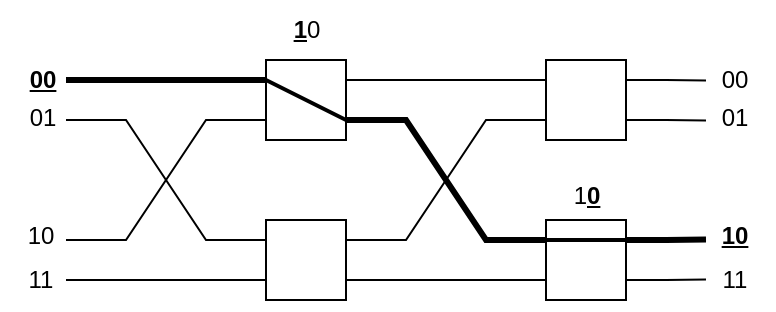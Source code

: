 <mxfile version="22.1.4" type="device" pages="6">
  <diagram name="Баньян" id="YFq5O2KdAEncT8mZccSG">
    <mxGraphModel dx="940" dy="617" grid="1" gridSize="10" guides="1" tooltips="1" connect="1" arrows="1" fold="1" page="1" pageScale="1" pageWidth="827" pageHeight="1169" math="0" shadow="0">
      <root>
        <mxCell id="0" />
        <mxCell id="1" parent="0" />
        <mxCell id="d1CfGVDkBmt06emAFS8_-10" style="edgeStyle=orthogonalEdgeStyle;rounded=0;orthogonalLoop=1;jettySize=auto;html=1;exitX=0;exitY=0.25;exitDx=0;exitDy=0;endArrow=none;endFill=0;fontStyle=0;strokeWidth=3;" parent="1" source="d1CfGVDkBmt06emAFS8_-1" edge="1">
          <mxGeometry relative="1" as="geometry">
            <mxPoint x="140" y="170" as="targetPoint" />
          </mxGeometry>
        </mxCell>
        <mxCell id="d1CfGVDkBmt06emAFS8_-26" style="edgeStyle=orthogonalEdgeStyle;rounded=0;orthogonalLoop=1;jettySize=auto;html=1;exitX=1;exitY=0.25;exitDx=0;exitDy=0;entryX=0;entryY=0.25;entryDx=0;entryDy=0;endArrow=none;endFill=0;" parent="1" source="d1CfGVDkBmt06emAFS8_-1" target="d1CfGVDkBmt06emAFS8_-6" edge="1">
          <mxGeometry relative="1" as="geometry" />
        </mxCell>
        <mxCell id="d1CfGVDkBmt06emAFS8_-30" style="edgeStyle=entityRelationEdgeStyle;rounded=0;orthogonalLoop=1;jettySize=auto;html=1;exitX=1;exitY=0.75;exitDx=0;exitDy=0;entryX=0;entryY=0.25;entryDx=0;entryDy=0;endArrow=none;endFill=0;strokeWidth=3;" parent="1" source="d1CfGVDkBmt06emAFS8_-1" target="d1CfGVDkBmt06emAFS8_-9" edge="1">
          <mxGeometry relative="1" as="geometry" />
        </mxCell>
        <mxCell id="d1CfGVDkBmt06emAFS8_-1" value="" style="rounded=0;whiteSpace=wrap;html=1;" parent="1" vertex="1">
          <mxGeometry x="240" y="160" width="40" height="40" as="geometry" />
        </mxCell>
        <mxCell id="d1CfGVDkBmt06emAFS8_-12" style="edgeStyle=orthogonalEdgeStyle;rounded=0;orthogonalLoop=1;jettySize=auto;html=1;exitX=1;exitY=0.25;exitDx=0;exitDy=0;endArrow=none;endFill=0;" parent="1" source="d1CfGVDkBmt06emAFS8_-6" edge="1">
          <mxGeometry relative="1" as="geometry">
            <mxPoint x="460" y="170.263" as="targetPoint" />
          </mxGeometry>
        </mxCell>
        <mxCell id="d1CfGVDkBmt06emAFS8_-13" style="edgeStyle=orthogonalEdgeStyle;rounded=0;orthogonalLoop=1;jettySize=auto;html=1;exitX=1;exitY=0.75;exitDx=0;exitDy=0;endArrow=none;endFill=0;" parent="1" source="d1CfGVDkBmt06emAFS8_-6" edge="1">
          <mxGeometry relative="1" as="geometry">
            <mxPoint x="460" y="190.263" as="targetPoint" />
          </mxGeometry>
        </mxCell>
        <mxCell id="d1CfGVDkBmt06emAFS8_-6" value="" style="rounded=0;whiteSpace=wrap;html=1;" parent="1" vertex="1">
          <mxGeometry x="380" y="160" width="40" height="40" as="geometry" />
        </mxCell>
        <mxCell id="d1CfGVDkBmt06emAFS8_-11" style="edgeStyle=orthogonalEdgeStyle;rounded=0;orthogonalLoop=1;jettySize=auto;html=1;exitX=0;exitY=0.75;exitDx=0;exitDy=0;endArrow=none;endFill=0;" parent="1" source="d1CfGVDkBmt06emAFS8_-7" edge="1">
          <mxGeometry relative="1" as="geometry">
            <mxPoint x="140" y="270" as="targetPoint" />
          </mxGeometry>
        </mxCell>
        <mxCell id="d1CfGVDkBmt06emAFS8_-27" style="edgeStyle=orthogonalEdgeStyle;rounded=0;orthogonalLoop=1;jettySize=auto;html=1;exitX=1;exitY=0.75;exitDx=0;exitDy=0;entryX=0;entryY=0.75;entryDx=0;entryDy=0;endArrow=none;endFill=0;" parent="1" source="d1CfGVDkBmt06emAFS8_-7" target="d1CfGVDkBmt06emAFS8_-9" edge="1">
          <mxGeometry relative="1" as="geometry" />
        </mxCell>
        <mxCell id="d1CfGVDkBmt06emAFS8_-29" style="edgeStyle=entityRelationEdgeStyle;rounded=0;orthogonalLoop=1;jettySize=auto;html=1;exitX=1;exitY=0.25;exitDx=0;exitDy=0;entryX=0;entryY=0.75;entryDx=0;entryDy=0;endArrow=none;endFill=0;" parent="1" source="d1CfGVDkBmt06emAFS8_-7" target="d1CfGVDkBmt06emAFS8_-6" edge="1">
          <mxGeometry relative="1" as="geometry" />
        </mxCell>
        <mxCell id="d1CfGVDkBmt06emAFS8_-7" value="" style="rounded=0;whiteSpace=wrap;html=1;" parent="1" vertex="1">
          <mxGeometry x="240" y="240" width="40" height="40" as="geometry" />
        </mxCell>
        <mxCell id="d1CfGVDkBmt06emAFS8_-14" style="edgeStyle=orthogonalEdgeStyle;rounded=0;orthogonalLoop=1;jettySize=auto;html=1;exitX=1;exitY=0.25;exitDx=0;exitDy=0;endArrow=none;endFill=0;strokeWidth=3;" parent="1" source="d1CfGVDkBmt06emAFS8_-9" edge="1">
          <mxGeometry relative="1" as="geometry">
            <mxPoint x="460" y="249.727" as="targetPoint" />
          </mxGeometry>
        </mxCell>
        <mxCell id="d1CfGVDkBmt06emAFS8_-15" style="edgeStyle=orthogonalEdgeStyle;rounded=0;orthogonalLoop=1;jettySize=auto;html=1;exitX=1;exitY=0.75;exitDx=0;exitDy=0;endArrow=none;endFill=0;" parent="1" source="d1CfGVDkBmt06emAFS8_-9" edge="1">
          <mxGeometry relative="1" as="geometry">
            <mxPoint x="460" y="269.727" as="targetPoint" />
          </mxGeometry>
        </mxCell>
        <mxCell id="d1CfGVDkBmt06emAFS8_-9" value="" style="rounded=0;whiteSpace=wrap;html=1;" parent="1" vertex="1">
          <mxGeometry x="380" y="240" width="40" height="40" as="geometry" />
        </mxCell>
        <mxCell id="d1CfGVDkBmt06emAFS8_-16" value="" style="edgeStyle=entityRelationEdgeStyle;fontSize=12;html=1;endArrow=none;endFill=0;rounded=0;jumpSize=6;startSize=6;" parent="1" edge="1">
          <mxGeometry width="100" height="100" relative="1" as="geometry">
            <mxPoint x="140" y="250" as="sourcePoint" />
            <mxPoint x="240" y="190" as="targetPoint" />
          </mxGeometry>
        </mxCell>
        <mxCell id="d1CfGVDkBmt06emAFS8_-17" value="" style="edgeStyle=entityRelationEdgeStyle;fontSize=12;html=1;endArrow=none;endFill=0;rounded=0;entryX=0;entryY=0.25;entryDx=0;entryDy=0;" parent="1" target="d1CfGVDkBmt06emAFS8_-7" edge="1">
          <mxGeometry width="100" height="100" relative="1" as="geometry">
            <mxPoint x="140" y="190" as="sourcePoint" />
            <mxPoint x="390" y="180" as="targetPoint" />
          </mxGeometry>
        </mxCell>
        <mxCell id="d1CfGVDkBmt06emAFS8_-18" value="00" style="text;html=1;align=center;verticalAlign=middle;resizable=0;points=[];autosize=1;strokeColor=none;fillColor=none;fontStyle=5" parent="1" vertex="1">
          <mxGeometry x="108" y="155" width="40" height="30" as="geometry" />
        </mxCell>
        <mxCell id="d1CfGVDkBmt06emAFS8_-19" value="01" style="text;html=1;align=center;verticalAlign=middle;resizable=0;points=[];autosize=1;strokeColor=none;fillColor=none;" parent="1" vertex="1">
          <mxGeometry x="108" y="174" width="40" height="30" as="geometry" />
        </mxCell>
        <mxCell id="d1CfGVDkBmt06emAFS8_-20" value="10" style="text;html=1;align=center;verticalAlign=middle;resizable=0;points=[];autosize=1;strokeColor=none;fillColor=none;" parent="1" vertex="1">
          <mxGeometry x="107" y="233" width="40" height="30" as="geometry" />
        </mxCell>
        <mxCell id="d1CfGVDkBmt06emAFS8_-21" value="11" style="text;html=1;align=center;verticalAlign=middle;resizable=0;points=[];autosize=1;strokeColor=none;fillColor=none;" parent="1" vertex="1">
          <mxGeometry x="107" y="255" width="40" height="30" as="geometry" />
        </mxCell>
        <mxCell id="d1CfGVDkBmt06emAFS8_-22" value="00" style="text;html=1;align=center;verticalAlign=middle;resizable=0;points=[];autosize=1;strokeColor=none;fillColor=none;" parent="1" vertex="1">
          <mxGeometry x="454" y="155" width="40" height="30" as="geometry" />
        </mxCell>
        <mxCell id="d1CfGVDkBmt06emAFS8_-23" value="01" style="text;html=1;align=center;verticalAlign=middle;resizable=0;points=[];autosize=1;strokeColor=none;fillColor=none;" parent="1" vertex="1">
          <mxGeometry x="454" y="174" width="40" height="30" as="geometry" />
        </mxCell>
        <mxCell id="d1CfGVDkBmt06emAFS8_-24" value="10" style="text;html=1;align=center;verticalAlign=middle;resizable=0;points=[];autosize=1;strokeColor=none;fillColor=none;fontStyle=5" parent="1" vertex="1">
          <mxGeometry x="454" y="233" width="40" height="30" as="geometry" />
        </mxCell>
        <mxCell id="d1CfGVDkBmt06emAFS8_-25" value="11" style="text;html=1;align=center;verticalAlign=middle;resizable=0;points=[];autosize=1;strokeColor=none;fillColor=none;" parent="1" vertex="1">
          <mxGeometry x="454" y="255" width="40" height="30" as="geometry" />
        </mxCell>
        <mxCell id="d1CfGVDkBmt06emAFS8_-32" value="&lt;b&gt;&lt;u&gt;1&lt;/u&gt;&lt;/b&gt;0" style="text;html=1;align=center;verticalAlign=middle;resizable=0;points=[];autosize=1;strokeColor=none;fillColor=none;" parent="1" vertex="1">
          <mxGeometry x="240" y="130" width="40" height="30" as="geometry" />
        </mxCell>
        <mxCell id="d1CfGVDkBmt06emAFS8_-33" value="1&lt;b&gt;&lt;u&gt;0&lt;/u&gt;&lt;/b&gt;" style="text;html=1;align=center;verticalAlign=middle;resizable=0;points=[];autosize=1;strokeColor=none;fillColor=none;" parent="1" vertex="1">
          <mxGeometry x="380" y="213" width="40" height="30" as="geometry" />
        </mxCell>
        <mxCell id="d1CfGVDkBmt06emAFS8_-34" value="" style="endArrow=none;html=1;rounded=0;entryX=0;entryY=0.25;entryDx=0;entryDy=0;exitX=1;exitY=0.75;exitDx=0;exitDy=0;strokeWidth=2;" parent="1" source="d1CfGVDkBmt06emAFS8_-1" target="d1CfGVDkBmt06emAFS8_-1" edge="1">
          <mxGeometry width="50" height="50" relative="1" as="geometry">
            <mxPoint x="321.0" y="233" as="sourcePoint" />
            <mxPoint x="310.0" y="220" as="targetPoint" />
          </mxGeometry>
        </mxCell>
        <mxCell id="d1CfGVDkBmt06emAFS8_-35" value="" style="endArrow=none;html=1;rounded=0;entryX=1;entryY=0.25;entryDx=0;entryDy=0;exitX=0;exitY=0.25;exitDx=0;exitDy=0;strokeWidth=2;" parent="1" source="d1CfGVDkBmt06emAFS8_-9" target="d1CfGVDkBmt06emAFS8_-9" edge="1">
          <mxGeometry width="50" height="50" relative="1" as="geometry">
            <mxPoint x="321.0" y="233" as="sourcePoint" />
            <mxPoint x="310.0" y="220" as="targetPoint" />
          </mxGeometry>
        </mxCell>
      </root>
    </mxGraphModel>
  </diagram>
  <diagram id="cG_wqlhTTuQpp6iw-1na" name="Омега">
    <mxGraphModel dx="940" dy="617" grid="1" gridSize="10" guides="1" tooltips="1" connect="1" arrows="1" fold="1" page="1" pageScale="1" pageWidth="827" pageHeight="1169" math="0" shadow="0">
      <root>
        <mxCell id="0" />
        <mxCell id="1" parent="0" />
        <mxCell id="WSNrijCmZb5LaCSiJVDk-2" style="edgeStyle=orthogonalEdgeStyle;rounded=0;orthogonalLoop=1;jettySize=auto;html=1;exitX=1;exitY=0.25;exitDx=0;exitDy=0;endArrow=none;endFill=0;entryX=0;entryY=0.25;entryDx=0;entryDy=0;" parent="1" source="WSNrijCmZb5LaCSiJVDk-1" target="WSNrijCmZb5LaCSiJVDk-30" edge="1">
          <mxGeometry relative="1" as="geometry">
            <mxPoint x="310" y="290" as="targetPoint" />
          </mxGeometry>
        </mxCell>
        <mxCell id="WSNrijCmZb5LaCSiJVDk-3" style="edgeStyle=entityRelationEdgeStyle;rounded=0;orthogonalLoop=1;jettySize=auto;html=1;exitX=1;exitY=0.75;exitDx=0;exitDy=0;endArrow=none;endFill=0;entryX=0;entryY=0.25;entryDx=0;entryDy=0;" parent="1" source="WSNrijCmZb5LaCSiJVDk-1" target="WSNrijCmZb5LaCSiJVDk-36" edge="1">
          <mxGeometry relative="1" as="geometry">
            <mxPoint x="380" y="360" as="targetPoint" />
          </mxGeometry>
        </mxCell>
        <mxCell id="WSNrijCmZb5LaCSiJVDk-4" style="edgeStyle=orthogonalEdgeStyle;rounded=0;orthogonalLoop=1;jettySize=auto;html=1;exitX=0;exitY=0.25;exitDx=0;exitDy=0;endArrow=none;endFill=0;" parent="1" source="WSNrijCmZb5LaCSiJVDk-1" edge="1">
          <mxGeometry relative="1" as="geometry">
            <mxPoint x="120" y="290" as="targetPoint" />
          </mxGeometry>
        </mxCell>
        <mxCell id="WSNrijCmZb5LaCSiJVDk-5" style="edgeStyle=entityRelationEdgeStyle;rounded=0;orthogonalLoop=1;jettySize=auto;html=1;exitX=0;exitY=0.75;exitDx=0;exitDy=0;endArrow=none;endFill=0;entryX=1.007;entryY=0.545;entryDx=0;entryDy=0;entryPerimeter=0;" parent="1" source="WSNrijCmZb5LaCSiJVDk-1" target="W_9gG9xOpDJq6UPG6G3m-4" edge="1">
          <mxGeometry relative="1" as="geometry">
            <mxPoint x="210" y="310" as="targetPoint" />
          </mxGeometry>
        </mxCell>
        <mxCell id="WSNrijCmZb5LaCSiJVDk-1" value="" style="rounded=0;whiteSpace=wrap;html=1;" parent="1" vertex="1">
          <mxGeometry x="240" y="280" width="40" height="40" as="geometry" />
        </mxCell>
        <mxCell id="WSNrijCmZb5LaCSiJVDk-6" value="" style="rounded=0;whiteSpace=wrap;html=1;" parent="1" vertex="1">
          <mxGeometry x="240" y="280" width="40" height="40" as="geometry" />
        </mxCell>
        <mxCell id="WSNrijCmZb5LaCSiJVDk-7" style="edgeStyle=entityRelationEdgeStyle;rounded=0;orthogonalLoop=1;jettySize=auto;html=1;exitX=1;exitY=0.25;exitDx=0;exitDy=0;endArrow=none;endFill=0;entryX=0;entryY=0.25;entryDx=0;entryDy=0;" parent="1" source="WSNrijCmZb5LaCSiJVDk-11" target="WSNrijCmZb5LaCSiJVDk-42" edge="1">
          <mxGeometry relative="1" as="geometry">
            <mxPoint x="310" y="370" as="targetPoint" />
          </mxGeometry>
        </mxCell>
        <mxCell id="WSNrijCmZb5LaCSiJVDk-9" style="edgeStyle=entityRelationEdgeStyle;rounded=0;orthogonalLoop=1;jettySize=auto;html=1;exitX=0;exitY=0.25;exitDx=0;exitDy=0;endArrow=none;endFill=0;entryX=1.041;entryY=0.568;entryDx=0;entryDy=0;entryPerimeter=0;" parent="1" source="WSNrijCmZb5LaCSiJVDk-11" target="WSNrijCmZb5LaCSiJVDk-74" edge="1">
          <mxGeometry relative="1" as="geometry">
            <mxPoint x="210" y="370" as="targetPoint" />
          </mxGeometry>
        </mxCell>
        <mxCell id="WSNrijCmZb5LaCSiJVDk-10" style="edgeStyle=entityRelationEdgeStyle;rounded=0;orthogonalLoop=1;jettySize=auto;html=1;exitX=0;exitY=0.75;exitDx=0;exitDy=0;endArrow=none;endFill=0;entryX=1.007;entryY=0.534;entryDx=0;entryDy=0;entryPerimeter=0;" parent="1" source="WSNrijCmZb5LaCSiJVDk-11" target="W_9gG9xOpDJq6UPG6G3m-5" edge="1">
          <mxGeometry relative="1" as="geometry">
            <mxPoint x="210" y="390" as="targetPoint" />
          </mxGeometry>
        </mxCell>
        <mxCell id="WSNrijCmZb5LaCSiJVDk-11" value="" style="rounded=0;whiteSpace=wrap;html=1;" parent="1" vertex="1">
          <mxGeometry x="240" y="360" width="40" height="40" as="geometry" />
        </mxCell>
        <mxCell id="W_9gG9xOpDJq6UPG6G3m-29" style="edgeStyle=entityRelationEdgeStyle;rounded=0;orthogonalLoop=1;jettySize=auto;html=1;exitX=1;exitY=0.75;exitDx=0;exitDy=0;entryX=0;entryY=0.25;entryDx=0;entryDy=0;startArrow=none;startFill=0;endArrow=none;endFill=0;" parent="1" source="WSNrijCmZb5LaCSiJVDk-12" target="WSNrijCmZb5LaCSiJVDk-48" edge="1">
          <mxGeometry relative="1" as="geometry" />
        </mxCell>
        <mxCell id="WSNrijCmZb5LaCSiJVDk-12" value="" style="rounded=0;whiteSpace=wrap;html=1;" parent="1" vertex="1">
          <mxGeometry x="240" y="360" width="40" height="40" as="geometry" />
        </mxCell>
        <mxCell id="WSNrijCmZb5LaCSiJVDk-14" style="edgeStyle=entityRelationEdgeStyle;rounded=0;orthogonalLoop=1;jettySize=auto;html=1;exitX=1;exitY=0.75;exitDx=0;exitDy=0;endArrow=none;endFill=0;entryX=0;entryY=0.75;entryDx=0;entryDy=0;" parent="1" source="WSNrijCmZb5LaCSiJVDk-17" target="WSNrijCmZb5LaCSiJVDk-36" edge="1">
          <mxGeometry relative="1" as="geometry">
            <mxPoint x="310" y="470" as="targetPoint" />
          </mxGeometry>
        </mxCell>
        <mxCell id="WSNrijCmZb5LaCSiJVDk-15" style="edgeStyle=entityRelationEdgeStyle;rounded=0;orthogonalLoop=1;jettySize=auto;html=1;exitX=0;exitY=0.25;exitDx=0;exitDy=0;endArrow=none;endFill=0;entryX=1.007;entryY=0.534;entryDx=0;entryDy=0;entryPerimeter=0;" parent="1" source="WSNrijCmZb5LaCSiJVDk-17" target="W_9gG9xOpDJq6UPG6G3m-2" edge="1">
          <mxGeometry relative="1" as="geometry">
            <mxPoint x="210" y="450" as="targetPoint" />
          </mxGeometry>
        </mxCell>
        <mxCell id="WSNrijCmZb5LaCSiJVDk-16" style="edgeStyle=entityRelationEdgeStyle;rounded=0;orthogonalLoop=1;jettySize=auto;html=1;exitX=0;exitY=0.75;exitDx=0;exitDy=0;endArrow=none;endFill=0;entryX=1.024;entryY=0.557;entryDx=0;entryDy=0;entryPerimeter=0;strokeWidth=3;" parent="1" source="WSNrijCmZb5LaCSiJVDk-17" target="W_9gG9xOpDJq6UPG6G3m-6" edge="1">
          <mxGeometry relative="1" as="geometry">
            <mxPoint x="210" y="470" as="targetPoint" />
          </mxGeometry>
        </mxCell>
        <mxCell id="WSNrijCmZb5LaCSiJVDk-17" value="" style="rounded=0;whiteSpace=wrap;html=1;" parent="1" vertex="1">
          <mxGeometry x="240" y="440" width="40" height="40" as="geometry" />
        </mxCell>
        <mxCell id="W_9gG9xOpDJq6UPG6G3m-28" style="edgeStyle=entityRelationEdgeStyle;rounded=0;orthogonalLoop=1;jettySize=auto;html=1;exitX=1;exitY=0.25;exitDx=0;exitDy=0;entryX=0;entryY=0.75;entryDx=0;entryDy=0;endArrow=none;endFill=0;strokeWidth=3;" parent="1" source="WSNrijCmZb5LaCSiJVDk-18" target="WSNrijCmZb5LaCSiJVDk-30" edge="1">
          <mxGeometry relative="1" as="geometry" />
        </mxCell>
        <mxCell id="WSNrijCmZb5LaCSiJVDk-18" value="" style="rounded=0;whiteSpace=wrap;html=1;" parent="1" vertex="1">
          <mxGeometry x="240" y="440" width="40" height="40" as="geometry" />
        </mxCell>
        <mxCell id="WSNrijCmZb5LaCSiJVDk-19" style="edgeStyle=entityRelationEdgeStyle;rounded=0;orthogonalLoop=1;jettySize=auto;html=1;exitX=1;exitY=0.25;exitDx=0;exitDy=0;endArrow=none;endFill=0;entryX=0;entryY=0.75;entryDx=0;entryDy=0;" parent="1" source="WSNrijCmZb5LaCSiJVDk-23" target="WSNrijCmZb5LaCSiJVDk-42" edge="1">
          <mxGeometry relative="1" as="geometry">
            <mxPoint x="310" y="530" as="targetPoint" />
          </mxGeometry>
        </mxCell>
        <mxCell id="WSNrijCmZb5LaCSiJVDk-20" style="edgeStyle=orthogonalEdgeStyle;rounded=0;orthogonalLoop=1;jettySize=auto;html=1;exitX=1;exitY=0.75;exitDx=0;exitDy=0;endArrow=none;endFill=0;entryX=0;entryY=0.75;entryDx=0;entryDy=0;" parent="1" source="WSNrijCmZb5LaCSiJVDk-23" target="WSNrijCmZb5LaCSiJVDk-48" edge="1">
          <mxGeometry relative="1" as="geometry">
            <mxPoint x="310" y="550" as="targetPoint" />
          </mxGeometry>
        </mxCell>
        <mxCell id="WSNrijCmZb5LaCSiJVDk-21" style="edgeStyle=entityRelationEdgeStyle;rounded=0;orthogonalLoop=1;jettySize=auto;html=1;exitX=0;exitY=0.25;exitDx=0;exitDy=0;endArrow=none;endFill=0;entryX=0.99;entryY=0.53;entryDx=0;entryDy=0;entryPerimeter=0;" parent="1" source="WSNrijCmZb5LaCSiJVDk-23" target="W_9gG9xOpDJq6UPG6G3m-3" edge="1">
          <mxGeometry relative="1" as="geometry">
            <mxPoint x="210" y="530" as="targetPoint" />
          </mxGeometry>
        </mxCell>
        <mxCell id="WSNrijCmZb5LaCSiJVDk-22" style="edgeStyle=orthogonalEdgeStyle;rounded=0;orthogonalLoop=1;jettySize=auto;html=1;exitX=0;exitY=0.75;exitDx=0;exitDy=0;endArrow=none;endFill=0;" parent="1" source="WSNrijCmZb5LaCSiJVDk-23" edge="1">
          <mxGeometry relative="1" as="geometry">
            <mxPoint x="120" y="550" as="targetPoint" />
          </mxGeometry>
        </mxCell>
        <mxCell id="WSNrijCmZb5LaCSiJVDk-23" value="" style="rounded=0;whiteSpace=wrap;html=1;" parent="1" vertex="1">
          <mxGeometry x="240" y="520" width="40" height="40" as="geometry" />
        </mxCell>
        <mxCell id="WSNrijCmZb5LaCSiJVDk-24" value="" style="rounded=0;whiteSpace=wrap;html=1;" parent="1" vertex="1">
          <mxGeometry x="240" y="520" width="40" height="40" as="geometry" />
        </mxCell>
        <mxCell id="WSNrijCmZb5LaCSiJVDk-25" style="edgeStyle=orthogonalEdgeStyle;rounded=0;orthogonalLoop=1;jettySize=auto;html=1;exitX=1;exitY=0.25;exitDx=0;exitDy=0;endArrow=none;endFill=0;entryX=0;entryY=0.25;entryDx=0;entryDy=0;" parent="1" source="WSNrijCmZb5LaCSiJVDk-29" target="WSNrijCmZb5LaCSiJVDk-54" edge="1">
          <mxGeometry relative="1" as="geometry">
            <mxPoint x="510" y="290" as="targetPoint" />
          </mxGeometry>
        </mxCell>
        <mxCell id="WSNrijCmZb5LaCSiJVDk-26" style="edgeStyle=entityRelationEdgeStyle;rounded=0;orthogonalLoop=1;jettySize=auto;html=1;exitX=1;exitY=0.75;exitDx=0;exitDy=0;endArrow=none;endFill=0;entryX=0;entryY=0.25;entryDx=0;entryDy=0;strokeWidth=3;" parent="1" source="WSNrijCmZb5LaCSiJVDk-29" target="WSNrijCmZb5LaCSiJVDk-60" edge="1">
          <mxGeometry relative="1" as="geometry">
            <mxPoint x="510" y="310" as="targetPoint" />
          </mxGeometry>
        </mxCell>
        <mxCell id="WSNrijCmZb5LaCSiJVDk-27" style="edgeStyle=orthogonalEdgeStyle;rounded=0;orthogonalLoop=1;jettySize=auto;html=1;exitX=0;exitY=0.25;exitDx=0;exitDy=0;endArrow=none;endFill=0;" parent="1" source="WSNrijCmZb5LaCSiJVDk-29" edge="1">
          <mxGeometry relative="1" as="geometry">
            <mxPoint x="410" y="290" as="targetPoint" />
          </mxGeometry>
        </mxCell>
        <mxCell id="WSNrijCmZb5LaCSiJVDk-29" value="" style="rounded=0;whiteSpace=wrap;html=1;" parent="1" vertex="1">
          <mxGeometry x="440" y="280" width="40" height="40" as="geometry" />
        </mxCell>
        <mxCell id="WSNrijCmZb5LaCSiJVDk-30" value="" style="rounded=0;whiteSpace=wrap;html=1;" parent="1" vertex="1">
          <mxGeometry x="440" y="280" width="40" height="40" as="geometry" />
        </mxCell>
        <mxCell id="WSNrijCmZb5LaCSiJVDk-31" style="edgeStyle=entityRelationEdgeStyle;rounded=0;orthogonalLoop=1;jettySize=auto;html=1;exitX=1;exitY=0.25;exitDx=0;exitDy=0;endArrow=none;endFill=0;entryX=0;entryY=0.25;entryDx=0;entryDy=0;" parent="1" source="WSNrijCmZb5LaCSiJVDk-35" target="WSNrijCmZb5LaCSiJVDk-66" edge="1">
          <mxGeometry relative="1" as="geometry">
            <mxPoint x="510" y="370" as="targetPoint" />
          </mxGeometry>
        </mxCell>
        <mxCell id="WSNrijCmZb5LaCSiJVDk-32" style="edgeStyle=entityRelationEdgeStyle;rounded=0;orthogonalLoop=1;jettySize=auto;html=1;exitX=1;exitY=0.75;exitDx=0;exitDy=0;endArrow=none;endFill=0;entryX=0;entryY=0.25;entryDx=0;entryDy=0;" parent="1" source="WSNrijCmZb5LaCSiJVDk-35" target="WSNrijCmZb5LaCSiJVDk-72" edge="1">
          <mxGeometry relative="1" as="geometry">
            <mxPoint x="510" y="390" as="targetPoint" />
          </mxGeometry>
        </mxCell>
        <mxCell id="WSNrijCmZb5LaCSiJVDk-35" value="" style="rounded=0;whiteSpace=wrap;html=1;" parent="1" vertex="1">
          <mxGeometry x="440" y="360" width="40" height="40" as="geometry" />
        </mxCell>
        <mxCell id="WSNrijCmZb5LaCSiJVDk-36" value="" style="rounded=0;whiteSpace=wrap;html=1;" parent="1" vertex="1">
          <mxGeometry x="440" y="360" width="40" height="40" as="geometry" />
        </mxCell>
        <mxCell id="WSNrijCmZb5LaCSiJVDk-38" style="edgeStyle=entityRelationEdgeStyle;rounded=0;orthogonalLoop=1;jettySize=auto;html=1;exitX=1;exitY=0.75;exitDx=0;exitDy=0;endArrow=none;endFill=0;entryX=0;entryY=0.75;entryDx=0;entryDy=0;" parent="1" source="WSNrijCmZb5LaCSiJVDk-41" target="WSNrijCmZb5LaCSiJVDk-60" edge="1">
          <mxGeometry relative="1" as="geometry">
            <mxPoint x="510" y="470" as="targetPoint" />
          </mxGeometry>
        </mxCell>
        <mxCell id="WSNrijCmZb5LaCSiJVDk-41" value="" style="rounded=0;whiteSpace=wrap;html=1;" parent="1" vertex="1">
          <mxGeometry x="440" y="440" width="40" height="40" as="geometry" />
        </mxCell>
        <mxCell id="W_9gG9xOpDJq6UPG6G3m-36" style="edgeStyle=entityRelationEdgeStyle;rounded=0;orthogonalLoop=1;jettySize=auto;html=1;exitX=1;exitY=0.25;exitDx=0;exitDy=0;entryX=0;entryY=0.75;entryDx=0;entryDy=0;endArrow=none;endFill=0;" parent="1" source="WSNrijCmZb5LaCSiJVDk-42" target="WSNrijCmZb5LaCSiJVDk-54" edge="1">
          <mxGeometry relative="1" as="geometry" />
        </mxCell>
        <mxCell id="WSNrijCmZb5LaCSiJVDk-42" value="" style="rounded=0;whiteSpace=wrap;html=1;" parent="1" vertex="1">
          <mxGeometry x="440" y="440" width="40" height="40" as="geometry" />
        </mxCell>
        <mxCell id="WSNrijCmZb5LaCSiJVDk-43" style="edgeStyle=entityRelationEdgeStyle;rounded=0;orthogonalLoop=1;jettySize=auto;html=1;exitX=1;exitY=0.25;exitDx=0;exitDy=0;endArrow=none;endFill=0;entryX=0;entryY=0.75;entryDx=0;entryDy=0;" parent="1" source="WSNrijCmZb5LaCSiJVDk-47" target="WSNrijCmZb5LaCSiJVDk-66" edge="1">
          <mxGeometry relative="1" as="geometry">
            <mxPoint x="510" y="530" as="targetPoint" />
          </mxGeometry>
        </mxCell>
        <mxCell id="WSNrijCmZb5LaCSiJVDk-44" style="edgeStyle=orthogonalEdgeStyle;rounded=0;orthogonalLoop=1;jettySize=auto;html=1;exitX=1;exitY=0.75;exitDx=0;exitDy=0;endArrow=none;endFill=0;entryX=0;entryY=0.75;entryDx=0;entryDy=0;" parent="1" source="WSNrijCmZb5LaCSiJVDk-47" target="WSNrijCmZb5LaCSiJVDk-72" edge="1">
          <mxGeometry relative="1" as="geometry">
            <mxPoint x="510" y="550" as="targetPoint" />
          </mxGeometry>
        </mxCell>
        <mxCell id="WSNrijCmZb5LaCSiJVDk-46" style="edgeStyle=orthogonalEdgeStyle;rounded=0;orthogonalLoop=1;jettySize=auto;html=1;exitX=0;exitY=0.75;exitDx=0;exitDy=0;endArrow=none;endFill=0;" parent="1" source="WSNrijCmZb5LaCSiJVDk-47" edge="1">
          <mxGeometry relative="1" as="geometry">
            <mxPoint x="410" y="550" as="targetPoint" />
          </mxGeometry>
        </mxCell>
        <mxCell id="WSNrijCmZb5LaCSiJVDk-47" value="" style="rounded=0;whiteSpace=wrap;html=1;" parent="1" vertex="1">
          <mxGeometry x="440" y="520" width="40" height="40" as="geometry" />
        </mxCell>
        <mxCell id="WSNrijCmZb5LaCSiJVDk-48" value="" style="rounded=0;whiteSpace=wrap;html=1;" parent="1" vertex="1">
          <mxGeometry x="440" y="520" width="40" height="40" as="geometry" />
        </mxCell>
        <mxCell id="WSNrijCmZb5LaCSiJVDk-49" style="edgeStyle=orthogonalEdgeStyle;rounded=0;orthogonalLoop=1;jettySize=auto;html=1;exitX=1;exitY=0.25;exitDx=0;exitDy=0;endArrow=none;endFill=0;" parent="1" source="WSNrijCmZb5LaCSiJVDk-53" edge="1">
          <mxGeometry relative="1" as="geometry">
            <mxPoint x="710" y="290" as="targetPoint" />
          </mxGeometry>
        </mxCell>
        <mxCell id="WSNrijCmZb5LaCSiJVDk-50" style="edgeStyle=orthogonalEdgeStyle;rounded=0;orthogonalLoop=1;jettySize=auto;html=1;exitX=1;exitY=0.75;exitDx=0;exitDy=0;endArrow=none;endFill=0;" parent="1" source="WSNrijCmZb5LaCSiJVDk-53" edge="1">
          <mxGeometry relative="1" as="geometry">
            <mxPoint x="710" y="310" as="targetPoint" />
          </mxGeometry>
        </mxCell>
        <mxCell id="WSNrijCmZb5LaCSiJVDk-51" style="edgeStyle=orthogonalEdgeStyle;rounded=0;orthogonalLoop=1;jettySize=auto;html=1;exitX=0;exitY=0.25;exitDx=0;exitDy=0;endArrow=none;endFill=0;" parent="1" source="WSNrijCmZb5LaCSiJVDk-53" edge="1">
          <mxGeometry relative="1" as="geometry">
            <mxPoint x="610" y="290" as="targetPoint" />
          </mxGeometry>
        </mxCell>
        <mxCell id="WSNrijCmZb5LaCSiJVDk-53" value="" style="rounded=0;whiteSpace=wrap;html=1;" parent="1" vertex="1">
          <mxGeometry x="640" y="280" width="40" height="40" as="geometry" />
        </mxCell>
        <mxCell id="WSNrijCmZb5LaCSiJVDk-54" value="" style="rounded=0;whiteSpace=wrap;html=1;" parent="1" vertex="1">
          <mxGeometry x="640" y="280" width="40" height="40" as="geometry" />
        </mxCell>
        <mxCell id="WSNrijCmZb5LaCSiJVDk-55" style="edgeStyle=orthogonalEdgeStyle;rounded=0;orthogonalLoop=1;jettySize=auto;html=1;exitX=1;exitY=0.25;exitDx=0;exitDy=0;endArrow=none;endFill=0;strokeWidth=1;" parent="1" source="WSNrijCmZb5LaCSiJVDk-59" edge="1">
          <mxGeometry relative="1" as="geometry">
            <mxPoint x="710" y="370" as="targetPoint" />
          </mxGeometry>
        </mxCell>
        <mxCell id="WSNrijCmZb5LaCSiJVDk-56" style="edgeStyle=orthogonalEdgeStyle;rounded=0;orthogonalLoop=1;jettySize=auto;html=1;exitX=1;exitY=0.75;exitDx=0;exitDy=0;endArrow=none;endFill=0;strokeWidth=3;" parent="1" source="WSNrijCmZb5LaCSiJVDk-59" edge="1">
          <mxGeometry relative="1" as="geometry">
            <mxPoint x="710" y="390" as="targetPoint" />
          </mxGeometry>
        </mxCell>
        <mxCell id="WSNrijCmZb5LaCSiJVDk-59" value="" style="rounded=0;whiteSpace=wrap;html=1;" parent="1" vertex="1">
          <mxGeometry x="640" y="360" width="40" height="40" as="geometry" />
        </mxCell>
        <mxCell id="WSNrijCmZb5LaCSiJVDk-60" value="" style="rounded=0;whiteSpace=wrap;html=1;" parent="1" vertex="1">
          <mxGeometry x="640" y="360" width="40" height="40" as="geometry" />
        </mxCell>
        <mxCell id="WSNrijCmZb5LaCSiJVDk-61" style="edgeStyle=orthogonalEdgeStyle;rounded=0;orthogonalLoop=1;jettySize=auto;html=1;exitX=1;exitY=0.25;exitDx=0;exitDy=0;endArrow=none;endFill=0;" parent="1" source="WSNrijCmZb5LaCSiJVDk-65" edge="1">
          <mxGeometry relative="1" as="geometry">
            <mxPoint x="710" y="450" as="targetPoint" />
          </mxGeometry>
        </mxCell>
        <mxCell id="WSNrijCmZb5LaCSiJVDk-62" style="edgeStyle=orthogonalEdgeStyle;rounded=0;orthogonalLoop=1;jettySize=auto;html=1;exitX=1;exitY=0.75;exitDx=0;exitDy=0;endArrow=none;endFill=0;" parent="1" source="WSNrijCmZb5LaCSiJVDk-65" edge="1">
          <mxGeometry relative="1" as="geometry">
            <mxPoint x="710" y="470" as="targetPoint" />
          </mxGeometry>
        </mxCell>
        <mxCell id="WSNrijCmZb5LaCSiJVDk-65" value="" style="rounded=0;whiteSpace=wrap;html=1;" parent="1" vertex="1">
          <mxGeometry x="640" y="440" width="40" height="40" as="geometry" />
        </mxCell>
        <mxCell id="WSNrijCmZb5LaCSiJVDk-66" value="" style="rounded=0;whiteSpace=wrap;html=1;" parent="1" vertex="1">
          <mxGeometry x="640" y="440" width="40" height="40" as="geometry" />
        </mxCell>
        <mxCell id="WSNrijCmZb5LaCSiJVDk-67" style="edgeStyle=orthogonalEdgeStyle;rounded=0;orthogonalLoop=1;jettySize=auto;html=1;exitX=1;exitY=0.25;exitDx=0;exitDy=0;endArrow=none;endFill=0;" parent="1" source="WSNrijCmZb5LaCSiJVDk-71" edge="1">
          <mxGeometry relative="1" as="geometry">
            <mxPoint x="710" y="530" as="targetPoint" />
          </mxGeometry>
        </mxCell>
        <mxCell id="WSNrijCmZb5LaCSiJVDk-68" style="edgeStyle=orthogonalEdgeStyle;rounded=0;orthogonalLoop=1;jettySize=auto;html=1;exitX=1;exitY=0.75;exitDx=0;exitDy=0;endArrow=none;endFill=0;" parent="1" source="WSNrijCmZb5LaCSiJVDk-71" edge="1">
          <mxGeometry relative="1" as="geometry">
            <mxPoint x="710" y="550" as="targetPoint" />
          </mxGeometry>
        </mxCell>
        <mxCell id="WSNrijCmZb5LaCSiJVDk-70" style="edgeStyle=orthogonalEdgeStyle;rounded=0;orthogonalLoop=1;jettySize=auto;html=1;exitX=0;exitY=0.75;exitDx=0;exitDy=0;endArrow=none;endFill=0;" parent="1" source="WSNrijCmZb5LaCSiJVDk-71" edge="1">
          <mxGeometry relative="1" as="geometry">
            <mxPoint x="610" y="550" as="targetPoint" />
          </mxGeometry>
        </mxCell>
        <mxCell id="WSNrijCmZb5LaCSiJVDk-71" value="" style="rounded=0;whiteSpace=wrap;html=1;" parent="1" vertex="1">
          <mxGeometry x="640" y="520" width="40" height="40" as="geometry" />
        </mxCell>
        <mxCell id="WSNrijCmZb5LaCSiJVDk-72" value="" style="rounded=0;whiteSpace=wrap;html=1;" parent="1" vertex="1">
          <mxGeometry x="640" y="520" width="40" height="40" as="geometry" />
        </mxCell>
        <mxCell id="WSNrijCmZb5LaCSiJVDk-73" value="000" style="text;html=1;align=center;verticalAlign=middle;resizable=0;points=[];autosize=1;strokeColor=none;fillColor=none;" parent="1" vertex="1">
          <mxGeometry x="80" y="275" width="40" height="30" as="geometry" />
        </mxCell>
        <mxCell id="WSNrijCmZb5LaCSiJVDk-74" value="001" style="text;html=1;align=center;verticalAlign=middle;resizable=0;points=[];autosize=1;strokeColor=none;fillColor=none;" parent="1" vertex="1">
          <mxGeometry x="80" y="293" width="40" height="30" as="geometry" />
        </mxCell>
        <mxCell id="W_9gG9xOpDJq6UPG6G3m-1" value="111" style="text;html=1;align=center;verticalAlign=middle;resizable=0;points=[];autosize=1;strokeColor=none;fillColor=none;" parent="1" vertex="1">
          <mxGeometry x="80" y="534" width="40" height="30" as="geometry" />
        </mxCell>
        <mxCell id="W_9gG9xOpDJq6UPG6G3m-2" value="010" style="text;html=1;align=center;verticalAlign=middle;resizable=0;points=[];autosize=1;strokeColor=none;fillColor=none;" parent="1" vertex="1">
          <mxGeometry x="80" y="354" width="40" height="30" as="geometry" />
        </mxCell>
        <mxCell id="W_9gG9xOpDJq6UPG6G3m-3" value="011" style="text;html=1;align=center;verticalAlign=middle;resizable=0;points=[];autosize=1;strokeColor=none;fillColor=none;" parent="1" vertex="1">
          <mxGeometry x="80" y="370" width="40" height="30" as="geometry" />
        </mxCell>
        <mxCell id="W_9gG9xOpDJq6UPG6G3m-4" value="100" style="text;html=1;align=center;verticalAlign=middle;resizable=0;points=[];autosize=1;strokeColor=none;fillColor=none;" parent="1" vertex="1">
          <mxGeometry x="80" y="433" width="40" height="30" as="geometry" />
        </mxCell>
        <mxCell id="W_9gG9xOpDJq6UPG6G3m-5" value="101" style="text;html=1;align=center;verticalAlign=middle;resizable=0;points=[];autosize=1;strokeColor=none;fillColor=none;" parent="1" vertex="1">
          <mxGeometry x="80" y="454" width="40" height="30" as="geometry" />
        </mxCell>
        <mxCell id="W_9gG9xOpDJq6UPG6G3m-6" value="&lt;u&gt;&lt;b&gt;110&lt;/b&gt;&lt;/u&gt;" style="text;html=1;align=center;verticalAlign=middle;resizable=0;points=[];autosize=1;strokeColor=none;fillColor=none;" parent="1" vertex="1">
          <mxGeometry x="80" y="514" width="40" height="30" as="geometry" />
        </mxCell>
        <mxCell id="W_9gG9xOpDJq6UPG6G3m-8" value="000" style="text;html=1;align=center;verticalAlign=middle;resizable=0;points=[];autosize=1;strokeColor=none;fillColor=none;" parent="1" vertex="1">
          <mxGeometry x="710" y="274" width="40" height="30" as="geometry" />
        </mxCell>
        <mxCell id="W_9gG9xOpDJq6UPG6G3m-9" value="001" style="text;html=1;align=center;verticalAlign=middle;resizable=0;points=[];autosize=1;strokeColor=none;fillColor=none;" parent="1" vertex="1">
          <mxGeometry x="710" y="293" width="40" height="30" as="geometry" />
        </mxCell>
        <mxCell id="W_9gG9xOpDJq6UPG6G3m-10" value="010" style="text;html=1;align=center;verticalAlign=middle;resizable=0;points=[];autosize=1;strokeColor=none;fillColor=none;" parent="1" vertex="1">
          <mxGeometry x="710" y="354" width="40" height="30" as="geometry" />
        </mxCell>
        <mxCell id="W_9gG9xOpDJq6UPG6G3m-11" value="&lt;u&gt;&lt;b&gt;011&lt;/b&gt;&lt;/u&gt;" style="text;html=1;align=center;verticalAlign=middle;resizable=0;points=[];autosize=1;strokeColor=none;fillColor=none;" parent="1" vertex="1">
          <mxGeometry x="710" y="374" width="40" height="30" as="geometry" />
        </mxCell>
        <mxCell id="W_9gG9xOpDJq6UPG6G3m-12" value="100" style="text;html=1;align=center;verticalAlign=middle;resizable=0;points=[];autosize=1;strokeColor=none;fillColor=none;" parent="1" vertex="1">
          <mxGeometry x="710" y="433" width="40" height="30" as="geometry" />
        </mxCell>
        <mxCell id="W_9gG9xOpDJq6UPG6G3m-13" value="101" style="text;html=1;align=center;verticalAlign=middle;resizable=0;points=[];autosize=1;strokeColor=none;fillColor=none;" parent="1" vertex="1">
          <mxGeometry x="710" y="454" width="40" height="30" as="geometry" />
        </mxCell>
        <mxCell id="W_9gG9xOpDJq6UPG6G3m-15" value="110" style="text;html=1;align=center;verticalAlign=middle;resizable=0;points=[];autosize=1;strokeColor=none;fillColor=none;" parent="1" vertex="1">
          <mxGeometry x="710" y="514" width="40" height="30" as="geometry" />
        </mxCell>
        <mxCell id="W_9gG9xOpDJq6UPG6G3m-16" value="111" style="text;html=1;align=center;verticalAlign=middle;resizable=0;points=[];autosize=1;strokeColor=none;fillColor=none;" parent="1" vertex="1">
          <mxGeometry x="710" y="534" width="40" height="30" as="geometry" />
        </mxCell>
        <mxCell id="W_9gG9xOpDJq6UPG6G3m-37" value="110⊕011=&lt;b&gt;&lt;u&gt;1&lt;/u&gt;&lt;/b&gt;01" style="text;html=1;align=center;verticalAlign=middle;resizable=0;points=[];autosize=1;strokeColor=none;fillColor=none;" parent="1" vertex="1">
          <mxGeometry x="210" y="410" width="100" height="30" as="geometry" />
        </mxCell>
        <mxCell id="W_9gG9xOpDJq6UPG6G3m-38" value="110⊕011=1&lt;b&gt;&lt;u&gt;0&lt;/u&gt;&lt;/b&gt;1" style="text;html=1;align=center;verticalAlign=middle;resizable=0;points=[];autosize=1;strokeColor=none;fillColor=none;" parent="1" vertex="1">
          <mxGeometry x="410" y="250" width="100" height="30" as="geometry" />
        </mxCell>
        <mxCell id="W_9gG9xOpDJq6UPG6G3m-39" value="110⊕011=10&lt;u&gt;&lt;b&gt;1&lt;/b&gt;&lt;/u&gt;" style="text;html=1;align=center;verticalAlign=middle;resizable=0;points=[];autosize=1;strokeColor=none;fillColor=none;" parent="1" vertex="1">
          <mxGeometry x="610" y="330" width="100" height="30" as="geometry" />
        </mxCell>
        <mxCell id="f0ZCWMxrR0nqcwk75dQ_-1" value="" style="endArrow=none;html=1;rounded=0;entryX=0;entryY=0.75;entryDx=0;entryDy=0;exitX=1;exitY=0.25;exitDx=0;exitDy=0;strokeWidth=2;" parent="1" source="WSNrijCmZb5LaCSiJVDk-18" target="WSNrijCmZb5LaCSiJVDk-18" edge="1">
          <mxGeometry width="50" height="50" relative="1" as="geometry">
            <mxPoint x="421.0" y="363" as="sourcePoint" />
            <mxPoint x="410.0" y="350" as="targetPoint" />
          </mxGeometry>
        </mxCell>
        <mxCell id="f0ZCWMxrR0nqcwk75dQ_-2" value="" style="endArrow=none;html=1;rounded=0;entryX=1;entryY=0.75;entryDx=0;entryDy=0;exitX=0;exitY=0.75;exitDx=0;exitDy=0;strokeWidth=2;" parent="1" source="WSNrijCmZb5LaCSiJVDk-30" target="WSNrijCmZb5LaCSiJVDk-30" edge="1">
          <mxGeometry width="50" height="50" relative="1" as="geometry">
            <mxPoint x="421.0" y="363" as="sourcePoint" />
            <mxPoint x="410.0" y="350" as="targetPoint" />
          </mxGeometry>
        </mxCell>
        <mxCell id="f0ZCWMxrR0nqcwk75dQ_-3" value="" style="endArrow=none;html=1;rounded=0;entryX=1;entryY=0.75;entryDx=0;entryDy=0;exitX=0;exitY=0.25;exitDx=0;exitDy=0;strokeWidth=2;" parent="1" source="WSNrijCmZb5LaCSiJVDk-60" target="WSNrijCmZb5LaCSiJVDk-60" edge="1">
          <mxGeometry width="50" height="50" relative="1" as="geometry">
            <mxPoint x="421.0" y="363" as="sourcePoint" />
            <mxPoint x="410.0" y="350" as="targetPoint" />
          </mxGeometry>
        </mxCell>
      </root>
    </mxGraphModel>
  </diagram>
  <diagram id="sUljzbjbdIhwvIYVuhnB" name="Дельта">
    <mxGraphModel dx="940" dy="617" grid="1" gridSize="10" guides="1" tooltips="1" connect="1" arrows="1" fold="1" page="1" pageScale="1" pageWidth="827" pageHeight="1169" math="0" shadow="0">
      <root>
        <mxCell id="0" />
        <mxCell id="1" parent="0" />
        <mxCell id="ZqA23mZXqsY_YL4LbuGI-5" value="" style="endArrow=none;html=1;rounded=0;" edge="1" parent="1">
          <mxGeometry width="50" height="50" relative="1" as="geometry">
            <mxPoint x="210" y="110" as="sourcePoint" />
            <mxPoint x="230" y="110" as="targetPoint" />
          </mxGeometry>
        </mxCell>
        <mxCell id="ZqA23mZXqsY_YL4LbuGI-6" value="" style="endArrow=none;html=1;rounded=0;" edge="1" parent="1">
          <mxGeometry width="50" height="50" relative="1" as="geometry">
            <mxPoint x="210" y="130" as="sourcePoint" />
            <mxPoint x="230" y="130" as="targetPoint" />
          </mxGeometry>
        </mxCell>
        <mxCell id="ZqA23mZXqsY_YL4LbuGI-7" value="" style="endArrow=none;html=1;rounded=0;" edge="1" parent="1">
          <mxGeometry width="50" height="50" relative="1" as="geometry">
            <mxPoint x="210" y="150" as="sourcePoint" />
            <mxPoint x="230" y="150" as="targetPoint" />
          </mxGeometry>
        </mxCell>
        <mxCell id="ZqA23mZXqsY_YL4LbuGI-8" value="" style="endArrow=none;html=1;rounded=0;" edge="1" parent="1">
          <mxGeometry width="50" height="50" relative="1" as="geometry">
            <mxPoint x="210" y="170" as="sourcePoint" />
            <mxPoint x="230" y="170" as="targetPoint" />
          </mxGeometry>
        </mxCell>
        <mxCell id="El2h8R5LS47iih70clOk-12" value="" style="rounded=0;whiteSpace=wrap;html=1;" vertex="1" parent="1">
          <mxGeometry x="160" y="100" width="50" height="80" as="geometry" />
        </mxCell>
        <mxCell id="ZqA23mZXqsY_YL4LbuGI-1" value="" style="endArrow=none;html=1;rounded=0;" edge="1" parent="1">
          <mxGeometry width="50" height="50" relative="1" as="geometry">
            <mxPoint x="140" y="110" as="sourcePoint" />
            <mxPoint x="160" y="110" as="targetPoint" />
          </mxGeometry>
        </mxCell>
        <mxCell id="ZqA23mZXqsY_YL4LbuGI-2" value="" style="endArrow=none;html=1;rounded=0;" edge="1" parent="1">
          <mxGeometry width="50" height="50" relative="1" as="geometry">
            <mxPoint x="140" y="130" as="sourcePoint" />
            <mxPoint x="160" y="130" as="targetPoint" />
          </mxGeometry>
        </mxCell>
        <mxCell id="ZqA23mZXqsY_YL4LbuGI-3" value="" style="endArrow=none;html=1;rounded=0;" edge="1" parent="1">
          <mxGeometry width="50" height="50" relative="1" as="geometry">
            <mxPoint x="140" y="150" as="sourcePoint" />
            <mxPoint x="160" y="150" as="targetPoint" />
          </mxGeometry>
        </mxCell>
        <mxCell id="ZqA23mZXqsY_YL4LbuGI-4" value="" style="endArrow=none;html=1;rounded=0;" edge="1" parent="1">
          <mxGeometry width="50" height="50" relative="1" as="geometry">
            <mxPoint x="140" y="170" as="sourcePoint" />
            <mxPoint x="160" y="170" as="targetPoint" />
          </mxGeometry>
        </mxCell>
        <mxCell id="ZqA23mZXqsY_YL4LbuGI-60" value="" style="endArrow=none;html=1;rounded=0;" edge="1" parent="1">
          <mxGeometry width="50" height="50" relative="1" as="geometry">
            <mxPoint x="210" y="210" as="sourcePoint" />
            <mxPoint x="230" y="210" as="targetPoint" />
          </mxGeometry>
        </mxCell>
        <mxCell id="ZqA23mZXqsY_YL4LbuGI-61" value="" style="endArrow=none;html=1;rounded=0;" edge="1" parent="1">
          <mxGeometry width="50" height="50" relative="1" as="geometry">
            <mxPoint x="210" y="230" as="sourcePoint" />
            <mxPoint x="230" y="230" as="targetPoint" />
          </mxGeometry>
        </mxCell>
        <mxCell id="ZqA23mZXqsY_YL4LbuGI-62" value="" style="endArrow=none;html=1;rounded=0;" edge="1" parent="1">
          <mxGeometry width="50" height="50" relative="1" as="geometry">
            <mxPoint x="210" y="250" as="sourcePoint" />
            <mxPoint x="230" y="250" as="targetPoint" />
          </mxGeometry>
        </mxCell>
        <mxCell id="ZqA23mZXqsY_YL4LbuGI-63" value="" style="endArrow=none;html=1;rounded=0;" edge="1" parent="1">
          <mxGeometry width="50" height="50" relative="1" as="geometry">
            <mxPoint x="210" y="270" as="sourcePoint" />
            <mxPoint x="230" y="270" as="targetPoint" />
          </mxGeometry>
        </mxCell>
        <mxCell id="ZqA23mZXqsY_YL4LbuGI-64" value="" style="rounded=0;whiteSpace=wrap;html=1;" vertex="1" parent="1">
          <mxGeometry x="160" y="200" width="50" height="80" as="geometry" />
        </mxCell>
        <mxCell id="ZqA23mZXqsY_YL4LbuGI-65" value="" style="endArrow=none;html=1;rounded=0;" edge="1" parent="1">
          <mxGeometry width="50" height="50" relative="1" as="geometry">
            <mxPoint x="140" y="210" as="sourcePoint" />
            <mxPoint x="160" y="210" as="targetPoint" />
          </mxGeometry>
        </mxCell>
        <mxCell id="ZqA23mZXqsY_YL4LbuGI-66" value="" style="endArrow=none;html=1;rounded=0;" edge="1" parent="1">
          <mxGeometry width="50" height="50" relative="1" as="geometry">
            <mxPoint x="140" y="230" as="sourcePoint" />
            <mxPoint x="160" y="230" as="targetPoint" />
          </mxGeometry>
        </mxCell>
        <mxCell id="ZqA23mZXqsY_YL4LbuGI-67" value="" style="endArrow=none;html=1;rounded=0;" edge="1" parent="1">
          <mxGeometry width="50" height="50" relative="1" as="geometry">
            <mxPoint x="140" y="250" as="sourcePoint" />
            <mxPoint x="160" y="250" as="targetPoint" />
          </mxGeometry>
        </mxCell>
        <mxCell id="ZqA23mZXqsY_YL4LbuGI-68" value="" style="endArrow=none;html=1;rounded=0;" edge="1" parent="1">
          <mxGeometry width="50" height="50" relative="1" as="geometry">
            <mxPoint x="140" y="270" as="sourcePoint" />
            <mxPoint x="160" y="270" as="targetPoint" />
          </mxGeometry>
        </mxCell>
        <mxCell id="ZqA23mZXqsY_YL4LbuGI-69" value="" style="endArrow=none;html=1;rounded=0;strokeWidth=2;" edge="1" parent="1">
          <mxGeometry width="50" height="50" relative="1" as="geometry">
            <mxPoint x="210" y="310" as="sourcePoint" />
            <mxPoint x="230" y="310" as="targetPoint" />
          </mxGeometry>
        </mxCell>
        <mxCell id="ZqA23mZXqsY_YL4LbuGI-70" value="" style="endArrow=none;html=1;rounded=0;" edge="1" parent="1">
          <mxGeometry width="50" height="50" relative="1" as="geometry">
            <mxPoint x="210" y="330" as="sourcePoint" />
            <mxPoint x="230" y="330" as="targetPoint" />
          </mxGeometry>
        </mxCell>
        <mxCell id="ZqA23mZXqsY_YL4LbuGI-71" value="" style="endArrow=none;html=1;rounded=0;" edge="1" parent="1">
          <mxGeometry width="50" height="50" relative="1" as="geometry">
            <mxPoint x="210" y="350" as="sourcePoint" />
            <mxPoint x="230" y="350" as="targetPoint" />
          </mxGeometry>
        </mxCell>
        <mxCell id="ZqA23mZXqsY_YL4LbuGI-72" value="" style="endArrow=none;html=1;rounded=0;" edge="1" parent="1">
          <mxGeometry width="50" height="50" relative="1" as="geometry">
            <mxPoint x="210" y="370" as="sourcePoint" />
            <mxPoint x="230" y="370" as="targetPoint" />
          </mxGeometry>
        </mxCell>
        <mxCell id="ZqA23mZXqsY_YL4LbuGI-73" value="" style="rounded=0;whiteSpace=wrap;html=1;" vertex="1" parent="1">
          <mxGeometry x="160" y="300" width="50" height="80" as="geometry" />
        </mxCell>
        <mxCell id="ZqA23mZXqsY_YL4LbuGI-74" value="" style="endArrow=none;html=1;rounded=0;" edge="1" parent="1">
          <mxGeometry width="50" height="50" relative="1" as="geometry">
            <mxPoint x="140" y="310" as="sourcePoint" />
            <mxPoint x="160" y="310" as="targetPoint" />
          </mxGeometry>
        </mxCell>
        <mxCell id="ZqA23mZXqsY_YL4LbuGI-75" value="" style="endArrow=none;html=1;rounded=0;" edge="1" parent="1">
          <mxGeometry width="50" height="50" relative="1" as="geometry">
            <mxPoint x="140" y="330" as="sourcePoint" />
            <mxPoint x="160" y="330" as="targetPoint" />
          </mxGeometry>
        </mxCell>
        <mxCell id="ZqA23mZXqsY_YL4LbuGI-76" value="" style="endArrow=none;html=1;rounded=0;strokeWidth=2;" edge="1" parent="1">
          <mxGeometry width="50" height="50" relative="1" as="geometry">
            <mxPoint x="140" y="350" as="sourcePoint" />
            <mxPoint x="160" y="350" as="targetPoint" />
          </mxGeometry>
        </mxCell>
        <mxCell id="ZqA23mZXqsY_YL4LbuGI-77" value="" style="endArrow=none;html=1;rounded=0;" edge="1" parent="1">
          <mxGeometry width="50" height="50" relative="1" as="geometry">
            <mxPoint x="140" y="370" as="sourcePoint" />
            <mxPoint x="160" y="370" as="targetPoint" />
          </mxGeometry>
        </mxCell>
        <mxCell id="ZqA23mZXqsY_YL4LbuGI-78" value="" style="endArrow=none;html=1;rounded=0;" edge="1" parent="1">
          <mxGeometry width="50" height="50" relative="1" as="geometry">
            <mxPoint x="210" y="410" as="sourcePoint" />
            <mxPoint x="230" y="410" as="targetPoint" />
          </mxGeometry>
        </mxCell>
        <mxCell id="ZqA23mZXqsY_YL4LbuGI-79" value="" style="endArrow=none;html=1;rounded=0;" edge="1" parent="1">
          <mxGeometry width="50" height="50" relative="1" as="geometry">
            <mxPoint x="210" y="430" as="sourcePoint" />
            <mxPoint x="230" y="430" as="targetPoint" />
          </mxGeometry>
        </mxCell>
        <mxCell id="ZqA23mZXqsY_YL4LbuGI-80" value="" style="endArrow=none;html=1;rounded=0;" edge="1" parent="1">
          <mxGeometry width="50" height="50" relative="1" as="geometry">
            <mxPoint x="210" y="450" as="sourcePoint" />
            <mxPoint x="230" y="450" as="targetPoint" />
          </mxGeometry>
        </mxCell>
        <mxCell id="ZqA23mZXqsY_YL4LbuGI-81" value="" style="endArrow=none;html=1;rounded=0;" edge="1" parent="1">
          <mxGeometry width="50" height="50" relative="1" as="geometry">
            <mxPoint x="210" y="470" as="sourcePoint" />
            <mxPoint x="230" y="470" as="targetPoint" />
          </mxGeometry>
        </mxCell>
        <mxCell id="ZqA23mZXqsY_YL4LbuGI-82" value="" style="rounded=0;whiteSpace=wrap;html=1;" vertex="1" parent="1">
          <mxGeometry x="160" y="400" width="50" height="80" as="geometry" />
        </mxCell>
        <mxCell id="ZqA23mZXqsY_YL4LbuGI-83" value="" style="endArrow=none;html=1;rounded=0;" edge="1" parent="1">
          <mxGeometry width="50" height="50" relative="1" as="geometry">
            <mxPoint x="140" y="410" as="sourcePoint" />
            <mxPoint x="160" y="410" as="targetPoint" />
          </mxGeometry>
        </mxCell>
        <mxCell id="ZqA23mZXqsY_YL4LbuGI-84" value="" style="endArrow=none;html=1;rounded=0;" edge="1" parent="1">
          <mxGeometry width="50" height="50" relative="1" as="geometry">
            <mxPoint x="140" y="430" as="sourcePoint" />
            <mxPoint x="160" y="430" as="targetPoint" />
          </mxGeometry>
        </mxCell>
        <mxCell id="ZqA23mZXqsY_YL4LbuGI-85" value="" style="endArrow=none;html=1;rounded=0;" edge="1" parent="1">
          <mxGeometry width="50" height="50" relative="1" as="geometry">
            <mxPoint x="140" y="450" as="sourcePoint" />
            <mxPoint x="160" y="450" as="targetPoint" />
          </mxGeometry>
        </mxCell>
        <mxCell id="ZqA23mZXqsY_YL4LbuGI-86" value="" style="endArrow=none;html=1;rounded=0;" edge="1" parent="1">
          <mxGeometry width="50" height="50" relative="1" as="geometry">
            <mxPoint x="140" y="470" as="sourcePoint" />
            <mxPoint x="160" y="470" as="targetPoint" />
          </mxGeometry>
        </mxCell>
        <mxCell id="ZqA23mZXqsY_YL4LbuGI-87" value="" style="endArrow=none;html=1;rounded=0;" edge="1" parent="1">
          <mxGeometry width="50" height="50" relative="1" as="geometry">
            <mxPoint x="390" y="110" as="sourcePoint" />
            <mxPoint x="410" y="110" as="targetPoint" />
          </mxGeometry>
        </mxCell>
        <mxCell id="ZqA23mZXqsY_YL4LbuGI-88" value="" style="endArrow=none;html=1;rounded=0;strokeWidth=2;" edge="1" parent="1">
          <mxGeometry width="50" height="50" relative="1" as="geometry">
            <mxPoint x="390" y="130" as="sourcePoint" />
            <mxPoint x="410" y="130" as="targetPoint" />
          </mxGeometry>
        </mxCell>
        <mxCell id="ZqA23mZXqsY_YL4LbuGI-89" value="" style="endArrow=none;html=1;rounded=0;" edge="1" parent="1">
          <mxGeometry width="50" height="50" relative="1" as="geometry">
            <mxPoint x="390" y="150" as="sourcePoint" />
            <mxPoint x="410" y="150" as="targetPoint" />
          </mxGeometry>
        </mxCell>
        <mxCell id="ZqA23mZXqsY_YL4LbuGI-90" value="" style="endArrow=none;html=1;rounded=0;" edge="1" parent="1">
          <mxGeometry width="50" height="50" relative="1" as="geometry">
            <mxPoint x="390" y="170" as="sourcePoint" />
            <mxPoint x="410" y="170" as="targetPoint" />
          </mxGeometry>
        </mxCell>
        <mxCell id="ZqA23mZXqsY_YL4LbuGI-91" value="" style="rounded=0;whiteSpace=wrap;html=1;" vertex="1" parent="1">
          <mxGeometry x="340" y="100" width="50" height="80" as="geometry" />
        </mxCell>
        <mxCell id="ZqA23mZXqsY_YL4LbuGI-92" value="" style="endArrow=none;html=1;rounded=0;" edge="1" parent="1">
          <mxGeometry width="50" height="50" relative="1" as="geometry">
            <mxPoint x="230" y="110" as="sourcePoint" />
            <mxPoint x="340" y="110" as="targetPoint" />
          </mxGeometry>
        </mxCell>
        <mxCell id="ZqA23mZXqsY_YL4LbuGI-93" value="" style="endArrow=none;html=1;rounded=0;" edge="1" parent="1">
          <mxGeometry width="50" height="50" relative="1" as="geometry">
            <mxPoint x="320" y="130" as="sourcePoint" />
            <mxPoint x="340" y="130" as="targetPoint" />
          </mxGeometry>
        </mxCell>
        <mxCell id="ZqA23mZXqsY_YL4LbuGI-94" value="" style="endArrow=none;html=1;rounded=0;strokeWidth=2;" edge="1" parent="1">
          <mxGeometry width="50" height="50" relative="1" as="geometry">
            <mxPoint x="320" y="150" as="sourcePoint" />
            <mxPoint x="340" y="150" as="targetPoint" />
          </mxGeometry>
        </mxCell>
        <mxCell id="ZqA23mZXqsY_YL4LbuGI-95" value="" style="endArrow=none;html=1;rounded=0;" edge="1" parent="1">
          <mxGeometry width="50" height="50" relative="1" as="geometry">
            <mxPoint x="320" y="170" as="sourcePoint" />
            <mxPoint x="340" y="170" as="targetPoint" />
          </mxGeometry>
        </mxCell>
        <mxCell id="ZqA23mZXqsY_YL4LbuGI-96" value="" style="endArrow=none;html=1;rounded=0;" edge="1" parent="1">
          <mxGeometry width="50" height="50" relative="1" as="geometry">
            <mxPoint x="390" y="210" as="sourcePoint" />
            <mxPoint x="410" y="210" as="targetPoint" />
          </mxGeometry>
        </mxCell>
        <mxCell id="ZqA23mZXqsY_YL4LbuGI-97" value="" style="endArrow=none;html=1;rounded=0;" edge="1" parent="1">
          <mxGeometry width="50" height="50" relative="1" as="geometry">
            <mxPoint x="390" y="230" as="sourcePoint" />
            <mxPoint x="410" y="230" as="targetPoint" />
          </mxGeometry>
        </mxCell>
        <mxCell id="ZqA23mZXqsY_YL4LbuGI-98" value="" style="endArrow=none;html=1;rounded=0;" edge="1" parent="1">
          <mxGeometry width="50" height="50" relative="1" as="geometry">
            <mxPoint x="390" y="250" as="sourcePoint" />
            <mxPoint x="410" y="250" as="targetPoint" />
          </mxGeometry>
        </mxCell>
        <mxCell id="ZqA23mZXqsY_YL4LbuGI-99" value="" style="endArrow=none;html=1;rounded=0;" edge="1" parent="1">
          <mxGeometry width="50" height="50" relative="1" as="geometry">
            <mxPoint x="390" y="270" as="sourcePoint" />
            <mxPoint x="410" y="270" as="targetPoint" />
          </mxGeometry>
        </mxCell>
        <mxCell id="ZqA23mZXqsY_YL4LbuGI-100" value="" style="rounded=0;whiteSpace=wrap;html=1;" vertex="1" parent="1">
          <mxGeometry x="340" y="200" width="50" height="80" as="geometry" />
        </mxCell>
        <mxCell id="ZqA23mZXqsY_YL4LbuGI-101" value="" style="endArrow=none;html=1;rounded=0;" edge="1" parent="1">
          <mxGeometry width="50" height="50" relative="1" as="geometry">
            <mxPoint x="320" y="210" as="sourcePoint" />
            <mxPoint x="340" y="210" as="targetPoint" />
          </mxGeometry>
        </mxCell>
        <mxCell id="ZqA23mZXqsY_YL4LbuGI-102" value="" style="endArrow=none;html=1;rounded=0;" edge="1" parent="1">
          <mxGeometry width="50" height="50" relative="1" as="geometry">
            <mxPoint x="320" y="230" as="sourcePoint" />
            <mxPoint x="340" y="230" as="targetPoint" />
          </mxGeometry>
        </mxCell>
        <mxCell id="ZqA23mZXqsY_YL4LbuGI-103" value="" style="endArrow=none;html=1;rounded=0;" edge="1" parent="1">
          <mxGeometry width="50" height="50" relative="1" as="geometry">
            <mxPoint x="320" y="250" as="sourcePoint" />
            <mxPoint x="340" y="250" as="targetPoint" />
          </mxGeometry>
        </mxCell>
        <mxCell id="ZqA23mZXqsY_YL4LbuGI-104" value="" style="endArrow=none;html=1;rounded=0;" edge="1" parent="1">
          <mxGeometry width="50" height="50" relative="1" as="geometry">
            <mxPoint x="320" y="270" as="sourcePoint" />
            <mxPoint x="340" y="270" as="targetPoint" />
          </mxGeometry>
        </mxCell>
        <mxCell id="ZqA23mZXqsY_YL4LbuGI-105" value="" style="endArrow=none;html=1;rounded=0;" edge="1" parent="1">
          <mxGeometry width="50" height="50" relative="1" as="geometry">
            <mxPoint x="390" y="310" as="sourcePoint" />
            <mxPoint x="410" y="310" as="targetPoint" />
          </mxGeometry>
        </mxCell>
        <mxCell id="ZqA23mZXqsY_YL4LbuGI-106" value="" style="endArrow=none;html=1;rounded=0;" edge="1" parent="1">
          <mxGeometry width="50" height="50" relative="1" as="geometry">
            <mxPoint x="390" y="330" as="sourcePoint" />
            <mxPoint x="410" y="330" as="targetPoint" />
          </mxGeometry>
        </mxCell>
        <mxCell id="ZqA23mZXqsY_YL4LbuGI-107" value="" style="endArrow=none;html=1;rounded=0;" edge="1" parent="1">
          <mxGeometry width="50" height="50" relative="1" as="geometry">
            <mxPoint x="390" y="350" as="sourcePoint" />
            <mxPoint x="410" y="350" as="targetPoint" />
          </mxGeometry>
        </mxCell>
        <mxCell id="ZqA23mZXqsY_YL4LbuGI-108" value="" style="endArrow=none;html=1;rounded=0;" edge="1" parent="1">
          <mxGeometry width="50" height="50" relative="1" as="geometry">
            <mxPoint x="390" y="370" as="sourcePoint" />
            <mxPoint x="410" y="370" as="targetPoint" />
          </mxGeometry>
        </mxCell>
        <mxCell id="ZqA23mZXqsY_YL4LbuGI-109" value="" style="rounded=0;whiteSpace=wrap;html=1;" vertex="1" parent="1">
          <mxGeometry x="340" y="300" width="50" height="80" as="geometry" />
        </mxCell>
        <mxCell id="ZqA23mZXqsY_YL4LbuGI-110" value="" style="endArrow=none;html=1;rounded=0;" edge="1" parent="1">
          <mxGeometry width="50" height="50" relative="1" as="geometry">
            <mxPoint x="320" y="310" as="sourcePoint" />
            <mxPoint x="340" y="310" as="targetPoint" />
          </mxGeometry>
        </mxCell>
        <mxCell id="ZqA23mZXqsY_YL4LbuGI-111" value="" style="endArrow=none;html=1;rounded=0;" edge="1" parent="1">
          <mxGeometry width="50" height="50" relative="1" as="geometry">
            <mxPoint x="320" y="330" as="sourcePoint" />
            <mxPoint x="340" y="330" as="targetPoint" />
          </mxGeometry>
        </mxCell>
        <mxCell id="ZqA23mZXqsY_YL4LbuGI-112" value="" style="endArrow=none;html=1;rounded=0;" edge="1" parent="1">
          <mxGeometry width="50" height="50" relative="1" as="geometry">
            <mxPoint x="320" y="350" as="sourcePoint" />
            <mxPoint x="340" y="350" as="targetPoint" />
          </mxGeometry>
        </mxCell>
        <mxCell id="ZqA23mZXqsY_YL4LbuGI-113" value="" style="endArrow=none;html=1;rounded=0;" edge="1" parent="1">
          <mxGeometry width="50" height="50" relative="1" as="geometry">
            <mxPoint x="320" y="370" as="sourcePoint" />
            <mxPoint x="340" y="370" as="targetPoint" />
          </mxGeometry>
        </mxCell>
        <mxCell id="ZqA23mZXqsY_YL4LbuGI-114" value="" style="endArrow=none;html=1;rounded=0;" edge="1" parent="1">
          <mxGeometry width="50" height="50" relative="1" as="geometry">
            <mxPoint x="390" y="410" as="sourcePoint" />
            <mxPoint x="410" y="410" as="targetPoint" />
          </mxGeometry>
        </mxCell>
        <mxCell id="ZqA23mZXqsY_YL4LbuGI-115" value="" style="endArrow=none;html=1;rounded=0;" edge="1" parent="1">
          <mxGeometry width="50" height="50" relative="1" as="geometry">
            <mxPoint x="390" y="430" as="sourcePoint" />
            <mxPoint x="410" y="430" as="targetPoint" />
          </mxGeometry>
        </mxCell>
        <mxCell id="ZqA23mZXqsY_YL4LbuGI-116" value="" style="endArrow=none;html=1;rounded=0;" edge="1" parent="1">
          <mxGeometry width="50" height="50" relative="1" as="geometry">
            <mxPoint x="390" y="450" as="sourcePoint" />
            <mxPoint x="410" y="450" as="targetPoint" />
          </mxGeometry>
        </mxCell>
        <mxCell id="ZqA23mZXqsY_YL4LbuGI-117" value="" style="endArrow=none;html=1;rounded=0;" edge="1" parent="1">
          <mxGeometry width="50" height="50" relative="1" as="geometry">
            <mxPoint x="390" y="470" as="sourcePoint" />
            <mxPoint x="410" y="470" as="targetPoint" />
          </mxGeometry>
        </mxCell>
        <mxCell id="ZqA23mZXqsY_YL4LbuGI-118" value="" style="rounded=0;whiteSpace=wrap;html=1;" vertex="1" parent="1">
          <mxGeometry x="340" y="400" width="50" height="80" as="geometry" />
        </mxCell>
        <mxCell id="ZqA23mZXqsY_YL4LbuGI-119" value="" style="endArrow=none;html=1;rounded=0;" edge="1" parent="1">
          <mxGeometry width="50" height="50" relative="1" as="geometry">
            <mxPoint x="320" y="410" as="sourcePoint" />
            <mxPoint x="340" y="410" as="targetPoint" />
          </mxGeometry>
        </mxCell>
        <mxCell id="ZqA23mZXqsY_YL4LbuGI-120" value="" style="endArrow=none;html=1;rounded=0;" edge="1" parent="1">
          <mxGeometry width="50" height="50" relative="1" as="geometry">
            <mxPoint x="320" y="430" as="sourcePoint" />
            <mxPoint x="340" y="430" as="targetPoint" />
          </mxGeometry>
        </mxCell>
        <mxCell id="ZqA23mZXqsY_YL4LbuGI-121" value="" style="endArrow=none;html=1;rounded=0;" edge="1" parent="1">
          <mxGeometry width="50" height="50" relative="1" as="geometry">
            <mxPoint x="320" y="450" as="sourcePoint" />
            <mxPoint x="340" y="450" as="targetPoint" />
          </mxGeometry>
        </mxCell>
        <mxCell id="ZqA23mZXqsY_YL4LbuGI-122" value="" style="endArrow=none;html=1;rounded=0;" edge="1" parent="1">
          <mxGeometry width="50" height="50" relative="1" as="geometry">
            <mxPoint x="320" y="470" as="sourcePoint" />
            <mxPoint x="340" y="470" as="targetPoint" />
          </mxGeometry>
        </mxCell>
        <mxCell id="ZqA23mZXqsY_YL4LbuGI-123" value="" style="group" vertex="1" connectable="0" parent="1">
          <mxGeometry x="189" y="95" width="30" height="89" as="geometry" />
        </mxCell>
        <mxCell id="ZqA23mZXqsY_YL4LbuGI-124" value="0" style="text;html=1;align=center;verticalAlign=middle;resizable=0;points=[];autosize=1;strokeColor=none;fillColor=none;" vertex="1" parent="ZqA23mZXqsY_YL4LbuGI-123">
          <mxGeometry width="30" height="30" as="geometry" />
        </mxCell>
        <mxCell id="ZqA23mZXqsY_YL4LbuGI-125" value="1" style="text;html=1;align=center;verticalAlign=middle;resizable=0;points=[];autosize=1;strokeColor=none;fillColor=none;" vertex="1" parent="ZqA23mZXqsY_YL4LbuGI-123">
          <mxGeometry y="20" width="30" height="30" as="geometry" />
        </mxCell>
        <mxCell id="ZqA23mZXqsY_YL4LbuGI-126" value="2" style="text;html=1;align=center;verticalAlign=middle;resizable=0;points=[];autosize=1;strokeColor=none;fillColor=none;" vertex="1" parent="ZqA23mZXqsY_YL4LbuGI-123">
          <mxGeometry y="39" width="30" height="30" as="geometry" />
        </mxCell>
        <mxCell id="ZqA23mZXqsY_YL4LbuGI-127" value="3" style="text;html=1;align=center;verticalAlign=middle;resizable=0;points=[];autosize=1;strokeColor=none;fillColor=none;" vertex="1" parent="ZqA23mZXqsY_YL4LbuGI-123">
          <mxGeometry y="59" width="30" height="30" as="geometry" />
        </mxCell>
        <mxCell id="ZqA23mZXqsY_YL4LbuGI-128" value="" style="group" vertex="1" connectable="0" parent="1">
          <mxGeometry x="189" y="195" width="30" height="89" as="geometry" />
        </mxCell>
        <mxCell id="ZqA23mZXqsY_YL4LbuGI-129" value="0" style="text;html=1;align=center;verticalAlign=middle;resizable=0;points=[];autosize=1;strokeColor=none;fillColor=none;" vertex="1" parent="ZqA23mZXqsY_YL4LbuGI-128">
          <mxGeometry width="30" height="30" as="geometry" />
        </mxCell>
        <mxCell id="ZqA23mZXqsY_YL4LbuGI-130" value="1" style="text;html=1;align=center;verticalAlign=middle;resizable=0;points=[];autosize=1;strokeColor=none;fillColor=none;" vertex="1" parent="ZqA23mZXqsY_YL4LbuGI-128">
          <mxGeometry y="20" width="30" height="30" as="geometry" />
        </mxCell>
        <mxCell id="ZqA23mZXqsY_YL4LbuGI-131" value="2" style="text;html=1;align=center;verticalAlign=middle;resizable=0;points=[];autosize=1;strokeColor=none;fillColor=none;" vertex="1" parent="ZqA23mZXqsY_YL4LbuGI-128">
          <mxGeometry y="39" width="30" height="30" as="geometry" />
        </mxCell>
        <mxCell id="ZqA23mZXqsY_YL4LbuGI-132" value="3" style="text;html=1;align=center;verticalAlign=middle;resizable=0;points=[];autosize=1;strokeColor=none;fillColor=none;" vertex="1" parent="ZqA23mZXqsY_YL4LbuGI-128">
          <mxGeometry y="59" width="30" height="30" as="geometry" />
        </mxCell>
        <mxCell id="ZqA23mZXqsY_YL4LbuGI-133" value="" style="group" vertex="1" connectable="0" parent="1">
          <mxGeometry x="190" y="295" width="30" height="89" as="geometry" />
        </mxCell>
        <mxCell id="ZqA23mZXqsY_YL4LbuGI-134" value="0" style="text;html=1;align=center;verticalAlign=middle;resizable=0;points=[];autosize=1;strokeColor=none;fillColor=none;" vertex="1" parent="ZqA23mZXqsY_YL4LbuGI-133">
          <mxGeometry width="30" height="30" as="geometry" />
        </mxCell>
        <mxCell id="ZqA23mZXqsY_YL4LbuGI-135" value="1" style="text;html=1;align=center;verticalAlign=middle;resizable=0;points=[];autosize=1;strokeColor=none;fillColor=none;" vertex="1" parent="ZqA23mZXqsY_YL4LbuGI-133">
          <mxGeometry y="20" width="30" height="30" as="geometry" />
        </mxCell>
        <mxCell id="ZqA23mZXqsY_YL4LbuGI-136" value="2" style="text;html=1;align=center;verticalAlign=middle;resizable=0;points=[];autosize=1;strokeColor=none;fillColor=none;" vertex="1" parent="ZqA23mZXqsY_YL4LbuGI-133">
          <mxGeometry y="39" width="30" height="30" as="geometry" />
        </mxCell>
        <mxCell id="ZqA23mZXqsY_YL4LbuGI-137" value="3" style="text;html=1;align=center;verticalAlign=middle;resizable=0;points=[];autosize=1;strokeColor=none;fillColor=none;" vertex="1" parent="ZqA23mZXqsY_YL4LbuGI-133">
          <mxGeometry y="59" width="30" height="30" as="geometry" />
        </mxCell>
        <mxCell id="ZqA23mZXqsY_YL4LbuGI-138" value="" style="group" vertex="1" connectable="0" parent="1">
          <mxGeometry x="190" y="395" width="30" height="89" as="geometry" />
        </mxCell>
        <mxCell id="ZqA23mZXqsY_YL4LbuGI-139" value="0" style="text;html=1;align=center;verticalAlign=middle;resizable=0;points=[];autosize=1;strokeColor=none;fillColor=none;" vertex="1" parent="ZqA23mZXqsY_YL4LbuGI-138">
          <mxGeometry width="30" height="30" as="geometry" />
        </mxCell>
        <mxCell id="ZqA23mZXqsY_YL4LbuGI-140" value="1" style="text;html=1;align=center;verticalAlign=middle;resizable=0;points=[];autosize=1;strokeColor=none;fillColor=none;" vertex="1" parent="ZqA23mZXqsY_YL4LbuGI-138">
          <mxGeometry y="20" width="30" height="30" as="geometry" />
        </mxCell>
        <mxCell id="ZqA23mZXqsY_YL4LbuGI-141" value="2" style="text;html=1;align=center;verticalAlign=middle;resizable=0;points=[];autosize=1;strokeColor=none;fillColor=none;" vertex="1" parent="ZqA23mZXqsY_YL4LbuGI-138">
          <mxGeometry y="39" width="30" height="30" as="geometry" />
        </mxCell>
        <mxCell id="ZqA23mZXqsY_YL4LbuGI-142" value="3" style="text;html=1;align=center;verticalAlign=middle;resizable=0;points=[];autosize=1;strokeColor=none;fillColor=none;" vertex="1" parent="ZqA23mZXqsY_YL4LbuGI-138">
          <mxGeometry y="59" width="30" height="30" as="geometry" />
        </mxCell>
        <mxCell id="ZqA23mZXqsY_YL4LbuGI-143" value="" style="group" vertex="1" connectable="0" parent="1">
          <mxGeometry x="370" y="95" width="30" height="89" as="geometry" />
        </mxCell>
        <mxCell id="ZqA23mZXqsY_YL4LbuGI-144" value="0" style="text;html=1;align=center;verticalAlign=middle;resizable=0;points=[];autosize=1;strokeColor=none;fillColor=none;" vertex="1" parent="ZqA23mZXqsY_YL4LbuGI-143">
          <mxGeometry width="30" height="30" as="geometry" />
        </mxCell>
        <mxCell id="ZqA23mZXqsY_YL4LbuGI-145" value="1" style="text;html=1;align=center;verticalAlign=middle;resizable=0;points=[];autosize=1;strokeColor=none;fillColor=none;" vertex="1" parent="ZqA23mZXqsY_YL4LbuGI-143">
          <mxGeometry y="20" width="30" height="30" as="geometry" />
        </mxCell>
        <mxCell id="ZqA23mZXqsY_YL4LbuGI-146" value="2" style="text;html=1;align=center;verticalAlign=middle;resizable=0;points=[];autosize=1;strokeColor=none;fillColor=none;" vertex="1" parent="ZqA23mZXqsY_YL4LbuGI-143">
          <mxGeometry y="39" width="30" height="30" as="geometry" />
        </mxCell>
        <mxCell id="ZqA23mZXqsY_YL4LbuGI-147" value="3" style="text;html=1;align=center;verticalAlign=middle;resizable=0;points=[];autosize=1;strokeColor=none;fillColor=none;" vertex="1" parent="ZqA23mZXqsY_YL4LbuGI-143">
          <mxGeometry y="59" width="30" height="30" as="geometry" />
        </mxCell>
        <mxCell id="ZqA23mZXqsY_YL4LbuGI-148" value="" style="group" vertex="1" connectable="0" parent="1">
          <mxGeometry x="370" y="196" width="30" height="89" as="geometry" />
        </mxCell>
        <mxCell id="ZqA23mZXqsY_YL4LbuGI-149" value="0" style="text;html=1;align=center;verticalAlign=middle;resizable=0;points=[];autosize=1;strokeColor=none;fillColor=none;" vertex="1" parent="ZqA23mZXqsY_YL4LbuGI-148">
          <mxGeometry width="30" height="30" as="geometry" />
        </mxCell>
        <mxCell id="ZqA23mZXqsY_YL4LbuGI-150" value="1" style="text;html=1;align=center;verticalAlign=middle;resizable=0;points=[];autosize=1;strokeColor=none;fillColor=none;" vertex="1" parent="ZqA23mZXqsY_YL4LbuGI-148">
          <mxGeometry y="20" width="30" height="30" as="geometry" />
        </mxCell>
        <mxCell id="ZqA23mZXqsY_YL4LbuGI-151" value="2" style="text;html=1;align=center;verticalAlign=middle;resizable=0;points=[];autosize=1;strokeColor=none;fillColor=none;" vertex="1" parent="ZqA23mZXqsY_YL4LbuGI-148">
          <mxGeometry y="39" width="30" height="30" as="geometry" />
        </mxCell>
        <mxCell id="ZqA23mZXqsY_YL4LbuGI-152" value="3" style="text;html=1;align=center;verticalAlign=middle;resizable=0;points=[];autosize=1;strokeColor=none;fillColor=none;" vertex="1" parent="ZqA23mZXqsY_YL4LbuGI-148">
          <mxGeometry y="59" width="30" height="30" as="geometry" />
        </mxCell>
        <mxCell id="ZqA23mZXqsY_YL4LbuGI-153" value="" style="group" vertex="1" connectable="0" parent="1">
          <mxGeometry x="370" y="296" width="30" height="89" as="geometry" />
        </mxCell>
        <mxCell id="ZqA23mZXqsY_YL4LbuGI-154" value="0" style="text;html=1;align=center;verticalAlign=middle;resizable=0;points=[];autosize=1;strokeColor=none;fillColor=none;" vertex="1" parent="ZqA23mZXqsY_YL4LbuGI-153">
          <mxGeometry width="30" height="30" as="geometry" />
        </mxCell>
        <mxCell id="ZqA23mZXqsY_YL4LbuGI-155" value="1" style="text;html=1;align=center;verticalAlign=middle;resizable=0;points=[];autosize=1;strokeColor=none;fillColor=none;" vertex="1" parent="ZqA23mZXqsY_YL4LbuGI-153">
          <mxGeometry y="20" width="30" height="30" as="geometry" />
        </mxCell>
        <mxCell id="ZqA23mZXqsY_YL4LbuGI-156" value="2" style="text;html=1;align=center;verticalAlign=middle;resizable=0;points=[];autosize=1;strokeColor=none;fillColor=none;" vertex="1" parent="ZqA23mZXqsY_YL4LbuGI-153">
          <mxGeometry y="39" width="30" height="30" as="geometry" />
        </mxCell>
        <mxCell id="ZqA23mZXqsY_YL4LbuGI-157" value="3" style="text;html=1;align=center;verticalAlign=middle;resizable=0;points=[];autosize=1;strokeColor=none;fillColor=none;" vertex="1" parent="ZqA23mZXqsY_YL4LbuGI-153">
          <mxGeometry y="59" width="30" height="30" as="geometry" />
        </mxCell>
        <mxCell id="ZqA23mZXqsY_YL4LbuGI-58" value="" style="group" vertex="1" connectable="0" parent="1">
          <mxGeometry x="370" y="395" width="30" height="89" as="geometry" />
        </mxCell>
        <mxCell id="ZqA23mZXqsY_YL4LbuGI-9" value="0" style="text;html=1;align=center;verticalAlign=middle;resizable=0;points=[];autosize=1;strokeColor=none;fillColor=none;" vertex="1" parent="ZqA23mZXqsY_YL4LbuGI-58">
          <mxGeometry width="30" height="30" as="geometry" />
        </mxCell>
        <mxCell id="ZqA23mZXqsY_YL4LbuGI-10" value="1" style="text;html=1;align=center;verticalAlign=middle;resizable=0;points=[];autosize=1;strokeColor=none;fillColor=none;" vertex="1" parent="ZqA23mZXqsY_YL4LbuGI-58">
          <mxGeometry y="20" width="30" height="30" as="geometry" />
        </mxCell>
        <mxCell id="ZqA23mZXqsY_YL4LbuGI-11" value="2" style="text;html=1;align=center;verticalAlign=middle;resizable=0;points=[];autosize=1;strokeColor=none;fillColor=none;" vertex="1" parent="ZqA23mZXqsY_YL4LbuGI-58">
          <mxGeometry y="39" width="30" height="30" as="geometry" />
        </mxCell>
        <mxCell id="ZqA23mZXqsY_YL4LbuGI-12" value="3" style="text;html=1;align=center;verticalAlign=middle;resizable=0;points=[];autosize=1;strokeColor=none;fillColor=none;" vertex="1" parent="ZqA23mZXqsY_YL4LbuGI-58">
          <mxGeometry y="59" width="30" height="30" as="geometry" />
        </mxCell>
        <mxCell id="ZqA23mZXqsY_YL4LbuGI-163" value="" style="endArrow=none;html=1;rounded=0;" edge="1" parent="1">
          <mxGeometry width="50" height="50" relative="1" as="geometry">
            <mxPoint x="230" y="130" as="sourcePoint" />
            <mxPoint x="320" y="210" as="targetPoint" />
          </mxGeometry>
        </mxCell>
        <mxCell id="ZqA23mZXqsY_YL4LbuGI-165" value="" style="endArrow=none;html=1;rounded=0;" edge="1" parent="1">
          <mxGeometry width="50" height="50" relative="1" as="geometry">
            <mxPoint x="230" y="150" as="sourcePoint" />
            <mxPoint x="320" y="310" as="targetPoint" />
          </mxGeometry>
        </mxCell>
        <mxCell id="ZqA23mZXqsY_YL4LbuGI-166" value="" style="endArrow=none;html=1;rounded=0;" edge="1" parent="1">
          <mxGeometry width="50" height="50" relative="1" as="geometry">
            <mxPoint x="230" y="170" as="sourcePoint" />
            <mxPoint x="320" y="410" as="targetPoint" />
          </mxGeometry>
        </mxCell>
        <mxCell id="ZqA23mZXqsY_YL4LbuGI-167" value="" style="endArrow=none;html=1;rounded=0;" edge="1" parent="1">
          <mxGeometry width="50" height="50" relative="1" as="geometry">
            <mxPoint x="230" y="210" as="sourcePoint" />
            <mxPoint x="320" y="130" as="targetPoint" />
          </mxGeometry>
        </mxCell>
        <mxCell id="ZqA23mZXqsY_YL4LbuGI-168" value="" style="endArrow=none;html=1;rounded=0;" edge="1" parent="1">
          <mxGeometry width="50" height="50" relative="1" as="geometry">
            <mxPoint x="230" y="230" as="sourcePoint" />
            <mxPoint x="320" y="230" as="targetPoint" />
          </mxGeometry>
        </mxCell>
        <mxCell id="ZqA23mZXqsY_YL4LbuGI-169" value="" style="endArrow=none;html=1;rounded=0;" edge="1" parent="1">
          <mxGeometry width="50" height="50" relative="1" as="geometry">
            <mxPoint x="230" y="250" as="sourcePoint" />
            <mxPoint x="320" y="330" as="targetPoint" />
          </mxGeometry>
        </mxCell>
        <mxCell id="ZqA23mZXqsY_YL4LbuGI-170" value="" style="endArrow=none;html=1;rounded=0;" edge="1" parent="1">
          <mxGeometry width="50" height="50" relative="1" as="geometry">
            <mxPoint x="230" y="270" as="sourcePoint" />
            <mxPoint x="320" y="430" as="targetPoint" />
          </mxGeometry>
        </mxCell>
        <mxCell id="ZqA23mZXqsY_YL4LbuGI-171" value="" style="endArrow=none;html=1;rounded=0;strokeWidth=2;" edge="1" parent="1">
          <mxGeometry width="50" height="50" relative="1" as="geometry">
            <mxPoint x="230" y="310" as="sourcePoint" />
            <mxPoint x="320" y="150" as="targetPoint" />
          </mxGeometry>
        </mxCell>
        <mxCell id="ZqA23mZXqsY_YL4LbuGI-172" value="" style="endArrow=none;html=1;rounded=0;" edge="1" parent="1">
          <mxGeometry width="50" height="50" relative="1" as="geometry">
            <mxPoint x="230" y="330" as="sourcePoint" />
            <mxPoint x="320" y="250" as="targetPoint" />
          </mxGeometry>
        </mxCell>
        <mxCell id="ZqA23mZXqsY_YL4LbuGI-174" value="" style="endArrow=none;html=1;rounded=0;" edge="1" parent="1">
          <mxGeometry width="50" height="50" relative="1" as="geometry">
            <mxPoint x="230" y="350" as="sourcePoint" />
            <mxPoint x="320" y="350" as="targetPoint" />
          </mxGeometry>
        </mxCell>
        <mxCell id="ZqA23mZXqsY_YL4LbuGI-175" value="" style="endArrow=none;html=1;rounded=0;" edge="1" parent="1">
          <mxGeometry width="50" height="50" relative="1" as="geometry">
            <mxPoint x="230" y="370" as="sourcePoint" />
            <mxPoint x="320" y="450" as="targetPoint" />
          </mxGeometry>
        </mxCell>
        <mxCell id="ZqA23mZXqsY_YL4LbuGI-176" value="" style="endArrow=none;html=1;rounded=0;" edge="1" parent="1">
          <mxGeometry width="50" height="50" relative="1" as="geometry">
            <mxPoint x="230" y="470" as="sourcePoint" />
            <mxPoint x="320" y="470" as="targetPoint" />
          </mxGeometry>
        </mxCell>
        <mxCell id="ZqA23mZXqsY_YL4LbuGI-177" value="" style="endArrow=none;html=1;rounded=0;" edge="1" parent="1">
          <mxGeometry width="50" height="50" relative="1" as="geometry">
            <mxPoint x="230" y="410" as="sourcePoint" />
            <mxPoint x="320" y="170" as="targetPoint" />
          </mxGeometry>
        </mxCell>
        <mxCell id="ZqA23mZXqsY_YL4LbuGI-178" value="" style="endArrow=none;html=1;rounded=0;" edge="1" parent="1">
          <mxGeometry width="50" height="50" relative="1" as="geometry">
            <mxPoint x="230" y="430" as="sourcePoint" />
            <mxPoint x="320" y="270" as="targetPoint" />
          </mxGeometry>
        </mxCell>
        <mxCell id="ZqA23mZXqsY_YL4LbuGI-179" value="" style="endArrow=none;html=1;rounded=0;" edge="1" parent="1">
          <mxGeometry width="50" height="50" relative="1" as="geometry">
            <mxPoint x="230" y="450" as="sourcePoint" />
            <mxPoint x="320" y="370" as="targetPoint" />
          </mxGeometry>
        </mxCell>
        <mxCell id="ZqA23mZXqsY_YL4LbuGI-180" value="00" style="text;html=1;align=center;verticalAlign=middle;resizable=0;points=[];autosize=1;strokeColor=none;fillColor=none;" vertex="1" parent="1">
          <mxGeometry x="110" y="88" width="40" height="30" as="geometry" />
        </mxCell>
        <mxCell id="ZqA23mZXqsY_YL4LbuGI-181" value="01" style="text;html=1;align=center;verticalAlign=middle;resizable=0;points=[];autosize=1;strokeColor=none;fillColor=none;" vertex="1" parent="1">
          <mxGeometry x="110" y="108" width="40" height="30" as="geometry" />
        </mxCell>
        <mxCell id="ZqA23mZXqsY_YL4LbuGI-182" value="02" style="text;html=1;align=center;verticalAlign=middle;resizable=0;points=[];autosize=1;strokeColor=none;fillColor=none;" vertex="1" parent="1">
          <mxGeometry x="110" y="128" width="40" height="30" as="geometry" />
        </mxCell>
        <mxCell id="ZqA23mZXqsY_YL4LbuGI-183" value="03" style="text;html=1;align=center;verticalAlign=middle;resizable=0;points=[];autosize=1;strokeColor=none;fillColor=none;" vertex="1" parent="1">
          <mxGeometry x="110" y="148" width="40" height="30" as="geometry" />
        </mxCell>
        <mxCell id="ZqA23mZXqsY_YL4LbuGI-184" value="10" style="text;html=1;align=center;verticalAlign=middle;resizable=0;points=[];autosize=1;strokeColor=none;fillColor=none;" vertex="1" parent="1">
          <mxGeometry x="110" y="188" width="40" height="30" as="geometry" />
        </mxCell>
        <mxCell id="ZqA23mZXqsY_YL4LbuGI-185" value="11" style="text;html=1;align=center;verticalAlign=middle;resizable=0;points=[];autosize=1;strokeColor=none;fillColor=none;" vertex="1" parent="1">
          <mxGeometry x="110" y="208" width="40" height="30" as="geometry" />
        </mxCell>
        <mxCell id="ZqA23mZXqsY_YL4LbuGI-186" value="12" style="text;html=1;align=center;verticalAlign=middle;resizable=0;points=[];autosize=1;strokeColor=none;fillColor=none;" vertex="1" parent="1">
          <mxGeometry x="110" y="228" width="40" height="30" as="geometry" />
        </mxCell>
        <mxCell id="ZqA23mZXqsY_YL4LbuGI-187" value="13" style="text;html=1;align=center;verticalAlign=middle;resizable=0;points=[];autosize=1;strokeColor=none;fillColor=none;" vertex="1" parent="1">
          <mxGeometry x="110" y="248" width="40" height="30" as="geometry" />
        </mxCell>
        <mxCell id="ZqA23mZXqsY_YL4LbuGI-188" value="20" style="text;html=1;align=center;verticalAlign=middle;resizable=0;points=[];autosize=1;strokeColor=none;fillColor=none;" vertex="1" parent="1">
          <mxGeometry x="110" y="288" width="40" height="30" as="geometry" />
        </mxCell>
        <mxCell id="ZqA23mZXqsY_YL4LbuGI-189" value="21" style="text;html=1;align=center;verticalAlign=middle;resizable=0;points=[];autosize=1;strokeColor=none;fillColor=none;" vertex="1" parent="1">
          <mxGeometry x="110" y="308" width="40" height="30" as="geometry" />
        </mxCell>
        <mxCell id="ZqA23mZXqsY_YL4LbuGI-190" value="&lt;b&gt;22&lt;/b&gt;" style="text;html=1;align=center;verticalAlign=middle;resizable=0;points=[];autosize=1;strokeColor=none;fillColor=none;" vertex="1" parent="1">
          <mxGeometry x="110" y="328" width="40" height="30" as="geometry" />
        </mxCell>
        <mxCell id="ZqA23mZXqsY_YL4LbuGI-191" value="23" style="text;html=1;align=center;verticalAlign=middle;resizable=0;points=[];autosize=1;strokeColor=none;fillColor=none;" vertex="1" parent="1">
          <mxGeometry x="110" y="348" width="40" height="30" as="geometry" />
        </mxCell>
        <mxCell id="ZqA23mZXqsY_YL4LbuGI-192" value="30" style="text;html=1;align=center;verticalAlign=middle;resizable=0;points=[];autosize=1;strokeColor=none;fillColor=none;" vertex="1" parent="1">
          <mxGeometry x="110" y="388" width="40" height="30" as="geometry" />
        </mxCell>
        <mxCell id="ZqA23mZXqsY_YL4LbuGI-193" value="31" style="text;html=1;align=center;verticalAlign=middle;resizable=0;points=[];autosize=1;strokeColor=none;fillColor=none;" vertex="1" parent="1">
          <mxGeometry x="110" y="408" width="40" height="30" as="geometry" />
        </mxCell>
        <mxCell id="ZqA23mZXqsY_YL4LbuGI-195" value="32" style="text;html=1;align=center;verticalAlign=middle;resizable=0;points=[];autosize=1;strokeColor=none;fillColor=none;" vertex="1" parent="1">
          <mxGeometry x="110" y="428" width="40" height="30" as="geometry" />
        </mxCell>
        <mxCell id="ZqA23mZXqsY_YL4LbuGI-196" value="33" style="text;html=1;align=center;verticalAlign=middle;resizable=0;points=[];autosize=1;strokeColor=none;fillColor=none;" vertex="1" parent="1">
          <mxGeometry x="110" y="448" width="40" height="30" as="geometry" />
        </mxCell>
        <mxCell id="ZqA23mZXqsY_YL4LbuGI-198" value="00" style="text;html=1;align=center;verticalAlign=middle;resizable=0;points=[];autosize=1;strokeColor=none;fillColor=none;" vertex="1" parent="1">
          <mxGeometry x="394" y="88" width="40" height="30" as="geometry" />
        </mxCell>
        <mxCell id="ZqA23mZXqsY_YL4LbuGI-199" value="01" style="text;html=1;align=center;verticalAlign=middle;resizable=0;points=[];autosize=1;strokeColor=none;fillColor=none;" vertex="1" parent="1">
          <mxGeometry x="396" y="108" width="40" height="30" as="geometry" />
        </mxCell>
        <mxCell id="ZqA23mZXqsY_YL4LbuGI-200" value="02" style="text;html=1;align=center;verticalAlign=middle;resizable=0;points=[];autosize=1;strokeColor=none;fillColor=none;" vertex="1" parent="1">
          <mxGeometry x="395" y="128" width="40" height="30" as="geometry" />
        </mxCell>
        <mxCell id="ZqA23mZXqsY_YL4LbuGI-201" value="03" style="text;html=1;align=center;verticalAlign=middle;resizable=0;points=[];autosize=1;strokeColor=none;fillColor=none;" vertex="1" parent="1">
          <mxGeometry x="394" y="148" width="40" height="30" as="geometry" />
        </mxCell>
        <mxCell id="ZqA23mZXqsY_YL4LbuGI-202" value="10" style="text;html=1;align=center;verticalAlign=middle;resizable=0;points=[];autosize=1;strokeColor=none;fillColor=none;" vertex="1" parent="1">
          <mxGeometry x="394" y="188" width="40" height="30" as="geometry" />
        </mxCell>
        <mxCell id="ZqA23mZXqsY_YL4LbuGI-203" value="11" style="text;html=1;align=center;verticalAlign=middle;resizable=0;points=[];autosize=1;strokeColor=none;fillColor=none;" vertex="1" parent="1">
          <mxGeometry x="394" y="208" width="40" height="30" as="geometry" />
        </mxCell>
        <mxCell id="ZqA23mZXqsY_YL4LbuGI-204" value="12" style="text;html=1;align=center;verticalAlign=middle;resizable=0;points=[];autosize=1;strokeColor=none;fillColor=none;" vertex="1" parent="1">
          <mxGeometry x="394" y="228" width="40" height="30" as="geometry" />
        </mxCell>
        <mxCell id="ZqA23mZXqsY_YL4LbuGI-205" value="13" style="text;html=1;align=center;verticalAlign=middle;resizable=0;points=[];autosize=1;strokeColor=none;fillColor=none;" vertex="1" parent="1">
          <mxGeometry x="394" y="248" width="40" height="30" as="geometry" />
        </mxCell>
        <mxCell id="ZqA23mZXqsY_YL4LbuGI-206" value="20" style="text;html=1;align=center;verticalAlign=middle;resizable=0;points=[];autosize=1;strokeColor=none;fillColor=none;" vertex="1" parent="1">
          <mxGeometry x="394" y="288" width="40" height="30" as="geometry" />
        </mxCell>
        <mxCell id="ZqA23mZXqsY_YL4LbuGI-207" value="21" style="text;html=1;align=center;verticalAlign=middle;resizable=0;points=[];autosize=1;strokeColor=none;fillColor=none;" vertex="1" parent="1">
          <mxGeometry x="394" y="308" width="40" height="30" as="geometry" />
        </mxCell>
        <mxCell id="ZqA23mZXqsY_YL4LbuGI-208" value="22" style="text;html=1;align=center;verticalAlign=middle;resizable=0;points=[];autosize=1;strokeColor=none;fillColor=none;" vertex="1" parent="1">
          <mxGeometry x="394" y="328" width="40" height="30" as="geometry" />
        </mxCell>
        <mxCell id="ZqA23mZXqsY_YL4LbuGI-209" value="23" style="text;html=1;align=center;verticalAlign=middle;resizable=0;points=[];autosize=1;strokeColor=none;fillColor=none;" vertex="1" parent="1">
          <mxGeometry x="394" y="348" width="40" height="30" as="geometry" />
        </mxCell>
        <mxCell id="ZqA23mZXqsY_YL4LbuGI-210" value="30" style="text;html=1;align=center;verticalAlign=middle;resizable=0;points=[];autosize=1;strokeColor=none;fillColor=none;" vertex="1" parent="1">
          <mxGeometry x="394" y="388" width="40" height="30" as="geometry" />
        </mxCell>
        <mxCell id="ZqA23mZXqsY_YL4LbuGI-211" value="31" style="text;html=1;align=center;verticalAlign=middle;resizable=0;points=[];autosize=1;strokeColor=none;fillColor=none;" vertex="1" parent="1">
          <mxGeometry x="394" y="408" width="40" height="30" as="geometry" />
        </mxCell>
        <mxCell id="ZqA23mZXqsY_YL4LbuGI-212" value="32" style="text;html=1;align=center;verticalAlign=middle;resizable=0;points=[];autosize=1;strokeColor=none;fillColor=none;" vertex="1" parent="1">
          <mxGeometry x="394" y="428" width="40" height="30" as="geometry" />
        </mxCell>
        <mxCell id="ZqA23mZXqsY_YL4LbuGI-213" value="33" style="text;html=1;align=center;verticalAlign=middle;resizable=0;points=[];autosize=1;strokeColor=none;fillColor=none;" vertex="1" parent="1">
          <mxGeometry x="394" y="448" width="40" height="30" as="geometry" />
        </mxCell>
        <mxCell id="ZqA23mZXqsY_YL4LbuGI-214" value="&lt;b&gt;0&lt;/b&gt;" style="text;html=1;align=center;verticalAlign=middle;resizable=0;points=[];autosize=1;strokeColor=none;fillColor=none;" vertex="1" parent="1">
          <mxGeometry x="175" y="278" width="30" height="30" as="geometry" />
        </mxCell>
        <mxCell id="ZqA23mZXqsY_YL4LbuGI-215" value="&lt;b&gt;1&lt;/b&gt;" style="text;html=1;align=center;verticalAlign=middle;resizable=0;points=[];autosize=1;strokeColor=none;fillColor=none;" vertex="1" parent="1">
          <mxGeometry x="350" y="70" width="30" height="30" as="geometry" />
        </mxCell>
      </root>
    </mxGraphModel>
  </diagram>
  <diagram id="ZYj5fmwHJxbFhsINUMpS" name="Бенеш">
    <mxGraphModel dx="1767" dy="617" grid="1" gridSize="10" guides="1" tooltips="1" connect="1" arrows="1" fold="1" page="1" pageScale="1" pageWidth="827" pageHeight="1169" math="0" shadow="0">
      <root>
        <mxCell id="0" />
        <mxCell id="1" parent="0" />
        <mxCell id="X7zHB5CIkRb5gxQP8nid-1" style="edgeStyle=entityRelationEdgeStyle;rounded=0;orthogonalLoop=1;jettySize=auto;html=1;exitX=1;exitY=0.25;exitDx=0;exitDy=0;endArrow=none;endFill=0;strokeWidth=3;" parent="1" source="X7zHB5CIkRb5gxQP8nid-3" edge="1">
          <mxGeometry relative="1" as="geometry">
            <mxPoint x="361" y="90.034" as="targetPoint" />
          </mxGeometry>
        </mxCell>
        <mxCell id="X7zHB5CIkRb5gxQP8nid-2" style="edgeStyle=entityRelationEdgeStyle;rounded=0;orthogonalLoop=1;jettySize=auto;html=1;exitX=1;exitY=0.75;exitDx=0;exitDy=0;endArrow=none;endFill=0;entryX=0;entryY=0.25;entryDx=0;entryDy=0;strokeWidth=3;" parent="1" source="X7zHB5CIkRb5gxQP8nid-3" target="S96eQx5QZHiLMpLNncpS-4" edge="1">
          <mxGeometry relative="1" as="geometry">
            <mxPoint x="361" y="110.034" as="targetPoint" />
          </mxGeometry>
        </mxCell>
        <mxCell id="X7zHB5CIkRb5gxQP8nid-3" value="" style="rounded=0;whiteSpace=wrap;html=1;" parent="1" vertex="1">
          <mxGeometry x="241" y="80" width="40" height="40" as="geometry" />
        </mxCell>
        <mxCell id="S96eQx5QZHiLMpLNncpS-6" style="edgeStyle=entityRelationEdgeStyle;rounded=0;orthogonalLoop=1;jettySize=auto;html=1;exitX=1;exitY=0.25;exitDx=0;exitDy=0;entryX=0;entryY=0.25;entryDx=0;entryDy=0;endArrow=none;endFill=0;" parent="1" source="X7zHB5CIkRb5gxQP8nid-4" target="X7zHB5CIkRb5gxQP8nid-5" edge="1">
          <mxGeometry relative="1" as="geometry" />
        </mxCell>
        <mxCell id="S96eQx5QZHiLMpLNncpS-8" style="edgeStyle=entityRelationEdgeStyle;rounded=0;orthogonalLoop=1;jettySize=auto;html=1;exitX=1;exitY=0.75;exitDx=0;exitDy=0;entryX=0;entryY=0.25;entryDx=0;entryDy=0;endArrow=none;endFill=0;strokeWidth=3;" parent="1" source="X7zHB5CIkRb5gxQP8nid-4" target="S96eQx5QZHiLMpLNncpS-5" edge="1">
          <mxGeometry relative="1" as="geometry" />
        </mxCell>
        <mxCell id="X7zHB5CIkRb5gxQP8nid-4" value="" style="rounded=0;whiteSpace=wrap;html=1;" parent="1" vertex="1">
          <mxGeometry x="361" y="80" width="40" height="40" as="geometry" />
        </mxCell>
        <mxCell id="S96eQx5QZHiLMpLNncpS-63" style="edgeStyle=entityRelationEdgeStyle;rounded=0;orthogonalLoop=1;jettySize=auto;html=1;exitX=1;exitY=0.25;exitDx=0;exitDy=0;entryX=0;entryY=0.25;entryDx=0;entryDy=0;endArrow=none;endFill=0;" parent="1" source="X7zHB5CIkRb5gxQP8nid-5" target="S96eQx5QZHiLMpLNncpS-52" edge="1">
          <mxGeometry relative="1" as="geometry" />
        </mxCell>
        <mxCell id="S96eQx5QZHiLMpLNncpS-64" style="edgeStyle=entityRelationEdgeStyle;rounded=0;orthogonalLoop=1;jettySize=auto;html=1;exitX=1;exitY=0.75;exitDx=0;exitDy=0;entryX=0;entryY=0.25;entryDx=0;entryDy=0;endArrow=none;endFill=0;" parent="1" source="X7zHB5CIkRb5gxQP8nid-5" target="S96eQx5QZHiLMpLNncpS-55" edge="1">
          <mxGeometry relative="1" as="geometry" />
        </mxCell>
        <mxCell id="X7zHB5CIkRb5gxQP8nid-5" value="" style="rounded=0;whiteSpace=wrap;html=1;" parent="1" vertex="1">
          <mxGeometry x="481" y="80" width="40" height="40" as="geometry" />
        </mxCell>
        <mxCell id="S96eQx5QZHiLMpLNncpS-1" style="edgeStyle=entityRelationEdgeStyle;rounded=0;orthogonalLoop=1;jettySize=auto;html=1;exitX=1;exitY=0.25;exitDx=0;exitDy=0;endArrow=none;endFill=0;entryX=0;entryY=0.75;entryDx=0;entryDy=0;" parent="1" source="S96eQx5QZHiLMpLNncpS-3" target="X7zHB5CIkRb5gxQP8nid-4" edge="1">
          <mxGeometry relative="1" as="geometry">
            <mxPoint x="361" y="170.034" as="targetPoint" />
          </mxGeometry>
        </mxCell>
        <mxCell id="S96eQx5QZHiLMpLNncpS-2" style="edgeStyle=entityRelationEdgeStyle;rounded=0;orthogonalLoop=1;jettySize=auto;html=1;exitX=1;exitY=0.75;exitDx=0;exitDy=0;endArrow=none;endFill=0;" parent="1" source="S96eQx5QZHiLMpLNncpS-3" edge="1">
          <mxGeometry relative="1" as="geometry">
            <mxPoint x="361" y="190.034" as="targetPoint" />
          </mxGeometry>
        </mxCell>
        <mxCell id="S96eQx5QZHiLMpLNncpS-3" value="" style="rounded=0;whiteSpace=wrap;html=1;" parent="1" vertex="1">
          <mxGeometry x="241" y="160" width="40" height="40" as="geometry" />
        </mxCell>
        <mxCell id="S96eQx5QZHiLMpLNncpS-7" style="edgeStyle=entityRelationEdgeStyle;rounded=0;orthogonalLoop=1;jettySize=auto;html=1;exitX=1;exitY=0.75;exitDx=0;exitDy=0;entryX=0;entryY=0.75;entryDx=0;entryDy=0;endArrow=none;endFill=0;strokeWidth=3;" parent="1" source="S96eQx5QZHiLMpLNncpS-4" target="S96eQx5QZHiLMpLNncpS-5" edge="1">
          <mxGeometry relative="1" as="geometry" />
        </mxCell>
        <mxCell id="S96eQx5QZHiLMpLNncpS-9" style="edgeStyle=entityRelationEdgeStyle;rounded=0;orthogonalLoop=1;jettySize=auto;html=1;exitX=1;exitY=0.25;exitDx=0;exitDy=0;entryX=0;entryY=0.75;entryDx=0;entryDy=0;endArrow=none;endFill=0;" parent="1" source="S96eQx5QZHiLMpLNncpS-4" target="X7zHB5CIkRb5gxQP8nid-5" edge="1">
          <mxGeometry relative="1" as="geometry" />
        </mxCell>
        <mxCell id="S96eQx5QZHiLMpLNncpS-4" value="" style="rounded=0;whiteSpace=wrap;html=1;" parent="1" vertex="1">
          <mxGeometry x="361" y="160" width="40" height="40" as="geometry" />
        </mxCell>
        <mxCell id="S96eQx5QZHiLMpLNncpS-67" style="edgeStyle=entityRelationEdgeStyle;rounded=0;orthogonalLoop=1;jettySize=auto;html=1;exitX=1;exitY=0.25;exitDx=0;exitDy=0;entryX=0;entryY=0.25;entryDx=0;entryDy=0;endArrow=none;endFill=0;strokeWidth=3;" parent="1" source="S96eQx5QZHiLMpLNncpS-5" target="S96eQx5QZHiLMpLNncpS-58" edge="1">
          <mxGeometry relative="1" as="geometry" />
        </mxCell>
        <mxCell id="S96eQx5QZHiLMpLNncpS-69" style="edgeStyle=entityRelationEdgeStyle;rounded=0;orthogonalLoop=1;jettySize=auto;html=1;exitX=1;exitY=0.75;exitDx=0;exitDy=0;entryX=0;entryY=0.25;entryDx=0;entryDy=0;endArrow=none;endFill=0;" parent="1" source="S96eQx5QZHiLMpLNncpS-5" target="S96eQx5QZHiLMpLNncpS-61" edge="1">
          <mxGeometry relative="1" as="geometry" />
        </mxCell>
        <mxCell id="S96eQx5QZHiLMpLNncpS-5" value="" style="rounded=0;whiteSpace=wrap;html=1;" parent="1" vertex="1">
          <mxGeometry x="481" y="160" width="40" height="40" as="geometry" />
        </mxCell>
        <mxCell id="S96eQx5QZHiLMpLNncpS-10" style="edgeStyle=entityRelationEdgeStyle;rounded=0;orthogonalLoop=1;jettySize=auto;html=1;exitX=1;exitY=0.25;exitDx=0;exitDy=0;endArrow=none;endFill=0;strokeWidth=3;" parent="1" source="S96eQx5QZHiLMpLNncpS-12" edge="1">
          <mxGeometry relative="1" as="geometry">
            <mxPoint x="361" y="250.034" as="targetPoint" />
          </mxGeometry>
        </mxCell>
        <mxCell id="S96eQx5QZHiLMpLNncpS-11" style="edgeStyle=entityRelationEdgeStyle;rounded=0;orthogonalLoop=1;jettySize=auto;html=1;exitX=1;exitY=0.75;exitDx=0;exitDy=0;endArrow=none;endFill=0;entryX=0;entryY=0.25;entryDx=0;entryDy=0;strokeWidth=3;" parent="1" source="S96eQx5QZHiLMpLNncpS-12" target="S96eQx5QZHiLMpLNncpS-22" edge="1">
          <mxGeometry relative="1" as="geometry">
            <mxPoint x="361" y="270.034" as="targetPoint" />
          </mxGeometry>
        </mxCell>
        <mxCell id="S96eQx5QZHiLMpLNncpS-12" value="" style="rounded=0;whiteSpace=wrap;html=1;" parent="1" vertex="1">
          <mxGeometry x="241" y="240" width="40" height="40" as="geometry" />
        </mxCell>
        <mxCell id="S96eQx5QZHiLMpLNncpS-13" style="edgeStyle=entityRelationEdgeStyle;rounded=0;orthogonalLoop=1;jettySize=auto;html=1;exitX=1;exitY=0.25;exitDx=0;exitDy=0;entryX=0;entryY=0.25;entryDx=0;entryDy=0;endArrow=none;endFill=0;strokeWidth=1;" parent="1" source="S96eQx5QZHiLMpLNncpS-15" target="S96eQx5QZHiLMpLNncpS-16" edge="1">
          <mxGeometry relative="1" as="geometry" />
        </mxCell>
        <mxCell id="S96eQx5QZHiLMpLNncpS-14" style="edgeStyle=entityRelationEdgeStyle;rounded=0;orthogonalLoop=1;jettySize=auto;html=1;exitX=1;exitY=0.75;exitDx=0;exitDy=0;entryX=0;entryY=0.25;entryDx=0;entryDy=0;endArrow=none;endFill=0;strokeWidth=3;" parent="1" source="S96eQx5QZHiLMpLNncpS-15" target="S96eQx5QZHiLMpLNncpS-23" edge="1">
          <mxGeometry relative="1" as="geometry" />
        </mxCell>
        <mxCell id="S96eQx5QZHiLMpLNncpS-15" value="" style="rounded=0;whiteSpace=wrap;html=1;" parent="1" vertex="1">
          <mxGeometry x="361" y="240" width="40" height="40" as="geometry" />
        </mxCell>
        <mxCell id="S96eQx5QZHiLMpLNncpS-66" style="edgeStyle=entityRelationEdgeStyle;rounded=0;orthogonalLoop=1;jettySize=auto;html=1;exitX=1;exitY=0.75;exitDx=0;exitDy=0;entryX=0;entryY=0.75;entryDx=0;entryDy=0;endArrow=none;endFill=0;" parent="1" source="S96eQx5QZHiLMpLNncpS-16" target="S96eQx5QZHiLMpLNncpS-55" edge="1">
          <mxGeometry relative="1" as="geometry" />
        </mxCell>
        <mxCell id="S96eQx5QZHiLMpLNncpS-68" style="edgeStyle=entityRelationEdgeStyle;rounded=0;orthogonalLoop=1;jettySize=auto;html=1;exitX=1;exitY=0.25;exitDx=0;exitDy=0;entryX=0;entryY=0.75;entryDx=0;entryDy=0;endArrow=none;endFill=0;" parent="1" source="S96eQx5QZHiLMpLNncpS-16" target="S96eQx5QZHiLMpLNncpS-52" edge="1">
          <mxGeometry relative="1" as="geometry" />
        </mxCell>
        <mxCell id="S96eQx5QZHiLMpLNncpS-16" value="" style="rounded=0;whiteSpace=wrap;html=1;" parent="1" vertex="1">
          <mxGeometry x="481" y="240" width="40" height="40" as="geometry" />
        </mxCell>
        <mxCell id="S96eQx5QZHiLMpLNncpS-17" style="edgeStyle=entityRelationEdgeStyle;rounded=0;orthogonalLoop=1;jettySize=auto;html=1;exitX=1;exitY=0.25;exitDx=0;exitDy=0;endArrow=none;endFill=0;entryX=0;entryY=0.75;entryDx=0;entryDy=0;" parent="1" source="S96eQx5QZHiLMpLNncpS-19" target="S96eQx5QZHiLMpLNncpS-15" edge="1">
          <mxGeometry relative="1" as="geometry">
            <mxPoint x="361" y="330.034" as="targetPoint" />
          </mxGeometry>
        </mxCell>
        <mxCell id="S96eQx5QZHiLMpLNncpS-18" style="edgeStyle=entityRelationEdgeStyle;rounded=0;orthogonalLoop=1;jettySize=auto;html=1;exitX=1;exitY=0.75;exitDx=0;exitDy=0;endArrow=none;endFill=0;" parent="1" source="S96eQx5QZHiLMpLNncpS-19" edge="1">
          <mxGeometry relative="1" as="geometry">
            <mxPoint x="361" y="350.034" as="targetPoint" />
          </mxGeometry>
        </mxCell>
        <mxCell id="S96eQx5QZHiLMpLNncpS-19" value="" style="rounded=0;whiteSpace=wrap;html=1;" parent="1" vertex="1">
          <mxGeometry x="241" y="320" width="40" height="40" as="geometry" />
        </mxCell>
        <mxCell id="S96eQx5QZHiLMpLNncpS-20" style="edgeStyle=entityRelationEdgeStyle;rounded=0;orthogonalLoop=1;jettySize=auto;html=1;exitX=1;exitY=0.75;exitDx=0;exitDy=0;entryX=0;entryY=0.75;entryDx=0;entryDy=0;endArrow=none;endFill=0;strokeWidth=3;" parent="1" source="S96eQx5QZHiLMpLNncpS-22" target="S96eQx5QZHiLMpLNncpS-23" edge="1">
          <mxGeometry relative="1" as="geometry" />
        </mxCell>
        <mxCell id="S96eQx5QZHiLMpLNncpS-21" style="edgeStyle=entityRelationEdgeStyle;rounded=0;orthogonalLoop=1;jettySize=auto;html=1;exitX=1;exitY=0.25;exitDx=0;exitDy=0;entryX=0;entryY=0.75;entryDx=0;entryDy=0;endArrow=none;endFill=0;" parent="1" source="S96eQx5QZHiLMpLNncpS-22" target="S96eQx5QZHiLMpLNncpS-16" edge="1">
          <mxGeometry relative="1" as="geometry" />
        </mxCell>
        <mxCell id="S96eQx5QZHiLMpLNncpS-22" value="" style="rounded=0;whiteSpace=wrap;html=1;" parent="1" vertex="1">
          <mxGeometry x="361" y="320" width="40" height="40" as="geometry" />
        </mxCell>
        <mxCell id="S96eQx5QZHiLMpLNncpS-62" style="edgeStyle=entityRelationEdgeStyle;rounded=0;orthogonalLoop=1;jettySize=auto;html=1;exitX=1;exitY=0.75;exitDx=0;exitDy=0;entryX=0;entryY=0.75;entryDx=0;entryDy=0;endArrow=none;endFill=0;" parent="1" source="S96eQx5QZHiLMpLNncpS-23" target="S96eQx5QZHiLMpLNncpS-61" edge="1">
          <mxGeometry relative="1" as="geometry" />
        </mxCell>
        <mxCell id="S96eQx5QZHiLMpLNncpS-65" style="edgeStyle=entityRelationEdgeStyle;rounded=0;orthogonalLoop=1;jettySize=auto;html=1;exitX=1;exitY=0.25;exitDx=0;exitDy=0;entryX=0;entryY=0.75;entryDx=0;entryDy=0;endArrow=none;endFill=0;strokeWidth=3;" parent="1" source="S96eQx5QZHiLMpLNncpS-23" target="S96eQx5QZHiLMpLNncpS-58" edge="1">
          <mxGeometry relative="1" as="geometry" />
        </mxCell>
        <mxCell id="S96eQx5QZHiLMpLNncpS-23" value="" style="rounded=0;whiteSpace=wrap;html=1;" parent="1" vertex="1">
          <mxGeometry x="481" y="320" width="40" height="40" as="geometry" />
        </mxCell>
        <mxCell id="S96eQx5QZHiLMpLNncpS-30" style="edgeStyle=entityRelationEdgeStyle;rounded=0;orthogonalLoop=1;jettySize=auto;html=1;exitX=1;exitY=0.25;exitDx=0;exitDy=0;endArrow=none;endFill=0;entryX=0;entryY=0.25;entryDx=0;entryDy=0;strokeWidth=3;" parent="1" source="S96eQx5QZHiLMpLNncpS-34" target="X7zHB5CIkRb5gxQP8nid-3" edge="1">
          <mxGeometry relative="1" as="geometry">
            <mxPoint x="201" y="90.034" as="targetPoint" />
          </mxGeometry>
        </mxCell>
        <mxCell id="S96eQx5QZHiLMpLNncpS-31" style="edgeStyle=entityRelationEdgeStyle;rounded=0;orthogonalLoop=1;jettySize=auto;html=1;exitX=1;exitY=0.75;exitDx=0;exitDy=0;endArrow=none;endFill=0;entryX=0;entryY=0.25;entryDx=0;entryDy=0;strokeWidth=3;" parent="1" source="S96eQx5QZHiLMpLNncpS-34" target="S96eQx5QZHiLMpLNncpS-12" edge="1">
          <mxGeometry relative="1" as="geometry">
            <mxPoint x="160" y="110.034" as="targetPoint" />
          </mxGeometry>
        </mxCell>
        <mxCell id="8iZOWeyW3B97w4Yk87Ck-1" style="edgeStyle=entityRelationEdgeStyle;rounded=0;orthogonalLoop=1;jettySize=auto;html=1;exitX=0;exitY=0.75;exitDx=0;exitDy=0;entryX=1;entryY=0.25;entryDx=0;entryDy=0;endArrow=none;endFill=0;strokeWidth=3;" parent="1" source="S96eQx5QZHiLMpLNncpS-34" target="S96eQx5QZHiLMpLNncpS-131" edge="1">
          <mxGeometry relative="1" as="geometry" />
        </mxCell>
        <mxCell id="S96eQx5QZHiLMpLNncpS-34" value="" style="rounded=0;whiteSpace=wrap;html=1;" parent="1" vertex="1">
          <mxGeometry x="80" y="80" width="40" height="40" as="geometry" />
        </mxCell>
        <mxCell id="S96eQx5QZHiLMpLNncpS-35" style="edgeStyle=entityRelationEdgeStyle;rounded=0;orthogonalLoop=1;jettySize=auto;html=1;exitX=1;exitY=0.25;exitDx=0;exitDy=0;endArrow=none;endFill=0;entryX=0;entryY=0.75;entryDx=0;entryDy=0;" parent="1" source="S96eQx5QZHiLMpLNncpS-39" target="X7zHB5CIkRb5gxQP8nid-3" edge="1">
          <mxGeometry relative="1" as="geometry">
            <mxPoint x="151" y="170" as="targetPoint" />
          </mxGeometry>
        </mxCell>
        <mxCell id="S96eQx5QZHiLMpLNncpS-36" style="edgeStyle=entityRelationEdgeStyle;rounded=0;orthogonalLoop=1;jettySize=auto;html=1;exitX=1;exitY=0.75;exitDx=0;exitDy=0;endArrow=none;endFill=0;entryX=0;entryY=0.75;entryDx=0;entryDy=0;" parent="1" source="S96eQx5QZHiLMpLNncpS-39" target="S96eQx5QZHiLMpLNncpS-12" edge="1">
          <mxGeometry relative="1" as="geometry">
            <mxPoint x="160" y="190.034" as="targetPoint" />
          </mxGeometry>
        </mxCell>
        <mxCell id="8iZOWeyW3B97w4Yk87Ck-2" style="edgeStyle=entityRelationEdgeStyle;rounded=0;orthogonalLoop=1;jettySize=auto;html=1;exitX=0;exitY=0.25;exitDx=0;exitDy=0;entryX=1;entryY=0.25;entryDx=0;entryDy=0;endArrow=none;endFill=0;" parent="1" source="S96eQx5QZHiLMpLNncpS-39" target="S96eQx5QZHiLMpLNncpS-132" edge="1">
          <mxGeometry relative="1" as="geometry" />
        </mxCell>
        <mxCell id="8iZOWeyW3B97w4Yk87Ck-7" style="edgeStyle=entityRelationEdgeStyle;rounded=0;orthogonalLoop=1;jettySize=auto;html=1;exitX=0;exitY=0.75;exitDx=0;exitDy=0;entryX=1;entryY=0.25;entryDx=0;entryDy=0;endArrow=none;endFill=0;" parent="1" source="S96eQx5QZHiLMpLNncpS-39" target="S96eQx5QZHiLMpLNncpS-133" edge="1">
          <mxGeometry relative="1" as="geometry" />
        </mxCell>
        <mxCell id="S96eQx5QZHiLMpLNncpS-39" value="" style="rounded=0;whiteSpace=wrap;html=1;" parent="1" vertex="1">
          <mxGeometry x="80" y="160" width="40" height="40" as="geometry" />
        </mxCell>
        <mxCell id="S96eQx5QZHiLMpLNncpS-40" style="edgeStyle=entityRelationEdgeStyle;rounded=0;orthogonalLoop=1;jettySize=auto;html=1;exitX=1;exitY=0.25;exitDx=0;exitDy=0;endArrow=none;endFill=0;entryX=0;entryY=0.25;entryDx=0;entryDy=0;" parent="1" source="S96eQx5QZHiLMpLNncpS-44" target="S96eQx5QZHiLMpLNncpS-3" edge="1">
          <mxGeometry relative="1" as="geometry">
            <mxPoint x="151" y="250" as="targetPoint" />
          </mxGeometry>
        </mxCell>
        <mxCell id="S96eQx5QZHiLMpLNncpS-41" style="edgeStyle=entityRelationEdgeStyle;rounded=0;orthogonalLoop=1;jettySize=auto;html=1;exitX=1;exitY=0.75;exitDx=0;exitDy=0;endArrow=none;endFill=0;entryX=0;entryY=0.25;entryDx=0;entryDy=0;" parent="1" source="S96eQx5QZHiLMpLNncpS-44" target="S96eQx5QZHiLMpLNncpS-19" edge="1">
          <mxGeometry relative="1" as="geometry">
            <mxPoint x="160" y="270.034" as="targetPoint" />
          </mxGeometry>
        </mxCell>
        <mxCell id="8iZOWeyW3B97w4Yk87Ck-8" style="edgeStyle=entityRelationEdgeStyle;rounded=0;orthogonalLoop=1;jettySize=auto;html=1;exitX=0;exitY=0.25;exitDx=0;exitDy=0;entryX=1;entryY=0.25;entryDx=0;entryDy=0;endArrow=none;endFill=0;" parent="1" source="S96eQx5QZHiLMpLNncpS-44" target="S96eQx5QZHiLMpLNncpS-134" edge="1">
          <mxGeometry relative="1" as="geometry" />
        </mxCell>
        <mxCell id="8iZOWeyW3B97w4Yk87Ck-9" style="edgeStyle=entityRelationEdgeStyle;rounded=0;orthogonalLoop=1;jettySize=auto;html=1;exitX=0;exitY=0.75;exitDx=0;exitDy=0;entryX=1;entryY=0.25;entryDx=0;entryDy=0;endArrow=none;endFill=0;" parent="1" source="S96eQx5QZHiLMpLNncpS-44" target="S96eQx5QZHiLMpLNncpS-135" edge="1">
          <mxGeometry relative="1" as="geometry" />
        </mxCell>
        <mxCell id="S96eQx5QZHiLMpLNncpS-44" value="" style="rounded=0;whiteSpace=wrap;html=1;" parent="1" vertex="1">
          <mxGeometry x="80" y="240" width="40" height="40" as="geometry" />
        </mxCell>
        <mxCell id="S96eQx5QZHiLMpLNncpS-45" style="edgeStyle=entityRelationEdgeStyle;rounded=0;orthogonalLoop=1;jettySize=auto;html=1;exitX=1;exitY=0.25;exitDx=0;exitDy=0;endArrow=none;endFill=0;entryX=0;entryY=0.75;entryDx=0;entryDy=0;" parent="1" source="S96eQx5QZHiLMpLNncpS-49" target="S96eQx5QZHiLMpLNncpS-3" edge="1">
          <mxGeometry relative="1" as="geometry">
            <mxPoint x="160" y="330.034" as="targetPoint" />
          </mxGeometry>
        </mxCell>
        <mxCell id="S96eQx5QZHiLMpLNncpS-46" style="edgeStyle=entityRelationEdgeStyle;rounded=0;orthogonalLoop=1;jettySize=auto;html=1;exitX=1;exitY=0.75;exitDx=0;exitDy=0;endArrow=none;endFill=0;entryX=0;entryY=0.75;entryDx=0;entryDy=0;" parent="1" source="S96eQx5QZHiLMpLNncpS-49" target="S96eQx5QZHiLMpLNncpS-19" edge="1">
          <mxGeometry relative="1" as="geometry">
            <mxPoint x="201" y="350.034" as="targetPoint" />
          </mxGeometry>
        </mxCell>
        <mxCell id="8iZOWeyW3B97w4Yk87Ck-10" style="edgeStyle=entityRelationEdgeStyle;rounded=0;orthogonalLoop=1;jettySize=auto;html=1;exitX=0;exitY=0.25;exitDx=0;exitDy=0;entryX=1;entryY=0.25;entryDx=0;entryDy=0;endArrow=none;endFill=0;" parent="1" source="S96eQx5QZHiLMpLNncpS-49" target="S96eQx5QZHiLMpLNncpS-136" edge="1">
          <mxGeometry relative="1" as="geometry" />
        </mxCell>
        <mxCell id="8iZOWeyW3B97w4Yk87Ck-11" style="edgeStyle=entityRelationEdgeStyle;rounded=0;orthogonalLoop=1;jettySize=auto;html=1;exitX=0;exitY=0.75;exitDx=0;exitDy=0;entryX=1;entryY=0.25;entryDx=0;entryDy=0;endArrow=none;endFill=0;" parent="1" source="S96eQx5QZHiLMpLNncpS-49" target="S96eQx5QZHiLMpLNncpS-137" edge="1">
          <mxGeometry relative="1" as="geometry" />
        </mxCell>
        <mxCell id="S96eQx5QZHiLMpLNncpS-49" value="" style="rounded=0;whiteSpace=wrap;html=1;" parent="1" vertex="1">
          <mxGeometry x="80" y="320" width="40" height="40" as="geometry" />
        </mxCell>
        <mxCell id="S96eQx5QZHiLMpLNncpS-50" style="edgeStyle=entityRelationEdgeStyle;rounded=0;orthogonalLoop=1;jettySize=auto;html=1;exitX=1;exitY=0.25;exitDx=0;exitDy=0;endArrow=none;endFill=0;entryX=0;entryY=0.25;entryDx=0;entryDy=0;" parent="1" source="S96eQx5QZHiLMpLNncpS-52" target="S96eQx5QZHiLMpLNncpS-138" edge="1">
          <mxGeometry relative="1" as="geometry">
            <mxPoint x="721" y="90.034" as="targetPoint" />
          </mxGeometry>
        </mxCell>
        <mxCell id="S96eQx5QZHiLMpLNncpS-51" style="edgeStyle=entityRelationEdgeStyle;rounded=0;orthogonalLoop=1;jettySize=auto;html=1;exitX=1;exitY=0.75;exitDx=0;exitDy=0;endArrow=none;endFill=0;entryX=0;entryY=0.25;entryDx=0;entryDy=0;" parent="1" source="S96eQx5QZHiLMpLNncpS-52" target="S96eQx5QZHiLMpLNncpS-139" edge="1">
          <mxGeometry relative="1" as="geometry">
            <mxPoint x="721" y="110.034" as="targetPoint" />
          </mxGeometry>
        </mxCell>
        <mxCell id="S96eQx5QZHiLMpLNncpS-52" value="" style="rounded=0;whiteSpace=wrap;html=1;" parent="1" vertex="1">
          <mxGeometry x="641" y="80" width="40" height="40" as="geometry" />
        </mxCell>
        <mxCell id="S96eQx5QZHiLMpLNncpS-53" style="edgeStyle=entityRelationEdgeStyle;rounded=0;orthogonalLoop=1;jettySize=auto;html=1;exitX=1;exitY=0.25;exitDx=0;exitDy=0;endArrow=none;endFill=0;entryX=0;entryY=0.25;entryDx=0;entryDy=0;" parent="1" source="S96eQx5QZHiLMpLNncpS-55" target="S96eQx5QZHiLMpLNncpS-140" edge="1">
          <mxGeometry relative="1" as="geometry">
            <mxPoint x="721" y="170.034" as="targetPoint" />
          </mxGeometry>
        </mxCell>
        <mxCell id="S96eQx5QZHiLMpLNncpS-54" style="edgeStyle=entityRelationEdgeStyle;rounded=0;orthogonalLoop=1;jettySize=auto;html=1;exitX=1;exitY=0.75;exitDx=0;exitDy=0;endArrow=none;endFill=0;entryX=0;entryY=0.25;entryDx=0;entryDy=0;" parent="1" source="S96eQx5QZHiLMpLNncpS-55" target="S96eQx5QZHiLMpLNncpS-141" edge="1">
          <mxGeometry relative="1" as="geometry">
            <mxPoint x="721" y="190.034" as="targetPoint" />
          </mxGeometry>
        </mxCell>
        <mxCell id="S96eQx5QZHiLMpLNncpS-55" value="" style="rounded=0;whiteSpace=wrap;html=1;" parent="1" vertex="1">
          <mxGeometry x="641" y="160" width="40" height="40" as="geometry" />
        </mxCell>
        <mxCell id="S96eQx5QZHiLMpLNncpS-56" style="edgeStyle=entityRelationEdgeStyle;rounded=0;orthogonalLoop=1;jettySize=auto;html=1;exitX=1;exitY=0.25;exitDx=0;exitDy=0;endArrow=none;endFill=0;entryX=0;entryY=0.25;entryDx=0;entryDy=0;" parent="1" source="S96eQx5QZHiLMpLNncpS-58" target="S96eQx5QZHiLMpLNncpS-142" edge="1">
          <mxGeometry relative="1" as="geometry">
            <mxPoint x="720" y="250" as="targetPoint" />
          </mxGeometry>
        </mxCell>
        <mxCell id="S96eQx5QZHiLMpLNncpS-57" style="edgeStyle=entityRelationEdgeStyle;rounded=0;orthogonalLoop=1;jettySize=auto;html=1;exitX=1;exitY=0.75;exitDx=0;exitDy=0;endArrow=none;endFill=0;entryX=0;entryY=0.25;entryDx=0;entryDy=0;strokeWidth=3;" parent="1" source="S96eQx5QZHiLMpLNncpS-58" target="S96eQx5QZHiLMpLNncpS-143" edge="1">
          <mxGeometry relative="1" as="geometry">
            <mxPoint x="721" y="270.034" as="targetPoint" />
          </mxGeometry>
        </mxCell>
        <mxCell id="S96eQx5QZHiLMpLNncpS-58" value="" style="rounded=0;whiteSpace=wrap;html=1;" parent="1" vertex="1">
          <mxGeometry x="641" y="240" width="40" height="40" as="geometry" />
        </mxCell>
        <mxCell id="S96eQx5QZHiLMpLNncpS-59" style="edgeStyle=entityRelationEdgeStyle;rounded=0;orthogonalLoop=1;jettySize=auto;html=1;exitX=1;exitY=0.25;exitDx=0;exitDy=0;endArrow=none;endFill=0;entryX=0;entryY=0.25;entryDx=0;entryDy=0;" parent="1" source="S96eQx5QZHiLMpLNncpS-61" target="S96eQx5QZHiLMpLNncpS-144" edge="1">
          <mxGeometry relative="1" as="geometry">
            <mxPoint x="721" y="330.034" as="targetPoint" />
          </mxGeometry>
        </mxCell>
        <mxCell id="S96eQx5QZHiLMpLNncpS-60" style="edgeStyle=entityRelationEdgeStyle;rounded=0;orthogonalLoop=1;jettySize=auto;html=1;exitX=1;exitY=0.75;exitDx=0;exitDy=0;endArrow=none;endFill=0;entryX=0;entryY=0.25;entryDx=0;entryDy=0;" parent="1" source="S96eQx5QZHiLMpLNncpS-61" target="S96eQx5QZHiLMpLNncpS-145" edge="1">
          <mxGeometry relative="1" as="geometry">
            <mxPoint x="721" y="350.034" as="targetPoint" />
          </mxGeometry>
        </mxCell>
        <mxCell id="S96eQx5QZHiLMpLNncpS-61" value="" style="rounded=0;whiteSpace=wrap;html=1;" parent="1" vertex="1">
          <mxGeometry x="641" y="320" width="40" height="40" as="geometry" />
        </mxCell>
        <mxCell id="S96eQx5QZHiLMpLNncpS-70" style="edgeStyle=entityRelationEdgeStyle;rounded=0;orthogonalLoop=1;jettySize=auto;html=1;exitX=1;exitY=0.25;exitDx=0;exitDy=0;endArrow=none;endFill=0;strokeWidth=3;" parent="1" source="S96eQx5QZHiLMpLNncpS-72" edge="1">
          <mxGeometry relative="1" as="geometry">
            <mxPoint x="361" y="410.034" as="targetPoint" />
          </mxGeometry>
        </mxCell>
        <mxCell id="S96eQx5QZHiLMpLNncpS-71" style="edgeStyle=entityRelationEdgeStyle;rounded=0;orthogonalLoop=1;jettySize=auto;html=1;exitX=1;exitY=0.75;exitDx=0;exitDy=0;endArrow=none;endFill=0;entryX=0;entryY=0.25;entryDx=0;entryDy=0;strokeWidth=3;" parent="1" source="S96eQx5QZHiLMpLNncpS-72" target="S96eQx5QZHiLMpLNncpS-84" edge="1">
          <mxGeometry relative="1" as="geometry">
            <mxPoint x="361" y="430.034" as="targetPoint" />
          </mxGeometry>
        </mxCell>
        <mxCell id="S96eQx5QZHiLMpLNncpS-72" value="" style="rounded=0;whiteSpace=wrap;html=1;" parent="1" vertex="1">
          <mxGeometry x="241" y="400" width="40" height="40" as="geometry" />
        </mxCell>
        <mxCell id="S96eQx5QZHiLMpLNncpS-73" style="edgeStyle=entityRelationEdgeStyle;rounded=0;orthogonalLoop=1;jettySize=auto;html=1;exitX=1;exitY=0.25;exitDx=0;exitDy=0;entryX=0;entryY=0.25;entryDx=0;entryDy=0;endArrow=none;endFill=0;" parent="1" source="S96eQx5QZHiLMpLNncpS-75" target="S96eQx5QZHiLMpLNncpS-78" edge="1">
          <mxGeometry relative="1" as="geometry" />
        </mxCell>
        <mxCell id="S96eQx5QZHiLMpLNncpS-74" style="edgeStyle=entityRelationEdgeStyle;rounded=0;orthogonalLoop=1;jettySize=auto;html=1;exitX=1;exitY=0.75;exitDx=0;exitDy=0;entryX=0;entryY=0.25;entryDx=0;entryDy=0;endArrow=none;endFill=0;strokeWidth=3;" parent="1" source="S96eQx5QZHiLMpLNncpS-75" target="S96eQx5QZHiLMpLNncpS-87" edge="1">
          <mxGeometry relative="1" as="geometry" />
        </mxCell>
        <mxCell id="S96eQx5QZHiLMpLNncpS-75" value="" style="rounded=0;whiteSpace=wrap;html=1;" parent="1" vertex="1">
          <mxGeometry x="361" y="400" width="40" height="40" as="geometry" />
        </mxCell>
        <mxCell id="S96eQx5QZHiLMpLNncpS-76" style="edgeStyle=entityRelationEdgeStyle;rounded=0;orthogonalLoop=1;jettySize=auto;html=1;exitX=1;exitY=0.25;exitDx=0;exitDy=0;entryX=0;entryY=0.25;entryDx=0;entryDy=0;endArrow=none;endFill=0;" parent="1" source="S96eQx5QZHiLMpLNncpS-78" target="S96eQx5QZHiLMpLNncpS-120" edge="1">
          <mxGeometry relative="1" as="geometry" />
        </mxCell>
        <mxCell id="S96eQx5QZHiLMpLNncpS-77" style="edgeStyle=entityRelationEdgeStyle;rounded=0;orthogonalLoop=1;jettySize=auto;html=1;exitX=1;exitY=0.75;exitDx=0;exitDy=0;entryX=0;entryY=0.25;entryDx=0;entryDy=0;endArrow=none;endFill=0;" parent="1" source="S96eQx5QZHiLMpLNncpS-78" target="S96eQx5QZHiLMpLNncpS-123" edge="1">
          <mxGeometry relative="1" as="geometry" />
        </mxCell>
        <mxCell id="S96eQx5QZHiLMpLNncpS-78" value="" style="rounded=0;whiteSpace=wrap;html=1;" parent="1" vertex="1">
          <mxGeometry x="481" y="400" width="40" height="40" as="geometry" />
        </mxCell>
        <mxCell id="S96eQx5QZHiLMpLNncpS-79" style="edgeStyle=entityRelationEdgeStyle;rounded=0;orthogonalLoop=1;jettySize=auto;html=1;exitX=1;exitY=0.25;exitDx=0;exitDy=0;endArrow=none;endFill=0;entryX=0;entryY=0.75;entryDx=0;entryDy=0;" parent="1" source="S96eQx5QZHiLMpLNncpS-81" target="S96eQx5QZHiLMpLNncpS-75" edge="1">
          <mxGeometry relative="1" as="geometry">
            <mxPoint x="361" y="490.034" as="targetPoint" />
          </mxGeometry>
        </mxCell>
        <mxCell id="S96eQx5QZHiLMpLNncpS-80" style="edgeStyle=entityRelationEdgeStyle;rounded=0;orthogonalLoop=1;jettySize=auto;html=1;exitX=1;exitY=0.75;exitDx=0;exitDy=0;endArrow=none;endFill=0;" parent="1" source="S96eQx5QZHiLMpLNncpS-81" edge="1">
          <mxGeometry relative="1" as="geometry">
            <mxPoint x="361" y="510.034" as="targetPoint" />
          </mxGeometry>
        </mxCell>
        <mxCell id="S96eQx5QZHiLMpLNncpS-81" value="" style="rounded=0;whiteSpace=wrap;html=1;" parent="1" vertex="1">
          <mxGeometry x="241" y="480" width="40" height="40" as="geometry" />
        </mxCell>
        <mxCell id="S96eQx5QZHiLMpLNncpS-82" style="edgeStyle=entityRelationEdgeStyle;rounded=0;orthogonalLoop=1;jettySize=auto;html=1;exitX=1;exitY=0.75;exitDx=0;exitDy=0;entryX=0;entryY=0.75;entryDx=0;entryDy=0;endArrow=none;endFill=0;strokeWidth=3;" parent="1" source="S96eQx5QZHiLMpLNncpS-84" target="S96eQx5QZHiLMpLNncpS-87" edge="1">
          <mxGeometry relative="1" as="geometry" />
        </mxCell>
        <mxCell id="S96eQx5QZHiLMpLNncpS-83" style="edgeStyle=entityRelationEdgeStyle;rounded=0;orthogonalLoop=1;jettySize=auto;html=1;exitX=1;exitY=0.25;exitDx=0;exitDy=0;entryX=0;entryY=0.75;entryDx=0;entryDy=0;endArrow=none;endFill=0;" parent="1" source="S96eQx5QZHiLMpLNncpS-84" target="S96eQx5QZHiLMpLNncpS-78" edge="1">
          <mxGeometry relative="1" as="geometry" />
        </mxCell>
        <mxCell id="S96eQx5QZHiLMpLNncpS-84" value="" style="rounded=0;whiteSpace=wrap;html=1;" parent="1" vertex="1">
          <mxGeometry x="361" y="480" width="40" height="40" as="geometry" />
        </mxCell>
        <mxCell id="S96eQx5QZHiLMpLNncpS-85" style="edgeStyle=entityRelationEdgeStyle;rounded=0;orthogonalLoop=1;jettySize=auto;html=1;exitX=1;exitY=0.25;exitDx=0;exitDy=0;entryX=0;entryY=0.25;entryDx=0;entryDy=0;endArrow=none;endFill=0;strokeWidth=3;" parent="1" source="S96eQx5QZHiLMpLNncpS-87" target="S96eQx5QZHiLMpLNncpS-126" edge="1">
          <mxGeometry relative="1" as="geometry" />
        </mxCell>
        <mxCell id="S96eQx5QZHiLMpLNncpS-86" style="edgeStyle=entityRelationEdgeStyle;rounded=0;orthogonalLoop=1;jettySize=auto;html=1;exitX=1;exitY=0.75;exitDx=0;exitDy=0;entryX=0;entryY=0.25;entryDx=0;entryDy=0;endArrow=none;endFill=0;" parent="1" source="S96eQx5QZHiLMpLNncpS-87" target="S96eQx5QZHiLMpLNncpS-129" edge="1">
          <mxGeometry relative="1" as="geometry" />
        </mxCell>
        <mxCell id="S96eQx5QZHiLMpLNncpS-87" value="" style="rounded=0;whiteSpace=wrap;html=1;" parent="1" vertex="1">
          <mxGeometry x="481" y="480" width="40" height="40" as="geometry" />
        </mxCell>
        <mxCell id="S96eQx5QZHiLMpLNncpS-88" style="edgeStyle=entityRelationEdgeStyle;rounded=0;orthogonalLoop=1;jettySize=auto;html=1;exitX=1;exitY=0.25;exitDx=0;exitDy=0;endArrow=none;endFill=0;strokeWidth=3;" parent="1" source="S96eQx5QZHiLMpLNncpS-90" edge="1">
          <mxGeometry relative="1" as="geometry">
            <mxPoint x="361" y="570.034" as="targetPoint" />
          </mxGeometry>
        </mxCell>
        <mxCell id="S96eQx5QZHiLMpLNncpS-89" style="edgeStyle=entityRelationEdgeStyle;rounded=0;orthogonalLoop=1;jettySize=auto;html=1;exitX=1;exitY=0.75;exitDx=0;exitDy=0;endArrow=none;endFill=0;entryX=0;entryY=0.25;entryDx=0;entryDy=0;strokeWidth=3;" parent="1" source="S96eQx5QZHiLMpLNncpS-90" target="S96eQx5QZHiLMpLNncpS-102" edge="1">
          <mxGeometry relative="1" as="geometry">
            <mxPoint x="361" y="590.034" as="targetPoint" />
          </mxGeometry>
        </mxCell>
        <mxCell id="S96eQx5QZHiLMpLNncpS-90" value="" style="rounded=0;whiteSpace=wrap;html=1;" parent="1" vertex="1">
          <mxGeometry x="241" y="560" width="40" height="40" as="geometry" />
        </mxCell>
        <mxCell id="S96eQx5QZHiLMpLNncpS-91" style="edgeStyle=entityRelationEdgeStyle;rounded=0;orthogonalLoop=1;jettySize=auto;html=1;exitX=1;exitY=0.25;exitDx=0;exitDy=0;entryX=0;entryY=0.25;entryDx=0;entryDy=0;endArrow=none;endFill=0;" parent="1" source="S96eQx5QZHiLMpLNncpS-93" target="S96eQx5QZHiLMpLNncpS-96" edge="1">
          <mxGeometry relative="1" as="geometry" />
        </mxCell>
        <mxCell id="S96eQx5QZHiLMpLNncpS-92" style="edgeStyle=entityRelationEdgeStyle;rounded=0;orthogonalLoop=1;jettySize=auto;html=1;exitX=1;exitY=0.75;exitDx=0;exitDy=0;entryX=0;entryY=0.25;entryDx=0;entryDy=0;endArrow=none;endFill=0;strokeWidth=3;" parent="1" source="S96eQx5QZHiLMpLNncpS-93" target="S96eQx5QZHiLMpLNncpS-105" edge="1">
          <mxGeometry relative="1" as="geometry" />
        </mxCell>
        <mxCell id="S96eQx5QZHiLMpLNncpS-93" value="" style="rounded=0;whiteSpace=wrap;html=1;" parent="1" vertex="1">
          <mxGeometry x="361" y="560" width="40" height="40" as="geometry" />
        </mxCell>
        <mxCell id="S96eQx5QZHiLMpLNncpS-94" style="edgeStyle=entityRelationEdgeStyle;rounded=0;orthogonalLoop=1;jettySize=auto;html=1;exitX=1;exitY=0.75;exitDx=0;exitDy=0;entryX=0;entryY=0.75;entryDx=0;entryDy=0;endArrow=none;endFill=0;" parent="1" source="S96eQx5QZHiLMpLNncpS-96" target="S96eQx5QZHiLMpLNncpS-123" edge="1">
          <mxGeometry relative="1" as="geometry" />
        </mxCell>
        <mxCell id="S96eQx5QZHiLMpLNncpS-95" style="edgeStyle=entityRelationEdgeStyle;rounded=0;orthogonalLoop=1;jettySize=auto;html=1;exitX=1;exitY=0.25;exitDx=0;exitDy=0;entryX=0;entryY=0.75;entryDx=0;entryDy=0;endArrow=none;endFill=0;" parent="1" source="S96eQx5QZHiLMpLNncpS-96" target="S96eQx5QZHiLMpLNncpS-120" edge="1">
          <mxGeometry relative="1" as="geometry" />
        </mxCell>
        <mxCell id="S96eQx5QZHiLMpLNncpS-96" value="" style="rounded=0;whiteSpace=wrap;html=1;" parent="1" vertex="1">
          <mxGeometry x="481" y="560" width="40" height="40" as="geometry" />
        </mxCell>
        <mxCell id="S96eQx5QZHiLMpLNncpS-97" style="edgeStyle=entityRelationEdgeStyle;rounded=0;orthogonalLoop=1;jettySize=auto;html=1;exitX=1;exitY=0.25;exitDx=0;exitDy=0;endArrow=none;endFill=0;entryX=0;entryY=0.75;entryDx=0;entryDy=0;" parent="1" source="S96eQx5QZHiLMpLNncpS-99" target="S96eQx5QZHiLMpLNncpS-93" edge="1">
          <mxGeometry relative="1" as="geometry">
            <mxPoint x="361" y="650.034" as="targetPoint" />
          </mxGeometry>
        </mxCell>
        <mxCell id="S96eQx5QZHiLMpLNncpS-98" style="edgeStyle=entityRelationEdgeStyle;rounded=0;orthogonalLoop=1;jettySize=auto;html=1;exitX=1;exitY=0.75;exitDx=0;exitDy=0;endArrow=none;endFill=0;" parent="1" source="S96eQx5QZHiLMpLNncpS-99" edge="1">
          <mxGeometry relative="1" as="geometry">
            <mxPoint x="361" y="670.034" as="targetPoint" />
          </mxGeometry>
        </mxCell>
        <mxCell id="S96eQx5QZHiLMpLNncpS-99" value="" style="rounded=0;whiteSpace=wrap;html=1;" parent="1" vertex="1">
          <mxGeometry x="241" y="640" width="40" height="40" as="geometry" />
        </mxCell>
        <mxCell id="S96eQx5QZHiLMpLNncpS-100" style="edgeStyle=entityRelationEdgeStyle;rounded=0;orthogonalLoop=1;jettySize=auto;html=1;exitX=1;exitY=0.75;exitDx=0;exitDy=0;entryX=0;entryY=0.75;entryDx=0;entryDy=0;endArrow=none;endFill=0;strokeWidth=3;" parent="1" source="S96eQx5QZHiLMpLNncpS-102" target="S96eQx5QZHiLMpLNncpS-105" edge="1">
          <mxGeometry relative="1" as="geometry" />
        </mxCell>
        <mxCell id="S96eQx5QZHiLMpLNncpS-101" style="edgeStyle=entityRelationEdgeStyle;rounded=0;orthogonalLoop=1;jettySize=auto;html=1;exitX=1;exitY=0.25;exitDx=0;exitDy=0;entryX=0;entryY=0.75;entryDx=0;entryDy=0;endArrow=none;endFill=0;" parent="1" source="S96eQx5QZHiLMpLNncpS-102" target="S96eQx5QZHiLMpLNncpS-96" edge="1">
          <mxGeometry relative="1" as="geometry" />
        </mxCell>
        <mxCell id="S96eQx5QZHiLMpLNncpS-102" value="" style="rounded=0;whiteSpace=wrap;html=1;" parent="1" vertex="1">
          <mxGeometry x="361" y="640" width="40" height="40" as="geometry" />
        </mxCell>
        <mxCell id="S96eQx5QZHiLMpLNncpS-103" style="edgeStyle=entityRelationEdgeStyle;rounded=0;orthogonalLoop=1;jettySize=auto;html=1;exitX=1;exitY=0.75;exitDx=0;exitDy=0;entryX=0;entryY=0.75;entryDx=0;entryDy=0;endArrow=none;endFill=0;" parent="1" source="S96eQx5QZHiLMpLNncpS-105" target="S96eQx5QZHiLMpLNncpS-129" edge="1">
          <mxGeometry relative="1" as="geometry" />
        </mxCell>
        <mxCell id="S96eQx5QZHiLMpLNncpS-104" style="edgeStyle=entityRelationEdgeStyle;rounded=0;orthogonalLoop=1;jettySize=auto;html=1;exitX=1;exitY=0.25;exitDx=0;exitDy=0;entryX=0;entryY=0.75;entryDx=0;entryDy=0;endArrow=none;endFill=0;strokeWidth=3;" parent="1" source="S96eQx5QZHiLMpLNncpS-105" target="S96eQx5QZHiLMpLNncpS-126" edge="1">
          <mxGeometry relative="1" as="geometry" />
        </mxCell>
        <mxCell id="S96eQx5QZHiLMpLNncpS-105" value="" style="rounded=0;whiteSpace=wrap;html=1;" parent="1" vertex="1">
          <mxGeometry x="481" y="640" width="40" height="40" as="geometry" />
        </mxCell>
        <mxCell id="S96eQx5QZHiLMpLNncpS-106" style="edgeStyle=entityRelationEdgeStyle;rounded=0;orthogonalLoop=1;jettySize=auto;html=1;exitX=1;exitY=0.25;exitDx=0;exitDy=0;endArrow=none;endFill=0;entryX=0;entryY=0.25;entryDx=0;entryDy=0;strokeWidth=3;" parent="1" source="S96eQx5QZHiLMpLNncpS-108" target="S96eQx5QZHiLMpLNncpS-72" edge="1">
          <mxGeometry relative="1" as="geometry">
            <mxPoint x="201" y="410.034" as="targetPoint" />
          </mxGeometry>
        </mxCell>
        <mxCell id="S96eQx5QZHiLMpLNncpS-107" style="edgeStyle=entityRelationEdgeStyle;rounded=0;orthogonalLoop=1;jettySize=auto;html=1;exitX=1;exitY=0.75;exitDx=0;exitDy=0;endArrow=none;endFill=0;entryX=0;entryY=0.25;entryDx=0;entryDy=0;strokeWidth=3;" parent="1" source="S96eQx5QZHiLMpLNncpS-108" target="S96eQx5QZHiLMpLNncpS-90" edge="1">
          <mxGeometry relative="1" as="geometry">
            <mxPoint x="160" y="430.034" as="targetPoint" />
          </mxGeometry>
        </mxCell>
        <mxCell id="8iZOWeyW3B97w4Yk87Ck-12" style="edgeStyle=entityRelationEdgeStyle;rounded=0;orthogonalLoop=1;jettySize=auto;html=1;exitX=0;exitY=0.25;exitDx=0;exitDy=0;entryX=1;entryY=0.75;entryDx=0;entryDy=0;endArrow=none;endFill=0;" parent="1" source="S96eQx5QZHiLMpLNncpS-108" target="S96eQx5QZHiLMpLNncpS-130" edge="1">
          <mxGeometry relative="1" as="geometry" />
        </mxCell>
        <mxCell id="8iZOWeyW3B97w4Yk87Ck-13" style="edgeStyle=entityRelationEdgeStyle;rounded=0;orthogonalLoop=1;jettySize=auto;html=1;exitX=0;exitY=0.75;exitDx=0;exitDy=0;entryX=1;entryY=0.75;entryDx=0;entryDy=0;endArrow=none;endFill=0;strokeWidth=3;" parent="1" source="S96eQx5QZHiLMpLNncpS-108" target="S96eQx5QZHiLMpLNncpS-131" edge="1">
          <mxGeometry relative="1" as="geometry" />
        </mxCell>
        <mxCell id="S96eQx5QZHiLMpLNncpS-108" value="" style="rounded=0;whiteSpace=wrap;html=1;" parent="1" vertex="1">
          <mxGeometry x="80" y="400" width="40" height="40" as="geometry" />
        </mxCell>
        <mxCell id="S96eQx5QZHiLMpLNncpS-109" style="edgeStyle=entityRelationEdgeStyle;rounded=0;orthogonalLoop=1;jettySize=auto;html=1;exitX=1;exitY=0.25;exitDx=0;exitDy=0;endArrow=none;endFill=0;entryX=0;entryY=0.75;entryDx=0;entryDy=0;" parent="1" source="S96eQx5QZHiLMpLNncpS-111" target="S96eQx5QZHiLMpLNncpS-72" edge="1">
          <mxGeometry relative="1" as="geometry">
            <mxPoint x="151" y="490" as="targetPoint" />
          </mxGeometry>
        </mxCell>
        <mxCell id="S96eQx5QZHiLMpLNncpS-110" style="edgeStyle=entityRelationEdgeStyle;rounded=0;orthogonalLoop=1;jettySize=auto;html=1;exitX=1;exitY=0.75;exitDx=0;exitDy=0;endArrow=none;endFill=0;entryX=0;entryY=0.75;entryDx=0;entryDy=0;" parent="1" source="S96eQx5QZHiLMpLNncpS-111" target="S96eQx5QZHiLMpLNncpS-90" edge="1">
          <mxGeometry relative="1" as="geometry">
            <mxPoint x="160" y="510.034" as="targetPoint" />
          </mxGeometry>
        </mxCell>
        <mxCell id="8iZOWeyW3B97w4Yk87Ck-14" style="edgeStyle=entityRelationEdgeStyle;rounded=0;orthogonalLoop=1;jettySize=auto;html=1;exitX=0;exitY=0.25;exitDx=0;exitDy=0;entryX=1;entryY=0.75;entryDx=0;entryDy=0;endArrow=none;endFill=0;" parent="1" source="S96eQx5QZHiLMpLNncpS-111" target="S96eQx5QZHiLMpLNncpS-132" edge="1">
          <mxGeometry relative="1" as="geometry" />
        </mxCell>
        <mxCell id="8iZOWeyW3B97w4Yk87Ck-15" style="edgeStyle=entityRelationEdgeStyle;rounded=0;orthogonalLoop=1;jettySize=auto;html=1;exitX=0;exitY=0.75;exitDx=0;exitDy=0;entryX=1;entryY=0.75;entryDx=0;entryDy=0;endArrow=none;endFill=0;" parent="1" source="S96eQx5QZHiLMpLNncpS-111" target="S96eQx5QZHiLMpLNncpS-133" edge="1">
          <mxGeometry relative="1" as="geometry" />
        </mxCell>
        <mxCell id="S96eQx5QZHiLMpLNncpS-111" value="" style="rounded=0;whiteSpace=wrap;html=1;" parent="1" vertex="1">
          <mxGeometry x="80" y="480" width="40" height="40" as="geometry" />
        </mxCell>
        <mxCell id="S96eQx5QZHiLMpLNncpS-112" style="edgeStyle=entityRelationEdgeStyle;rounded=0;orthogonalLoop=1;jettySize=auto;html=1;exitX=1;exitY=0.25;exitDx=0;exitDy=0;endArrow=none;endFill=0;entryX=0;entryY=0.25;entryDx=0;entryDy=0;" parent="1" source="S96eQx5QZHiLMpLNncpS-114" target="S96eQx5QZHiLMpLNncpS-81" edge="1">
          <mxGeometry relative="1" as="geometry">
            <mxPoint x="151" y="570" as="targetPoint" />
          </mxGeometry>
        </mxCell>
        <mxCell id="S96eQx5QZHiLMpLNncpS-113" style="edgeStyle=entityRelationEdgeStyle;rounded=0;orthogonalLoop=1;jettySize=auto;html=1;exitX=1;exitY=0.75;exitDx=0;exitDy=0;endArrow=none;endFill=0;entryX=0;entryY=0.25;entryDx=0;entryDy=0;" parent="1" source="S96eQx5QZHiLMpLNncpS-114" target="S96eQx5QZHiLMpLNncpS-99" edge="1">
          <mxGeometry relative="1" as="geometry">
            <mxPoint x="160" y="590.034" as="targetPoint" />
          </mxGeometry>
        </mxCell>
        <mxCell id="8iZOWeyW3B97w4Yk87Ck-16" style="edgeStyle=entityRelationEdgeStyle;rounded=0;orthogonalLoop=1;jettySize=auto;html=1;exitX=0;exitY=0.25;exitDx=0;exitDy=0;entryX=1;entryY=0.75;entryDx=0;entryDy=0;endArrow=none;endFill=0;" parent="1" source="S96eQx5QZHiLMpLNncpS-114" target="S96eQx5QZHiLMpLNncpS-134" edge="1">
          <mxGeometry relative="1" as="geometry" />
        </mxCell>
        <mxCell id="8iZOWeyW3B97w4Yk87Ck-17" style="edgeStyle=entityRelationEdgeStyle;rounded=0;orthogonalLoop=1;jettySize=auto;html=1;exitX=0;exitY=0.75;exitDx=0;exitDy=0;entryX=1;entryY=0.75;entryDx=0;entryDy=0;endArrow=none;endFill=0;" parent="1" source="S96eQx5QZHiLMpLNncpS-114" target="S96eQx5QZHiLMpLNncpS-135" edge="1">
          <mxGeometry relative="1" as="geometry" />
        </mxCell>
        <mxCell id="S96eQx5QZHiLMpLNncpS-114" value="" style="rounded=0;whiteSpace=wrap;html=1;" parent="1" vertex="1">
          <mxGeometry x="80" y="560" width="40" height="40" as="geometry" />
        </mxCell>
        <mxCell id="S96eQx5QZHiLMpLNncpS-115" style="edgeStyle=entityRelationEdgeStyle;rounded=0;orthogonalLoop=1;jettySize=auto;html=1;exitX=1;exitY=0.25;exitDx=0;exitDy=0;endArrow=none;endFill=0;entryX=0;entryY=0.75;entryDx=0;entryDy=0;" parent="1" source="S96eQx5QZHiLMpLNncpS-117" target="S96eQx5QZHiLMpLNncpS-81" edge="1">
          <mxGeometry relative="1" as="geometry">
            <mxPoint x="160" y="650.034" as="targetPoint" />
          </mxGeometry>
        </mxCell>
        <mxCell id="S96eQx5QZHiLMpLNncpS-116" style="edgeStyle=entityRelationEdgeStyle;rounded=0;orthogonalLoop=1;jettySize=auto;html=1;exitX=1;exitY=0.75;exitDx=0;exitDy=0;endArrow=none;endFill=0;entryX=0;entryY=0.75;entryDx=0;entryDy=0;" parent="1" source="S96eQx5QZHiLMpLNncpS-117" target="S96eQx5QZHiLMpLNncpS-99" edge="1">
          <mxGeometry relative="1" as="geometry">
            <mxPoint x="201" y="670.034" as="targetPoint" />
          </mxGeometry>
        </mxCell>
        <mxCell id="8iZOWeyW3B97w4Yk87Ck-18" style="edgeStyle=entityRelationEdgeStyle;rounded=0;orthogonalLoop=1;jettySize=auto;html=1;exitX=0;exitY=0.25;exitDx=0;exitDy=0;entryX=1;entryY=0.75;entryDx=0;entryDy=0;endArrow=none;endFill=0;" parent="1" source="S96eQx5QZHiLMpLNncpS-117" target="S96eQx5QZHiLMpLNncpS-136" edge="1">
          <mxGeometry relative="1" as="geometry" />
        </mxCell>
        <mxCell id="S96eQx5QZHiLMpLNncpS-117" value="" style="rounded=0;whiteSpace=wrap;html=1;" parent="1" vertex="1">
          <mxGeometry x="80" y="640" width="40" height="40" as="geometry" />
        </mxCell>
        <mxCell id="S96eQx5QZHiLMpLNncpS-118" style="edgeStyle=entityRelationEdgeStyle;rounded=0;orthogonalLoop=1;jettySize=auto;html=1;exitX=1;exitY=0.25;exitDx=0;exitDy=0;endArrow=none;endFill=0;entryX=0;entryY=0.75;entryDx=0;entryDy=0;" parent="1" source="S96eQx5QZHiLMpLNncpS-120" target="S96eQx5QZHiLMpLNncpS-138" edge="1">
          <mxGeometry relative="1" as="geometry">
            <mxPoint x="721" y="410.034" as="targetPoint" />
          </mxGeometry>
        </mxCell>
        <mxCell id="S96eQx5QZHiLMpLNncpS-119" style="edgeStyle=entityRelationEdgeStyle;rounded=0;orthogonalLoop=1;jettySize=auto;html=1;exitX=1;exitY=0.75;exitDx=0;exitDy=0;endArrow=none;endFill=0;entryX=0;entryY=0.75;entryDx=0;entryDy=0;" parent="1" source="S96eQx5QZHiLMpLNncpS-120" target="S96eQx5QZHiLMpLNncpS-139" edge="1">
          <mxGeometry relative="1" as="geometry">
            <mxPoint x="721" y="430.034" as="targetPoint" />
          </mxGeometry>
        </mxCell>
        <mxCell id="S96eQx5QZHiLMpLNncpS-120" value="" style="rounded=0;whiteSpace=wrap;html=1;" parent="1" vertex="1">
          <mxGeometry x="641" y="400" width="40" height="40" as="geometry" />
        </mxCell>
        <mxCell id="S96eQx5QZHiLMpLNncpS-121" style="edgeStyle=entityRelationEdgeStyle;rounded=0;orthogonalLoop=1;jettySize=auto;html=1;exitX=1;exitY=0.25;exitDx=0;exitDy=0;endArrow=none;endFill=0;entryX=0;entryY=0.75;entryDx=0;entryDy=0;" parent="1" source="S96eQx5QZHiLMpLNncpS-123" target="S96eQx5QZHiLMpLNncpS-140" edge="1">
          <mxGeometry relative="1" as="geometry">
            <mxPoint x="721" y="490.034" as="targetPoint" />
          </mxGeometry>
        </mxCell>
        <mxCell id="S96eQx5QZHiLMpLNncpS-122" style="edgeStyle=entityRelationEdgeStyle;rounded=0;orthogonalLoop=1;jettySize=auto;html=1;exitX=1;exitY=0.75;exitDx=0;exitDy=0;endArrow=none;endFill=0;entryX=0;entryY=0.75;entryDx=0;entryDy=0;" parent="1" source="S96eQx5QZHiLMpLNncpS-123" target="S96eQx5QZHiLMpLNncpS-141" edge="1">
          <mxGeometry relative="1" as="geometry">
            <mxPoint x="721" y="510.034" as="targetPoint" />
          </mxGeometry>
        </mxCell>
        <mxCell id="S96eQx5QZHiLMpLNncpS-123" value="" style="rounded=0;whiteSpace=wrap;html=1;" parent="1" vertex="1">
          <mxGeometry x="641" y="480" width="40" height="40" as="geometry" />
        </mxCell>
        <mxCell id="S96eQx5QZHiLMpLNncpS-124" style="edgeStyle=entityRelationEdgeStyle;rounded=0;orthogonalLoop=1;jettySize=auto;html=1;exitX=1;exitY=0.25;exitDx=0;exitDy=0;endArrow=none;endFill=0;entryX=0;entryY=0.75;entryDx=0;entryDy=0;" parent="1" source="S96eQx5QZHiLMpLNncpS-126" target="S96eQx5QZHiLMpLNncpS-142" edge="1">
          <mxGeometry relative="1" as="geometry">
            <mxPoint x="721" y="570.034" as="targetPoint" />
          </mxGeometry>
        </mxCell>
        <mxCell id="S96eQx5QZHiLMpLNncpS-125" style="edgeStyle=entityRelationEdgeStyle;rounded=0;orthogonalLoop=1;jettySize=auto;html=1;exitX=1;exitY=0.75;exitDx=0;exitDy=0;endArrow=none;endFill=0;entryX=0;entryY=0.75;entryDx=0;entryDy=0;strokeWidth=3;" parent="1" source="S96eQx5QZHiLMpLNncpS-126" target="S96eQx5QZHiLMpLNncpS-143" edge="1">
          <mxGeometry relative="1" as="geometry">
            <mxPoint x="721" y="590" as="targetPoint" />
          </mxGeometry>
        </mxCell>
        <mxCell id="S96eQx5QZHiLMpLNncpS-126" value="" style="rounded=0;whiteSpace=wrap;html=1;" parent="1" vertex="1">
          <mxGeometry x="641" y="560" width="40" height="40" as="geometry" />
        </mxCell>
        <mxCell id="S96eQx5QZHiLMpLNncpS-127" style="edgeStyle=entityRelationEdgeStyle;rounded=0;orthogonalLoop=1;jettySize=auto;html=1;exitX=1;exitY=0.25;exitDx=0;exitDy=0;endArrow=none;endFill=0;entryX=0;entryY=0.75;entryDx=0;entryDy=0;" parent="1" source="S96eQx5QZHiLMpLNncpS-129" target="S96eQx5QZHiLMpLNncpS-144" edge="1">
          <mxGeometry relative="1" as="geometry">
            <mxPoint x="721" y="650.034" as="targetPoint" />
          </mxGeometry>
        </mxCell>
        <mxCell id="S96eQx5QZHiLMpLNncpS-128" style="edgeStyle=entityRelationEdgeStyle;rounded=0;orthogonalLoop=1;jettySize=auto;html=1;exitX=1;exitY=0.75;exitDx=0;exitDy=0;endArrow=none;endFill=0;entryX=0;entryY=0.75;entryDx=0;entryDy=0;" parent="1" source="S96eQx5QZHiLMpLNncpS-129" target="S96eQx5QZHiLMpLNncpS-145" edge="1">
          <mxGeometry relative="1" as="geometry">
            <mxPoint x="721" y="670.034" as="targetPoint" />
          </mxGeometry>
        </mxCell>
        <mxCell id="S96eQx5QZHiLMpLNncpS-129" value="" style="rounded=0;whiteSpace=wrap;html=1;" parent="1" vertex="1">
          <mxGeometry x="641" y="640" width="40" height="40" as="geometry" />
        </mxCell>
        <mxCell id="S96eQx5QZHiLMpLNncpS-146" style="edgeStyle=orthogonalEdgeStyle;rounded=0;orthogonalLoop=1;jettySize=auto;html=1;exitX=0;exitY=0.25;exitDx=0;exitDy=0;endArrow=none;endFill=0;" parent="1" source="S96eQx5QZHiLMpLNncpS-130" edge="1">
          <mxGeometry relative="1" as="geometry">
            <mxPoint x="-120" y="90" as="targetPoint" />
          </mxGeometry>
        </mxCell>
        <mxCell id="S96eQx5QZHiLMpLNncpS-147" style="edgeStyle=orthogonalEdgeStyle;rounded=0;orthogonalLoop=1;jettySize=auto;html=1;exitX=0;exitY=0.75;exitDx=0;exitDy=0;endArrow=none;endFill=0;" parent="1" source="S96eQx5QZHiLMpLNncpS-130" edge="1">
          <mxGeometry relative="1" as="geometry">
            <mxPoint x="-120" y="110" as="targetPoint" />
          </mxGeometry>
        </mxCell>
        <mxCell id="S96eQx5QZHiLMpLNncpS-214" style="edgeStyle=entityRelationEdgeStyle;rounded=0;orthogonalLoop=1;jettySize=auto;html=1;exitX=1;exitY=0.25;exitDx=0;exitDy=0;entryX=0;entryY=0.25;entryDx=0;entryDy=0;endArrow=none;endFill=0;" parent="1" source="S96eQx5QZHiLMpLNncpS-130" target="S96eQx5QZHiLMpLNncpS-34" edge="1">
          <mxGeometry relative="1" as="geometry" />
        </mxCell>
        <mxCell id="S96eQx5QZHiLMpLNncpS-130" value="" style="rounded=0;whiteSpace=wrap;html=1;" parent="1" vertex="1">
          <mxGeometry x="-80" y="80" width="40" height="40" as="geometry" />
        </mxCell>
        <mxCell id="S96eQx5QZHiLMpLNncpS-148" style="edgeStyle=orthogonalEdgeStyle;rounded=0;orthogonalLoop=1;jettySize=auto;html=1;exitX=0;exitY=0.25;exitDx=0;exitDy=0;endArrow=none;endFill=0;strokeWidth=3;" parent="1" source="S96eQx5QZHiLMpLNncpS-131" edge="1">
          <mxGeometry relative="1" as="geometry">
            <mxPoint x="-120" y="170" as="targetPoint" />
          </mxGeometry>
        </mxCell>
        <mxCell id="S96eQx5QZHiLMpLNncpS-149" style="edgeStyle=orthogonalEdgeStyle;rounded=0;orthogonalLoop=1;jettySize=auto;html=1;exitX=0;exitY=0.75;exitDx=0;exitDy=0;endArrow=none;endFill=0;" parent="1" source="S96eQx5QZHiLMpLNncpS-131" edge="1">
          <mxGeometry relative="1" as="geometry">
            <mxPoint x="-120" y="190" as="targetPoint" />
          </mxGeometry>
        </mxCell>
        <mxCell id="S96eQx5QZHiLMpLNncpS-131" value="" style="rounded=0;whiteSpace=wrap;html=1;" parent="1" vertex="1">
          <mxGeometry x="-80" y="160" width="40" height="40" as="geometry" />
        </mxCell>
        <mxCell id="S96eQx5QZHiLMpLNncpS-150" style="edgeStyle=orthogonalEdgeStyle;rounded=0;orthogonalLoop=1;jettySize=auto;html=1;exitX=0;exitY=0.25;exitDx=0;exitDy=0;endArrow=none;endFill=0;" parent="1" source="S96eQx5QZHiLMpLNncpS-132" edge="1">
          <mxGeometry relative="1" as="geometry">
            <mxPoint x="-120" y="250" as="targetPoint" />
          </mxGeometry>
        </mxCell>
        <mxCell id="S96eQx5QZHiLMpLNncpS-151" style="edgeStyle=orthogonalEdgeStyle;rounded=0;orthogonalLoop=1;jettySize=auto;html=1;exitX=0;exitY=0.75;exitDx=0;exitDy=0;endArrow=none;endFill=0;" parent="1" source="S96eQx5QZHiLMpLNncpS-132" edge="1">
          <mxGeometry relative="1" as="geometry">
            <mxPoint x="-120" y="270" as="targetPoint" />
          </mxGeometry>
        </mxCell>
        <mxCell id="S96eQx5QZHiLMpLNncpS-132" value="" style="rounded=0;whiteSpace=wrap;html=1;" parent="1" vertex="1">
          <mxGeometry x="-80" y="240" width="40" height="40" as="geometry" />
        </mxCell>
        <mxCell id="S96eQx5QZHiLMpLNncpS-152" style="edgeStyle=orthogonalEdgeStyle;rounded=0;orthogonalLoop=1;jettySize=auto;html=1;exitX=0;exitY=0.25;exitDx=0;exitDy=0;endArrow=none;endFill=0;" parent="1" source="S96eQx5QZHiLMpLNncpS-133" edge="1">
          <mxGeometry relative="1" as="geometry">
            <mxPoint x="-120" y="330" as="targetPoint" />
          </mxGeometry>
        </mxCell>
        <mxCell id="S96eQx5QZHiLMpLNncpS-153" style="edgeStyle=orthogonalEdgeStyle;rounded=0;orthogonalLoop=1;jettySize=auto;html=1;exitX=0;exitY=0.75;exitDx=0;exitDy=0;endArrow=none;endFill=0;" parent="1" source="S96eQx5QZHiLMpLNncpS-133" edge="1">
          <mxGeometry relative="1" as="geometry">
            <mxPoint x="-120" y="350" as="targetPoint" />
          </mxGeometry>
        </mxCell>
        <mxCell id="S96eQx5QZHiLMpLNncpS-133" value="" style="rounded=0;whiteSpace=wrap;html=1;" parent="1" vertex="1">
          <mxGeometry x="-80" y="320" width="40" height="40" as="geometry" />
        </mxCell>
        <mxCell id="S96eQx5QZHiLMpLNncpS-154" style="edgeStyle=orthogonalEdgeStyle;rounded=0;orthogonalLoop=1;jettySize=auto;html=1;exitX=0;exitY=0.25;exitDx=0;exitDy=0;endArrow=none;endFill=0;" parent="1" source="S96eQx5QZHiLMpLNncpS-134" edge="1">
          <mxGeometry relative="1" as="geometry">
            <mxPoint x="-120" y="410" as="targetPoint" />
          </mxGeometry>
        </mxCell>
        <mxCell id="S96eQx5QZHiLMpLNncpS-155" style="edgeStyle=orthogonalEdgeStyle;rounded=0;orthogonalLoop=1;jettySize=auto;html=1;exitX=0;exitY=0.75;exitDx=0;exitDy=0;endArrow=none;endFill=0;" parent="1" source="S96eQx5QZHiLMpLNncpS-134" edge="1">
          <mxGeometry relative="1" as="geometry">
            <mxPoint x="-120" y="430" as="targetPoint" />
          </mxGeometry>
        </mxCell>
        <mxCell id="S96eQx5QZHiLMpLNncpS-134" value="" style="rounded=0;whiteSpace=wrap;html=1;" parent="1" vertex="1">
          <mxGeometry x="-80" y="400" width="40" height="40" as="geometry" />
        </mxCell>
        <mxCell id="S96eQx5QZHiLMpLNncpS-156" style="edgeStyle=orthogonalEdgeStyle;rounded=0;orthogonalLoop=1;jettySize=auto;html=1;exitX=0;exitY=0.25;exitDx=0;exitDy=0;endArrow=none;endFill=0;" parent="1" source="S96eQx5QZHiLMpLNncpS-135" edge="1">
          <mxGeometry relative="1" as="geometry">
            <mxPoint x="-120" y="490" as="targetPoint" />
          </mxGeometry>
        </mxCell>
        <mxCell id="S96eQx5QZHiLMpLNncpS-157" style="edgeStyle=orthogonalEdgeStyle;rounded=0;orthogonalLoop=1;jettySize=auto;html=1;exitX=0;exitY=0.75;exitDx=0;exitDy=0;endArrow=none;endFill=0;" parent="1" source="S96eQx5QZHiLMpLNncpS-135" edge="1">
          <mxGeometry relative="1" as="geometry">
            <mxPoint x="-120" y="510" as="targetPoint" />
          </mxGeometry>
        </mxCell>
        <mxCell id="S96eQx5QZHiLMpLNncpS-135" value="" style="rounded=0;whiteSpace=wrap;html=1;" parent="1" vertex="1">
          <mxGeometry x="-80" y="480" width="40" height="40" as="geometry" />
        </mxCell>
        <mxCell id="S96eQx5QZHiLMpLNncpS-158" style="edgeStyle=orthogonalEdgeStyle;rounded=0;orthogonalLoop=1;jettySize=auto;html=1;exitX=0;exitY=0.25;exitDx=0;exitDy=0;endArrow=none;endFill=0;" parent="1" source="S96eQx5QZHiLMpLNncpS-136" edge="1">
          <mxGeometry relative="1" as="geometry">
            <mxPoint x="-120" y="570" as="targetPoint" />
          </mxGeometry>
        </mxCell>
        <mxCell id="S96eQx5QZHiLMpLNncpS-159" style="edgeStyle=orthogonalEdgeStyle;rounded=0;orthogonalLoop=1;jettySize=auto;html=1;exitX=0;exitY=0.75;exitDx=0;exitDy=0;endArrow=none;endFill=0;" parent="1" source="S96eQx5QZHiLMpLNncpS-136" edge="1">
          <mxGeometry relative="1" as="geometry">
            <mxPoint x="-120" y="590" as="targetPoint" />
          </mxGeometry>
        </mxCell>
        <mxCell id="S96eQx5QZHiLMpLNncpS-136" value="" style="rounded=0;whiteSpace=wrap;html=1;" parent="1" vertex="1">
          <mxGeometry x="-80" y="560" width="40" height="40" as="geometry" />
        </mxCell>
        <mxCell id="S96eQx5QZHiLMpLNncpS-160" style="edgeStyle=orthogonalEdgeStyle;rounded=0;orthogonalLoop=1;jettySize=auto;html=1;exitX=0;exitY=0.25;exitDx=0;exitDy=0;endArrow=none;endFill=0;" parent="1" source="S96eQx5QZHiLMpLNncpS-137" edge="1">
          <mxGeometry relative="1" as="geometry">
            <mxPoint x="-120" y="650" as="targetPoint" />
          </mxGeometry>
        </mxCell>
        <mxCell id="S96eQx5QZHiLMpLNncpS-161" style="edgeStyle=orthogonalEdgeStyle;rounded=0;orthogonalLoop=1;jettySize=auto;html=1;exitX=0;exitY=0.75;exitDx=0;exitDy=0;endArrow=none;endFill=0;" parent="1" source="S96eQx5QZHiLMpLNncpS-137" edge="1">
          <mxGeometry relative="1" as="geometry">
            <mxPoint x="-120" y="670" as="targetPoint" />
          </mxGeometry>
        </mxCell>
        <mxCell id="S96eQx5QZHiLMpLNncpS-213" style="edgeStyle=entityRelationEdgeStyle;rounded=0;orthogonalLoop=1;jettySize=auto;html=1;exitX=1;exitY=0.75;exitDx=0;exitDy=0;entryX=0;entryY=0.75;entryDx=0;entryDy=0;endArrow=none;endFill=0;" parent="1" source="S96eQx5QZHiLMpLNncpS-137" target="S96eQx5QZHiLMpLNncpS-117" edge="1">
          <mxGeometry relative="1" as="geometry" />
        </mxCell>
        <mxCell id="S96eQx5QZHiLMpLNncpS-137" value="" style="rounded=0;whiteSpace=wrap;html=1;" parent="1" vertex="1">
          <mxGeometry x="-80" y="640" width="40" height="40" as="geometry" />
        </mxCell>
        <mxCell id="S96eQx5QZHiLMpLNncpS-197" style="edgeStyle=orthogonalEdgeStyle;rounded=0;orthogonalLoop=1;jettySize=auto;html=1;exitX=1;exitY=0.25;exitDx=0;exitDy=0;endArrow=none;endFill=0;" parent="1" source="S96eQx5QZHiLMpLNncpS-138" edge="1">
          <mxGeometry relative="1" as="geometry">
            <mxPoint x="880" y="90" as="targetPoint" />
          </mxGeometry>
        </mxCell>
        <mxCell id="S96eQx5QZHiLMpLNncpS-198" style="edgeStyle=orthogonalEdgeStyle;rounded=0;orthogonalLoop=1;jettySize=auto;html=1;exitX=1;exitY=0.75;exitDx=0;exitDy=0;endArrow=none;endFill=0;" parent="1" source="S96eQx5QZHiLMpLNncpS-138" edge="1">
          <mxGeometry relative="1" as="geometry">
            <mxPoint x="880" y="110" as="targetPoint" />
          </mxGeometry>
        </mxCell>
        <mxCell id="S96eQx5QZHiLMpLNncpS-138" value="" style="rounded=0;whiteSpace=wrap;html=1;" parent="1" vertex="1">
          <mxGeometry x="800" y="80" width="40" height="40" as="geometry" />
        </mxCell>
        <mxCell id="S96eQx5QZHiLMpLNncpS-195" style="edgeStyle=orthogonalEdgeStyle;rounded=0;orthogonalLoop=1;jettySize=auto;html=1;exitX=1;exitY=0.25;exitDx=0;exitDy=0;endArrow=none;endFill=0;" parent="1" source="S96eQx5QZHiLMpLNncpS-139" edge="1">
          <mxGeometry relative="1" as="geometry">
            <mxPoint x="880" y="170" as="targetPoint" />
          </mxGeometry>
        </mxCell>
        <mxCell id="S96eQx5QZHiLMpLNncpS-139" value="" style="rounded=0;whiteSpace=wrap;html=1;" parent="1" vertex="1">
          <mxGeometry x="800" y="160" width="40" height="40" as="geometry" />
        </mxCell>
        <mxCell id="S96eQx5QZHiLMpLNncpS-200" style="edgeStyle=orthogonalEdgeStyle;rounded=0;orthogonalLoop=1;jettySize=auto;html=1;exitX=1;exitY=0.75;exitDx=0;exitDy=0;endArrow=none;endFill=0;" parent="1" source="S96eQx5QZHiLMpLNncpS-140" edge="1">
          <mxGeometry relative="1" as="geometry">
            <mxPoint x="880" y="270" as="targetPoint" />
          </mxGeometry>
        </mxCell>
        <mxCell id="S96eQx5QZHiLMpLNncpS-140" value="" style="rounded=0;whiteSpace=wrap;html=1;" parent="1" vertex="1">
          <mxGeometry x="800" y="240" width="40" height="40" as="geometry" />
        </mxCell>
        <mxCell id="S96eQx5QZHiLMpLNncpS-141" value="" style="rounded=0;whiteSpace=wrap;html=1;" parent="1" vertex="1">
          <mxGeometry x="800" y="320" width="40" height="40" as="geometry" />
        </mxCell>
        <mxCell id="S96eQx5QZHiLMpLNncpS-206" style="edgeStyle=orthogonalEdgeStyle;rounded=0;orthogonalLoop=1;jettySize=auto;html=1;exitX=1;exitY=0.25;exitDx=0;exitDy=0;endArrow=none;endFill=0;" parent="1" source="S96eQx5QZHiLMpLNncpS-142" edge="1">
          <mxGeometry relative="1" as="geometry">
            <mxPoint x="880" y="410" as="targetPoint" />
          </mxGeometry>
        </mxCell>
        <mxCell id="S96eQx5QZHiLMpLNncpS-142" value="" style="rounded=0;whiteSpace=wrap;html=1;" parent="1" vertex="1">
          <mxGeometry x="800" y="400" width="40" height="40" as="geometry" />
        </mxCell>
        <mxCell id="S96eQx5QZHiLMpLNncpS-207" style="edgeStyle=orthogonalEdgeStyle;rounded=0;orthogonalLoop=1;jettySize=auto;html=1;exitX=1;exitY=0.25;exitDx=0;exitDy=0;endArrow=none;endFill=0;" parent="1" source="S96eQx5QZHiLMpLNncpS-143" edge="1">
          <mxGeometry relative="1" as="geometry">
            <mxPoint x="880" y="490" as="targetPoint" />
          </mxGeometry>
        </mxCell>
        <mxCell id="S96eQx5QZHiLMpLNncpS-208" style="edgeStyle=orthogonalEdgeStyle;rounded=0;orthogonalLoop=1;jettySize=auto;html=1;exitX=1;exitY=0.75;exitDx=0;exitDy=0;endArrow=none;endFill=0;strokeWidth=3;" parent="1" source="S96eQx5QZHiLMpLNncpS-143" edge="1">
          <mxGeometry relative="1" as="geometry">
            <mxPoint x="880" y="510" as="targetPoint" />
          </mxGeometry>
        </mxCell>
        <mxCell id="S96eQx5QZHiLMpLNncpS-143" value="" style="rounded=0;whiteSpace=wrap;html=1;" parent="1" vertex="1">
          <mxGeometry x="800" y="480" width="40" height="40" as="geometry" />
        </mxCell>
        <mxCell id="S96eQx5QZHiLMpLNncpS-210" style="edgeStyle=orthogonalEdgeStyle;rounded=0;orthogonalLoop=1;jettySize=auto;html=1;exitX=1;exitY=0.75;exitDx=0;exitDy=0;endArrow=none;endFill=0;" parent="1" source="S96eQx5QZHiLMpLNncpS-144" edge="1">
          <mxGeometry relative="1" as="geometry">
            <mxPoint x="880" y="590" as="targetPoint" />
          </mxGeometry>
        </mxCell>
        <mxCell id="S96eQx5QZHiLMpLNncpS-144" value="" style="rounded=0;whiteSpace=wrap;html=1;" parent="1" vertex="1">
          <mxGeometry x="800" y="560" width="40" height="40" as="geometry" />
        </mxCell>
        <mxCell id="S96eQx5QZHiLMpLNncpS-145" value="" style="rounded=0;whiteSpace=wrap;html=1;" parent="1" vertex="1">
          <mxGeometry x="800" y="640" width="40" height="40" as="geometry" />
        </mxCell>
        <mxCell id="S96eQx5QZHiLMpLNncpS-162" value="0000" style="text;html=1;align=center;verticalAlign=middle;resizable=0;points=[];autosize=1;strokeColor=none;fillColor=none;" parent="1" vertex="1">
          <mxGeometry x="-165" y="75" width="50" height="30" as="geometry" />
        </mxCell>
        <mxCell id="S96eQx5QZHiLMpLNncpS-163" value="0001" style="text;html=1;align=center;verticalAlign=middle;resizable=0;points=[];autosize=1;strokeColor=none;fillColor=none;" parent="1" vertex="1">
          <mxGeometry x="-165" y="94" width="50" height="30" as="geometry" />
        </mxCell>
        <mxCell id="S96eQx5QZHiLMpLNncpS-164" value="0010" style="text;html=1;align=center;verticalAlign=middle;resizable=0;points=[];autosize=1;strokeColor=none;fillColor=none;fontStyle=5" parent="1" vertex="1">
          <mxGeometry x="-165" y="155" width="50" height="30" as="geometry" />
        </mxCell>
        <mxCell id="S96eQx5QZHiLMpLNncpS-165" value="0011" style="text;html=1;align=center;verticalAlign=middle;resizable=0;points=[];autosize=1;strokeColor=none;fillColor=none;" parent="1" vertex="1">
          <mxGeometry x="-164" y="174" width="50" height="30" as="geometry" />
        </mxCell>
        <mxCell id="S96eQx5QZHiLMpLNncpS-166" value="0100" style="text;html=1;align=center;verticalAlign=middle;resizable=0;points=[];autosize=1;strokeColor=none;fillColor=none;" parent="1" vertex="1">
          <mxGeometry x="-166" y="235" width="50" height="30" as="geometry" />
        </mxCell>
        <mxCell id="S96eQx5QZHiLMpLNncpS-167" value="0101" style="text;html=1;align=center;verticalAlign=middle;resizable=0;points=[];autosize=1;strokeColor=none;fillColor=none;" parent="1" vertex="1">
          <mxGeometry x="-166" y="254" width="50" height="30" as="geometry" />
        </mxCell>
        <mxCell id="S96eQx5QZHiLMpLNncpS-168" value="0110" style="text;html=1;align=center;verticalAlign=middle;resizable=0;points=[];autosize=1;strokeColor=none;fillColor=none;" parent="1" vertex="1">
          <mxGeometry x="-167" y="314" width="50" height="30" as="geometry" />
        </mxCell>
        <mxCell id="S96eQx5QZHiLMpLNncpS-169" value="0111" style="text;html=1;align=center;verticalAlign=middle;resizable=0;points=[];autosize=1;strokeColor=none;fillColor=none;" parent="1" vertex="1">
          <mxGeometry x="-167" y="334" width="50" height="30" as="geometry" />
        </mxCell>
        <mxCell id="S96eQx5QZHiLMpLNncpS-170" value="1000" style="text;html=1;align=center;verticalAlign=middle;resizable=0;points=[];autosize=1;strokeColor=none;fillColor=none;" parent="1" vertex="1">
          <mxGeometry x="-165" y="395" width="50" height="30" as="geometry" />
        </mxCell>
        <mxCell id="S96eQx5QZHiLMpLNncpS-171" value="1001" style="text;html=1;align=center;verticalAlign=middle;resizable=0;points=[];autosize=1;strokeColor=none;fillColor=none;" parent="1" vertex="1">
          <mxGeometry x="-165" y="414" width="50" height="30" as="geometry" />
        </mxCell>
        <mxCell id="S96eQx5QZHiLMpLNncpS-172" value="1010" style="text;html=1;align=center;verticalAlign=middle;resizable=0;points=[];autosize=1;strokeColor=none;fillColor=none;" parent="1" vertex="1">
          <mxGeometry x="-165" y="475" width="50" height="30" as="geometry" />
        </mxCell>
        <mxCell id="S96eQx5QZHiLMpLNncpS-173" value="1011" style="text;html=1;align=center;verticalAlign=middle;resizable=0;points=[];autosize=1;strokeColor=none;fillColor=none;" parent="1" vertex="1">
          <mxGeometry x="-164" y="494" width="50" height="30" as="geometry" />
        </mxCell>
        <mxCell id="S96eQx5QZHiLMpLNncpS-174" value="1100" style="text;html=1;align=center;verticalAlign=middle;resizable=0;points=[];autosize=1;strokeColor=none;fillColor=none;" parent="1" vertex="1">
          <mxGeometry x="-166" y="555" width="50" height="30" as="geometry" />
        </mxCell>
        <mxCell id="S96eQx5QZHiLMpLNncpS-175" value="1101" style="text;html=1;align=center;verticalAlign=middle;resizable=0;points=[];autosize=1;strokeColor=none;fillColor=none;" parent="1" vertex="1">
          <mxGeometry x="-166" y="574" width="50" height="30" as="geometry" />
        </mxCell>
        <mxCell id="S96eQx5QZHiLMpLNncpS-176" value="1110" style="text;html=1;align=center;verticalAlign=middle;resizable=0;points=[];autosize=1;strokeColor=none;fillColor=none;" parent="1" vertex="1">
          <mxGeometry x="-167" y="634" width="50" height="30" as="geometry" />
        </mxCell>
        <mxCell id="S96eQx5QZHiLMpLNncpS-177" value="1111" style="text;html=1;align=center;verticalAlign=middle;resizable=0;points=[];autosize=1;strokeColor=none;fillColor=none;" parent="1" vertex="1">
          <mxGeometry x="-167" y="654" width="50" height="30" as="geometry" />
        </mxCell>
        <mxCell id="S96eQx5QZHiLMpLNncpS-179" value="0000" style="text;html=1;align=center;verticalAlign=middle;resizable=0;points=[];autosize=1;strokeColor=none;fillColor=none;" parent="1" vertex="1">
          <mxGeometry x="882" y="75" width="50" height="30" as="geometry" />
        </mxCell>
        <mxCell id="S96eQx5QZHiLMpLNncpS-180" value="0001" style="text;html=1;align=center;verticalAlign=middle;resizable=0;points=[];autosize=1;strokeColor=none;fillColor=none;" parent="1" vertex="1">
          <mxGeometry x="882" y="94" width="50" height="30" as="geometry" />
        </mxCell>
        <mxCell id="S96eQx5QZHiLMpLNncpS-181" value="0010" style="text;html=1;align=center;verticalAlign=middle;resizable=0;points=[];autosize=1;strokeColor=none;fillColor=none;" parent="1" vertex="1">
          <mxGeometry x="882" y="155" width="50" height="30" as="geometry" />
        </mxCell>
        <mxCell id="S96eQx5QZHiLMpLNncpS-182" value="0011" style="text;html=1;align=center;verticalAlign=middle;resizable=0;points=[];autosize=1;strokeColor=none;fillColor=none;" parent="1" vertex="1">
          <mxGeometry x="882" y="174" width="50" height="30" as="geometry" />
        </mxCell>
        <mxCell id="S96eQx5QZHiLMpLNncpS-183" value="0100" style="text;html=1;align=center;verticalAlign=middle;resizable=0;points=[];autosize=1;strokeColor=none;fillColor=none;" parent="1" vertex="1">
          <mxGeometry x="881" y="235" width="50" height="30" as="geometry" />
        </mxCell>
        <mxCell id="S96eQx5QZHiLMpLNncpS-184" value="0101" style="text;html=1;align=center;verticalAlign=middle;resizable=0;points=[];autosize=1;strokeColor=none;fillColor=none;" parent="1" vertex="1">
          <mxGeometry x="881" y="254" width="50" height="30" as="geometry" />
        </mxCell>
        <mxCell id="S96eQx5QZHiLMpLNncpS-185" value="0110" style="text;html=1;align=center;verticalAlign=middle;resizable=0;points=[];autosize=1;strokeColor=none;fillColor=none;" parent="1" vertex="1">
          <mxGeometry x="880" y="314" width="50" height="30" as="geometry" />
        </mxCell>
        <mxCell id="S96eQx5QZHiLMpLNncpS-186" value="0111" style="text;html=1;align=center;verticalAlign=middle;resizable=0;points=[];autosize=1;strokeColor=none;fillColor=none;" parent="1" vertex="1">
          <mxGeometry x="880" y="334" width="50" height="30" as="geometry" />
        </mxCell>
        <mxCell id="S96eQx5QZHiLMpLNncpS-187" value="1000" style="text;html=1;align=center;verticalAlign=middle;resizable=0;points=[];autosize=1;strokeColor=none;fillColor=none;" parent="1" vertex="1">
          <mxGeometry x="882" y="395" width="50" height="30" as="geometry" />
        </mxCell>
        <mxCell id="S96eQx5QZHiLMpLNncpS-188" value="1001" style="text;html=1;align=center;verticalAlign=middle;resizable=0;points=[];autosize=1;strokeColor=none;fillColor=none;" parent="1" vertex="1">
          <mxGeometry x="882" y="414" width="50" height="30" as="geometry" />
        </mxCell>
        <mxCell id="S96eQx5QZHiLMpLNncpS-189" value="1010" style="text;html=1;align=center;verticalAlign=middle;resizable=0;points=[];autosize=1;strokeColor=none;fillColor=none;" parent="1" vertex="1">
          <mxGeometry x="882" y="475" width="50" height="30" as="geometry" />
        </mxCell>
        <mxCell id="S96eQx5QZHiLMpLNncpS-190" value="1011" style="text;html=1;align=center;verticalAlign=middle;resizable=0;points=[];autosize=1;strokeColor=none;fillColor=none;fontStyle=5" parent="1" vertex="1">
          <mxGeometry x="883" y="494" width="50" height="30" as="geometry" />
        </mxCell>
        <mxCell id="S96eQx5QZHiLMpLNncpS-191" value="1100" style="text;html=1;align=center;verticalAlign=middle;resizable=0;points=[];autosize=1;strokeColor=none;fillColor=none;" parent="1" vertex="1">
          <mxGeometry x="881" y="555" width="50" height="30" as="geometry" />
        </mxCell>
        <mxCell id="S96eQx5QZHiLMpLNncpS-192" value="1101" style="text;html=1;align=center;verticalAlign=middle;resizable=0;points=[];autosize=1;strokeColor=none;fillColor=none;" parent="1" vertex="1">
          <mxGeometry x="881" y="574" width="50" height="30" as="geometry" />
        </mxCell>
        <mxCell id="S96eQx5QZHiLMpLNncpS-193" value="1110" style="text;html=1;align=center;verticalAlign=middle;resizable=0;points=[];autosize=1;strokeColor=none;fillColor=none;" parent="1" vertex="1">
          <mxGeometry x="880" y="634" width="50" height="30" as="geometry" />
        </mxCell>
        <mxCell id="S96eQx5QZHiLMpLNncpS-194" value="1111" style="text;html=1;align=center;verticalAlign=middle;resizable=0;points=[];autosize=1;strokeColor=none;fillColor=none;" parent="1" vertex="1">
          <mxGeometry x="880" y="654" width="50" height="30" as="geometry" />
        </mxCell>
        <mxCell id="S96eQx5QZHiLMpLNncpS-196" style="edgeStyle=orthogonalEdgeStyle;rounded=0;orthogonalLoop=1;jettySize=auto;html=1;exitX=1;exitY=0.75;exitDx=0;exitDy=0;entryX=-0.056;entryY=0.56;entryDx=0;entryDy=0;entryPerimeter=0;endArrow=none;endFill=0;" parent="1" source="S96eQx5QZHiLMpLNncpS-139" target="S96eQx5QZHiLMpLNncpS-182" edge="1">
          <mxGeometry relative="1" as="geometry" />
        </mxCell>
        <mxCell id="S96eQx5QZHiLMpLNncpS-199" style="edgeStyle=orthogonalEdgeStyle;rounded=0;orthogonalLoop=1;jettySize=auto;html=1;exitX=1;exitY=0.25;exitDx=0;exitDy=0;entryX=-0.004;entryY=-0.133;entryDx=0;entryDy=0;entryPerimeter=0;endArrow=none;endFill=0;" parent="1" source="S96eQx5QZHiLMpLNncpS-140" target="S96eQx5QZHiLMpLNncpS-184" edge="1">
          <mxGeometry relative="1" as="geometry" />
        </mxCell>
        <mxCell id="S96eQx5QZHiLMpLNncpS-201" style="edgeStyle=orthogonalEdgeStyle;rounded=0;orthogonalLoop=1;jettySize=auto;html=1;exitX=1;exitY=0.25;exitDx=0;exitDy=0;entryX=-0.016;entryY=0.56;entryDx=0;entryDy=0;entryPerimeter=0;endArrow=none;endFill=0;" parent="1" source="S96eQx5QZHiLMpLNncpS-141" target="S96eQx5QZHiLMpLNncpS-185" edge="1">
          <mxGeometry relative="1" as="geometry" />
        </mxCell>
        <mxCell id="S96eQx5QZHiLMpLNncpS-202" style="edgeStyle=orthogonalEdgeStyle;rounded=0;orthogonalLoop=1;jettySize=auto;html=1;exitX=1;exitY=0.75;exitDx=0;exitDy=0;entryX=0;entryY=0.533;entryDx=0;entryDy=0;entryPerimeter=0;endArrow=none;endFill=0;" parent="1" source="S96eQx5QZHiLMpLNncpS-141" target="S96eQx5QZHiLMpLNncpS-186" edge="1">
          <mxGeometry relative="1" as="geometry" />
        </mxCell>
        <mxCell id="S96eQx5QZHiLMpLNncpS-205" style="edgeStyle=orthogonalEdgeStyle;rounded=0;orthogonalLoop=1;jettySize=auto;html=1;exitX=1;exitY=0.75;exitDx=0;exitDy=0;entryX=-0.04;entryY=0.533;entryDx=0;entryDy=0;entryPerimeter=0;endArrow=none;endFill=0;" parent="1" source="S96eQx5QZHiLMpLNncpS-142" target="S96eQx5QZHiLMpLNncpS-188" edge="1">
          <mxGeometry relative="1" as="geometry" />
        </mxCell>
        <mxCell id="S96eQx5QZHiLMpLNncpS-209" style="edgeStyle=orthogonalEdgeStyle;rounded=0;orthogonalLoop=1;jettySize=auto;html=1;exitX=1;exitY=0.25;exitDx=0;exitDy=0;entryX=-0.02;entryY=0.5;entryDx=0;entryDy=0;entryPerimeter=0;endArrow=none;endFill=0;" parent="1" source="S96eQx5QZHiLMpLNncpS-144" target="S96eQx5QZHiLMpLNncpS-191" edge="1">
          <mxGeometry relative="1" as="geometry" />
        </mxCell>
        <mxCell id="S96eQx5QZHiLMpLNncpS-211" style="edgeStyle=orthogonalEdgeStyle;rounded=0;orthogonalLoop=1;jettySize=auto;html=1;exitX=1;exitY=0.25;exitDx=0;exitDy=0;endArrow=none;endFill=0;" parent="1" source="S96eQx5QZHiLMpLNncpS-145" edge="1">
          <mxGeometry relative="1" as="geometry">
            <mxPoint x="880" y="650" as="targetPoint" />
          </mxGeometry>
        </mxCell>
        <mxCell id="S96eQx5QZHiLMpLNncpS-212" style="edgeStyle=orthogonalEdgeStyle;rounded=0;orthogonalLoop=1;jettySize=auto;html=1;exitX=1;exitY=0.75;exitDx=0;exitDy=0;entryX=0;entryY=0.533;entryDx=0;entryDy=0;entryPerimeter=0;endArrow=none;endFill=0;" parent="1" source="S96eQx5QZHiLMpLNncpS-145" target="S96eQx5QZHiLMpLNncpS-194" edge="1">
          <mxGeometry relative="1" as="geometry" />
        </mxCell>
        <mxCell id="8iZOWeyW3B97w4Yk87Ck-19" value="" style="endArrow=none;html=1;rounded=0;entryX=0;entryY=0.25;entryDx=0;entryDy=0;exitX=1;exitY=0.75;exitDx=0;exitDy=0;strokeWidth=2;" parent="1" source="S96eQx5QZHiLMpLNncpS-131" target="S96eQx5QZHiLMpLNncpS-131" edge="1">
          <mxGeometry width="50" height="50" relative="1" as="geometry">
            <mxPoint x="141.0" y="363" as="sourcePoint" />
            <mxPoint x="130.0" y="350" as="targetPoint" />
          </mxGeometry>
        </mxCell>
        <mxCell id="8iZOWeyW3B97w4Yk87Ck-20" value="" style="endArrow=none;html=1;rounded=0;entryX=0;entryY=0.25;entryDx=0;entryDy=0;exitX=1;exitY=0.25;exitDx=0;exitDy=0;strokeWidth=2;" parent="1" source="S96eQx5QZHiLMpLNncpS-131" target="S96eQx5QZHiLMpLNncpS-131" edge="1">
          <mxGeometry width="50" height="50" relative="1" as="geometry">
            <mxPoint x="141.0" y="363" as="sourcePoint" />
            <mxPoint x="130.0" y="350" as="targetPoint" />
          </mxGeometry>
        </mxCell>
        <mxCell id="8iZOWeyW3B97w4Yk87Ck-21" value="" style="endArrow=none;html=1;rounded=0;entryX=0;entryY=0.75;entryDx=0;entryDy=0;exitX=1;exitY=0.25;exitDx=0;exitDy=0;strokeWidth=2;" parent="1" source="S96eQx5QZHiLMpLNncpS-34" target="S96eQx5QZHiLMpLNncpS-34" edge="1">
          <mxGeometry width="50" height="50" relative="1" as="geometry">
            <mxPoint x="120" y="144" as="sourcePoint" />
            <mxPoint x="80" y="124" as="targetPoint" />
          </mxGeometry>
        </mxCell>
        <mxCell id="8iZOWeyW3B97w4Yk87Ck-22" value="" style="endArrow=none;html=1;rounded=0;exitX=1;exitY=0.75;exitDx=0;exitDy=0;strokeWidth=2;entryX=0;entryY=0.75;entryDx=0;entryDy=0;" parent="1" source="S96eQx5QZHiLMpLNncpS-34" target="S96eQx5QZHiLMpLNncpS-34" edge="1">
          <mxGeometry width="50" height="50" relative="1" as="geometry">
            <mxPoint x="141.0" y="363" as="sourcePoint" />
            <mxPoint x="80" y="110" as="targetPoint" />
          </mxGeometry>
        </mxCell>
        <mxCell id="8iZOWeyW3B97w4Yk87Ck-23" value="" style="endArrow=none;html=1;rounded=0;entryX=1;entryY=0.75;entryDx=0;entryDy=0;exitX=0;exitY=0.25;exitDx=0;exitDy=0;strokeWidth=2;" parent="1" source="X7zHB5CIkRb5gxQP8nid-3" target="X7zHB5CIkRb5gxQP8nid-3" edge="1">
          <mxGeometry width="50" height="50" relative="1" as="geometry">
            <mxPoint x="141.0" y="363" as="sourcePoint" />
            <mxPoint x="130.0" y="350" as="targetPoint" />
          </mxGeometry>
        </mxCell>
        <mxCell id="8iZOWeyW3B97w4Yk87Ck-24" value="" style="endArrow=none;html=1;rounded=0;entryX=1;entryY=0.25;entryDx=0;entryDy=0;exitX=0;exitY=0.25;exitDx=0;exitDy=0;strokeWidth=2;" parent="1" source="X7zHB5CIkRb5gxQP8nid-3" target="X7zHB5CIkRb5gxQP8nid-3" edge="1">
          <mxGeometry width="50" height="50" relative="1" as="geometry">
            <mxPoint x="251" y="100" as="sourcePoint" />
            <mxPoint x="291" y="120" as="targetPoint" />
          </mxGeometry>
        </mxCell>
        <mxCell id="8iZOWeyW3B97w4Yk87Ck-25" value="" style="endArrow=none;html=1;rounded=0;entryX=1;entryY=0.75;entryDx=0;entryDy=0;exitX=0;exitY=0.25;exitDx=0;exitDy=0;strokeWidth=2;" parent="1" source="S96eQx5QZHiLMpLNncpS-4" target="S96eQx5QZHiLMpLNncpS-4" edge="1">
          <mxGeometry width="50" height="50" relative="1" as="geometry">
            <mxPoint x="251" y="100" as="sourcePoint" />
            <mxPoint x="291" y="100" as="targetPoint" />
          </mxGeometry>
        </mxCell>
        <mxCell id="8iZOWeyW3B97w4Yk87Ck-27" value="" style="endArrow=none;html=1;rounded=0;entryX=1;entryY=0.75;entryDx=0;entryDy=0;strokeWidth=2;exitX=0;exitY=0.25;exitDx=0;exitDy=0;" parent="1" source="X7zHB5CIkRb5gxQP8nid-4" target="X7zHB5CIkRb5gxQP8nid-4" edge="1">
          <mxGeometry width="50" height="50" relative="1" as="geometry">
            <mxPoint x="360" y="90" as="sourcePoint" />
            <mxPoint x="411" y="180" as="targetPoint" />
          </mxGeometry>
        </mxCell>
        <mxCell id="8iZOWeyW3B97w4Yk87Ck-28" value="" style="endArrow=none;html=1;rounded=0;entryX=1;entryY=0.25;entryDx=0;entryDy=0;exitX=0;exitY=0.25;exitDx=0;exitDy=0;strokeWidth=2;" parent="1" source="S96eQx5QZHiLMpLNncpS-5" target="S96eQx5QZHiLMpLNncpS-5" edge="1">
          <mxGeometry width="50" height="50" relative="1" as="geometry">
            <mxPoint x="371" y="180" as="sourcePoint" />
            <mxPoint x="411" y="200" as="targetPoint" />
          </mxGeometry>
        </mxCell>
        <mxCell id="8iZOWeyW3B97w4Yk87Ck-29" value="" style="endArrow=none;html=1;rounded=0;entryX=1;entryY=0.25;entryDx=0;entryDy=0;exitX=0;exitY=0.75;exitDx=0;exitDy=0;strokeWidth=2;" parent="1" source="S96eQx5QZHiLMpLNncpS-5" target="S96eQx5QZHiLMpLNncpS-5" edge="1">
          <mxGeometry width="50" height="50" relative="1" as="geometry">
            <mxPoint x="491" y="180" as="sourcePoint" />
            <mxPoint x="531" y="180" as="targetPoint" />
          </mxGeometry>
        </mxCell>
        <mxCell id="8iZOWeyW3B97w4Yk87Ck-31" value="" style="endArrow=none;html=1;rounded=0;entryX=0;entryY=0.25;entryDx=0;entryDy=0;exitX=1;exitY=0.75;exitDx=0;exitDy=0;strokeWidth=2;" parent="1" source="S96eQx5QZHiLMpLNncpS-58" target="S96eQx5QZHiLMpLNncpS-58" edge="1">
          <mxGeometry width="50" height="50" relative="1" as="geometry">
            <mxPoint x="491" y="200" as="sourcePoint" />
            <mxPoint x="531" y="180" as="targetPoint" />
          </mxGeometry>
        </mxCell>
        <mxCell id="8iZOWeyW3B97w4Yk87Ck-32" value="" style="endArrow=none;html=1;rounded=0;entryX=0;entryY=0.75;entryDx=0;entryDy=0;exitX=1;exitY=0.75;exitDx=0;exitDy=0;strokeWidth=2;" parent="1" source="S96eQx5QZHiLMpLNncpS-58" target="S96eQx5QZHiLMpLNncpS-58" edge="1">
          <mxGeometry width="50" height="50" relative="1" as="geometry">
            <mxPoint x="691" y="280" as="sourcePoint" />
            <mxPoint x="651" y="260" as="targetPoint" />
          </mxGeometry>
        </mxCell>
        <mxCell id="8iZOWeyW3B97w4Yk87Ck-33" value="" style="endArrow=none;html=1;rounded=0;entryX=1;entryY=0.75;entryDx=0;entryDy=0;strokeWidth=2;exitX=0;exitY=0.25;exitDx=0;exitDy=0;" parent="1" source="S96eQx5QZHiLMpLNncpS-143" target="S96eQx5QZHiLMpLNncpS-143" edge="1">
          <mxGeometry width="50" height="50" relative="1" as="geometry">
            <mxPoint x="371" y="100" as="sourcePoint" />
            <mxPoint x="411" y="120" as="targetPoint" />
          </mxGeometry>
        </mxCell>
        <mxCell id="8iZOWeyW3B97w4Yk87Ck-34" value="" style="endArrow=none;html=1;rounded=0;entryX=1;entryY=0.75;entryDx=0;entryDy=0;strokeWidth=2;exitX=0;exitY=0.75;exitDx=0;exitDy=0;" parent="1" source="S96eQx5QZHiLMpLNncpS-143" target="S96eQx5QZHiLMpLNncpS-143" edge="1">
          <mxGeometry width="50" height="50" relative="1" as="geometry">
            <mxPoint x="810" y="500" as="sourcePoint" />
            <mxPoint x="850" y="520" as="targetPoint" />
          </mxGeometry>
        </mxCell>
        <mxCell id="8iZOWeyW3B97w4Yk87Ck-35" value="" style="endArrow=none;html=1;rounded=0;entryX=1;entryY=0.75;entryDx=0;entryDy=0;exitX=0;exitY=0.25;exitDx=0;exitDy=0;strokeWidth=2;" parent="1" source="S96eQx5QZHiLMpLNncpS-15" target="S96eQx5QZHiLMpLNncpS-15" edge="1">
          <mxGeometry width="50" height="50" relative="1" as="geometry">
            <mxPoint x="371" y="180" as="sourcePoint" />
            <mxPoint x="411" y="200" as="targetPoint" />
          </mxGeometry>
        </mxCell>
        <mxCell id="8iZOWeyW3B97w4Yk87Ck-36" value="" style="endArrow=none;html=1;rounded=0;entryX=1;entryY=0.75;entryDx=0;entryDy=0;exitX=0;exitY=0.25;exitDx=0;exitDy=0;strokeWidth=2;" parent="1" source="S96eQx5QZHiLMpLNncpS-12" target="S96eQx5QZHiLMpLNncpS-12" edge="1">
          <mxGeometry width="50" height="50" relative="1" as="geometry">
            <mxPoint x="371" y="260" as="sourcePoint" />
            <mxPoint x="411" y="280" as="targetPoint" />
          </mxGeometry>
        </mxCell>
        <mxCell id="8iZOWeyW3B97w4Yk87Ck-37" value="" style="endArrow=none;html=1;rounded=0;entryX=0;entryY=0.25;entryDx=0;entryDy=0;strokeWidth=2;exitX=1;exitY=0.25;exitDx=0;exitDy=0;" parent="1" source="S96eQx5QZHiLMpLNncpS-12" target="S96eQx5QZHiLMpLNncpS-12" edge="1">
          <mxGeometry width="50" height="50" relative="1" as="geometry">
            <mxPoint x="260" y="260" as="sourcePoint" />
            <mxPoint x="291" y="280" as="targetPoint" />
          </mxGeometry>
        </mxCell>
        <mxCell id="8iZOWeyW3B97w4Yk87Ck-38" value="" style="endArrow=none;html=1;rounded=0;entryX=0;entryY=0.25;entryDx=0;entryDy=0;strokeWidth=2;exitX=1;exitY=0.75;exitDx=0;exitDy=0;" parent="1" source="S96eQx5QZHiLMpLNncpS-22" target="S96eQx5QZHiLMpLNncpS-22" edge="1">
          <mxGeometry width="50" height="50" relative="1" as="geometry">
            <mxPoint x="291" y="260" as="sourcePoint" />
            <mxPoint x="251" y="260" as="targetPoint" />
          </mxGeometry>
        </mxCell>
        <mxCell id="8iZOWeyW3B97w4Yk87Ck-39" value="" style="endArrow=none;html=1;rounded=0;entryX=0;entryY=0.75;entryDx=0;entryDy=0;strokeWidth=2;exitX=1;exitY=0.25;exitDx=0;exitDy=0;" parent="1" source="S96eQx5QZHiLMpLNncpS-23" target="S96eQx5QZHiLMpLNncpS-23" edge="1">
          <mxGeometry width="50" height="50" relative="1" as="geometry">
            <mxPoint x="411" y="360" as="sourcePoint" />
            <mxPoint x="371" y="340" as="targetPoint" />
          </mxGeometry>
        </mxCell>
        <mxCell id="8iZOWeyW3B97w4Yk87Ck-40" value="" style="endArrow=none;html=1;rounded=0;entryX=0;entryY=0.25;entryDx=0;entryDy=0;strokeWidth=2;exitX=1;exitY=0.25;exitDx=0;exitDy=0;" parent="1" source="S96eQx5QZHiLMpLNncpS-23" target="S96eQx5QZHiLMpLNncpS-23" edge="1">
          <mxGeometry width="50" height="50" relative="1" as="geometry">
            <mxPoint x="531" y="340" as="sourcePoint" />
            <mxPoint x="491" y="360" as="targetPoint" />
          </mxGeometry>
        </mxCell>
        <mxCell id="8iZOWeyW3B97w4Yk87Ck-41" value="" style="endArrow=none;html=1;rounded=0;entryX=0;entryY=0.25;entryDx=0;entryDy=0;strokeWidth=2;exitX=1;exitY=0.25;exitDx=0;exitDy=0;" parent="1" source="S96eQx5QZHiLMpLNncpS-87" target="S96eQx5QZHiLMpLNncpS-87" edge="1">
          <mxGeometry width="50" height="50" relative="1" as="geometry">
            <mxPoint x="531" y="340" as="sourcePoint" />
            <mxPoint x="491" y="340" as="targetPoint" />
          </mxGeometry>
        </mxCell>
        <mxCell id="8iZOWeyW3B97w4Yk87Ck-42" value="" style="endArrow=none;html=1;rounded=0;entryX=0;entryY=0.75;entryDx=0;entryDy=0;strokeWidth=2;exitX=1;exitY=0.75;exitDx=0;exitDy=0;" parent="1" source="S96eQx5QZHiLMpLNncpS-126" target="S96eQx5QZHiLMpLNncpS-126" edge="1">
          <mxGeometry width="50" height="50" relative="1" as="geometry">
            <mxPoint x="531" y="500" as="sourcePoint" />
            <mxPoint x="491" y="500" as="targetPoint" />
          </mxGeometry>
        </mxCell>
        <mxCell id="8iZOWeyW3B97w4Yk87Ck-43" value="" style="endArrow=none;html=1;rounded=0;entryX=0;entryY=0.25;entryDx=0;entryDy=0;strokeWidth=2;exitX=1;exitY=0.75;exitDx=0;exitDy=0;" parent="1" source="S96eQx5QZHiLMpLNncpS-126" target="S96eQx5QZHiLMpLNncpS-126" edge="1">
          <mxGeometry width="50" height="50" relative="1" as="geometry">
            <mxPoint x="691" y="600" as="sourcePoint" />
            <mxPoint x="651" y="600" as="targetPoint" />
          </mxGeometry>
        </mxCell>
        <mxCell id="8iZOWeyW3B97w4Yk87Ck-44" value="" style="endArrow=none;html=1;rounded=0;entryX=0;entryY=0.75;entryDx=0;entryDy=0;strokeWidth=2;exitX=1;exitY=0.25;exitDx=0;exitDy=0;" parent="1" source="S96eQx5QZHiLMpLNncpS-87" target="S96eQx5QZHiLMpLNncpS-87" edge="1">
          <mxGeometry width="50" height="50" relative="1" as="geometry">
            <mxPoint x="691" y="600" as="sourcePoint" />
            <mxPoint x="651" y="580" as="targetPoint" />
          </mxGeometry>
        </mxCell>
        <mxCell id="8iZOWeyW3B97w4Yk87Ck-45" value="" style="endArrow=none;html=1;rounded=0;entryX=0;entryY=0.75;entryDx=0;entryDy=0;strokeWidth=2;exitX=1;exitY=0.25;exitDx=0;exitDy=0;" parent="1" source="S96eQx5QZHiLMpLNncpS-105" target="S96eQx5QZHiLMpLNncpS-105" edge="1">
          <mxGeometry width="50" height="50" relative="1" as="geometry">
            <mxPoint x="531" y="500" as="sourcePoint" />
            <mxPoint x="491" y="520" as="targetPoint" />
          </mxGeometry>
        </mxCell>
        <mxCell id="8iZOWeyW3B97w4Yk87Ck-46" value="" style="endArrow=none;html=1;rounded=0;entryX=0;entryY=0.25;entryDx=0;entryDy=0;strokeWidth=2;exitX=1;exitY=0.25;exitDx=0;exitDy=0;" parent="1" source="S96eQx5QZHiLMpLNncpS-105" target="S96eQx5QZHiLMpLNncpS-105" edge="1">
          <mxGeometry width="50" height="50" relative="1" as="geometry">
            <mxPoint x="531" y="660" as="sourcePoint" />
            <mxPoint x="491" y="680" as="targetPoint" />
          </mxGeometry>
        </mxCell>
        <mxCell id="8iZOWeyW3B97w4Yk87Ck-47" value="" style="endArrow=none;html=1;rounded=0;entryX=0;entryY=0.25;entryDx=0;entryDy=0;strokeWidth=2;exitX=1;exitY=0.75;exitDx=0;exitDy=0;" parent="1" source="S96eQx5QZHiLMpLNncpS-93" target="S96eQx5QZHiLMpLNncpS-93" edge="1">
          <mxGeometry width="50" height="50" relative="1" as="geometry">
            <mxPoint x="531" y="660" as="sourcePoint" />
            <mxPoint x="491" y="660" as="targetPoint" />
          </mxGeometry>
        </mxCell>
        <mxCell id="8iZOWeyW3B97w4Yk87Ck-48" value="" style="endArrow=none;html=1;rounded=0;entryX=0;entryY=0.25;entryDx=0;entryDy=0;strokeWidth=2;exitX=1;exitY=0.75;exitDx=0;exitDy=0;" parent="1" source="S96eQx5QZHiLMpLNncpS-102" target="S96eQx5QZHiLMpLNncpS-102" edge="1">
          <mxGeometry width="50" height="50" relative="1" as="geometry">
            <mxPoint x="411" y="600" as="sourcePoint" />
            <mxPoint x="371" y="580" as="targetPoint" />
          </mxGeometry>
        </mxCell>
        <mxCell id="8iZOWeyW3B97w4Yk87Ck-49" value="" style="endArrow=none;html=1;rounded=0;entryX=0;entryY=0.25;entryDx=0;entryDy=0;strokeWidth=2;exitX=1;exitY=0.75;exitDx=0;exitDy=0;" parent="1" source="S96eQx5QZHiLMpLNncpS-90" target="S96eQx5QZHiLMpLNncpS-90" edge="1">
          <mxGeometry width="50" height="50" relative="1" as="geometry">
            <mxPoint x="411" y="680" as="sourcePoint" />
            <mxPoint x="371" y="660" as="targetPoint" />
          </mxGeometry>
        </mxCell>
        <mxCell id="8iZOWeyW3B97w4Yk87Ck-50" value="" style="endArrow=none;html=1;rounded=0;entryX=0;entryY=0.25;entryDx=0;entryDy=0;strokeWidth=2;exitX=1;exitY=0.25;exitDx=0;exitDy=0;" parent="1" source="S96eQx5QZHiLMpLNncpS-90" target="S96eQx5QZHiLMpLNncpS-90" edge="1">
          <mxGeometry width="50" height="50" relative="1" as="geometry">
            <mxPoint x="291" y="600" as="sourcePoint" />
            <mxPoint x="251" y="580" as="targetPoint" />
          </mxGeometry>
        </mxCell>
        <mxCell id="8iZOWeyW3B97w4Yk87Ck-51" value="" style="endArrow=none;html=1;rounded=0;entryX=0;entryY=0.25;entryDx=0;entryDy=0;strokeWidth=2;exitX=1;exitY=0.75;exitDx=0;exitDy=0;" parent="1" source="S96eQx5QZHiLMpLNncpS-84" target="S96eQx5QZHiLMpLNncpS-84" edge="1">
          <mxGeometry width="50" height="50" relative="1" as="geometry">
            <mxPoint x="531" y="500" as="sourcePoint" />
            <mxPoint x="491" y="520" as="targetPoint" />
          </mxGeometry>
        </mxCell>
        <mxCell id="8iZOWeyW3B97w4Yk87Ck-52" value="" style="endArrow=none;html=1;rounded=0;entryX=0;entryY=0.25;entryDx=0;entryDy=0;strokeWidth=2;exitX=1;exitY=0.75;exitDx=0;exitDy=0;" parent="1" source="S96eQx5QZHiLMpLNncpS-75" target="S96eQx5QZHiLMpLNncpS-75" edge="1">
          <mxGeometry width="50" height="50" relative="1" as="geometry">
            <mxPoint x="411" y="520" as="sourcePoint" />
            <mxPoint x="371" y="500" as="targetPoint" />
          </mxGeometry>
        </mxCell>
        <mxCell id="8iZOWeyW3B97w4Yk87Ck-53" value="" style="endArrow=none;html=1;rounded=0;entryX=1;entryY=0.75;entryDx=0;entryDy=0;strokeWidth=2;exitX=0;exitY=0.25;exitDx=0;exitDy=0;" parent="1" source="S96eQx5QZHiLMpLNncpS-72" target="S96eQx5QZHiLMpLNncpS-72" edge="1">
          <mxGeometry width="50" height="50" relative="1" as="geometry">
            <mxPoint x="411" y="440" as="sourcePoint" />
            <mxPoint x="371" y="420" as="targetPoint" />
          </mxGeometry>
        </mxCell>
        <mxCell id="8iZOWeyW3B97w4Yk87Ck-54" value="" style="endArrow=none;html=1;rounded=0;entryX=1;entryY=0.25;entryDx=0;entryDy=0;strokeWidth=2;exitX=0;exitY=0.25;exitDx=0;exitDy=0;" parent="1" source="S96eQx5QZHiLMpLNncpS-72" target="S96eQx5QZHiLMpLNncpS-72" edge="1">
          <mxGeometry width="50" height="50" relative="1" as="geometry">
            <mxPoint x="251" y="420" as="sourcePoint" />
            <mxPoint x="291" y="440" as="targetPoint" />
          </mxGeometry>
        </mxCell>
        <mxCell id="8iZOWeyW3B97w4Yk87Ck-55" value="" style="endArrow=none;html=1;rounded=0;entryX=1;entryY=0.25;entryDx=0;entryDy=0;strokeWidth=2;exitX=0;exitY=0.75;exitDx=0;exitDy=0;" parent="1" source="S96eQx5QZHiLMpLNncpS-108" target="S96eQx5QZHiLMpLNncpS-108" edge="1">
          <mxGeometry width="50" height="50" relative="1" as="geometry">
            <mxPoint x="251" y="420" as="sourcePoint" />
            <mxPoint x="291" y="440" as="targetPoint" />
          </mxGeometry>
        </mxCell>
        <mxCell id="8iZOWeyW3B97w4Yk87Ck-56" value="" style="endArrow=none;html=1;rounded=0;entryX=1;entryY=0.75;entryDx=0;entryDy=0;strokeWidth=2;exitX=0;exitY=0.75;exitDx=0;exitDy=0;" parent="1" source="S96eQx5QZHiLMpLNncpS-108" target="S96eQx5QZHiLMpLNncpS-108" edge="1">
          <mxGeometry width="50" height="50" relative="1" as="geometry">
            <mxPoint x="90" y="440" as="sourcePoint" />
            <mxPoint x="130" y="420" as="targetPoint" />
          </mxGeometry>
        </mxCell>
        <mxCell id="8iZOWeyW3B97w4Yk87Ck-57" value="101&lt;u&gt;&lt;b&gt;1&lt;/b&gt;&lt;/u&gt;" style="text;html=1;align=center;verticalAlign=middle;resizable=0;points=[];autosize=1;strokeColor=none;fillColor=none;" parent="1" vertex="1">
          <mxGeometry x="795" y="453" width="50" height="30" as="geometry" />
        </mxCell>
        <mxCell id="8iZOWeyW3B97w4Yk87Ck-58" value="10&lt;u&gt;&lt;b&gt;1&lt;/b&gt;&lt;/u&gt;1" style="text;html=1;align=center;verticalAlign=middle;resizable=0;points=[];autosize=1;strokeColor=none;fillColor=none;" parent="1" vertex="1">
          <mxGeometry x="636" y="210" width="50" height="30" as="geometry" />
        </mxCell>
        <mxCell id="8iZOWeyW3B97w4Yk87Ck-59" value="10&lt;b&gt;&lt;u&gt;1&lt;/u&gt;&lt;/b&gt;1" style="text;html=1;align=center;verticalAlign=middle;resizable=0;points=[];autosize=1;strokeColor=none;fillColor=none;" parent="1" vertex="1">
          <mxGeometry x="636" y="530" width="50" height="30" as="geometry" />
        </mxCell>
        <mxCell id="8iZOWeyW3B97w4Yk87Ck-60" value="1&lt;u&gt;&lt;b&gt;0&lt;/b&gt;&lt;/u&gt;11" style="text;html=1;align=center;verticalAlign=middle;resizable=0;points=[];autosize=1;strokeColor=none;fillColor=none;" parent="1" vertex="1">
          <mxGeometry x="476" y="130" width="50" height="30" as="geometry" />
        </mxCell>
        <mxCell id="8iZOWeyW3B97w4Yk87Ck-63" value="1&lt;b&gt;&lt;u&gt;0&lt;/u&gt;&lt;/b&gt;11" style="text;html=1;align=center;verticalAlign=middle;resizable=0;points=[];autosize=1;strokeColor=none;fillColor=none;" parent="1" vertex="1">
          <mxGeometry x="476" y="290" width="50" height="30" as="geometry" />
        </mxCell>
        <mxCell id="8iZOWeyW3B97w4Yk87Ck-64" value="1&lt;u&gt;&lt;b&gt;0&lt;/b&gt;&lt;/u&gt;11" style="text;html=1;align=center;verticalAlign=middle;resizable=0;points=[];autosize=1;strokeColor=none;fillColor=none;" parent="1" vertex="1">
          <mxGeometry x="476" y="453" width="50" height="30" as="geometry" />
        </mxCell>
        <mxCell id="8iZOWeyW3B97w4Yk87Ck-65" value="1&lt;u&gt;&lt;b&gt;0&lt;/b&gt;&lt;/u&gt;11" style="text;html=1;align=center;verticalAlign=middle;resizable=0;points=[];autosize=1;strokeColor=none;fillColor=none;" parent="1" vertex="1">
          <mxGeometry x="476" y="610" width="50" height="30" as="geometry" />
        </mxCell>
        <mxCell id="8iZOWeyW3B97w4Yk87Ck-66" value="&lt;u&gt;&lt;b&gt;1&lt;/b&gt;&lt;/u&gt;011" style="text;html=1;align=center;verticalAlign=middle;resizable=0;points=[];autosize=1;strokeColor=none;fillColor=none;" parent="1" vertex="1">
          <mxGeometry x="356" y="530" width="50" height="30" as="geometry" />
        </mxCell>
        <mxCell id="8iZOWeyW3B97w4Yk87Ck-67" value="&lt;u&gt;&lt;b&gt;1&lt;/b&gt;&lt;/u&gt;011" style="text;html=1;align=center;verticalAlign=middle;resizable=0;points=[];autosize=1;strokeColor=none;fillColor=none;" parent="1" vertex="1">
          <mxGeometry x="356" y="370" width="50" height="30" as="geometry" />
        </mxCell>
        <mxCell id="8iZOWeyW3B97w4Yk87Ck-68" value="&lt;u&gt;&lt;b&gt;1&lt;/b&gt;&lt;/u&gt;011" style="text;html=1;align=center;verticalAlign=middle;resizable=0;points=[];autosize=1;strokeColor=none;fillColor=none;" parent="1" vertex="1">
          <mxGeometry x="356" y="290" width="50" height="30" as="geometry" />
        </mxCell>
        <mxCell id="8iZOWeyW3B97w4Yk87Ck-69" value="&lt;u&gt;&lt;b&gt;1&lt;/b&gt;&lt;/u&gt;011" style="text;html=1;align=center;verticalAlign=middle;resizable=0;points=[];autosize=1;strokeColor=none;fillColor=none;" parent="1" vertex="1">
          <mxGeometry x="356" y="210" width="50" height="30" as="geometry" />
        </mxCell>
        <mxCell id="8iZOWeyW3B97w4Yk87Ck-70" value="&lt;b&gt;&lt;u&gt;1&lt;/u&gt;&lt;/b&gt;011" style="text;html=1;align=center;verticalAlign=middle;resizable=0;points=[];autosize=1;strokeColor=none;fillColor=none;" parent="1" vertex="1">
          <mxGeometry x="356" y="130" width="50" height="30" as="geometry" />
        </mxCell>
        <mxCell id="8iZOWeyW3B97w4Yk87Ck-71" value="&lt;u&gt;&lt;b&gt;1&lt;/b&gt;&lt;/u&gt;011" style="text;html=1;align=center;verticalAlign=middle;resizable=0;points=[];autosize=1;strokeColor=none;fillColor=none;" parent="1" vertex="1">
          <mxGeometry x="356" y="50" width="50" height="30" as="geometry" />
        </mxCell>
        <mxCell id="8iZOWeyW3B97w4Yk87Ck-72" value="&lt;u&gt;&lt;b&gt;1&lt;/b&gt;&lt;/u&gt;011" style="text;html=1;align=center;verticalAlign=middle;resizable=0;points=[];autosize=1;strokeColor=none;fillColor=none;" parent="1" vertex="1">
          <mxGeometry x="356" y="450" width="50" height="30" as="geometry" />
        </mxCell>
        <mxCell id="8iZOWeyW3B97w4Yk87Ck-73" value="&lt;b&gt;&lt;u&gt;1&lt;/u&gt;&lt;/b&gt;011" style="text;html=1;align=center;verticalAlign=middle;resizable=0;points=[];autosize=1;strokeColor=none;fillColor=none;" parent="1" vertex="1">
          <mxGeometry x="356" y="610" width="50" height="30" as="geometry" />
        </mxCell>
      </root>
    </mxGraphModel>
  </diagram>
  <diagram id="H5cVnb8gUxPjSzHbfhkK" name="Клош">
    <mxGraphModel dx="940" dy="617" grid="1" gridSize="10" guides="1" tooltips="1" connect="1" arrows="1" fold="1" page="1" pageScale="1" pageWidth="827" pageHeight="1169" math="0" shadow="0">
      <root>
        <mxCell id="0" />
        <mxCell id="1" parent="0" />
        <mxCell id="sp1PhvOK0QYOExzS5n4x-19" value="" style="group" parent="1" vertex="1" connectable="0">
          <mxGeometry x="40" y="20" width="70" height="140" as="geometry" />
        </mxCell>
        <mxCell id="sp1PhvOK0QYOExzS5n4x-1" value="" style="rounded=0;whiteSpace=wrap;html=1;" parent="sp1PhvOK0QYOExzS5n4x-19" vertex="1">
          <mxGeometry width="70" height="140" as="geometry" />
        </mxCell>
        <mxCell id="sp1PhvOK0QYOExzS5n4x-2" value="0" style="text;html=1;strokeColor=none;fillColor=none;align=center;verticalAlign=middle;whiteSpace=wrap;rounded=0;" parent="sp1PhvOK0QYOExzS5n4x-19" vertex="1">
          <mxGeometry width="20" height="20" as="geometry" />
        </mxCell>
        <mxCell id="sp1PhvOK0QYOExzS5n4x-4" value="1" style="text;html=1;strokeColor=none;fillColor=none;align=center;verticalAlign=middle;whiteSpace=wrap;rounded=0;" parent="sp1PhvOK0QYOExzS5n4x-19" vertex="1">
          <mxGeometry y="40" width="20" height="20" as="geometry" />
        </mxCell>
        <mxCell id="sp1PhvOK0QYOExzS5n4x-5" value="2" style="text;html=1;strokeColor=none;fillColor=none;align=center;verticalAlign=middle;whiteSpace=wrap;rounded=0;" parent="sp1PhvOK0QYOExzS5n4x-19" vertex="1">
          <mxGeometry y="80" width="20" height="20" as="geometry" />
        </mxCell>
        <mxCell id="sp1PhvOK0QYOExzS5n4x-6" value="3" style="text;html=1;strokeColor=none;fillColor=none;align=center;verticalAlign=middle;whiteSpace=wrap;rounded=0;" parent="sp1PhvOK0QYOExzS5n4x-19" vertex="1">
          <mxGeometry y="120" width="20" height="20" as="geometry" />
        </mxCell>
        <mxCell id="sp1PhvOK0QYOExzS5n4x-8" value="0" style="text;html=1;strokeColor=none;fillColor=none;align=center;verticalAlign=middle;whiteSpace=wrap;rounded=0;" parent="sp1PhvOK0QYOExzS5n4x-19" vertex="1">
          <mxGeometry x="50" width="20" height="20" as="geometry" />
        </mxCell>
        <mxCell id="sp1PhvOK0QYOExzS5n4x-9" value="1" style="text;html=1;strokeColor=none;fillColor=none;align=center;verticalAlign=middle;whiteSpace=wrap;rounded=0;" parent="sp1PhvOK0QYOExzS5n4x-19" vertex="1">
          <mxGeometry x="50" y="30" width="20" height="20" as="geometry" />
        </mxCell>
        <mxCell id="sp1PhvOK0QYOExzS5n4x-10" value="2" style="text;html=1;strokeColor=none;fillColor=none;align=center;verticalAlign=middle;whiteSpace=wrap;rounded=0;" parent="sp1PhvOK0QYOExzS5n4x-19" vertex="1">
          <mxGeometry x="50" y="60" width="20" height="20" as="geometry" />
        </mxCell>
        <mxCell id="sp1PhvOK0QYOExzS5n4x-11" value="3" style="text;html=1;strokeColor=none;fillColor=none;align=center;verticalAlign=middle;whiteSpace=wrap;rounded=0;" parent="sp1PhvOK0QYOExzS5n4x-19" vertex="1">
          <mxGeometry x="50" y="90" width="20" height="20" as="geometry" />
        </mxCell>
        <mxCell id="sp1PhvOK0QYOExzS5n4x-14" value="4" style="text;html=1;strokeColor=none;fillColor=none;align=center;verticalAlign=middle;whiteSpace=wrap;rounded=0;" parent="sp1PhvOK0QYOExzS5n4x-19" vertex="1">
          <mxGeometry x="50" y="120" width="20" height="20" as="geometry" />
        </mxCell>
        <mxCell id="sp1PhvOK0QYOExzS5n4x-20" value="" style="group" parent="1" vertex="1" connectable="0">
          <mxGeometry x="40" y="170" width="70" height="140" as="geometry" />
        </mxCell>
        <mxCell id="sp1PhvOK0QYOExzS5n4x-21" value="" style="rounded=0;whiteSpace=wrap;html=1;" parent="sp1PhvOK0QYOExzS5n4x-20" vertex="1">
          <mxGeometry width="70" height="140" as="geometry" />
        </mxCell>
        <mxCell id="sp1PhvOK0QYOExzS5n4x-22" value="0" style="text;html=1;strokeColor=none;fillColor=none;align=center;verticalAlign=middle;whiteSpace=wrap;rounded=0;" parent="sp1PhvOK0QYOExzS5n4x-20" vertex="1">
          <mxGeometry width="20" height="20" as="geometry" />
        </mxCell>
        <mxCell id="sp1PhvOK0QYOExzS5n4x-23" value="1" style="text;html=1;strokeColor=none;fillColor=none;align=center;verticalAlign=middle;whiteSpace=wrap;rounded=0;" parent="sp1PhvOK0QYOExzS5n4x-20" vertex="1">
          <mxGeometry y="40" width="20" height="20" as="geometry" />
        </mxCell>
        <mxCell id="sp1PhvOK0QYOExzS5n4x-24" value="2" style="text;html=1;strokeColor=none;fillColor=none;align=center;verticalAlign=middle;whiteSpace=wrap;rounded=0;" parent="sp1PhvOK0QYOExzS5n4x-20" vertex="1">
          <mxGeometry y="80" width="20" height="20" as="geometry" />
        </mxCell>
        <mxCell id="sp1PhvOK0QYOExzS5n4x-25" value="3" style="text;html=1;strokeColor=none;fillColor=none;align=center;verticalAlign=middle;whiteSpace=wrap;rounded=0;" parent="sp1PhvOK0QYOExzS5n4x-20" vertex="1">
          <mxGeometry y="120" width="20" height="20" as="geometry" />
        </mxCell>
        <mxCell id="sp1PhvOK0QYOExzS5n4x-26" value="0" style="text;html=1;strokeColor=none;fillColor=none;align=center;verticalAlign=middle;whiteSpace=wrap;rounded=0;" parent="sp1PhvOK0QYOExzS5n4x-20" vertex="1">
          <mxGeometry x="50" width="20" height="20" as="geometry" />
        </mxCell>
        <mxCell id="sp1PhvOK0QYOExzS5n4x-27" value="1" style="text;html=1;strokeColor=none;fillColor=none;align=center;verticalAlign=middle;whiteSpace=wrap;rounded=0;" parent="sp1PhvOK0QYOExzS5n4x-20" vertex="1">
          <mxGeometry x="50" y="30" width="20" height="20" as="geometry" />
        </mxCell>
        <mxCell id="sp1PhvOK0QYOExzS5n4x-28" value="2" style="text;html=1;strokeColor=none;fillColor=none;align=center;verticalAlign=middle;whiteSpace=wrap;rounded=0;" parent="sp1PhvOK0QYOExzS5n4x-20" vertex="1">
          <mxGeometry x="50" y="60" width="20" height="20" as="geometry" />
        </mxCell>
        <mxCell id="sp1PhvOK0QYOExzS5n4x-29" value="3" style="text;html=1;strokeColor=none;fillColor=none;align=center;verticalAlign=middle;whiteSpace=wrap;rounded=0;" parent="sp1PhvOK0QYOExzS5n4x-20" vertex="1">
          <mxGeometry x="50" y="90" width="20" height="20" as="geometry" />
        </mxCell>
        <mxCell id="sp1PhvOK0QYOExzS5n4x-30" value="4" style="text;html=1;strokeColor=none;fillColor=none;align=center;verticalAlign=middle;whiteSpace=wrap;rounded=0;" parent="sp1PhvOK0QYOExzS5n4x-20" vertex="1">
          <mxGeometry x="50" y="120" width="20" height="20" as="geometry" />
        </mxCell>
        <mxCell id="sp1PhvOK0QYOExzS5n4x-31" value="" style="group" parent="1" vertex="1" connectable="0">
          <mxGeometry x="40" y="320" width="70" height="140" as="geometry" />
        </mxCell>
        <mxCell id="sp1PhvOK0QYOExzS5n4x-32" value="" style="rounded=0;whiteSpace=wrap;html=1;" parent="sp1PhvOK0QYOExzS5n4x-31" vertex="1">
          <mxGeometry width="70" height="140" as="geometry" />
        </mxCell>
        <mxCell id="sp1PhvOK0QYOExzS5n4x-33" value="0" style="text;html=1;strokeColor=none;fillColor=none;align=center;verticalAlign=middle;whiteSpace=wrap;rounded=0;" parent="sp1PhvOK0QYOExzS5n4x-31" vertex="1">
          <mxGeometry width="20" height="20" as="geometry" />
        </mxCell>
        <mxCell id="sp1PhvOK0QYOExzS5n4x-34" value="1" style="text;html=1;strokeColor=none;fillColor=none;align=center;verticalAlign=middle;whiteSpace=wrap;rounded=0;" parent="sp1PhvOK0QYOExzS5n4x-31" vertex="1">
          <mxGeometry y="40" width="20" height="20" as="geometry" />
        </mxCell>
        <mxCell id="sp1PhvOK0QYOExzS5n4x-35" value="2" style="text;html=1;strokeColor=none;fillColor=none;align=center;verticalAlign=middle;whiteSpace=wrap;rounded=0;" parent="sp1PhvOK0QYOExzS5n4x-31" vertex="1">
          <mxGeometry y="80" width="20" height="20" as="geometry" />
        </mxCell>
        <mxCell id="sp1PhvOK0QYOExzS5n4x-36" value="3" style="text;html=1;strokeColor=none;fillColor=none;align=center;verticalAlign=middle;whiteSpace=wrap;rounded=0;" parent="sp1PhvOK0QYOExzS5n4x-31" vertex="1">
          <mxGeometry y="120" width="20" height="20" as="geometry" />
        </mxCell>
        <mxCell id="sp1PhvOK0QYOExzS5n4x-37" value="0" style="text;html=1;strokeColor=none;fillColor=none;align=center;verticalAlign=middle;whiteSpace=wrap;rounded=0;" parent="sp1PhvOK0QYOExzS5n4x-31" vertex="1">
          <mxGeometry x="50" width="20" height="20" as="geometry" />
        </mxCell>
        <mxCell id="sp1PhvOK0QYOExzS5n4x-38" value="1" style="text;html=1;strokeColor=none;fillColor=none;align=center;verticalAlign=middle;whiteSpace=wrap;rounded=0;" parent="sp1PhvOK0QYOExzS5n4x-31" vertex="1">
          <mxGeometry x="50" y="30" width="20" height="20" as="geometry" />
        </mxCell>
        <mxCell id="sp1PhvOK0QYOExzS5n4x-39" value="2" style="text;html=1;strokeColor=none;fillColor=none;align=center;verticalAlign=middle;whiteSpace=wrap;rounded=0;" parent="sp1PhvOK0QYOExzS5n4x-31" vertex="1">
          <mxGeometry x="50" y="60" width="20" height="20" as="geometry" />
        </mxCell>
        <mxCell id="sp1PhvOK0QYOExzS5n4x-40" value="3" style="text;html=1;strokeColor=none;fillColor=none;align=center;verticalAlign=middle;whiteSpace=wrap;rounded=0;" parent="sp1PhvOK0QYOExzS5n4x-31" vertex="1">
          <mxGeometry x="50" y="90" width="20" height="20" as="geometry" />
        </mxCell>
        <mxCell id="sp1PhvOK0QYOExzS5n4x-41" value="4" style="text;html=1;strokeColor=none;fillColor=none;align=center;verticalAlign=middle;whiteSpace=wrap;rounded=0;" parent="sp1PhvOK0QYOExzS5n4x-31" vertex="1">
          <mxGeometry x="50" y="120" width="20" height="20" as="geometry" />
        </mxCell>
        <mxCell id="sp1PhvOK0QYOExzS5n4x-42" value="" style="group" parent="1" vertex="1" connectable="0">
          <mxGeometry x="40" y="470" width="70" height="140" as="geometry" />
        </mxCell>
        <mxCell id="sp1PhvOK0QYOExzS5n4x-43" value="" style="rounded=0;whiteSpace=wrap;html=1;" parent="sp1PhvOK0QYOExzS5n4x-42" vertex="1">
          <mxGeometry width="70" height="140" as="geometry" />
        </mxCell>
        <mxCell id="sp1PhvOK0QYOExzS5n4x-44" value="0" style="text;html=1;strokeColor=none;fillColor=none;align=center;verticalAlign=middle;whiteSpace=wrap;rounded=0;" parent="sp1PhvOK0QYOExzS5n4x-42" vertex="1">
          <mxGeometry width="20" height="20" as="geometry" />
        </mxCell>
        <mxCell id="sp1PhvOK0QYOExzS5n4x-45" value="1" style="text;html=1;strokeColor=none;fillColor=none;align=center;verticalAlign=middle;whiteSpace=wrap;rounded=0;" parent="sp1PhvOK0QYOExzS5n4x-42" vertex="1">
          <mxGeometry y="40" width="20" height="20" as="geometry" />
        </mxCell>
        <mxCell id="sp1PhvOK0QYOExzS5n4x-46" value="2" style="text;html=1;strokeColor=none;fillColor=none;align=center;verticalAlign=middle;whiteSpace=wrap;rounded=0;" parent="sp1PhvOK0QYOExzS5n4x-42" vertex="1">
          <mxGeometry y="80" width="20" height="20" as="geometry" />
        </mxCell>
        <mxCell id="sp1PhvOK0QYOExzS5n4x-47" value="3" style="text;html=1;strokeColor=none;fillColor=none;align=center;verticalAlign=middle;whiteSpace=wrap;rounded=0;" parent="sp1PhvOK0QYOExzS5n4x-42" vertex="1">
          <mxGeometry y="120" width="20" height="20" as="geometry" />
        </mxCell>
        <mxCell id="sp1PhvOK0QYOExzS5n4x-48" value="0" style="text;html=1;strokeColor=none;fillColor=none;align=center;verticalAlign=middle;whiteSpace=wrap;rounded=0;" parent="sp1PhvOK0QYOExzS5n4x-42" vertex="1">
          <mxGeometry x="50" width="20" height="20" as="geometry" />
        </mxCell>
        <mxCell id="sp1PhvOK0QYOExzS5n4x-49" value="1" style="text;html=1;strokeColor=none;fillColor=none;align=center;verticalAlign=middle;whiteSpace=wrap;rounded=0;" parent="sp1PhvOK0QYOExzS5n4x-42" vertex="1">
          <mxGeometry x="50" y="30" width="20" height="20" as="geometry" />
        </mxCell>
        <mxCell id="sp1PhvOK0QYOExzS5n4x-50" value="2" style="text;html=1;strokeColor=none;fillColor=none;align=center;verticalAlign=middle;whiteSpace=wrap;rounded=0;" parent="sp1PhvOK0QYOExzS5n4x-42" vertex="1">
          <mxGeometry x="50" y="60" width="20" height="20" as="geometry" />
        </mxCell>
        <mxCell id="sp1PhvOK0QYOExzS5n4x-51" value="3" style="text;html=1;strokeColor=none;fillColor=none;align=center;verticalAlign=middle;whiteSpace=wrap;rounded=0;" parent="sp1PhvOK0QYOExzS5n4x-42" vertex="1">
          <mxGeometry x="50" y="90" width="20" height="20" as="geometry" />
        </mxCell>
        <mxCell id="sp1PhvOK0QYOExzS5n4x-52" value="4" style="text;html=1;strokeColor=none;fillColor=none;align=center;verticalAlign=middle;whiteSpace=wrap;rounded=0;" parent="sp1PhvOK0QYOExzS5n4x-42" vertex="1">
          <mxGeometry x="50" y="120" width="20" height="20" as="geometry" />
        </mxCell>
        <mxCell id="sp1PhvOK0QYOExzS5n4x-53" value="" style="group" parent="1" vertex="1" connectable="0">
          <mxGeometry x="40" y="620" width="70" height="140" as="geometry" />
        </mxCell>
        <mxCell id="sp1PhvOK0QYOExzS5n4x-54" value="" style="rounded=0;whiteSpace=wrap;html=1;" parent="sp1PhvOK0QYOExzS5n4x-53" vertex="1">
          <mxGeometry width="70" height="140" as="geometry" />
        </mxCell>
        <mxCell id="sp1PhvOK0QYOExzS5n4x-55" value="0" style="text;html=1;strokeColor=none;fillColor=none;align=center;verticalAlign=middle;whiteSpace=wrap;rounded=0;" parent="sp1PhvOK0QYOExzS5n4x-53" vertex="1">
          <mxGeometry width="20" height="20" as="geometry" />
        </mxCell>
        <mxCell id="sp1PhvOK0QYOExzS5n4x-56" value="1" style="text;html=1;strokeColor=none;fillColor=none;align=center;verticalAlign=middle;whiteSpace=wrap;rounded=0;" parent="sp1PhvOK0QYOExzS5n4x-53" vertex="1">
          <mxGeometry y="40" width="20" height="20" as="geometry" />
        </mxCell>
        <mxCell id="sp1PhvOK0QYOExzS5n4x-57" value="2" style="text;html=1;strokeColor=none;fillColor=none;align=center;verticalAlign=middle;whiteSpace=wrap;rounded=0;" parent="sp1PhvOK0QYOExzS5n4x-53" vertex="1">
          <mxGeometry y="80" width="20" height="20" as="geometry" />
        </mxCell>
        <mxCell id="sp1PhvOK0QYOExzS5n4x-58" value="3" style="text;html=1;strokeColor=none;fillColor=none;align=center;verticalAlign=middle;whiteSpace=wrap;rounded=0;" parent="sp1PhvOK0QYOExzS5n4x-53" vertex="1">
          <mxGeometry y="120" width="20" height="20" as="geometry" />
        </mxCell>
        <mxCell id="sp1PhvOK0QYOExzS5n4x-59" value="0" style="text;html=1;strokeColor=none;fillColor=none;align=center;verticalAlign=middle;whiteSpace=wrap;rounded=0;" parent="sp1PhvOK0QYOExzS5n4x-53" vertex="1">
          <mxGeometry x="50" width="20" height="20" as="geometry" />
        </mxCell>
        <mxCell id="sp1PhvOK0QYOExzS5n4x-60" value="1" style="text;html=1;strokeColor=none;fillColor=none;align=center;verticalAlign=middle;whiteSpace=wrap;rounded=0;" parent="sp1PhvOK0QYOExzS5n4x-53" vertex="1">
          <mxGeometry x="50" y="30" width="20" height="20" as="geometry" />
        </mxCell>
        <mxCell id="sp1PhvOK0QYOExzS5n4x-61" value="2" style="text;html=1;strokeColor=none;fillColor=none;align=center;verticalAlign=middle;whiteSpace=wrap;rounded=0;" parent="sp1PhvOK0QYOExzS5n4x-53" vertex="1">
          <mxGeometry x="50" y="60" width="20" height="20" as="geometry" />
        </mxCell>
        <mxCell id="sp1PhvOK0QYOExzS5n4x-62" value="3" style="text;html=1;strokeColor=none;fillColor=none;align=center;verticalAlign=middle;whiteSpace=wrap;rounded=0;" parent="sp1PhvOK0QYOExzS5n4x-53" vertex="1">
          <mxGeometry x="50" y="90" width="20" height="20" as="geometry" />
        </mxCell>
        <mxCell id="sp1PhvOK0QYOExzS5n4x-63" value="4" style="text;html=1;strokeColor=none;fillColor=none;align=center;verticalAlign=middle;whiteSpace=wrap;rounded=0;" parent="sp1PhvOK0QYOExzS5n4x-53" vertex="1">
          <mxGeometry x="50" y="120" width="20" height="20" as="geometry" />
        </mxCell>
        <mxCell id="sp1PhvOK0QYOExzS5n4x-64" value="" style="group" parent="1" vertex="1" connectable="0">
          <mxGeometry x="40" y="770" width="70" height="140" as="geometry" />
        </mxCell>
        <mxCell id="sp1PhvOK0QYOExzS5n4x-65" value="" style="rounded=0;whiteSpace=wrap;html=1;" parent="sp1PhvOK0QYOExzS5n4x-64" vertex="1">
          <mxGeometry width="70" height="140" as="geometry" />
        </mxCell>
        <mxCell id="sp1PhvOK0QYOExzS5n4x-66" value="0" style="text;html=1;strokeColor=none;fillColor=none;align=center;verticalAlign=middle;whiteSpace=wrap;rounded=0;" parent="sp1PhvOK0QYOExzS5n4x-64" vertex="1">
          <mxGeometry width="20" height="20" as="geometry" />
        </mxCell>
        <mxCell id="sp1PhvOK0QYOExzS5n4x-67" value="1" style="text;html=1;strokeColor=none;fillColor=none;align=center;verticalAlign=middle;whiteSpace=wrap;rounded=0;" parent="sp1PhvOK0QYOExzS5n4x-64" vertex="1">
          <mxGeometry y="40" width="20" height="20" as="geometry" />
        </mxCell>
        <mxCell id="sp1PhvOK0QYOExzS5n4x-68" value="2" style="text;html=1;strokeColor=none;fillColor=none;align=center;verticalAlign=middle;whiteSpace=wrap;rounded=0;" parent="sp1PhvOK0QYOExzS5n4x-64" vertex="1">
          <mxGeometry y="80" width="20" height="20" as="geometry" />
        </mxCell>
        <mxCell id="sp1PhvOK0QYOExzS5n4x-69" value="3" style="text;html=1;strokeColor=none;fillColor=none;align=center;verticalAlign=middle;whiteSpace=wrap;rounded=0;" parent="sp1PhvOK0QYOExzS5n4x-64" vertex="1">
          <mxGeometry y="120" width="20" height="20" as="geometry" />
        </mxCell>
        <mxCell id="sp1PhvOK0QYOExzS5n4x-70" value="0" style="text;html=1;strokeColor=none;fillColor=none;align=center;verticalAlign=middle;whiteSpace=wrap;rounded=0;" parent="sp1PhvOK0QYOExzS5n4x-64" vertex="1">
          <mxGeometry x="50" width="20" height="20" as="geometry" />
        </mxCell>
        <mxCell id="sp1PhvOK0QYOExzS5n4x-71" value="1" style="text;html=1;strokeColor=none;fillColor=none;align=center;verticalAlign=middle;whiteSpace=wrap;rounded=0;" parent="sp1PhvOK0QYOExzS5n4x-64" vertex="1">
          <mxGeometry x="50" y="30" width="20" height="20" as="geometry" />
        </mxCell>
        <mxCell id="sp1PhvOK0QYOExzS5n4x-72" value="2" style="text;html=1;strokeColor=none;fillColor=none;align=center;verticalAlign=middle;whiteSpace=wrap;rounded=0;" parent="sp1PhvOK0QYOExzS5n4x-64" vertex="1">
          <mxGeometry x="50" y="60" width="20" height="20" as="geometry" />
        </mxCell>
        <mxCell id="sp1PhvOK0QYOExzS5n4x-73" value="3" style="text;html=1;strokeColor=none;fillColor=none;align=center;verticalAlign=middle;whiteSpace=wrap;rounded=0;" parent="sp1PhvOK0QYOExzS5n4x-64" vertex="1">
          <mxGeometry x="50" y="90" width="20" height="20" as="geometry" />
        </mxCell>
        <mxCell id="sp1PhvOK0QYOExzS5n4x-74" value="4" style="text;html=1;strokeColor=none;fillColor=none;align=center;verticalAlign=middle;whiteSpace=wrap;rounded=0;" parent="sp1PhvOK0QYOExzS5n4x-64" vertex="1">
          <mxGeometry x="50" y="120" width="20" height="20" as="geometry" />
        </mxCell>
        <mxCell id="sp1PhvOK0QYOExzS5n4x-76" value="" style="rounded=0;whiteSpace=wrap;html=1;" parent="1" vertex="1">
          <mxGeometry x="210" y="20" width="70" height="170" as="geometry" />
        </mxCell>
        <mxCell id="sp1PhvOK0QYOExzS5n4x-77" value="0" style="text;html=1;strokeColor=none;fillColor=none;align=center;verticalAlign=middle;whiteSpace=wrap;rounded=0;" parent="1" vertex="1">
          <mxGeometry x="210" y="20" width="20" height="20" as="geometry" />
        </mxCell>
        <mxCell id="sp1PhvOK0QYOExzS5n4x-78" value="1" style="text;html=1;strokeColor=none;fillColor=none;align=center;verticalAlign=middle;whiteSpace=wrap;rounded=0;" parent="1" vertex="1">
          <mxGeometry x="210" y="50" width="20" height="20" as="geometry" />
        </mxCell>
        <mxCell id="sp1PhvOK0QYOExzS5n4x-79" value="2" style="text;html=1;strokeColor=none;fillColor=none;align=center;verticalAlign=middle;whiteSpace=wrap;rounded=0;" parent="1" vertex="1">
          <mxGeometry x="210" y="80" width="20" height="20" as="geometry" />
        </mxCell>
        <mxCell id="sp1PhvOK0QYOExzS5n4x-80" value="3" style="text;html=1;strokeColor=none;fillColor=none;align=center;verticalAlign=middle;whiteSpace=wrap;rounded=0;" parent="1" vertex="1">
          <mxGeometry x="210" y="110" width="20" height="20" as="geometry" />
        </mxCell>
        <mxCell id="sp1PhvOK0QYOExzS5n4x-81" value="0" style="text;html=1;strokeColor=none;fillColor=none;align=center;verticalAlign=middle;whiteSpace=wrap;rounded=0;" parent="1" vertex="1">
          <mxGeometry x="260" y="30" width="20" height="20" as="geometry" />
        </mxCell>
        <mxCell id="sp1PhvOK0QYOExzS5n4x-82" value="1" style="text;html=1;strokeColor=none;fillColor=none;align=center;verticalAlign=middle;whiteSpace=wrap;rounded=0;" parent="1" vertex="1">
          <mxGeometry x="260" y="70" width="20" height="20" as="geometry" />
        </mxCell>
        <mxCell id="sp1PhvOK0QYOExzS5n4x-83" value="2" style="text;html=1;strokeColor=none;fillColor=none;align=center;verticalAlign=middle;whiteSpace=wrap;rounded=0;" parent="1" vertex="1">
          <mxGeometry x="260" y="110" width="20" height="20" as="geometry" />
        </mxCell>
        <mxCell id="sp1PhvOK0QYOExzS5n4x-84" value="3" style="text;html=1;strokeColor=none;fillColor=none;align=center;verticalAlign=middle;whiteSpace=wrap;rounded=0;" parent="1" vertex="1">
          <mxGeometry x="260" y="150" width="20" height="20" as="geometry" />
        </mxCell>
        <mxCell id="sp1PhvOK0QYOExzS5n4x-85" value="4" style="text;html=1;strokeColor=none;fillColor=none;align=center;verticalAlign=middle;whiteSpace=wrap;rounded=0;" parent="1" vertex="1">
          <mxGeometry x="210" y="140" width="20" height="20" as="geometry" />
        </mxCell>
        <mxCell id="sp1PhvOK0QYOExzS5n4x-97" value="5" style="text;html=1;strokeColor=none;fillColor=none;align=center;verticalAlign=middle;whiteSpace=wrap;rounded=0;" parent="1" vertex="1">
          <mxGeometry x="210" y="170" width="20" height="20" as="geometry" />
        </mxCell>
        <mxCell id="sp1PhvOK0QYOExzS5n4x-101" value="" style="rounded=0;whiteSpace=wrap;html=1;" parent="1" vertex="1">
          <mxGeometry x="210" y="200" width="70" height="170" as="geometry" />
        </mxCell>
        <mxCell id="sp1PhvOK0QYOExzS5n4x-102" value="0" style="text;html=1;strokeColor=none;fillColor=none;align=center;verticalAlign=middle;whiteSpace=wrap;rounded=0;" parent="1" vertex="1">
          <mxGeometry x="210" y="200" width="20" height="20" as="geometry" />
        </mxCell>
        <mxCell id="sp1PhvOK0QYOExzS5n4x-103" value="1" style="text;html=1;strokeColor=none;fillColor=none;align=center;verticalAlign=middle;whiteSpace=wrap;rounded=0;" parent="1" vertex="1">
          <mxGeometry x="210" y="230" width="20" height="20" as="geometry" />
        </mxCell>
        <mxCell id="sp1PhvOK0QYOExzS5n4x-104" value="2" style="text;html=1;strokeColor=none;fillColor=none;align=center;verticalAlign=middle;whiteSpace=wrap;rounded=0;" parent="1" vertex="1">
          <mxGeometry x="210" y="260" width="20" height="20" as="geometry" />
        </mxCell>
        <mxCell id="sp1PhvOK0QYOExzS5n4x-105" value="3" style="text;html=1;strokeColor=none;fillColor=none;align=center;verticalAlign=middle;whiteSpace=wrap;rounded=0;" parent="1" vertex="1">
          <mxGeometry x="210" y="290" width="20" height="20" as="geometry" />
        </mxCell>
        <mxCell id="sp1PhvOK0QYOExzS5n4x-106" value="0" style="text;html=1;strokeColor=none;fillColor=none;align=center;verticalAlign=middle;whiteSpace=wrap;rounded=0;" parent="1" vertex="1">
          <mxGeometry x="260" y="210" width="20" height="20" as="geometry" />
        </mxCell>
        <mxCell id="sp1PhvOK0QYOExzS5n4x-107" value="1" style="text;html=1;strokeColor=none;fillColor=none;align=center;verticalAlign=middle;whiteSpace=wrap;rounded=0;" parent="1" vertex="1">
          <mxGeometry x="260" y="250" width="20" height="20" as="geometry" />
        </mxCell>
        <mxCell id="sp1PhvOK0QYOExzS5n4x-108" value="2" style="text;html=1;strokeColor=none;fillColor=none;align=center;verticalAlign=middle;whiteSpace=wrap;rounded=0;" parent="1" vertex="1">
          <mxGeometry x="260" y="290" width="20" height="20" as="geometry" />
        </mxCell>
        <mxCell id="sp1PhvOK0QYOExzS5n4x-109" value="3" style="text;html=1;strokeColor=none;fillColor=none;align=center;verticalAlign=middle;whiteSpace=wrap;rounded=0;" parent="1" vertex="1">
          <mxGeometry x="260" y="330" width="20" height="20" as="geometry" />
        </mxCell>
        <mxCell id="sp1PhvOK0QYOExzS5n4x-110" value="4" style="text;html=1;strokeColor=none;fillColor=none;align=center;verticalAlign=middle;whiteSpace=wrap;rounded=0;" parent="1" vertex="1">
          <mxGeometry x="210" y="320" width="20" height="20" as="geometry" />
        </mxCell>
        <mxCell id="sp1PhvOK0QYOExzS5n4x-111" value="5" style="text;html=1;strokeColor=none;fillColor=none;align=center;verticalAlign=middle;whiteSpace=wrap;rounded=0;" parent="1" vertex="1">
          <mxGeometry x="210" y="350" width="20" height="20" as="geometry" />
        </mxCell>
        <mxCell id="sp1PhvOK0QYOExzS5n4x-114" value="" style="rounded=0;whiteSpace=wrap;html=1;" parent="1" vertex="1">
          <mxGeometry x="210" y="380" width="70" height="170" as="geometry" />
        </mxCell>
        <mxCell id="sp1PhvOK0QYOExzS5n4x-115" value="0" style="text;html=1;strokeColor=none;fillColor=none;align=center;verticalAlign=middle;whiteSpace=wrap;rounded=0;" parent="1" vertex="1">
          <mxGeometry x="210" y="380" width="20" height="20" as="geometry" />
        </mxCell>
        <mxCell id="sp1PhvOK0QYOExzS5n4x-116" value="1" style="text;html=1;strokeColor=none;fillColor=none;align=center;verticalAlign=middle;whiteSpace=wrap;rounded=0;" parent="1" vertex="1">
          <mxGeometry x="210" y="410" width="20" height="20" as="geometry" />
        </mxCell>
        <mxCell id="sp1PhvOK0QYOExzS5n4x-117" value="2" style="text;html=1;strokeColor=none;fillColor=none;align=center;verticalAlign=middle;whiteSpace=wrap;rounded=0;" parent="1" vertex="1">
          <mxGeometry x="210" y="440" width="20" height="20" as="geometry" />
        </mxCell>
        <mxCell id="sp1PhvOK0QYOExzS5n4x-118" value="3" style="text;html=1;strokeColor=none;fillColor=none;align=center;verticalAlign=middle;whiteSpace=wrap;rounded=0;" parent="1" vertex="1">
          <mxGeometry x="210" y="470" width="20" height="20" as="geometry" />
        </mxCell>
        <mxCell id="sp1PhvOK0QYOExzS5n4x-119" value="0" style="text;html=1;strokeColor=none;fillColor=none;align=center;verticalAlign=middle;whiteSpace=wrap;rounded=0;" parent="1" vertex="1">
          <mxGeometry x="260" y="390" width="20" height="20" as="geometry" />
        </mxCell>
        <mxCell id="sp1PhvOK0QYOExzS5n4x-120" value="1" style="text;html=1;strokeColor=none;fillColor=none;align=center;verticalAlign=middle;whiteSpace=wrap;rounded=0;" parent="1" vertex="1">
          <mxGeometry x="260" y="430" width="20" height="20" as="geometry" />
        </mxCell>
        <mxCell id="sp1PhvOK0QYOExzS5n4x-121" value="2" style="text;html=1;strokeColor=none;fillColor=none;align=center;verticalAlign=middle;whiteSpace=wrap;rounded=0;" parent="1" vertex="1">
          <mxGeometry x="260" y="470" width="20" height="20" as="geometry" />
        </mxCell>
        <mxCell id="sp1PhvOK0QYOExzS5n4x-122" value="3" style="text;html=1;strokeColor=none;fillColor=none;align=center;verticalAlign=middle;whiteSpace=wrap;rounded=0;" parent="1" vertex="1">
          <mxGeometry x="260" y="510" width="20" height="20" as="geometry" />
        </mxCell>
        <mxCell id="sp1PhvOK0QYOExzS5n4x-123" value="4" style="text;html=1;strokeColor=none;fillColor=none;align=center;verticalAlign=middle;whiteSpace=wrap;rounded=0;" parent="1" vertex="1">
          <mxGeometry x="210" y="500" width="20" height="20" as="geometry" />
        </mxCell>
        <mxCell id="sp1PhvOK0QYOExzS5n4x-124" value="5" style="text;html=1;strokeColor=none;fillColor=none;align=center;verticalAlign=middle;whiteSpace=wrap;rounded=0;" parent="1" vertex="1">
          <mxGeometry x="210" y="530" width="20" height="20" as="geometry" />
        </mxCell>
        <mxCell id="sp1PhvOK0QYOExzS5n4x-127" value="" style="rounded=0;whiteSpace=wrap;html=1;" parent="1" vertex="1">
          <mxGeometry x="210" y="560" width="70" height="170" as="geometry" />
        </mxCell>
        <mxCell id="sp1PhvOK0QYOExzS5n4x-128" value="0" style="text;html=1;strokeColor=none;fillColor=none;align=center;verticalAlign=middle;whiteSpace=wrap;rounded=0;" parent="1" vertex="1">
          <mxGeometry x="210" y="560" width="20" height="20" as="geometry" />
        </mxCell>
        <mxCell id="sp1PhvOK0QYOExzS5n4x-129" value="1" style="text;html=1;strokeColor=none;fillColor=none;align=center;verticalAlign=middle;whiteSpace=wrap;rounded=0;" parent="1" vertex="1">
          <mxGeometry x="210" y="590" width="20" height="20" as="geometry" />
        </mxCell>
        <mxCell id="sp1PhvOK0QYOExzS5n4x-130" value="2" style="text;html=1;strokeColor=none;fillColor=none;align=center;verticalAlign=middle;whiteSpace=wrap;rounded=0;" parent="1" vertex="1">
          <mxGeometry x="210" y="620" width="20" height="20" as="geometry" />
        </mxCell>
        <mxCell id="sp1PhvOK0QYOExzS5n4x-131" value="3" style="text;html=1;strokeColor=none;fillColor=none;align=center;verticalAlign=middle;whiteSpace=wrap;rounded=0;" parent="1" vertex="1">
          <mxGeometry x="210" y="650" width="20" height="20" as="geometry" />
        </mxCell>
        <mxCell id="sp1PhvOK0QYOExzS5n4x-132" value="0" style="text;html=1;strokeColor=none;fillColor=none;align=center;verticalAlign=middle;whiteSpace=wrap;rounded=0;" parent="1" vertex="1">
          <mxGeometry x="260" y="570" width="20" height="20" as="geometry" />
        </mxCell>
        <mxCell id="sp1PhvOK0QYOExzS5n4x-133" value="1" style="text;html=1;strokeColor=none;fillColor=none;align=center;verticalAlign=middle;whiteSpace=wrap;rounded=0;" parent="1" vertex="1">
          <mxGeometry x="260" y="610" width="20" height="20" as="geometry" />
        </mxCell>
        <mxCell id="sp1PhvOK0QYOExzS5n4x-134" value="2" style="text;html=1;strokeColor=none;fillColor=none;align=center;verticalAlign=middle;whiteSpace=wrap;rounded=0;" parent="1" vertex="1">
          <mxGeometry x="260" y="650" width="20" height="20" as="geometry" />
        </mxCell>
        <mxCell id="sp1PhvOK0QYOExzS5n4x-135" value="3" style="text;html=1;strokeColor=none;fillColor=none;align=center;verticalAlign=middle;whiteSpace=wrap;rounded=0;" parent="1" vertex="1">
          <mxGeometry x="260" y="690" width="20" height="20" as="geometry" />
        </mxCell>
        <mxCell id="sp1PhvOK0QYOExzS5n4x-136" value="4" style="text;html=1;strokeColor=none;fillColor=none;align=center;verticalAlign=middle;whiteSpace=wrap;rounded=0;" parent="1" vertex="1">
          <mxGeometry x="210" y="680" width="20" height="20" as="geometry" />
        </mxCell>
        <mxCell id="sp1PhvOK0QYOExzS5n4x-137" value="5" style="text;html=1;strokeColor=none;fillColor=none;align=center;verticalAlign=middle;whiteSpace=wrap;rounded=0;" parent="1" vertex="1">
          <mxGeometry x="210" y="710" width="20" height="20" as="geometry" />
        </mxCell>
        <mxCell id="sp1PhvOK0QYOExzS5n4x-140" value="" style="rounded=0;whiteSpace=wrap;html=1;" parent="1" vertex="1">
          <mxGeometry x="210" y="740" width="70" height="170" as="geometry" />
        </mxCell>
        <mxCell id="sp1PhvOK0QYOExzS5n4x-141" value="0" style="text;html=1;strokeColor=none;fillColor=none;align=center;verticalAlign=middle;whiteSpace=wrap;rounded=0;" parent="1" vertex="1">
          <mxGeometry x="210" y="740" width="20" height="20" as="geometry" />
        </mxCell>
        <mxCell id="sp1PhvOK0QYOExzS5n4x-142" value="1" style="text;html=1;strokeColor=none;fillColor=none;align=center;verticalAlign=middle;whiteSpace=wrap;rounded=0;" parent="1" vertex="1">
          <mxGeometry x="210" y="770" width="20" height="20" as="geometry" />
        </mxCell>
        <mxCell id="sp1PhvOK0QYOExzS5n4x-143" value="2" style="text;html=1;strokeColor=none;fillColor=none;align=center;verticalAlign=middle;whiteSpace=wrap;rounded=0;" parent="1" vertex="1">
          <mxGeometry x="210" y="800" width="20" height="20" as="geometry" />
        </mxCell>
        <mxCell id="sp1PhvOK0QYOExzS5n4x-144" value="3" style="text;html=1;strokeColor=none;fillColor=none;align=center;verticalAlign=middle;whiteSpace=wrap;rounded=0;" parent="1" vertex="1">
          <mxGeometry x="210" y="830" width="20" height="20" as="geometry" />
        </mxCell>
        <mxCell id="sp1PhvOK0QYOExzS5n4x-145" value="0" style="text;html=1;strokeColor=none;fillColor=none;align=center;verticalAlign=middle;whiteSpace=wrap;rounded=0;" parent="1" vertex="1">
          <mxGeometry x="260" y="750" width="20" height="20" as="geometry" />
        </mxCell>
        <mxCell id="sp1PhvOK0QYOExzS5n4x-146" value="1" style="text;html=1;strokeColor=none;fillColor=none;align=center;verticalAlign=middle;whiteSpace=wrap;rounded=0;" parent="1" vertex="1">
          <mxGeometry x="260" y="790" width="20" height="20" as="geometry" />
        </mxCell>
        <mxCell id="sp1PhvOK0QYOExzS5n4x-147" value="2" style="text;html=1;strokeColor=none;fillColor=none;align=center;verticalAlign=middle;whiteSpace=wrap;rounded=0;" parent="1" vertex="1">
          <mxGeometry x="260" y="830" width="20" height="20" as="geometry" />
        </mxCell>
        <mxCell id="sp1PhvOK0QYOExzS5n4x-148" value="3" style="text;html=1;strokeColor=none;fillColor=none;align=center;verticalAlign=middle;whiteSpace=wrap;rounded=0;" parent="1" vertex="1">
          <mxGeometry x="260" y="870" width="20" height="20" as="geometry" />
        </mxCell>
        <mxCell id="sp1PhvOK0QYOExzS5n4x-149" value="4" style="text;html=1;strokeColor=none;fillColor=none;align=center;verticalAlign=middle;whiteSpace=wrap;rounded=0;" parent="1" vertex="1">
          <mxGeometry x="210" y="860" width="20" height="20" as="geometry" />
        </mxCell>
        <mxCell id="sp1PhvOK0QYOExzS5n4x-150" value="5" style="text;html=1;strokeColor=none;fillColor=none;align=center;verticalAlign=middle;whiteSpace=wrap;rounded=0;" parent="1" vertex="1">
          <mxGeometry x="210" y="890" width="20" height="20" as="geometry" />
        </mxCell>
        <mxCell id="sp1PhvOK0QYOExzS5n4x-164" value="" style="group" parent="1" vertex="1" connectable="0">
          <mxGeometry x="390" y="20" width="70" height="140" as="geometry" />
        </mxCell>
        <mxCell id="sp1PhvOK0QYOExzS5n4x-154" value="" style="rounded=0;whiteSpace=wrap;html=1;" parent="sp1PhvOK0QYOExzS5n4x-164" vertex="1">
          <mxGeometry width="70" height="140" as="geometry" />
        </mxCell>
        <mxCell id="sp1PhvOK0QYOExzS5n4x-155" value="0" style="text;html=1;strokeColor=none;fillColor=none;align=center;verticalAlign=middle;whiteSpace=wrap;rounded=0;" parent="sp1PhvOK0QYOExzS5n4x-164" vertex="1">
          <mxGeometry width="20" height="20" as="geometry" />
        </mxCell>
        <mxCell id="sp1PhvOK0QYOExzS5n4x-156" value="1" style="text;html=1;strokeColor=none;fillColor=none;align=center;verticalAlign=middle;whiteSpace=wrap;rounded=0;" parent="sp1PhvOK0QYOExzS5n4x-164" vertex="1">
          <mxGeometry y="30" width="20" height="20" as="geometry" />
        </mxCell>
        <mxCell id="sp1PhvOK0QYOExzS5n4x-157" value="2" style="text;html=1;strokeColor=none;fillColor=none;align=center;verticalAlign=middle;whiteSpace=wrap;rounded=0;" parent="sp1PhvOK0QYOExzS5n4x-164" vertex="1">
          <mxGeometry y="60" width="20" height="20" as="geometry" />
        </mxCell>
        <mxCell id="sp1PhvOK0QYOExzS5n4x-158" value="3" style="text;html=1;strokeColor=none;fillColor=none;align=center;verticalAlign=middle;whiteSpace=wrap;rounded=0;" parent="sp1PhvOK0QYOExzS5n4x-164" vertex="1">
          <mxGeometry y="90" width="20" height="20" as="geometry" />
        </mxCell>
        <mxCell id="sp1PhvOK0QYOExzS5n4x-159" value="0" style="text;html=1;strokeColor=none;fillColor=none;align=center;verticalAlign=middle;whiteSpace=wrap;rounded=0;" parent="sp1PhvOK0QYOExzS5n4x-164" vertex="1">
          <mxGeometry x="50" width="20" height="20" as="geometry" />
        </mxCell>
        <mxCell id="sp1PhvOK0QYOExzS5n4x-160" value="1" style="text;html=1;strokeColor=none;fillColor=none;align=center;verticalAlign=middle;whiteSpace=wrap;rounded=0;" parent="sp1PhvOK0QYOExzS5n4x-164" vertex="1">
          <mxGeometry x="50" y="40" width="20" height="20" as="geometry" />
        </mxCell>
        <mxCell id="sp1PhvOK0QYOExzS5n4x-161" value="2" style="text;html=1;strokeColor=none;fillColor=none;align=center;verticalAlign=middle;whiteSpace=wrap;rounded=0;" parent="sp1PhvOK0QYOExzS5n4x-164" vertex="1">
          <mxGeometry x="50" y="75" width="20" height="20" as="geometry" />
        </mxCell>
        <mxCell id="sp1PhvOK0QYOExzS5n4x-162" value="3" style="text;html=1;strokeColor=none;fillColor=none;align=center;verticalAlign=middle;whiteSpace=wrap;rounded=0;" parent="sp1PhvOK0QYOExzS5n4x-164" vertex="1">
          <mxGeometry x="50" y="110" width="20" height="20" as="geometry" />
        </mxCell>
        <mxCell id="sp1PhvOK0QYOExzS5n4x-163" value="4" style="text;html=1;strokeColor=none;fillColor=none;align=center;verticalAlign=middle;whiteSpace=wrap;rounded=0;" parent="sp1PhvOK0QYOExzS5n4x-164" vertex="1">
          <mxGeometry y="120" width="20" height="20" as="geometry" />
        </mxCell>
        <mxCell id="sp1PhvOK0QYOExzS5n4x-165" value="" style="group" parent="1" vertex="1" connectable="0">
          <mxGeometry x="390" y="180" width="70" height="140" as="geometry" />
        </mxCell>
        <mxCell id="sp1PhvOK0QYOExzS5n4x-166" value="" style="rounded=0;whiteSpace=wrap;html=1;" parent="sp1PhvOK0QYOExzS5n4x-165" vertex="1">
          <mxGeometry width="70" height="140" as="geometry" />
        </mxCell>
        <mxCell id="sp1PhvOK0QYOExzS5n4x-167" value="0" style="text;html=1;strokeColor=none;fillColor=none;align=center;verticalAlign=middle;whiteSpace=wrap;rounded=0;" parent="sp1PhvOK0QYOExzS5n4x-165" vertex="1">
          <mxGeometry width="20" height="20" as="geometry" />
        </mxCell>
        <mxCell id="sp1PhvOK0QYOExzS5n4x-168" value="1" style="text;html=1;strokeColor=none;fillColor=none;align=center;verticalAlign=middle;whiteSpace=wrap;rounded=0;" parent="sp1PhvOK0QYOExzS5n4x-165" vertex="1">
          <mxGeometry y="30" width="20" height="20" as="geometry" />
        </mxCell>
        <mxCell id="sp1PhvOK0QYOExzS5n4x-169" value="2" style="text;html=1;strokeColor=none;fillColor=none;align=center;verticalAlign=middle;whiteSpace=wrap;rounded=0;" parent="sp1PhvOK0QYOExzS5n4x-165" vertex="1">
          <mxGeometry y="60" width="20" height="20" as="geometry" />
        </mxCell>
        <mxCell id="sp1PhvOK0QYOExzS5n4x-170" value="3" style="text;html=1;strokeColor=none;fillColor=none;align=center;verticalAlign=middle;whiteSpace=wrap;rounded=0;" parent="sp1PhvOK0QYOExzS5n4x-165" vertex="1">
          <mxGeometry y="90" width="20" height="20" as="geometry" />
        </mxCell>
        <mxCell id="sp1PhvOK0QYOExzS5n4x-171" value="0" style="text;html=1;strokeColor=none;fillColor=none;align=center;verticalAlign=middle;whiteSpace=wrap;rounded=0;" parent="sp1PhvOK0QYOExzS5n4x-165" vertex="1">
          <mxGeometry x="50" width="20" height="20" as="geometry" />
        </mxCell>
        <mxCell id="sp1PhvOK0QYOExzS5n4x-172" value="1" style="text;html=1;strokeColor=none;fillColor=none;align=center;verticalAlign=middle;whiteSpace=wrap;rounded=0;" parent="sp1PhvOK0QYOExzS5n4x-165" vertex="1">
          <mxGeometry x="50" y="40" width="20" height="20" as="geometry" />
        </mxCell>
        <mxCell id="sp1PhvOK0QYOExzS5n4x-173" value="2" style="text;html=1;strokeColor=none;fillColor=none;align=center;verticalAlign=middle;whiteSpace=wrap;rounded=0;" parent="sp1PhvOK0QYOExzS5n4x-165" vertex="1">
          <mxGeometry x="50" y="75" width="20" height="20" as="geometry" />
        </mxCell>
        <mxCell id="sp1PhvOK0QYOExzS5n4x-174" value="3" style="text;html=1;strokeColor=none;fillColor=none;align=center;verticalAlign=middle;whiteSpace=wrap;rounded=0;" parent="sp1PhvOK0QYOExzS5n4x-165" vertex="1">
          <mxGeometry x="50" y="110" width="20" height="20" as="geometry" />
        </mxCell>
        <mxCell id="sp1PhvOK0QYOExzS5n4x-175" value="4" style="text;html=1;strokeColor=none;fillColor=none;align=center;verticalAlign=middle;whiteSpace=wrap;rounded=0;" parent="sp1PhvOK0QYOExzS5n4x-165" vertex="1">
          <mxGeometry y="120" width="20" height="20" as="geometry" />
        </mxCell>
        <mxCell id="sp1PhvOK0QYOExzS5n4x-176" value="" style="group" parent="1" vertex="1" connectable="0">
          <mxGeometry x="390" y="340" width="70" height="140" as="geometry" />
        </mxCell>
        <mxCell id="sp1PhvOK0QYOExzS5n4x-177" value="" style="rounded=0;whiteSpace=wrap;html=1;" parent="sp1PhvOK0QYOExzS5n4x-176" vertex="1">
          <mxGeometry width="70" height="140" as="geometry" />
        </mxCell>
        <mxCell id="sp1PhvOK0QYOExzS5n4x-179" value="1" style="text;html=1;strokeColor=none;fillColor=none;align=center;verticalAlign=middle;whiteSpace=wrap;rounded=0;" parent="sp1PhvOK0QYOExzS5n4x-176" vertex="1">
          <mxGeometry y="30" width="20" height="20" as="geometry" />
        </mxCell>
        <mxCell id="sp1PhvOK0QYOExzS5n4x-180" value="2" style="text;html=1;strokeColor=none;fillColor=none;align=center;verticalAlign=middle;whiteSpace=wrap;rounded=0;" parent="sp1PhvOK0QYOExzS5n4x-176" vertex="1">
          <mxGeometry y="60" width="20" height="20" as="geometry" />
        </mxCell>
        <mxCell id="sp1PhvOK0QYOExzS5n4x-181" value="3" style="text;html=1;strokeColor=none;fillColor=none;align=center;verticalAlign=middle;whiteSpace=wrap;rounded=0;" parent="sp1PhvOK0QYOExzS5n4x-176" vertex="1">
          <mxGeometry y="90" width="20" height="20" as="geometry" />
        </mxCell>
        <mxCell id="sp1PhvOK0QYOExzS5n4x-182" value="0" style="text;html=1;strokeColor=none;fillColor=none;align=center;verticalAlign=middle;whiteSpace=wrap;rounded=0;" parent="sp1PhvOK0QYOExzS5n4x-176" vertex="1">
          <mxGeometry x="50" width="20" height="20" as="geometry" />
        </mxCell>
        <mxCell id="sp1PhvOK0QYOExzS5n4x-183" value="1" style="text;html=1;strokeColor=none;fillColor=none;align=center;verticalAlign=middle;whiteSpace=wrap;rounded=0;" parent="sp1PhvOK0QYOExzS5n4x-176" vertex="1">
          <mxGeometry x="50" y="40" width="20" height="20" as="geometry" />
        </mxCell>
        <mxCell id="sp1PhvOK0QYOExzS5n4x-184" value="2" style="text;html=1;strokeColor=none;fillColor=none;align=center;verticalAlign=middle;whiteSpace=wrap;rounded=0;" parent="sp1PhvOK0QYOExzS5n4x-176" vertex="1">
          <mxGeometry x="50" y="75" width="20" height="20" as="geometry" />
        </mxCell>
        <mxCell id="sp1PhvOK0QYOExzS5n4x-185" value="3" style="text;html=1;strokeColor=none;fillColor=none;align=center;verticalAlign=middle;whiteSpace=wrap;rounded=0;" parent="sp1PhvOK0QYOExzS5n4x-176" vertex="1">
          <mxGeometry x="50" y="110" width="20" height="20" as="geometry" />
        </mxCell>
        <mxCell id="sp1PhvOK0QYOExzS5n4x-186" value="4" style="text;html=1;strokeColor=none;fillColor=none;align=center;verticalAlign=middle;whiteSpace=wrap;rounded=0;" parent="sp1PhvOK0QYOExzS5n4x-176" vertex="1">
          <mxGeometry y="120" width="20" height="20" as="geometry" />
        </mxCell>
        <mxCell id="7g2NZmhjZ4BbBo0EAei7-155" value="0" style="text;html=1;strokeColor=none;fillColor=none;align=center;verticalAlign=middle;whiteSpace=wrap;rounded=0;" vertex="1" parent="sp1PhvOK0QYOExzS5n4x-176">
          <mxGeometry width="20" height="20" as="geometry" />
        </mxCell>
        <mxCell id="sp1PhvOK0QYOExzS5n4x-187" value="" style="group" parent="1" vertex="1" connectable="0">
          <mxGeometry x="390" y="500" width="70" height="140" as="geometry" />
        </mxCell>
        <mxCell id="sp1PhvOK0QYOExzS5n4x-188" value="" style="rounded=0;whiteSpace=wrap;html=1;" parent="sp1PhvOK0QYOExzS5n4x-187" vertex="1">
          <mxGeometry width="70" height="140" as="geometry" />
        </mxCell>
        <mxCell id="sp1PhvOK0QYOExzS5n4x-189" value="0" style="text;html=1;strokeColor=none;fillColor=none;align=center;verticalAlign=middle;whiteSpace=wrap;rounded=0;" parent="sp1PhvOK0QYOExzS5n4x-187" vertex="1">
          <mxGeometry width="20" height="20" as="geometry" />
        </mxCell>
        <mxCell id="sp1PhvOK0QYOExzS5n4x-190" value="1" style="text;html=1;strokeColor=none;fillColor=none;align=center;verticalAlign=middle;whiteSpace=wrap;rounded=0;" parent="sp1PhvOK0QYOExzS5n4x-187" vertex="1">
          <mxGeometry y="30" width="20" height="20" as="geometry" />
        </mxCell>
        <mxCell id="sp1PhvOK0QYOExzS5n4x-191" value="2" style="text;html=1;strokeColor=none;fillColor=none;align=center;verticalAlign=middle;whiteSpace=wrap;rounded=0;" parent="sp1PhvOK0QYOExzS5n4x-187" vertex="1">
          <mxGeometry y="60" width="20" height="20" as="geometry" />
        </mxCell>
        <mxCell id="sp1PhvOK0QYOExzS5n4x-192" value="3" style="text;html=1;strokeColor=none;fillColor=none;align=center;verticalAlign=middle;whiteSpace=wrap;rounded=0;" parent="sp1PhvOK0QYOExzS5n4x-187" vertex="1">
          <mxGeometry y="90" width="20" height="20" as="geometry" />
        </mxCell>
        <mxCell id="sp1PhvOK0QYOExzS5n4x-193" value="0" style="text;html=1;strokeColor=none;fillColor=none;align=center;verticalAlign=middle;whiteSpace=wrap;rounded=0;" parent="sp1PhvOK0QYOExzS5n4x-187" vertex="1">
          <mxGeometry x="50" width="20" height="20" as="geometry" />
        </mxCell>
        <mxCell id="sp1PhvOK0QYOExzS5n4x-194" value="1" style="text;html=1;strokeColor=none;fillColor=none;align=center;verticalAlign=middle;whiteSpace=wrap;rounded=0;" parent="sp1PhvOK0QYOExzS5n4x-187" vertex="1">
          <mxGeometry x="50" y="40" width="20" height="20" as="geometry" />
        </mxCell>
        <mxCell id="sp1PhvOK0QYOExzS5n4x-195" value="2" style="text;html=1;strokeColor=none;fillColor=none;align=center;verticalAlign=middle;whiteSpace=wrap;rounded=0;" parent="sp1PhvOK0QYOExzS5n4x-187" vertex="1">
          <mxGeometry x="50" y="75" width="20" height="20" as="geometry" />
        </mxCell>
        <mxCell id="sp1PhvOK0QYOExzS5n4x-196" value="3" style="text;html=1;strokeColor=none;fillColor=none;align=center;verticalAlign=middle;whiteSpace=wrap;rounded=0;" parent="sp1PhvOK0QYOExzS5n4x-187" vertex="1">
          <mxGeometry x="50" y="110" width="20" height="20" as="geometry" />
        </mxCell>
        <mxCell id="sp1PhvOK0QYOExzS5n4x-197" value="4" style="text;html=1;strokeColor=none;fillColor=none;align=center;verticalAlign=middle;whiteSpace=wrap;rounded=0;" parent="sp1PhvOK0QYOExzS5n4x-187" vertex="1">
          <mxGeometry y="120" width="20" height="20" as="geometry" />
        </mxCell>
        <mxCell id="7g2NZmhjZ4BbBo0EAei7-1" style="edgeStyle=orthogonalEdgeStyle;rounded=0;orthogonalLoop=1;jettySize=auto;html=1;exitX=1;exitY=0.5;exitDx=0;exitDy=0;entryX=0;entryY=0.5;entryDx=0;entryDy=0;endArrow=none;endFill=0;" edge="1" parent="1" source="sp1PhvOK0QYOExzS5n4x-8" target="sp1PhvOK0QYOExzS5n4x-77">
          <mxGeometry relative="1" as="geometry" />
        </mxCell>
        <mxCell id="7g2NZmhjZ4BbBo0EAei7-3" value="" style="endArrow=none;html=1;rounded=0;exitX=1;exitY=0.5;exitDx=0;exitDy=0;" edge="1" parent="1" source="sp1PhvOK0QYOExzS5n4x-9">
          <mxGeometry width="50" height="50" relative="1" as="geometry">
            <mxPoint x="110" y="65" as="sourcePoint" />
            <mxPoint x="130" y="60" as="targetPoint" />
          </mxGeometry>
        </mxCell>
        <mxCell id="7g2NZmhjZ4BbBo0EAei7-4" value="" style="endArrow=none;html=1;rounded=0;exitX=1;exitY=0.5;exitDx=0;exitDy=0;" edge="1" parent="1">
          <mxGeometry width="50" height="50" relative="1" as="geometry">
            <mxPoint x="110" y="89" as="sourcePoint" />
            <mxPoint x="130" y="89" as="targetPoint" />
          </mxGeometry>
        </mxCell>
        <mxCell id="7g2NZmhjZ4BbBo0EAei7-5" value="" style="endArrow=none;html=1;rounded=0;exitX=1;exitY=0.5;exitDx=0;exitDy=0;" edge="1" parent="1">
          <mxGeometry width="50" height="50" relative="1" as="geometry">
            <mxPoint x="110" y="119.5" as="sourcePoint" />
            <mxPoint x="130" y="119.5" as="targetPoint" />
          </mxGeometry>
        </mxCell>
        <mxCell id="7g2NZmhjZ4BbBo0EAei7-6" value="" style="endArrow=none;html=1;rounded=0;exitX=1;exitY=0.5;exitDx=0;exitDy=0;" edge="1" parent="1">
          <mxGeometry width="50" height="50" relative="1" as="geometry">
            <mxPoint x="110" y="149.75" as="sourcePoint" />
            <mxPoint x="130" y="149.75" as="targetPoint" />
          </mxGeometry>
        </mxCell>
        <mxCell id="7g2NZmhjZ4BbBo0EAei7-7" value="" style="endArrow=none;html=1;rounded=0;exitX=1;exitY=0.5;exitDx=0;exitDy=0;strokeWidth=3;" edge="1" parent="1">
          <mxGeometry width="50" height="50" relative="1" as="geometry">
            <mxPoint x="110" y="179.5" as="sourcePoint" />
            <mxPoint x="130" y="179.5" as="targetPoint" />
          </mxGeometry>
        </mxCell>
        <mxCell id="7g2NZmhjZ4BbBo0EAei7-8" value="" style="endArrow=none;html=1;rounded=0;exitX=1;exitY=0.5;exitDx=0;exitDy=0;strokeWidth=3;" edge="1" parent="1">
          <mxGeometry width="50" height="50" relative="1" as="geometry">
            <mxPoint x="110" y="209.5" as="sourcePoint" />
            <mxPoint x="130" y="209.5" as="targetPoint" />
          </mxGeometry>
        </mxCell>
        <mxCell id="7g2NZmhjZ4BbBo0EAei7-9" value="" style="endArrow=none;html=1;rounded=0;exitX=1;exitY=0.5;exitDx=0;exitDy=0;strokeWidth=3;" edge="1" parent="1">
          <mxGeometry width="50" height="50" relative="1" as="geometry">
            <mxPoint x="110" y="239.75" as="sourcePoint" />
            <mxPoint x="130" y="239.75" as="targetPoint" />
          </mxGeometry>
        </mxCell>
        <mxCell id="7g2NZmhjZ4BbBo0EAei7-10" value="" style="endArrow=none;html=1;rounded=0;exitX=1;exitY=0.5;exitDx=0;exitDy=0;strokeWidth=3;" edge="1" parent="1">
          <mxGeometry width="50" height="50" relative="1" as="geometry">
            <mxPoint x="110" y="269.5" as="sourcePoint" />
            <mxPoint x="130" y="269.5" as="targetPoint" />
          </mxGeometry>
        </mxCell>
        <mxCell id="7g2NZmhjZ4BbBo0EAei7-11" value="" style="endArrow=none;html=1;rounded=0;exitX=1;exitY=0.5;exitDx=0;exitDy=0;strokeWidth=3;" edge="1" parent="1">
          <mxGeometry width="50" height="50" relative="1" as="geometry">
            <mxPoint x="110" y="299.75" as="sourcePoint" />
            <mxPoint x="130" y="299.75" as="targetPoint" />
          </mxGeometry>
        </mxCell>
        <mxCell id="7g2NZmhjZ4BbBo0EAei7-12" value="" style="endArrow=none;html=1;rounded=0;exitX=1;exitY=0.5;exitDx=0;exitDy=0;" edge="1" parent="1">
          <mxGeometry width="50" height="50" relative="1" as="geometry">
            <mxPoint x="110" y="329.75" as="sourcePoint" />
            <mxPoint x="130" y="329.75" as="targetPoint" />
          </mxGeometry>
        </mxCell>
        <mxCell id="7g2NZmhjZ4BbBo0EAei7-13" value="" style="endArrow=none;html=1;rounded=0;exitX=1;exitY=0.5;exitDx=0;exitDy=0;" edge="1" parent="1">
          <mxGeometry width="50" height="50" relative="1" as="geometry">
            <mxPoint x="110" y="359.75" as="sourcePoint" />
            <mxPoint x="130" y="359.75" as="targetPoint" />
          </mxGeometry>
        </mxCell>
        <mxCell id="7g2NZmhjZ4BbBo0EAei7-14" value="" style="endArrow=none;html=1;rounded=0;exitX=1;exitY=0.5;exitDx=0;exitDy=0;" edge="1" parent="1">
          <mxGeometry width="50" height="50" relative="1" as="geometry">
            <mxPoint x="110" y="390" as="sourcePoint" />
            <mxPoint x="130" y="390" as="targetPoint" />
          </mxGeometry>
        </mxCell>
        <mxCell id="7g2NZmhjZ4BbBo0EAei7-15" value="" style="endArrow=none;html=1;rounded=0;exitX=1;exitY=0.5;exitDx=0;exitDy=0;" edge="1" parent="1">
          <mxGeometry width="50" height="50" relative="1" as="geometry">
            <mxPoint x="110" y="419.75" as="sourcePoint" />
            <mxPoint x="130" y="419.75" as="targetPoint" />
          </mxGeometry>
        </mxCell>
        <mxCell id="7g2NZmhjZ4BbBo0EAei7-16" value="" style="endArrow=none;html=1;rounded=0;exitX=1;exitY=0.5;exitDx=0;exitDy=0;" edge="1" parent="1">
          <mxGeometry width="50" height="50" relative="1" as="geometry">
            <mxPoint x="110" y="449.75" as="sourcePoint" />
            <mxPoint x="130" y="449.75" as="targetPoint" />
          </mxGeometry>
        </mxCell>
        <mxCell id="7g2NZmhjZ4BbBo0EAei7-17" value="" style="endArrow=none;html=1;rounded=0;exitX=1;exitY=0.5;exitDx=0;exitDy=0;" edge="1" parent="1">
          <mxGeometry width="50" height="50" relative="1" as="geometry">
            <mxPoint x="110" y="480" as="sourcePoint" />
            <mxPoint x="130" y="480" as="targetPoint" />
          </mxGeometry>
        </mxCell>
        <mxCell id="7g2NZmhjZ4BbBo0EAei7-18" value="" style="endArrow=none;html=1;rounded=0;exitX=1;exitY=0.5;exitDx=0;exitDy=0;" edge="1" parent="1">
          <mxGeometry width="50" height="50" relative="1" as="geometry">
            <mxPoint x="110" y="509.75" as="sourcePoint" />
            <mxPoint x="130" y="509.75" as="targetPoint" />
          </mxGeometry>
        </mxCell>
        <mxCell id="7g2NZmhjZ4BbBo0EAei7-19" value="" style="endArrow=none;html=1;rounded=0;exitX=1;exitY=0.5;exitDx=0;exitDy=0;" edge="1" parent="1">
          <mxGeometry width="50" height="50" relative="1" as="geometry">
            <mxPoint x="110" y="539.75" as="sourcePoint" />
            <mxPoint x="130" y="539.75" as="targetPoint" />
          </mxGeometry>
        </mxCell>
        <mxCell id="7g2NZmhjZ4BbBo0EAei7-20" value="" style="endArrow=none;html=1;rounded=0;exitX=1;exitY=0.5;exitDx=0;exitDy=0;" edge="1" parent="1">
          <mxGeometry width="50" height="50" relative="1" as="geometry">
            <mxPoint x="110" y="569.75" as="sourcePoint" />
            <mxPoint x="130" y="569.75" as="targetPoint" />
          </mxGeometry>
        </mxCell>
        <mxCell id="7g2NZmhjZ4BbBo0EAei7-21" value="" style="endArrow=none;html=1;rounded=0;exitX=1;exitY=0.5;exitDx=0;exitDy=0;" edge="1" parent="1">
          <mxGeometry width="50" height="50" relative="1" as="geometry">
            <mxPoint x="110" y="599.75" as="sourcePoint" />
            <mxPoint x="130" y="599.75" as="targetPoint" />
          </mxGeometry>
        </mxCell>
        <mxCell id="7g2NZmhjZ4BbBo0EAei7-22" value="" style="endArrow=none;html=1;rounded=0;exitX=1;exitY=0.5;exitDx=0;exitDy=0;" edge="1" parent="1">
          <mxGeometry width="50" height="50" relative="1" as="geometry">
            <mxPoint x="110" y="629.5" as="sourcePoint" />
            <mxPoint x="130" y="629.5" as="targetPoint" />
          </mxGeometry>
        </mxCell>
        <mxCell id="7g2NZmhjZ4BbBo0EAei7-24" value="" style="endArrow=none;html=1;rounded=0;exitX=1;exitY=0.5;exitDx=0;exitDy=0;" edge="1" parent="1">
          <mxGeometry width="50" height="50" relative="1" as="geometry">
            <mxPoint x="110" y="659.75" as="sourcePoint" />
            <mxPoint x="130" y="659.75" as="targetPoint" />
          </mxGeometry>
        </mxCell>
        <mxCell id="7g2NZmhjZ4BbBo0EAei7-25" value="" style="endArrow=none;html=1;rounded=0;exitX=1;exitY=0.5;exitDx=0;exitDy=0;" edge="1" parent="1">
          <mxGeometry width="50" height="50" relative="1" as="geometry">
            <mxPoint x="110" y="690" as="sourcePoint" />
            <mxPoint x="130" y="690" as="targetPoint" />
          </mxGeometry>
        </mxCell>
        <mxCell id="7g2NZmhjZ4BbBo0EAei7-26" value="" style="endArrow=none;html=1;rounded=0;exitX=1;exitY=0.5;exitDx=0;exitDy=0;" edge="1" parent="1">
          <mxGeometry width="50" height="50" relative="1" as="geometry">
            <mxPoint x="110" y="719.75" as="sourcePoint" />
            <mxPoint x="130" y="719.75" as="targetPoint" />
          </mxGeometry>
        </mxCell>
        <mxCell id="7g2NZmhjZ4BbBo0EAei7-27" value="" style="endArrow=none;html=1;rounded=0;exitX=1;exitY=0.5;exitDx=0;exitDy=0;" edge="1" parent="1">
          <mxGeometry width="50" height="50" relative="1" as="geometry">
            <mxPoint x="110" y="749.5" as="sourcePoint" />
            <mxPoint x="130" y="749.5" as="targetPoint" />
          </mxGeometry>
        </mxCell>
        <mxCell id="7g2NZmhjZ4BbBo0EAei7-28" value="" style="endArrow=none;html=1;rounded=0;exitX=1;exitY=0.5;exitDx=0;exitDy=0;" edge="1" parent="1">
          <mxGeometry width="50" height="50" relative="1" as="geometry">
            <mxPoint x="110" y="779.75" as="sourcePoint" />
            <mxPoint x="130" y="779.75" as="targetPoint" />
          </mxGeometry>
        </mxCell>
        <mxCell id="7g2NZmhjZ4BbBo0EAei7-29" value="" style="endArrow=none;html=1;rounded=0;exitX=1;exitY=0.5;exitDx=0;exitDy=0;" edge="1" parent="1">
          <mxGeometry width="50" height="50" relative="1" as="geometry">
            <mxPoint x="110" y="809.5" as="sourcePoint" />
            <mxPoint x="130" y="809.5" as="targetPoint" />
          </mxGeometry>
        </mxCell>
        <mxCell id="7g2NZmhjZ4BbBo0EAei7-30" value="" style="endArrow=none;html=1;rounded=0;exitX=1;exitY=0.5;exitDx=0;exitDy=0;" edge="1" parent="1">
          <mxGeometry width="50" height="50" relative="1" as="geometry">
            <mxPoint x="110" y="839.75" as="sourcePoint" />
            <mxPoint x="130" y="839.75" as="targetPoint" />
          </mxGeometry>
        </mxCell>
        <mxCell id="7g2NZmhjZ4BbBo0EAei7-32" value="" style="endArrow=none;html=1;rounded=0;exitX=1;exitY=0.5;exitDx=0;exitDy=0;" edge="1" parent="1">
          <mxGeometry width="50" height="50" relative="1" as="geometry">
            <mxPoint x="110" y="870" as="sourcePoint" />
            <mxPoint x="130" y="870" as="targetPoint" />
          </mxGeometry>
        </mxCell>
        <mxCell id="7g2NZmhjZ4BbBo0EAei7-33" value="" style="endArrow=none;html=1;rounded=0;exitX=1;exitY=0.5;exitDx=0;exitDy=0;" edge="1" parent="1">
          <mxGeometry width="50" height="50" relative="1" as="geometry">
            <mxPoint x="110" y="899.75" as="sourcePoint" />
            <mxPoint x="130" y="899.75" as="targetPoint" />
          </mxGeometry>
        </mxCell>
        <mxCell id="7g2NZmhjZ4BbBo0EAei7-34" value="" style="endArrow=none;html=1;rounded=0;exitX=1;exitY=0.5;exitDx=0;exitDy=0;strokeWidth=3;" edge="1" parent="1">
          <mxGeometry width="50" height="50" relative="1" as="geometry">
            <mxPoint x="190" y="59.75" as="sourcePoint" />
            <mxPoint x="210" y="59.75" as="targetPoint" />
          </mxGeometry>
        </mxCell>
        <mxCell id="7g2NZmhjZ4BbBo0EAei7-35" value="" style="endArrow=none;html=1;rounded=0;exitX=1;exitY=0.5;exitDx=0;exitDy=0;" edge="1" parent="1">
          <mxGeometry width="50" height="50" relative="1" as="geometry">
            <mxPoint x="190" y="90" as="sourcePoint" />
            <mxPoint x="210" y="90" as="targetPoint" />
          </mxGeometry>
        </mxCell>
        <mxCell id="7g2NZmhjZ4BbBo0EAei7-36" value="" style="endArrow=none;html=1;rounded=0;exitX=1;exitY=0.5;exitDx=0;exitDy=0;" edge="1" parent="1">
          <mxGeometry width="50" height="50" relative="1" as="geometry">
            <mxPoint x="190" y="119.75" as="sourcePoint" />
            <mxPoint x="210" y="119.75" as="targetPoint" />
          </mxGeometry>
        </mxCell>
        <mxCell id="7g2NZmhjZ4BbBo0EAei7-37" value="" style="endArrow=none;html=1;rounded=0;exitX=1;exitY=0.5;exitDx=0;exitDy=0;" edge="1" parent="1">
          <mxGeometry width="50" height="50" relative="1" as="geometry">
            <mxPoint x="190" y="149.75" as="sourcePoint" />
            <mxPoint x="210" y="149.75" as="targetPoint" />
          </mxGeometry>
        </mxCell>
        <mxCell id="7g2NZmhjZ4BbBo0EAei7-38" value="" style="endArrow=none;html=1;rounded=0;exitX=1;exitY=0.5;exitDx=0;exitDy=0;" edge="1" parent="1">
          <mxGeometry width="50" height="50" relative="1" as="geometry">
            <mxPoint x="190" y="179.5" as="sourcePoint" />
            <mxPoint x="210" y="179.5" as="targetPoint" />
          </mxGeometry>
        </mxCell>
        <mxCell id="7g2NZmhjZ4BbBo0EAei7-39" value="" style="endArrow=none;html=1;rounded=0;exitX=1;exitY=0.5;exitDx=0;exitDy=0;" edge="1" parent="1">
          <mxGeometry width="50" height="50" relative="1" as="geometry">
            <mxPoint x="190" y="209.75" as="sourcePoint" />
            <mxPoint x="210" y="209.75" as="targetPoint" />
          </mxGeometry>
        </mxCell>
        <mxCell id="7g2NZmhjZ4BbBo0EAei7-40" value="" style="endArrow=none;html=1;rounded=0;exitX=1;exitY=0.5;exitDx=0;exitDy=0;strokeWidth=3;" edge="1" parent="1">
          <mxGeometry width="50" height="50" relative="1" as="geometry">
            <mxPoint x="190" y="239.75" as="sourcePoint" />
            <mxPoint x="210" y="239.75" as="targetPoint" />
          </mxGeometry>
        </mxCell>
        <mxCell id="7g2NZmhjZ4BbBo0EAei7-41" value="" style="endArrow=none;html=1;rounded=0;exitX=1;exitY=0.5;exitDx=0;exitDy=0;" edge="1" parent="1">
          <mxGeometry width="50" height="50" relative="1" as="geometry">
            <mxPoint x="190" y="270" as="sourcePoint" />
            <mxPoint x="210" y="270" as="targetPoint" />
          </mxGeometry>
        </mxCell>
        <mxCell id="7g2NZmhjZ4BbBo0EAei7-42" value="" style="endArrow=none;html=1;rounded=0;exitX=1;exitY=0.5;exitDx=0;exitDy=0;" edge="1" parent="1">
          <mxGeometry width="50" height="50" relative="1" as="geometry">
            <mxPoint x="190" y="299.75" as="sourcePoint" />
            <mxPoint x="210" y="299.75" as="targetPoint" />
          </mxGeometry>
        </mxCell>
        <mxCell id="7g2NZmhjZ4BbBo0EAei7-43" value="" style="endArrow=none;html=1;rounded=0;exitX=1;exitY=0.5;exitDx=0;exitDy=0;" edge="1" parent="1">
          <mxGeometry width="50" height="50" relative="1" as="geometry">
            <mxPoint x="190" y="330" as="sourcePoint" />
            <mxPoint x="210" y="330" as="targetPoint" />
          </mxGeometry>
        </mxCell>
        <mxCell id="7g2NZmhjZ4BbBo0EAei7-44" value="" style="endArrow=none;html=1;rounded=0;exitX=1;exitY=0.5;exitDx=0;exitDy=0;" edge="1" parent="1">
          <mxGeometry width="50" height="50" relative="1" as="geometry">
            <mxPoint x="190" y="359.75" as="sourcePoint" />
            <mxPoint x="210" y="359.75" as="targetPoint" />
          </mxGeometry>
        </mxCell>
        <mxCell id="7g2NZmhjZ4BbBo0EAei7-45" value="" style="endArrow=none;html=1;rounded=0;exitX=1;exitY=0.5;exitDx=0;exitDy=0;" edge="1" parent="1">
          <mxGeometry width="50" height="50" relative="1" as="geometry">
            <mxPoint x="190" y="389.5" as="sourcePoint" />
            <mxPoint x="210" y="389.5" as="targetPoint" />
          </mxGeometry>
        </mxCell>
        <mxCell id="7g2NZmhjZ4BbBo0EAei7-46" value="" style="endArrow=none;html=1;rounded=0;exitX=1;exitY=0.5;exitDx=0;exitDy=0;strokeWidth=3;" edge="1" parent="1">
          <mxGeometry width="50" height="50" relative="1" as="geometry">
            <mxPoint x="190" y="419.75" as="sourcePoint" />
            <mxPoint x="210" y="419.75" as="targetPoint" />
          </mxGeometry>
        </mxCell>
        <mxCell id="7g2NZmhjZ4BbBo0EAei7-47" value="" style="endArrow=none;html=1;rounded=0;exitX=1;exitY=0.5;exitDx=0;exitDy=0;" edge="1" parent="1">
          <mxGeometry width="50" height="50" relative="1" as="geometry">
            <mxPoint x="190" y="449.5" as="sourcePoint" />
            <mxPoint x="210" y="449.5" as="targetPoint" />
          </mxGeometry>
        </mxCell>
        <mxCell id="7g2NZmhjZ4BbBo0EAei7-48" value="" style="endArrow=none;html=1;rounded=0;exitX=1;exitY=0.5;exitDx=0;exitDy=0;" edge="1" parent="1">
          <mxGeometry width="50" height="50" relative="1" as="geometry">
            <mxPoint x="190" y="479.5" as="sourcePoint" />
            <mxPoint x="210" y="479.5" as="targetPoint" />
          </mxGeometry>
        </mxCell>
        <mxCell id="7g2NZmhjZ4BbBo0EAei7-49" value="" style="endArrow=none;html=1;rounded=0;exitX=1;exitY=0.5;exitDx=0;exitDy=0;" edge="1" parent="1">
          <mxGeometry width="50" height="50" relative="1" as="geometry">
            <mxPoint x="190" y="509.75" as="sourcePoint" />
            <mxPoint x="210" y="509.75" as="targetPoint" />
          </mxGeometry>
        </mxCell>
        <mxCell id="7g2NZmhjZ4BbBo0EAei7-50" value="" style="endArrow=none;html=1;rounded=0;exitX=1;exitY=0.5;exitDx=0;exitDy=0;" edge="1" parent="1">
          <mxGeometry width="50" height="50" relative="1" as="geometry">
            <mxPoint x="190" y="539.75" as="sourcePoint" />
            <mxPoint x="210" y="539.75" as="targetPoint" />
          </mxGeometry>
        </mxCell>
        <mxCell id="7g2NZmhjZ4BbBo0EAei7-51" value="" style="endArrow=none;html=1;rounded=0;exitX=1;exitY=0.5;exitDx=0;exitDy=0;" edge="1" parent="1">
          <mxGeometry width="50" height="50" relative="1" as="geometry">
            <mxPoint x="190" y="569.75" as="sourcePoint" />
            <mxPoint x="210" y="569.75" as="targetPoint" />
          </mxGeometry>
        </mxCell>
        <mxCell id="7g2NZmhjZ4BbBo0EAei7-52" value="" style="endArrow=none;html=1;rounded=0;exitX=1;exitY=0.5;exitDx=0;exitDy=0;strokeWidth=3;" edge="1" parent="1">
          <mxGeometry width="50" height="50" relative="1" as="geometry">
            <mxPoint x="190" y="599.75" as="sourcePoint" />
            <mxPoint x="210" y="599.75" as="targetPoint" />
          </mxGeometry>
        </mxCell>
        <mxCell id="7g2NZmhjZ4BbBo0EAei7-53" value="" style="endArrow=none;html=1;rounded=0;exitX=1;exitY=0.5;exitDx=0;exitDy=0;" edge="1" parent="1">
          <mxGeometry width="50" height="50" relative="1" as="geometry">
            <mxPoint x="190" y="629.5" as="sourcePoint" />
            <mxPoint x="210" y="629.5" as="targetPoint" />
          </mxGeometry>
        </mxCell>
        <mxCell id="7g2NZmhjZ4BbBo0EAei7-54" value="" style="endArrow=none;html=1;rounded=0;exitX=1;exitY=0.5;exitDx=0;exitDy=0;" edge="1" parent="1">
          <mxGeometry width="50" height="50" relative="1" as="geometry">
            <mxPoint x="190" y="659.75" as="sourcePoint" />
            <mxPoint x="210" y="659.75" as="targetPoint" />
          </mxGeometry>
        </mxCell>
        <mxCell id="7g2NZmhjZ4BbBo0EAei7-55" value="" style="endArrow=none;html=1;rounded=0;exitX=1;exitY=0.5;exitDx=0;exitDy=0;" edge="1" parent="1">
          <mxGeometry width="50" height="50" relative="1" as="geometry">
            <mxPoint x="190" y="690" as="sourcePoint" />
            <mxPoint x="210" y="690" as="targetPoint" />
          </mxGeometry>
        </mxCell>
        <mxCell id="7g2NZmhjZ4BbBo0EAei7-56" value="" style="endArrow=none;html=1;rounded=0;exitX=1;exitY=0.5;exitDx=0;exitDy=0;" edge="1" parent="1">
          <mxGeometry width="50" height="50" relative="1" as="geometry">
            <mxPoint x="190" y="719.75" as="sourcePoint" />
            <mxPoint x="210" y="719.75" as="targetPoint" />
          </mxGeometry>
        </mxCell>
        <mxCell id="7g2NZmhjZ4BbBo0EAei7-57" value="" style="endArrow=none;html=1;rounded=0;exitX=1;exitY=0.5;exitDx=0;exitDy=0;" edge="1" parent="1">
          <mxGeometry width="50" height="50" relative="1" as="geometry">
            <mxPoint x="190" y="749.75" as="sourcePoint" />
            <mxPoint x="210" y="749.75" as="targetPoint" />
          </mxGeometry>
        </mxCell>
        <mxCell id="7g2NZmhjZ4BbBo0EAei7-58" value="" style="endArrow=none;html=1;rounded=0;exitX=1;exitY=0.5;exitDx=0;exitDy=0;strokeWidth=3;" edge="1" parent="1">
          <mxGeometry width="50" height="50" relative="1" as="geometry">
            <mxPoint x="190" y="779.75" as="sourcePoint" />
            <mxPoint x="210" y="779.75" as="targetPoint" />
          </mxGeometry>
        </mxCell>
        <mxCell id="7g2NZmhjZ4BbBo0EAei7-59" value="" style="endArrow=none;html=1;rounded=0;exitX=1;exitY=0.5;exitDx=0;exitDy=0;" edge="1" parent="1">
          <mxGeometry width="50" height="50" relative="1" as="geometry">
            <mxPoint x="190" y="809.5" as="sourcePoint" />
            <mxPoint x="210" y="809.5" as="targetPoint" />
          </mxGeometry>
        </mxCell>
        <mxCell id="7g2NZmhjZ4BbBo0EAei7-60" value="" style="endArrow=none;html=1;rounded=0;exitX=1;exitY=0.5;exitDx=0;exitDy=0;" edge="1" parent="1">
          <mxGeometry width="50" height="50" relative="1" as="geometry">
            <mxPoint x="190" y="839.75" as="sourcePoint" />
            <mxPoint x="210" y="839.75" as="targetPoint" />
          </mxGeometry>
        </mxCell>
        <mxCell id="7g2NZmhjZ4BbBo0EAei7-61" value="" style="endArrow=none;html=1;rounded=0;exitX=1;exitY=0.5;exitDx=0;exitDy=0;" edge="1" parent="1">
          <mxGeometry width="50" height="50" relative="1" as="geometry">
            <mxPoint x="190" y="869.75" as="sourcePoint" />
            <mxPoint x="210" y="869.75" as="targetPoint" />
          </mxGeometry>
        </mxCell>
        <mxCell id="7g2NZmhjZ4BbBo0EAei7-62" value="" style="endArrow=none;html=1;rounded=0;exitX=1;exitY=0.5;exitDx=0;exitDy=0;" edge="1" parent="1">
          <mxGeometry width="50" height="50" relative="1" as="geometry">
            <mxPoint x="190" y="899.75" as="sourcePoint" />
            <mxPoint x="210" y="899.75" as="targetPoint" />
          </mxGeometry>
        </mxCell>
        <mxCell id="7g2NZmhjZ4BbBo0EAei7-63" value="" style="endArrow=none;html=1;rounded=0;exitX=1;exitY=0.5;exitDx=0;exitDy=0;" edge="1" parent="1">
          <mxGeometry width="50" height="50" relative="1" as="geometry">
            <mxPoint x="280" y="40" as="sourcePoint" />
            <mxPoint x="300" y="40" as="targetPoint" />
          </mxGeometry>
        </mxCell>
        <mxCell id="7g2NZmhjZ4BbBo0EAei7-66" value="" style="endArrow=none;html=1;rounded=0;exitX=1;exitY=0.5;exitDx=0;exitDy=0;" edge="1" parent="1">
          <mxGeometry width="50" height="50" relative="1" as="geometry">
            <mxPoint x="280" y="80" as="sourcePoint" />
            <mxPoint x="300" y="80" as="targetPoint" />
          </mxGeometry>
        </mxCell>
        <mxCell id="7g2NZmhjZ4BbBo0EAei7-67" value="" style="endArrow=none;html=1;rounded=0;exitX=1;exitY=0.5;exitDx=0;exitDy=0;strokeWidth=3;" edge="1" parent="1">
          <mxGeometry width="50" height="50" relative="1" as="geometry">
            <mxPoint x="280" y="119.75" as="sourcePoint" />
            <mxPoint x="300" y="119.75" as="targetPoint" />
          </mxGeometry>
        </mxCell>
        <mxCell id="7g2NZmhjZ4BbBo0EAei7-68" value="" style="endArrow=none;html=1;rounded=0;exitX=1;exitY=0.5;exitDx=0;exitDy=0;" edge="1" parent="1">
          <mxGeometry width="50" height="50" relative="1" as="geometry">
            <mxPoint x="280" y="160" as="sourcePoint" />
            <mxPoint x="300" y="160" as="targetPoint" />
          </mxGeometry>
        </mxCell>
        <mxCell id="7g2NZmhjZ4BbBo0EAei7-69" value="" style="endArrow=none;html=1;rounded=0;exitX=1;exitY=0.5;exitDx=0;exitDy=0;" edge="1" parent="1">
          <mxGeometry width="50" height="50" relative="1" as="geometry">
            <mxPoint x="280" y="220" as="sourcePoint" />
            <mxPoint x="300" y="220" as="targetPoint" />
          </mxGeometry>
        </mxCell>
        <mxCell id="7g2NZmhjZ4BbBo0EAei7-70" value="" style="endArrow=none;html=1;rounded=0;exitX=1;exitY=0.5;exitDx=0;exitDy=0;" edge="1" parent="1">
          <mxGeometry width="50" height="50" relative="1" as="geometry">
            <mxPoint x="280" y="259.75" as="sourcePoint" />
            <mxPoint x="300" y="259.75" as="targetPoint" />
          </mxGeometry>
        </mxCell>
        <mxCell id="7g2NZmhjZ4BbBo0EAei7-71" value="" style="endArrow=none;html=1;rounded=0;exitX=1;exitY=0.5;exitDx=0;exitDy=0;strokeWidth=3;" edge="1" parent="1">
          <mxGeometry width="50" height="50" relative="1" as="geometry">
            <mxPoint x="280" y="299.75" as="sourcePoint" />
            <mxPoint x="300" y="299.75" as="targetPoint" />
          </mxGeometry>
        </mxCell>
        <mxCell id="7g2NZmhjZ4BbBo0EAei7-72" value="" style="endArrow=none;html=1;rounded=0;exitX=1;exitY=0.5;exitDx=0;exitDy=0;" edge="1" parent="1">
          <mxGeometry width="50" height="50" relative="1" as="geometry">
            <mxPoint x="280" y="340" as="sourcePoint" />
            <mxPoint x="300" y="340" as="targetPoint" />
          </mxGeometry>
        </mxCell>
        <mxCell id="7g2NZmhjZ4BbBo0EAei7-73" value="" style="endArrow=none;html=1;rounded=0;exitX=1;exitY=0.5;exitDx=0;exitDy=0;" edge="1" parent="1">
          <mxGeometry width="50" height="50" relative="1" as="geometry">
            <mxPoint x="280" y="399.75" as="sourcePoint" />
            <mxPoint x="300" y="399.75" as="targetPoint" />
          </mxGeometry>
        </mxCell>
        <mxCell id="7g2NZmhjZ4BbBo0EAei7-74" value="" style="endArrow=none;html=1;rounded=0;exitX=1;exitY=0.5;exitDx=0;exitDy=0;" edge="1" parent="1">
          <mxGeometry width="50" height="50" relative="1" as="geometry">
            <mxPoint x="280" y="439.75" as="sourcePoint" />
            <mxPoint x="300" y="439.75" as="targetPoint" />
          </mxGeometry>
        </mxCell>
        <mxCell id="7g2NZmhjZ4BbBo0EAei7-75" value="" style="endArrow=none;html=1;rounded=0;exitX=1;exitY=0.5;exitDx=0;exitDy=0;endSize=7;strokeWidth=3;" edge="1" parent="1">
          <mxGeometry width="50" height="50" relative="1" as="geometry">
            <mxPoint x="280" y="479.5" as="sourcePoint" />
            <mxPoint x="300" y="479.5" as="targetPoint" />
          </mxGeometry>
        </mxCell>
        <mxCell id="7g2NZmhjZ4BbBo0EAei7-76" value="" style="endArrow=none;html=1;rounded=0;exitX=1;exitY=0.5;exitDx=0;exitDy=0;" edge="1" parent="1">
          <mxGeometry width="50" height="50" relative="1" as="geometry">
            <mxPoint x="280" y="519.5" as="sourcePoint" />
            <mxPoint x="300" y="519.5" as="targetPoint" />
          </mxGeometry>
        </mxCell>
        <mxCell id="7g2NZmhjZ4BbBo0EAei7-77" value="" style="endArrow=none;html=1;rounded=0;exitX=1;exitY=0.5;exitDx=0;exitDy=0;" edge="1" parent="1">
          <mxGeometry width="50" height="50" relative="1" as="geometry">
            <mxPoint x="280" y="579.75" as="sourcePoint" />
            <mxPoint x="300" y="579.75" as="targetPoint" />
          </mxGeometry>
        </mxCell>
        <mxCell id="7g2NZmhjZ4BbBo0EAei7-78" value="" style="endArrow=none;html=1;rounded=0;exitX=1;exitY=0.5;exitDx=0;exitDy=0;" edge="1" parent="1">
          <mxGeometry width="50" height="50" relative="1" as="geometry">
            <mxPoint x="280" y="619.5" as="sourcePoint" />
            <mxPoint x="300" y="619.5" as="targetPoint" />
          </mxGeometry>
        </mxCell>
        <mxCell id="7g2NZmhjZ4BbBo0EAei7-79" value="" style="endArrow=none;html=1;rounded=0;exitX=1;exitY=0.5;exitDx=0;exitDy=0;strokeWidth=3;" edge="1" parent="1">
          <mxGeometry width="50" height="50" relative="1" as="geometry">
            <mxPoint x="280" y="659.75" as="sourcePoint" />
            <mxPoint x="300" y="659.75" as="targetPoint" />
          </mxGeometry>
        </mxCell>
        <mxCell id="7g2NZmhjZ4BbBo0EAei7-80" value="" style="endArrow=none;html=1;rounded=0;exitX=1;exitY=0.5;exitDx=0;exitDy=0;" edge="1" parent="1">
          <mxGeometry width="50" height="50" relative="1" as="geometry">
            <mxPoint x="280" y="700" as="sourcePoint" />
            <mxPoint x="300" y="700" as="targetPoint" />
          </mxGeometry>
        </mxCell>
        <mxCell id="7g2NZmhjZ4BbBo0EAei7-81" value="" style="endArrow=none;html=1;rounded=0;exitX=1;exitY=0.5;exitDx=0;exitDy=0;" edge="1" parent="1">
          <mxGeometry width="50" height="50" relative="1" as="geometry">
            <mxPoint x="280" y="759.5" as="sourcePoint" />
            <mxPoint x="300" y="759.5" as="targetPoint" />
          </mxGeometry>
        </mxCell>
        <mxCell id="7g2NZmhjZ4BbBo0EAei7-82" value="" style="endArrow=none;html=1;rounded=0;exitX=1;exitY=0.5;exitDx=0;exitDy=0;" edge="1" parent="1">
          <mxGeometry width="50" height="50" relative="1" as="geometry">
            <mxPoint x="280" y="799.75" as="sourcePoint" />
            <mxPoint x="300" y="799.75" as="targetPoint" />
          </mxGeometry>
        </mxCell>
        <mxCell id="7g2NZmhjZ4BbBo0EAei7-83" value="" style="endArrow=none;html=1;rounded=0;exitX=1;exitY=0.5;exitDx=0;exitDy=0;strokeWidth=3;" edge="1" parent="1">
          <mxGeometry width="50" height="50" relative="1" as="geometry">
            <mxPoint x="280" y="839.75" as="sourcePoint" />
            <mxPoint x="300" y="839.75" as="targetPoint" />
          </mxGeometry>
        </mxCell>
        <mxCell id="7g2NZmhjZ4BbBo0EAei7-84" value="" style="endArrow=none;html=1;rounded=0;exitX=1;exitY=0.5;exitDx=0;exitDy=0;" edge="1" parent="1">
          <mxGeometry width="50" height="50" relative="1" as="geometry">
            <mxPoint x="280" y="879.75" as="sourcePoint" />
            <mxPoint x="300" y="879.75" as="targetPoint" />
          </mxGeometry>
        </mxCell>
        <mxCell id="7g2NZmhjZ4BbBo0EAei7-85" value="" style="endArrow=none;html=1;rounded=0;exitX=1;exitY=0.5;exitDx=0;exitDy=0;" edge="1" parent="1">
          <mxGeometry width="50" height="50" relative="1" as="geometry">
            <mxPoint x="370" y="30" as="sourcePoint" />
            <mxPoint x="390" y="30" as="targetPoint" />
          </mxGeometry>
        </mxCell>
        <mxCell id="7g2NZmhjZ4BbBo0EAei7-86" value="" style="endArrow=none;html=1;rounded=0;exitX=1;exitY=0.5;exitDx=0;exitDy=0;" edge="1" parent="1">
          <mxGeometry width="50" height="50" relative="1" as="geometry">
            <mxPoint x="370" y="59.75" as="sourcePoint" />
            <mxPoint x="390" y="59.75" as="targetPoint" />
          </mxGeometry>
        </mxCell>
        <mxCell id="7g2NZmhjZ4BbBo0EAei7-87" value="" style="endArrow=none;html=1;rounded=0;exitX=1;exitY=0.5;exitDx=0;exitDy=0;" edge="1" parent="1">
          <mxGeometry width="50" height="50" relative="1" as="geometry">
            <mxPoint x="370" y="90" as="sourcePoint" />
            <mxPoint x="390" y="90" as="targetPoint" />
          </mxGeometry>
        </mxCell>
        <mxCell id="7g2NZmhjZ4BbBo0EAei7-88" value="" style="endArrow=none;html=1;rounded=0;exitX=1;exitY=0.5;exitDx=0;exitDy=0;" edge="1" parent="1">
          <mxGeometry width="50" height="50" relative="1" as="geometry">
            <mxPoint x="370" y="119.75" as="sourcePoint" />
            <mxPoint x="390" y="119.75" as="targetPoint" />
          </mxGeometry>
        </mxCell>
        <mxCell id="7g2NZmhjZ4BbBo0EAei7-89" value="" style="endArrow=none;html=1;rounded=0;exitX=1;exitY=0.5;exitDx=0;exitDy=0;" edge="1" parent="1">
          <mxGeometry width="50" height="50" relative="1" as="geometry">
            <mxPoint x="370" y="149.75" as="sourcePoint" />
            <mxPoint x="390" y="149.75" as="targetPoint" />
          </mxGeometry>
        </mxCell>
        <mxCell id="7g2NZmhjZ4BbBo0EAei7-90" value="" style="endArrow=none;html=1;rounded=0;exitX=1;exitY=0.5;exitDx=0;exitDy=0;" edge="1" parent="1">
          <mxGeometry width="50" height="50" relative="1" as="geometry">
            <mxPoint x="370" y="190" as="sourcePoint" />
            <mxPoint x="390" y="190" as="targetPoint" />
          </mxGeometry>
        </mxCell>
        <mxCell id="7g2NZmhjZ4BbBo0EAei7-91" value="" style="endArrow=none;html=1;rounded=0;exitX=1;exitY=0.5;exitDx=0;exitDy=0;" edge="1" parent="1">
          <mxGeometry width="50" height="50" relative="1" as="geometry">
            <mxPoint x="370" y="220" as="sourcePoint" />
            <mxPoint x="390" y="220" as="targetPoint" />
          </mxGeometry>
        </mxCell>
        <mxCell id="7g2NZmhjZ4BbBo0EAei7-92" value="" style="endArrow=none;html=1;rounded=0;exitX=1;exitY=0.5;exitDx=0;exitDy=0;" edge="1" parent="1">
          <mxGeometry width="50" height="50" relative="1" as="geometry">
            <mxPoint x="370" y="249.5" as="sourcePoint" />
            <mxPoint x="390" y="249.5" as="targetPoint" />
          </mxGeometry>
        </mxCell>
        <mxCell id="7g2NZmhjZ4BbBo0EAei7-93" value="" style="endArrow=none;html=1;rounded=0;exitX=1;exitY=0.5;exitDx=0;exitDy=0;" edge="1" parent="1">
          <mxGeometry width="50" height="50" relative="1" as="geometry">
            <mxPoint x="370" y="280" as="sourcePoint" />
            <mxPoint x="390" y="280" as="targetPoint" />
          </mxGeometry>
        </mxCell>
        <mxCell id="7g2NZmhjZ4BbBo0EAei7-94" value="" style="endArrow=none;html=1;rounded=0;exitX=1;exitY=0.5;exitDx=0;exitDy=0;" edge="1" parent="1">
          <mxGeometry width="50" height="50" relative="1" as="geometry">
            <mxPoint x="370" y="310" as="sourcePoint" />
            <mxPoint x="390" y="310" as="targetPoint" />
          </mxGeometry>
        </mxCell>
        <mxCell id="7g2NZmhjZ4BbBo0EAei7-95" value="" style="endArrow=none;html=1;rounded=0;exitX=1;exitY=0.5;exitDx=0;exitDy=0;strokeWidth=3;" edge="1" parent="1">
          <mxGeometry width="50" height="50" relative="1" as="geometry">
            <mxPoint x="370" y="350" as="sourcePoint" />
            <mxPoint x="390" y="350" as="targetPoint" />
          </mxGeometry>
        </mxCell>
        <mxCell id="7g2NZmhjZ4BbBo0EAei7-96" value="" style="endArrow=none;html=1;rounded=0;exitX=1;exitY=0.5;exitDx=0;exitDy=0;strokeWidth=3;" edge="1" parent="1">
          <mxGeometry width="50" height="50" relative="1" as="geometry">
            <mxPoint x="370" y="380" as="sourcePoint" />
            <mxPoint x="390" y="380" as="targetPoint" />
          </mxGeometry>
        </mxCell>
        <mxCell id="7g2NZmhjZ4BbBo0EAei7-97" value="" style="endArrow=none;html=1;rounded=0;exitX=1;exitY=0.5;exitDx=0;exitDy=0;strokeWidth=3;" edge="1" parent="1">
          <mxGeometry width="50" height="50" relative="1" as="geometry">
            <mxPoint x="370" y="410" as="sourcePoint" />
            <mxPoint x="390" y="410" as="targetPoint" />
          </mxGeometry>
        </mxCell>
        <mxCell id="7g2NZmhjZ4BbBo0EAei7-98" value="" style="endArrow=none;html=1;rounded=0;exitX=1;exitY=0.5;exitDx=0;exitDy=0;strokeWidth=3;" edge="1" parent="1">
          <mxGeometry width="50" height="50" relative="1" as="geometry">
            <mxPoint x="370" y="440" as="sourcePoint" />
            <mxPoint x="390" y="440" as="targetPoint" />
          </mxGeometry>
        </mxCell>
        <mxCell id="7g2NZmhjZ4BbBo0EAei7-99" value="" style="endArrow=none;html=1;rounded=0;exitX=1;exitY=0.5;exitDx=0;exitDy=0;strokeWidth=3;" edge="1" parent="1">
          <mxGeometry width="50" height="50" relative="1" as="geometry">
            <mxPoint x="370" y="469.5" as="sourcePoint" />
            <mxPoint x="390" y="469.5" as="targetPoint" />
          </mxGeometry>
        </mxCell>
        <mxCell id="7g2NZmhjZ4BbBo0EAei7-100" value="" style="endArrow=none;html=1;rounded=0;exitX=1;exitY=0.5;exitDx=0;exitDy=0;" edge="1" parent="1">
          <mxGeometry width="50" height="50" relative="1" as="geometry">
            <mxPoint x="370" y="510" as="sourcePoint" />
            <mxPoint x="390" y="510" as="targetPoint" />
          </mxGeometry>
        </mxCell>
        <mxCell id="7g2NZmhjZ4BbBo0EAei7-101" value="" style="endArrow=none;html=1;rounded=0;exitX=1;exitY=0.5;exitDx=0;exitDy=0;" edge="1" parent="1">
          <mxGeometry width="50" height="50" relative="1" as="geometry">
            <mxPoint x="370" y="539.75" as="sourcePoint" />
            <mxPoint x="390" y="539.75" as="targetPoint" />
          </mxGeometry>
        </mxCell>
        <mxCell id="7g2NZmhjZ4BbBo0EAei7-102" value="" style="endArrow=none;html=1;rounded=0;exitX=1;exitY=0.5;exitDx=0;exitDy=0;" edge="1" parent="1">
          <mxGeometry width="50" height="50" relative="1" as="geometry">
            <mxPoint x="370" y="570" as="sourcePoint" />
            <mxPoint x="390" y="570" as="targetPoint" />
          </mxGeometry>
        </mxCell>
        <mxCell id="7g2NZmhjZ4BbBo0EAei7-103" value="" style="endArrow=none;html=1;rounded=0;exitX=1;exitY=0.5;exitDx=0;exitDy=0;" edge="1" parent="1">
          <mxGeometry width="50" height="50" relative="1" as="geometry">
            <mxPoint x="370" y="599.75" as="sourcePoint" />
            <mxPoint x="390" y="599.75" as="targetPoint" />
          </mxGeometry>
        </mxCell>
        <mxCell id="7g2NZmhjZ4BbBo0EAei7-104" value="" style="endArrow=none;html=1;rounded=0;exitX=1;exitY=0.5;exitDx=0;exitDy=0;" edge="1" parent="1">
          <mxGeometry width="50" height="50" relative="1" as="geometry">
            <mxPoint x="370" y="630" as="sourcePoint" />
            <mxPoint x="390" y="630" as="targetPoint" />
          </mxGeometry>
        </mxCell>
        <mxCell id="7g2NZmhjZ4BbBo0EAei7-105" value="" style="endArrow=none;html=1;rounded=0;exitX=1;exitY=0.5;exitDx=0;exitDy=0;" edge="1" parent="1">
          <mxGeometry width="50" height="50" relative="1" as="geometry">
            <mxPoint x="460" y="30" as="sourcePoint" />
            <mxPoint x="480" y="30" as="targetPoint" />
          </mxGeometry>
        </mxCell>
        <mxCell id="7g2NZmhjZ4BbBo0EAei7-106" value="" style="endArrow=none;html=1;rounded=0;exitX=1;exitY=0.5;exitDx=0;exitDy=0;" edge="1" parent="1">
          <mxGeometry width="50" height="50" relative="1" as="geometry">
            <mxPoint x="460" y="70" as="sourcePoint" />
            <mxPoint x="480" y="70" as="targetPoint" />
          </mxGeometry>
        </mxCell>
        <mxCell id="7g2NZmhjZ4BbBo0EAei7-107" value="" style="endArrow=none;html=1;rounded=0;exitX=1;exitY=0.5;exitDx=0;exitDy=0;" edge="1" parent="1">
          <mxGeometry width="50" height="50" relative="1" as="geometry">
            <mxPoint x="460" y="104.75" as="sourcePoint" />
            <mxPoint x="480" y="104.75" as="targetPoint" />
          </mxGeometry>
        </mxCell>
        <mxCell id="7g2NZmhjZ4BbBo0EAei7-108" value="" style="endArrow=none;html=1;rounded=0;exitX=1;exitY=0.5;exitDx=0;exitDy=0;" edge="1" parent="1">
          <mxGeometry width="50" height="50" relative="1" as="geometry">
            <mxPoint x="460" y="140" as="sourcePoint" />
            <mxPoint x="480" y="140" as="targetPoint" />
          </mxGeometry>
        </mxCell>
        <mxCell id="7g2NZmhjZ4BbBo0EAei7-109" value="" style="endArrow=none;html=1;rounded=0;exitX=1;exitY=0.5;exitDx=0;exitDy=0;" edge="1" parent="1">
          <mxGeometry width="50" height="50" relative="1" as="geometry">
            <mxPoint x="460" y="190" as="sourcePoint" />
            <mxPoint x="480" y="190" as="targetPoint" />
          </mxGeometry>
        </mxCell>
        <mxCell id="7g2NZmhjZ4BbBo0EAei7-110" value="" style="endArrow=none;html=1;rounded=0;exitX=1;exitY=0.5;exitDx=0;exitDy=0;" edge="1" parent="1">
          <mxGeometry width="50" height="50" relative="1" as="geometry">
            <mxPoint x="460" y="229.5" as="sourcePoint" />
            <mxPoint x="480" y="229.5" as="targetPoint" />
          </mxGeometry>
        </mxCell>
        <mxCell id="7g2NZmhjZ4BbBo0EAei7-111" value="" style="endArrow=none;html=1;rounded=0;exitX=1;exitY=0.5;exitDx=0;exitDy=0;" edge="1" parent="1">
          <mxGeometry width="50" height="50" relative="1" as="geometry">
            <mxPoint x="460" y="299.75" as="sourcePoint" />
            <mxPoint x="480" y="299.75" as="targetPoint" />
          </mxGeometry>
        </mxCell>
        <mxCell id="7g2NZmhjZ4BbBo0EAei7-112" value="" style="endArrow=none;html=1;rounded=0;exitX=1;exitY=0.5;exitDx=0;exitDy=0;" edge="1" parent="1">
          <mxGeometry width="50" height="50" relative="1" as="geometry">
            <mxPoint x="460" y="269.5" as="sourcePoint" />
            <mxPoint x="480" y="269.5" as="targetPoint" />
          </mxGeometry>
        </mxCell>
        <mxCell id="7g2NZmhjZ4BbBo0EAei7-113" value="" style="endArrow=none;html=1;rounded=0;exitX=1;exitY=0.5;exitDx=0;exitDy=0;" edge="1" parent="1">
          <mxGeometry width="50" height="50" relative="1" as="geometry">
            <mxPoint x="460" y="349.5" as="sourcePoint" />
            <mxPoint x="480" y="349.5" as="targetPoint" />
          </mxGeometry>
        </mxCell>
        <mxCell id="7g2NZmhjZ4BbBo0EAei7-114" value="" style="endArrow=none;html=1;rounded=0;exitX=1;exitY=0.5;exitDx=0;exitDy=0;" edge="1" parent="1">
          <mxGeometry width="50" height="50" relative="1" as="geometry">
            <mxPoint x="460" y="389.5" as="sourcePoint" />
            <mxPoint x="480" y="389.5" as="targetPoint" />
          </mxGeometry>
        </mxCell>
        <mxCell id="7g2NZmhjZ4BbBo0EAei7-115" value="" style="endArrow=none;html=1;rounded=0;exitX=1;exitY=0.5;exitDx=0;exitDy=0;" edge="1" parent="1">
          <mxGeometry width="50" height="50" relative="1" as="geometry">
            <mxPoint x="460" y="424.25" as="sourcePoint" />
            <mxPoint x="480" y="424.25" as="targetPoint" />
          </mxGeometry>
        </mxCell>
        <mxCell id="7g2NZmhjZ4BbBo0EAei7-116" value="" style="endArrow=none;html=1;rounded=0;exitX=1;exitY=0.5;exitDx=0;exitDy=0;" edge="1" parent="1">
          <mxGeometry width="50" height="50" relative="1" as="geometry">
            <mxPoint x="460" y="459.5" as="sourcePoint" />
            <mxPoint x="480" y="459.5" as="targetPoint" />
          </mxGeometry>
        </mxCell>
        <mxCell id="7g2NZmhjZ4BbBo0EAei7-117" value="" style="endArrow=none;html=1;rounded=0;exitX=1;exitY=0.5;exitDx=0;exitDy=0;" edge="1" parent="1">
          <mxGeometry width="50" height="50" relative="1" as="geometry">
            <mxPoint x="460" y="510" as="sourcePoint" />
            <mxPoint x="480" y="510" as="targetPoint" />
          </mxGeometry>
        </mxCell>
        <mxCell id="7g2NZmhjZ4BbBo0EAei7-118" value="" style="endArrow=none;html=1;rounded=0;exitX=1;exitY=0.5;exitDx=0;exitDy=0;" edge="1" parent="1">
          <mxGeometry width="50" height="50" relative="1" as="geometry">
            <mxPoint x="460" y="550" as="sourcePoint" />
            <mxPoint x="480" y="550" as="targetPoint" />
          </mxGeometry>
        </mxCell>
        <mxCell id="7g2NZmhjZ4BbBo0EAei7-119" value="" style="endArrow=none;html=1;rounded=0;exitX=1;exitY=0.5;exitDx=0;exitDy=0;" edge="1" parent="1">
          <mxGeometry width="50" height="50" relative="1" as="geometry">
            <mxPoint x="460" y="584.75" as="sourcePoint" />
            <mxPoint x="480" y="584.75" as="targetPoint" />
          </mxGeometry>
        </mxCell>
        <mxCell id="7g2NZmhjZ4BbBo0EAei7-120" value="" style="endArrow=none;html=1;rounded=0;exitX=1;exitY=0.5;exitDx=0;exitDy=0;" edge="1" parent="1">
          <mxGeometry width="50" height="50" relative="1" as="geometry">
            <mxPoint x="460" y="620" as="sourcePoint" />
            <mxPoint x="480" y="620" as="targetPoint" />
          </mxGeometry>
        </mxCell>
        <mxCell id="7g2NZmhjZ4BbBo0EAei7-121" value="" style="endArrow=none;html=1;rounded=0;" edge="1" parent="1">
          <mxGeometry width="50" height="50" relative="1" as="geometry">
            <mxPoint x="190" y="210" as="sourcePoint" />
            <mxPoint x="130" y="60" as="targetPoint" />
          </mxGeometry>
        </mxCell>
        <mxCell id="7g2NZmhjZ4BbBo0EAei7-122" value="" style="endArrow=none;html=1;rounded=0;" edge="1" parent="1">
          <mxGeometry width="50" height="50" relative="1" as="geometry">
            <mxPoint x="190" y="390" as="sourcePoint" />
            <mxPoint x="130" y="90" as="targetPoint" />
          </mxGeometry>
        </mxCell>
        <mxCell id="7g2NZmhjZ4BbBo0EAei7-123" value="" style="endArrow=none;html=1;rounded=0;" edge="1" parent="1">
          <mxGeometry width="50" height="50" relative="1" as="geometry">
            <mxPoint x="190" y="570" as="sourcePoint" />
            <mxPoint x="130" y="120" as="targetPoint" />
          </mxGeometry>
        </mxCell>
        <mxCell id="7g2NZmhjZ4BbBo0EAei7-124" value="" style="endArrow=none;html=1;rounded=0;" edge="1" parent="1">
          <mxGeometry width="50" height="50" relative="1" as="geometry">
            <mxPoint x="190" y="750" as="sourcePoint" />
            <mxPoint x="130" y="150" as="targetPoint" />
          </mxGeometry>
        </mxCell>
        <mxCell id="7g2NZmhjZ4BbBo0EAei7-125" value="" style="endArrow=none;html=1;rounded=0;strokeWidth=3;" edge="1" parent="1">
          <mxGeometry width="50" height="50" relative="1" as="geometry">
            <mxPoint x="190" y="60" as="sourcePoint" />
            <mxPoint x="130" y="180" as="targetPoint" />
          </mxGeometry>
        </mxCell>
        <mxCell id="7g2NZmhjZ4BbBo0EAei7-126" value="" style="endArrow=none;html=1;rounded=0;strokeWidth=3;" edge="1" parent="1">
          <mxGeometry width="50" height="50" relative="1" as="geometry">
            <mxPoint x="190" y="240" as="sourcePoint" />
            <mxPoint x="130" y="210" as="targetPoint" />
          </mxGeometry>
        </mxCell>
        <mxCell id="7g2NZmhjZ4BbBo0EAei7-127" value="" style="endArrow=none;html=1;rounded=0;strokeWidth=3;" edge="1" parent="1">
          <mxGeometry width="50" height="50" relative="1" as="geometry">
            <mxPoint x="190" y="420" as="sourcePoint" />
            <mxPoint x="130" y="240" as="targetPoint" />
          </mxGeometry>
        </mxCell>
        <mxCell id="7g2NZmhjZ4BbBo0EAei7-128" value="" style="endArrow=none;html=1;rounded=0;strokeWidth=3;" edge="1" parent="1">
          <mxGeometry width="50" height="50" relative="1" as="geometry">
            <mxPoint x="190" y="600" as="sourcePoint" />
            <mxPoint x="130" y="270" as="targetPoint" />
          </mxGeometry>
        </mxCell>
        <mxCell id="7g2NZmhjZ4BbBo0EAei7-129" value="" style="endArrow=none;html=1;rounded=0;strokeWidth=3;" edge="1" parent="1">
          <mxGeometry width="50" height="50" relative="1" as="geometry">
            <mxPoint x="190" y="780" as="sourcePoint" />
            <mxPoint x="130" y="300" as="targetPoint" />
          </mxGeometry>
        </mxCell>
        <mxCell id="7g2NZmhjZ4BbBo0EAei7-130" value="" style="endArrow=none;html=1;rounded=0;" edge="1" parent="1">
          <mxGeometry width="50" height="50" relative="1" as="geometry">
            <mxPoint x="190" y="90" as="sourcePoint" />
            <mxPoint x="130" y="330" as="targetPoint" />
          </mxGeometry>
        </mxCell>
        <mxCell id="7g2NZmhjZ4BbBo0EAei7-131" value="" style="endArrow=none;html=1;rounded=0;" edge="1" parent="1">
          <mxGeometry width="50" height="50" relative="1" as="geometry">
            <mxPoint x="190" y="270" as="sourcePoint" />
            <mxPoint x="130" y="360" as="targetPoint" />
          </mxGeometry>
        </mxCell>
        <mxCell id="7g2NZmhjZ4BbBo0EAei7-132" value="" style="endArrow=none;html=1;rounded=0;" edge="1" parent="1">
          <mxGeometry width="50" height="50" relative="1" as="geometry">
            <mxPoint x="190" y="450" as="sourcePoint" />
            <mxPoint x="130" y="390" as="targetPoint" />
          </mxGeometry>
        </mxCell>
        <mxCell id="7g2NZmhjZ4BbBo0EAei7-133" value="" style="endArrow=none;html=1;rounded=0;" edge="1" parent="1">
          <mxGeometry width="50" height="50" relative="1" as="geometry">
            <mxPoint x="190" y="630" as="sourcePoint" />
            <mxPoint x="130" y="420" as="targetPoint" />
          </mxGeometry>
        </mxCell>
        <mxCell id="7g2NZmhjZ4BbBo0EAei7-134" value="" style="endArrow=none;html=1;rounded=0;" edge="1" parent="1">
          <mxGeometry width="50" height="50" relative="1" as="geometry">
            <mxPoint x="190" y="810" as="sourcePoint" />
            <mxPoint x="130" y="450" as="targetPoint" />
          </mxGeometry>
        </mxCell>
        <mxCell id="7g2NZmhjZ4BbBo0EAei7-135" value="" style="endArrow=none;html=1;rounded=0;" edge="1" parent="1">
          <mxGeometry width="50" height="50" relative="1" as="geometry">
            <mxPoint x="190" y="120" as="sourcePoint" />
            <mxPoint x="130" y="480" as="targetPoint" />
          </mxGeometry>
        </mxCell>
        <mxCell id="7g2NZmhjZ4BbBo0EAei7-136" value="" style="endArrow=none;html=1;rounded=0;" edge="1" parent="1">
          <mxGeometry width="50" height="50" relative="1" as="geometry">
            <mxPoint x="190" y="300" as="sourcePoint" />
            <mxPoint x="130" y="510" as="targetPoint" />
          </mxGeometry>
        </mxCell>
        <mxCell id="7g2NZmhjZ4BbBo0EAei7-137" value="" style="endArrow=none;html=1;rounded=0;" edge="1" parent="1">
          <mxGeometry width="50" height="50" relative="1" as="geometry">
            <mxPoint x="190" y="480" as="sourcePoint" />
            <mxPoint x="130" y="540" as="targetPoint" />
          </mxGeometry>
        </mxCell>
        <mxCell id="7g2NZmhjZ4BbBo0EAei7-138" value="" style="endArrow=none;html=1;rounded=0;" edge="1" parent="1">
          <mxGeometry width="50" height="50" relative="1" as="geometry">
            <mxPoint x="190" y="660" as="sourcePoint" />
            <mxPoint x="130" y="570" as="targetPoint" />
          </mxGeometry>
        </mxCell>
        <mxCell id="7g2NZmhjZ4BbBo0EAei7-139" value="" style="endArrow=none;html=1;rounded=0;" edge="1" parent="1">
          <mxGeometry width="50" height="50" relative="1" as="geometry">
            <mxPoint x="190" y="840" as="sourcePoint" />
            <mxPoint x="130" y="600" as="targetPoint" />
          </mxGeometry>
        </mxCell>
        <mxCell id="7g2NZmhjZ4BbBo0EAei7-140" value="" style="endArrow=none;html=1;rounded=0;" edge="1" parent="1">
          <mxGeometry width="50" height="50" relative="1" as="geometry">
            <mxPoint x="190" y="150" as="sourcePoint" />
            <mxPoint x="130" y="630" as="targetPoint" />
          </mxGeometry>
        </mxCell>
        <mxCell id="7g2NZmhjZ4BbBo0EAei7-141" value="" style="endArrow=none;html=1;rounded=0;" edge="1" parent="1">
          <mxGeometry width="50" height="50" relative="1" as="geometry">
            <mxPoint x="190" y="330" as="sourcePoint" />
            <mxPoint x="130" y="660" as="targetPoint" />
          </mxGeometry>
        </mxCell>
        <mxCell id="7g2NZmhjZ4BbBo0EAei7-142" value="" style="endArrow=none;html=1;rounded=0;" edge="1" parent="1">
          <mxGeometry width="50" height="50" relative="1" as="geometry">
            <mxPoint x="190" y="510" as="sourcePoint" />
            <mxPoint x="130" y="690" as="targetPoint" />
          </mxGeometry>
        </mxCell>
        <mxCell id="7g2NZmhjZ4BbBo0EAei7-143" value="" style="endArrow=none;html=1;rounded=0;" edge="1" parent="1">
          <mxGeometry width="50" height="50" relative="1" as="geometry">
            <mxPoint x="190" y="690" as="sourcePoint" />
            <mxPoint x="130" y="720" as="targetPoint" />
          </mxGeometry>
        </mxCell>
        <mxCell id="7g2NZmhjZ4BbBo0EAei7-144" value="" style="endArrow=none;html=1;rounded=0;" edge="1" parent="1">
          <mxGeometry width="50" height="50" relative="1" as="geometry">
            <mxPoint x="190" y="870" as="sourcePoint" />
            <mxPoint x="130" y="750" as="targetPoint" />
          </mxGeometry>
        </mxCell>
        <mxCell id="7g2NZmhjZ4BbBo0EAei7-145" value="" style="endArrow=none;html=1;rounded=0;" edge="1" parent="1">
          <mxGeometry width="50" height="50" relative="1" as="geometry">
            <mxPoint x="190" y="180" as="sourcePoint" />
            <mxPoint x="130" y="780" as="targetPoint" />
          </mxGeometry>
        </mxCell>
        <mxCell id="7g2NZmhjZ4BbBo0EAei7-146" value="" style="endArrow=none;html=1;rounded=0;" edge="1" parent="1">
          <mxGeometry width="50" height="50" relative="1" as="geometry">
            <mxPoint x="190" y="360" as="sourcePoint" />
            <mxPoint x="130" y="810" as="targetPoint" />
          </mxGeometry>
        </mxCell>
        <mxCell id="7g2NZmhjZ4BbBo0EAei7-147" value="" style="endArrow=none;html=1;rounded=0;" edge="1" parent="1">
          <mxGeometry width="50" height="50" relative="1" as="geometry">
            <mxPoint x="190" y="540" as="sourcePoint" />
            <mxPoint x="130" y="840" as="targetPoint" />
          </mxGeometry>
        </mxCell>
        <mxCell id="7g2NZmhjZ4BbBo0EAei7-148" value="" style="endArrow=none;html=1;rounded=0;" edge="1" parent="1">
          <mxGeometry width="50" height="50" relative="1" as="geometry">
            <mxPoint x="190" y="720" as="sourcePoint" />
            <mxPoint x="130" y="870" as="targetPoint" />
          </mxGeometry>
        </mxCell>
        <mxCell id="7g2NZmhjZ4BbBo0EAei7-149" value="" style="endArrow=none;html=1;rounded=0;" edge="1" parent="1">
          <mxGeometry width="50" height="50" relative="1" as="geometry">
            <mxPoint x="190" y="900" as="sourcePoint" />
            <mxPoint x="130" y="900" as="targetPoint" />
          </mxGeometry>
        </mxCell>
        <mxCell id="7g2NZmhjZ4BbBo0EAei7-159" value="" style="endArrow=none;html=1;rounded=0;" edge="1" parent="1">
          <mxGeometry width="50" height="50" relative="1" as="geometry">
            <mxPoint x="300" y="40" as="sourcePoint" />
            <mxPoint x="370" y="30" as="targetPoint" />
          </mxGeometry>
        </mxCell>
        <mxCell id="7g2NZmhjZ4BbBo0EAei7-161" value="" style="endArrow=none;html=1;rounded=0;" edge="1" parent="1">
          <mxGeometry width="50" height="50" relative="1" as="geometry">
            <mxPoint x="300" y="80" as="sourcePoint" />
            <mxPoint x="370" y="190" as="targetPoint" />
          </mxGeometry>
        </mxCell>
        <mxCell id="7g2NZmhjZ4BbBo0EAei7-162" value="" style="endArrow=none;html=1;rounded=0;strokeWidth=3;" edge="1" parent="1">
          <mxGeometry width="50" height="50" relative="1" as="geometry">
            <mxPoint x="300" y="120" as="sourcePoint" />
            <mxPoint x="370" y="350" as="targetPoint" />
          </mxGeometry>
        </mxCell>
        <mxCell id="7g2NZmhjZ4BbBo0EAei7-163" value="" style="endArrow=none;html=1;rounded=0;" edge="1" parent="1">
          <mxGeometry width="50" height="50" relative="1" as="geometry">
            <mxPoint x="300" y="160" as="sourcePoint" />
            <mxPoint x="370" y="510" as="targetPoint" />
          </mxGeometry>
        </mxCell>
        <mxCell id="7g2NZmhjZ4BbBo0EAei7-164" value="" style="endArrow=none;html=1;rounded=0;" edge="1" parent="1">
          <mxGeometry width="50" height="50" relative="1" as="geometry">
            <mxPoint x="300" y="220" as="sourcePoint" />
            <mxPoint x="370" y="60" as="targetPoint" />
          </mxGeometry>
        </mxCell>
        <mxCell id="7g2NZmhjZ4BbBo0EAei7-165" value="" style="endArrow=none;html=1;rounded=0;" edge="1" parent="1">
          <mxGeometry width="50" height="50" relative="1" as="geometry">
            <mxPoint x="300" y="260" as="sourcePoint" />
            <mxPoint x="370" y="220" as="targetPoint" />
          </mxGeometry>
        </mxCell>
        <mxCell id="7g2NZmhjZ4BbBo0EAei7-166" value="" style="endArrow=none;html=1;rounded=0;strokeWidth=3;" edge="1" parent="1">
          <mxGeometry width="50" height="50" relative="1" as="geometry">
            <mxPoint x="300" y="300" as="sourcePoint" />
            <mxPoint x="370" y="380" as="targetPoint" />
          </mxGeometry>
        </mxCell>
        <mxCell id="7g2NZmhjZ4BbBo0EAei7-167" value="" style="endArrow=none;html=1;rounded=0;" edge="1" parent="1">
          <mxGeometry width="50" height="50" relative="1" as="geometry">
            <mxPoint x="300" y="340" as="sourcePoint" />
            <mxPoint x="370" y="540" as="targetPoint" />
          </mxGeometry>
        </mxCell>
        <mxCell id="7g2NZmhjZ4BbBo0EAei7-168" value="" style="endArrow=none;html=1;rounded=0;" edge="1" parent="1">
          <mxGeometry width="50" height="50" relative="1" as="geometry">
            <mxPoint x="300" y="400" as="sourcePoint" />
            <mxPoint x="370" y="90" as="targetPoint" />
          </mxGeometry>
        </mxCell>
        <mxCell id="7g2NZmhjZ4BbBo0EAei7-169" value="" style="endArrow=none;html=1;rounded=0;" edge="1" parent="1">
          <mxGeometry width="50" height="50" relative="1" as="geometry">
            <mxPoint x="300" y="440" as="sourcePoint" />
            <mxPoint x="370" y="250" as="targetPoint" />
          </mxGeometry>
        </mxCell>
        <mxCell id="7g2NZmhjZ4BbBo0EAei7-170" value="" style="endArrow=none;html=1;rounded=0;strokeWidth=3;" edge="1" parent="1">
          <mxGeometry width="50" height="50" relative="1" as="geometry">
            <mxPoint x="300" y="480" as="sourcePoint" />
            <mxPoint x="370" y="410" as="targetPoint" />
          </mxGeometry>
        </mxCell>
        <mxCell id="7g2NZmhjZ4BbBo0EAei7-171" value="" style="endArrow=none;html=1;rounded=0;" edge="1" parent="1">
          <mxGeometry width="50" height="50" relative="1" as="geometry">
            <mxPoint x="300" y="520" as="sourcePoint" />
            <mxPoint x="370" y="570" as="targetPoint" />
          </mxGeometry>
        </mxCell>
        <mxCell id="7g2NZmhjZ4BbBo0EAei7-172" value="" style="endArrow=none;html=1;rounded=0;" edge="1" parent="1">
          <mxGeometry width="50" height="50" relative="1" as="geometry">
            <mxPoint x="300" y="580" as="sourcePoint" />
            <mxPoint x="370" y="120" as="targetPoint" />
          </mxGeometry>
        </mxCell>
        <mxCell id="7g2NZmhjZ4BbBo0EAei7-173" value="" style="endArrow=none;html=1;rounded=0;" edge="1" parent="1">
          <mxGeometry width="50" height="50" relative="1" as="geometry">
            <mxPoint x="300" y="620" as="sourcePoint" />
            <mxPoint x="370" y="280" as="targetPoint" />
          </mxGeometry>
        </mxCell>
        <mxCell id="7g2NZmhjZ4BbBo0EAei7-174" value="" style="endArrow=none;html=1;rounded=0;strokeWidth=3;" edge="1" parent="1">
          <mxGeometry width="50" height="50" relative="1" as="geometry">
            <mxPoint x="300" y="660" as="sourcePoint" />
            <mxPoint x="370" y="440" as="targetPoint" />
          </mxGeometry>
        </mxCell>
        <mxCell id="7g2NZmhjZ4BbBo0EAei7-175" value="" style="endArrow=none;html=1;rounded=0;" edge="1" parent="1">
          <mxGeometry width="50" height="50" relative="1" as="geometry">
            <mxPoint x="300" y="700" as="sourcePoint" />
            <mxPoint x="370" y="600" as="targetPoint" />
          </mxGeometry>
        </mxCell>
        <mxCell id="7g2NZmhjZ4BbBo0EAei7-176" value="" style="endArrow=none;html=1;rounded=0;" edge="1" parent="1">
          <mxGeometry width="50" height="50" relative="1" as="geometry">
            <mxPoint x="300" y="760" as="sourcePoint" />
            <mxPoint x="370" y="150" as="targetPoint" />
          </mxGeometry>
        </mxCell>
        <mxCell id="7g2NZmhjZ4BbBo0EAei7-177" value="" style="endArrow=none;html=1;rounded=0;" edge="1" parent="1">
          <mxGeometry width="50" height="50" relative="1" as="geometry">
            <mxPoint x="300" y="800" as="sourcePoint" />
            <mxPoint x="370" y="310" as="targetPoint" />
          </mxGeometry>
        </mxCell>
        <mxCell id="7g2NZmhjZ4BbBo0EAei7-178" value="" style="endArrow=none;html=1;rounded=0;strokeWidth=3;" edge="1" parent="1">
          <mxGeometry width="50" height="50" relative="1" as="geometry">
            <mxPoint x="300" y="840" as="sourcePoint" />
            <mxPoint x="370" y="470" as="targetPoint" />
          </mxGeometry>
        </mxCell>
        <mxCell id="7g2NZmhjZ4BbBo0EAei7-179" value="" style="endArrow=none;html=1;rounded=0;" edge="1" parent="1">
          <mxGeometry width="50" height="50" relative="1" as="geometry">
            <mxPoint x="300" y="880" as="sourcePoint" />
            <mxPoint x="370" y="630" as="targetPoint" />
          </mxGeometry>
        </mxCell>
        <mxCell id="7g2NZmhjZ4BbBo0EAei7-180" value="" style="endArrow=none;html=1;rounded=0;" edge="1" parent="1">
          <mxGeometry width="50" height="50" relative="1" as="geometry">
            <mxPoint x="10" y="30" as="sourcePoint" />
            <mxPoint x="40" y="30" as="targetPoint" />
          </mxGeometry>
        </mxCell>
        <mxCell id="7g2NZmhjZ4BbBo0EAei7-181" value="" style="endArrow=none;html=1;rounded=0;" edge="1" parent="1">
          <mxGeometry width="50" height="50" relative="1" as="geometry">
            <mxPoint x="10" y="70" as="sourcePoint" />
            <mxPoint x="40" y="70" as="targetPoint" />
          </mxGeometry>
        </mxCell>
        <mxCell id="7g2NZmhjZ4BbBo0EAei7-182" value="" style="endArrow=none;html=1;rounded=0;" edge="1" parent="1">
          <mxGeometry width="50" height="50" relative="1" as="geometry">
            <mxPoint x="10" y="110" as="sourcePoint" />
            <mxPoint x="40" y="110" as="targetPoint" />
          </mxGeometry>
        </mxCell>
        <mxCell id="7g2NZmhjZ4BbBo0EAei7-183" value="" style="endArrow=none;html=1;rounded=0;" edge="1" parent="1">
          <mxGeometry width="50" height="50" relative="1" as="geometry">
            <mxPoint x="10" y="150" as="sourcePoint" />
            <mxPoint x="40" y="150" as="targetPoint" />
          </mxGeometry>
        </mxCell>
        <mxCell id="7g2NZmhjZ4BbBo0EAei7-184" value="" style="endArrow=none;html=1;rounded=0;" edge="1" parent="1">
          <mxGeometry width="50" height="50" relative="1" as="geometry">
            <mxPoint x="10" y="179.75" as="sourcePoint" />
            <mxPoint x="40" y="179.75" as="targetPoint" />
          </mxGeometry>
        </mxCell>
        <mxCell id="7g2NZmhjZ4BbBo0EAei7-185" value="" style="endArrow=none;html=1;rounded=0;" edge="1" parent="1">
          <mxGeometry width="50" height="50" relative="1" as="geometry">
            <mxPoint x="10" y="219.75" as="sourcePoint" />
            <mxPoint x="40" y="219.75" as="targetPoint" />
          </mxGeometry>
        </mxCell>
        <mxCell id="7g2NZmhjZ4BbBo0EAei7-186" value="" style="endArrow=none;html=1;rounded=0;" edge="1" parent="1">
          <mxGeometry width="50" height="50" relative="1" as="geometry">
            <mxPoint x="10" y="259.75" as="sourcePoint" />
            <mxPoint x="40" y="259.75" as="targetPoint" />
          </mxGeometry>
        </mxCell>
        <mxCell id="7g2NZmhjZ4BbBo0EAei7-187" value="" style="endArrow=none;html=1;rounded=0;" edge="1" parent="1">
          <mxGeometry width="50" height="50" relative="1" as="geometry">
            <mxPoint x="10" y="299.75" as="sourcePoint" />
            <mxPoint x="40" y="299.75" as="targetPoint" />
          </mxGeometry>
        </mxCell>
        <mxCell id="7g2NZmhjZ4BbBo0EAei7-188" value="" style="endArrow=none;html=1;rounded=0;" edge="1" parent="1">
          <mxGeometry width="50" height="50" relative="1" as="geometry">
            <mxPoint x="10" y="329.5" as="sourcePoint" />
            <mxPoint x="40" y="329.5" as="targetPoint" />
          </mxGeometry>
        </mxCell>
        <mxCell id="7g2NZmhjZ4BbBo0EAei7-189" value="" style="endArrow=none;html=1;rounded=0;" edge="1" parent="1">
          <mxGeometry width="50" height="50" relative="1" as="geometry">
            <mxPoint x="10" y="369.5" as="sourcePoint" />
            <mxPoint x="40" y="369.5" as="targetPoint" />
          </mxGeometry>
        </mxCell>
        <mxCell id="7g2NZmhjZ4BbBo0EAei7-190" value="" style="endArrow=none;html=1;rounded=0;" edge="1" parent="1">
          <mxGeometry width="50" height="50" relative="1" as="geometry">
            <mxPoint x="10" y="409.5" as="sourcePoint" />
            <mxPoint x="40" y="409.5" as="targetPoint" />
          </mxGeometry>
        </mxCell>
        <mxCell id="7g2NZmhjZ4BbBo0EAei7-191" value="" style="endArrow=none;html=1;rounded=0;" edge="1" parent="1">
          <mxGeometry width="50" height="50" relative="1" as="geometry">
            <mxPoint x="10" y="449.5" as="sourcePoint" />
            <mxPoint x="40" y="449.5" as="targetPoint" />
          </mxGeometry>
        </mxCell>
        <mxCell id="7g2NZmhjZ4BbBo0EAei7-192" value="" style="endArrow=none;html=1;rounded=0;" edge="1" parent="1">
          <mxGeometry width="50" height="50" relative="1" as="geometry">
            <mxPoint x="10" y="479.75" as="sourcePoint" />
            <mxPoint x="40" y="479.75" as="targetPoint" />
          </mxGeometry>
        </mxCell>
        <mxCell id="7g2NZmhjZ4BbBo0EAei7-193" value="" style="endArrow=none;html=1;rounded=0;" edge="1" parent="1">
          <mxGeometry width="50" height="50" relative="1" as="geometry">
            <mxPoint x="10" y="519.75" as="sourcePoint" />
            <mxPoint x="40" y="519.75" as="targetPoint" />
          </mxGeometry>
        </mxCell>
        <mxCell id="7g2NZmhjZ4BbBo0EAei7-194" value="" style="endArrow=none;html=1;rounded=0;" edge="1" parent="1">
          <mxGeometry width="50" height="50" relative="1" as="geometry">
            <mxPoint x="10" y="559.75" as="sourcePoint" />
            <mxPoint x="40" y="559.75" as="targetPoint" />
          </mxGeometry>
        </mxCell>
        <mxCell id="7g2NZmhjZ4BbBo0EAei7-195" value="" style="endArrow=none;html=1;rounded=0;" edge="1" parent="1">
          <mxGeometry width="50" height="50" relative="1" as="geometry">
            <mxPoint x="10" y="599.75" as="sourcePoint" />
            <mxPoint x="40" y="599.75" as="targetPoint" />
          </mxGeometry>
        </mxCell>
        <mxCell id="7g2NZmhjZ4BbBo0EAei7-196" value="" style="endArrow=none;html=1;rounded=0;" edge="1" parent="1">
          <mxGeometry width="50" height="50" relative="1" as="geometry">
            <mxPoint x="10" y="629.5" as="sourcePoint" />
            <mxPoint x="40" y="629.5" as="targetPoint" />
          </mxGeometry>
        </mxCell>
        <mxCell id="7g2NZmhjZ4BbBo0EAei7-197" value="" style="endArrow=none;html=1;rounded=0;" edge="1" parent="1">
          <mxGeometry width="50" height="50" relative="1" as="geometry">
            <mxPoint x="10" y="669.5" as="sourcePoint" />
            <mxPoint x="40" y="669.5" as="targetPoint" />
          </mxGeometry>
        </mxCell>
        <mxCell id="7g2NZmhjZ4BbBo0EAei7-198" value="" style="endArrow=none;html=1;rounded=0;" edge="1" parent="1">
          <mxGeometry width="50" height="50" relative="1" as="geometry">
            <mxPoint x="10" y="709.5" as="sourcePoint" />
            <mxPoint x="40" y="709.5" as="targetPoint" />
          </mxGeometry>
        </mxCell>
        <mxCell id="7g2NZmhjZ4BbBo0EAei7-199" value="" style="endArrow=none;html=1;rounded=0;" edge="1" parent="1">
          <mxGeometry width="50" height="50" relative="1" as="geometry">
            <mxPoint x="10" y="749.5" as="sourcePoint" />
            <mxPoint x="40" y="749.5" as="targetPoint" />
          </mxGeometry>
        </mxCell>
        <mxCell id="7g2NZmhjZ4BbBo0EAei7-200" value="" style="endArrow=none;html=1;rounded=0;" edge="1" parent="1">
          <mxGeometry width="50" height="50" relative="1" as="geometry">
            <mxPoint x="10" y="779.75" as="sourcePoint" />
            <mxPoint x="40" y="779.75" as="targetPoint" />
          </mxGeometry>
        </mxCell>
        <mxCell id="7g2NZmhjZ4BbBo0EAei7-201" value="" style="endArrow=none;html=1;rounded=0;" edge="1" parent="1">
          <mxGeometry width="50" height="50" relative="1" as="geometry">
            <mxPoint x="10" y="819.75" as="sourcePoint" />
            <mxPoint x="40" y="819.75" as="targetPoint" />
          </mxGeometry>
        </mxCell>
        <mxCell id="7g2NZmhjZ4BbBo0EAei7-202" value="" style="endArrow=none;html=1;rounded=0;" edge="1" parent="1">
          <mxGeometry width="50" height="50" relative="1" as="geometry">
            <mxPoint x="10" y="859.75" as="sourcePoint" />
            <mxPoint x="40" y="859.75" as="targetPoint" />
          </mxGeometry>
        </mxCell>
        <mxCell id="7g2NZmhjZ4BbBo0EAei7-203" value="" style="endArrow=none;html=1;rounded=0;" edge="1" parent="1">
          <mxGeometry width="50" height="50" relative="1" as="geometry">
            <mxPoint x="10" y="899.75" as="sourcePoint" />
            <mxPoint x="40" y="899.75" as="targetPoint" />
          </mxGeometry>
        </mxCell>
      </root>
    </mxGraphModel>
  </diagram>
  <diagram id="mGBQP9bk3uD88aKrAhSI" name="n-кубическая">
    <mxGraphModel dx="940" dy="617" grid="1" gridSize="10" guides="1" tooltips="1" connect="1" arrows="1" fold="1" page="1" pageScale="1" pageWidth="827" pageHeight="1169" math="0" shadow="0">
      <root>
        <mxCell id="0" />
        <mxCell id="1" parent="0" />
        <mxCell id="2JdLymfwN9ERQjQvqRuU-102" style="edgeStyle=orthogonalEdgeStyle;rounded=0;orthogonalLoop=1;jettySize=auto;html=1;exitX=1;exitY=0.25;exitDx=0;exitDy=0;entryX=0;entryY=0.25;entryDx=0;entryDy=0;endArrow=none;endFill=0;" edge="1" parent="1" source="2JdLymfwN9ERQjQvqRuU-1" target="2JdLymfwN9ERQjQvqRuU-5">
          <mxGeometry relative="1" as="geometry" />
        </mxCell>
        <mxCell id="2JdLymfwN9ERQjQvqRuU-1" value="" style="rounded=0;whiteSpace=wrap;html=1;" vertex="1" parent="1">
          <mxGeometry x="240" y="440" width="40" height="40" as="geometry" />
        </mxCell>
        <mxCell id="2JdLymfwN9ERQjQvqRuU-2" value="" style="rounded=0;whiteSpace=wrap;html=1;" vertex="1" parent="1">
          <mxGeometry x="240" y="510" width="40" height="40" as="geometry" />
        </mxCell>
        <mxCell id="2JdLymfwN9ERQjQvqRuU-3" value="" style="rounded=0;whiteSpace=wrap;html=1;" vertex="1" parent="1">
          <mxGeometry x="240" y="580" width="40" height="40" as="geometry" />
        </mxCell>
        <mxCell id="2JdLymfwN9ERQjQvqRuU-4" value="" style="rounded=0;whiteSpace=wrap;html=1;" vertex="1" parent="1">
          <mxGeometry x="240" y="650" width="40" height="40" as="geometry" />
        </mxCell>
        <mxCell id="2JdLymfwN9ERQjQvqRuU-5" value="" style="rounded=0;whiteSpace=wrap;html=1;" vertex="1" parent="1">
          <mxGeometry x="360" y="440" width="40" height="40" as="geometry" />
        </mxCell>
        <mxCell id="2JdLymfwN9ERQjQvqRuU-6" value="" style="rounded=0;whiteSpace=wrap;html=1;" vertex="1" parent="1">
          <mxGeometry x="360" y="510" width="40" height="40" as="geometry" />
        </mxCell>
        <mxCell id="2JdLymfwN9ERQjQvqRuU-7" value="" style="rounded=0;whiteSpace=wrap;html=1;" vertex="1" parent="1">
          <mxGeometry x="360" y="580" width="40" height="40" as="geometry" />
        </mxCell>
        <mxCell id="2JdLymfwN9ERQjQvqRuU-8" value="" style="rounded=0;whiteSpace=wrap;html=1;" vertex="1" parent="1">
          <mxGeometry x="360" y="650" width="40" height="40" as="geometry" />
        </mxCell>
        <mxCell id="2JdLymfwN9ERQjQvqRuU-9" value="" style="rounded=0;whiteSpace=wrap;html=1;" vertex="1" parent="1">
          <mxGeometry x="480" y="440" width="40" height="40" as="geometry" />
        </mxCell>
        <mxCell id="2JdLymfwN9ERQjQvqRuU-10" value="" style="rounded=0;whiteSpace=wrap;html=1;" vertex="1" parent="1">
          <mxGeometry x="480" y="510" width="40" height="40" as="geometry" />
        </mxCell>
        <mxCell id="2JdLymfwN9ERQjQvqRuU-11" value="" style="rounded=0;whiteSpace=wrap;html=1;" vertex="1" parent="1">
          <mxGeometry x="480" y="580" width="40" height="40" as="geometry" />
        </mxCell>
        <mxCell id="2JdLymfwN9ERQjQvqRuU-12" value="" style="rounded=0;whiteSpace=wrap;html=1;" vertex="1" parent="1">
          <mxGeometry x="480" y="650" width="40" height="40" as="geometry" />
        </mxCell>
        <mxCell id="2JdLymfwN9ERQjQvqRuU-13" value="" style="rounded=0;whiteSpace=wrap;html=1;" vertex="1" parent="1">
          <mxGeometry x="630" y="440" width="40" height="40" as="geometry" />
        </mxCell>
        <mxCell id="2JdLymfwN9ERQjQvqRuU-14" value="" style="rounded=0;whiteSpace=wrap;html=1;" vertex="1" parent="1">
          <mxGeometry x="630" y="510" width="40" height="40" as="geometry" />
        </mxCell>
        <mxCell id="2JdLymfwN9ERQjQvqRuU-15" value="" style="rounded=0;whiteSpace=wrap;html=1;" vertex="1" parent="1">
          <mxGeometry x="630" y="580" width="40" height="40" as="geometry" />
        </mxCell>
        <mxCell id="2JdLymfwN9ERQjQvqRuU-16" value="" style="rounded=0;whiteSpace=wrap;html=1;" vertex="1" parent="1">
          <mxGeometry x="630" y="650" width="40" height="40" as="geometry" />
        </mxCell>
        <mxCell id="2JdLymfwN9ERQjQvqRuU-18" value="" style="endArrow=none;html=1;rounded=0;entryX=0;entryY=0.25;entryDx=0;entryDy=0;strokeWidth=2;" edge="1" parent="1" target="2JdLymfwN9ERQjQvqRuU-1">
          <mxGeometry width="50" height="50" relative="1" as="geometry">
            <mxPoint x="210" y="450" as="sourcePoint" />
            <mxPoint x="340" y="490" as="targetPoint" />
          </mxGeometry>
        </mxCell>
        <mxCell id="2JdLymfwN9ERQjQvqRuU-19" value="" style="endArrow=none;html=1;rounded=0;entryX=0;entryY=0.25;entryDx=0;entryDy=0;" edge="1" parent="1">
          <mxGeometry width="50" height="50" relative="1" as="geometry">
            <mxPoint x="210" y="470" as="sourcePoint" />
            <mxPoint x="240" y="470" as="targetPoint" />
          </mxGeometry>
        </mxCell>
        <mxCell id="2JdLymfwN9ERQjQvqRuU-20" value="" style="endArrow=none;html=1;rounded=0;entryX=0;entryY=0.25;entryDx=0;entryDy=0;" edge="1" parent="1">
          <mxGeometry width="50" height="50" relative="1" as="geometry">
            <mxPoint x="210" y="520" as="sourcePoint" />
            <mxPoint x="240" y="520" as="targetPoint" />
          </mxGeometry>
        </mxCell>
        <mxCell id="2JdLymfwN9ERQjQvqRuU-21" value="" style="endArrow=none;html=1;rounded=0;entryX=0;entryY=0.25;entryDx=0;entryDy=0;" edge="1" parent="1">
          <mxGeometry width="50" height="50" relative="1" as="geometry">
            <mxPoint x="210" y="540" as="sourcePoint" />
            <mxPoint x="240" y="540" as="targetPoint" />
          </mxGeometry>
        </mxCell>
        <mxCell id="2JdLymfwN9ERQjQvqRuU-22" value="" style="endArrow=none;html=1;rounded=0;entryX=0;entryY=0.25;entryDx=0;entryDy=0;" edge="1" parent="1">
          <mxGeometry width="50" height="50" relative="1" as="geometry">
            <mxPoint x="210" y="590" as="sourcePoint" />
            <mxPoint x="240" y="590" as="targetPoint" />
          </mxGeometry>
        </mxCell>
        <mxCell id="2JdLymfwN9ERQjQvqRuU-23" value="" style="endArrow=none;html=1;rounded=0;entryX=0;entryY=0.25;entryDx=0;entryDy=0;" edge="1" parent="1">
          <mxGeometry width="50" height="50" relative="1" as="geometry">
            <mxPoint x="210" y="610" as="sourcePoint" />
            <mxPoint x="240" y="610" as="targetPoint" />
          </mxGeometry>
        </mxCell>
        <mxCell id="2JdLymfwN9ERQjQvqRuU-24" value="" style="endArrow=none;html=1;rounded=0;entryX=0;entryY=0.25;entryDx=0;entryDy=0;" edge="1" parent="1">
          <mxGeometry width="50" height="50" relative="1" as="geometry">
            <mxPoint x="210" y="660" as="sourcePoint" />
            <mxPoint x="240" y="660" as="targetPoint" />
          </mxGeometry>
        </mxCell>
        <mxCell id="2JdLymfwN9ERQjQvqRuU-25" value="" style="endArrow=none;html=1;rounded=0;entryX=0;entryY=0.25;entryDx=0;entryDy=0;" edge="1" parent="1">
          <mxGeometry width="50" height="50" relative="1" as="geometry">
            <mxPoint x="210" y="680" as="sourcePoint" />
            <mxPoint x="240" y="680" as="targetPoint" />
          </mxGeometry>
        </mxCell>
        <mxCell id="2JdLymfwN9ERQjQvqRuU-26" value="0000" style="text;html=1;align=center;verticalAlign=middle;resizable=0;points=[];autosize=1;strokeColor=none;fillColor=none;" vertex="1" parent="1">
          <mxGeometry x="175" y="428" width="50" height="30" as="geometry" />
        </mxCell>
        <mxCell id="2JdLymfwN9ERQjQvqRuU-27" value="0001" style="text;html=1;align=center;verticalAlign=middle;resizable=0;points=[];autosize=1;strokeColor=none;fillColor=none;" vertex="1" parent="1">
          <mxGeometry x="175" y="445" width="50" height="30" as="geometry" />
        </mxCell>
        <mxCell id="2JdLymfwN9ERQjQvqRuU-28" value="0010" style="text;html=1;align=center;verticalAlign=middle;resizable=0;points=[];autosize=1;strokeColor=none;fillColor=none;" vertex="1" parent="1">
          <mxGeometry x="175" y="498" width="50" height="30" as="geometry" />
        </mxCell>
        <mxCell id="2JdLymfwN9ERQjQvqRuU-29" value="0011" style="text;html=1;align=center;verticalAlign=middle;resizable=0;points=[];autosize=1;strokeColor=none;fillColor=none;" vertex="1" parent="1">
          <mxGeometry x="175" y="518" width="50" height="30" as="geometry" />
        </mxCell>
        <mxCell id="2JdLymfwN9ERQjQvqRuU-30" value="0100" style="text;html=1;align=center;verticalAlign=middle;resizable=0;points=[];autosize=1;strokeColor=none;fillColor=none;" vertex="1" parent="1">
          <mxGeometry x="175" y="568" width="50" height="30" as="geometry" />
        </mxCell>
        <mxCell id="2JdLymfwN9ERQjQvqRuU-31" value="0101" style="text;html=1;align=center;verticalAlign=middle;resizable=0;points=[];autosize=1;strokeColor=none;fillColor=none;" vertex="1" parent="1">
          <mxGeometry x="175" y="585" width="50" height="30" as="geometry" />
        </mxCell>
        <mxCell id="2JdLymfwN9ERQjQvqRuU-32" value="" style="rounded=0;whiteSpace=wrap;html=1;" vertex="1" parent="1">
          <mxGeometry x="240" y="720" width="40" height="40" as="geometry" />
        </mxCell>
        <mxCell id="2JdLymfwN9ERQjQvqRuU-33" value="" style="endArrow=none;html=1;rounded=0;entryX=0;entryY=0.25;entryDx=0;entryDy=0;" edge="1" parent="1">
          <mxGeometry width="50" height="50" relative="1" as="geometry">
            <mxPoint x="210" y="730" as="sourcePoint" />
            <mxPoint x="240" y="730" as="targetPoint" />
          </mxGeometry>
        </mxCell>
        <mxCell id="2JdLymfwN9ERQjQvqRuU-34" value="" style="endArrow=none;html=1;rounded=0;entryX=0;entryY=0.25;entryDx=0;entryDy=0;" edge="1" parent="1">
          <mxGeometry width="50" height="50" relative="1" as="geometry">
            <mxPoint x="210" y="750" as="sourcePoint" />
            <mxPoint x="240" y="750" as="targetPoint" />
          </mxGeometry>
        </mxCell>
        <mxCell id="2JdLymfwN9ERQjQvqRuU-35" value="" style="rounded=0;whiteSpace=wrap;html=1;" vertex="1" parent="1">
          <mxGeometry x="240" y="790" width="40" height="40" as="geometry" />
        </mxCell>
        <mxCell id="2JdLymfwN9ERQjQvqRuU-36" value="" style="endArrow=none;html=1;rounded=0;entryX=0;entryY=0.25;entryDx=0;entryDy=0;" edge="1" parent="1">
          <mxGeometry width="50" height="50" relative="1" as="geometry">
            <mxPoint x="210" y="800" as="sourcePoint" />
            <mxPoint x="240" y="800" as="targetPoint" />
          </mxGeometry>
        </mxCell>
        <mxCell id="2JdLymfwN9ERQjQvqRuU-37" value="" style="endArrow=none;html=1;rounded=0;entryX=0;entryY=0.25;entryDx=0;entryDy=0;" edge="1" parent="1">
          <mxGeometry width="50" height="50" relative="1" as="geometry">
            <mxPoint x="210" y="820" as="sourcePoint" />
            <mxPoint x="240" y="820" as="targetPoint" />
          </mxGeometry>
        </mxCell>
        <mxCell id="2JdLymfwN9ERQjQvqRuU-38" value="" style="rounded=0;whiteSpace=wrap;html=1;" vertex="1" parent="1">
          <mxGeometry x="240" y="860" width="40" height="40" as="geometry" />
        </mxCell>
        <mxCell id="2JdLymfwN9ERQjQvqRuU-39" value="" style="endArrow=none;html=1;rounded=0;entryX=0;entryY=0.25;entryDx=0;entryDy=0;" edge="1" parent="1">
          <mxGeometry width="50" height="50" relative="1" as="geometry">
            <mxPoint x="210" y="870" as="sourcePoint" />
            <mxPoint x="240" y="870" as="targetPoint" />
          </mxGeometry>
        </mxCell>
        <mxCell id="2JdLymfwN9ERQjQvqRuU-40" value="" style="endArrow=none;html=1;rounded=0;entryX=0;entryY=0.25;entryDx=0;entryDy=0;" edge="1" parent="1">
          <mxGeometry width="50" height="50" relative="1" as="geometry">
            <mxPoint x="210" y="890" as="sourcePoint" />
            <mxPoint x="240" y="890" as="targetPoint" />
          </mxGeometry>
        </mxCell>
        <mxCell id="2JdLymfwN9ERQjQvqRuU-41" value="" style="rounded=0;whiteSpace=wrap;html=1;" vertex="1" parent="1">
          <mxGeometry x="240" y="930" width="40" height="40" as="geometry" />
        </mxCell>
        <mxCell id="2JdLymfwN9ERQjQvqRuU-42" value="" style="endArrow=none;html=1;rounded=0;entryX=0;entryY=0.25;entryDx=0;entryDy=0;" edge="1" parent="1">
          <mxGeometry width="50" height="50" relative="1" as="geometry">
            <mxPoint x="210" y="940" as="sourcePoint" />
            <mxPoint x="240" y="940" as="targetPoint" />
          </mxGeometry>
        </mxCell>
        <mxCell id="2JdLymfwN9ERQjQvqRuU-43" value="" style="endArrow=none;html=1;rounded=0;entryX=0;entryY=0.25;entryDx=0;entryDy=0;" edge="1" parent="1">
          <mxGeometry width="50" height="50" relative="1" as="geometry">
            <mxPoint x="210" y="960" as="sourcePoint" />
            <mxPoint x="240" y="960" as="targetPoint" />
          </mxGeometry>
        </mxCell>
        <mxCell id="2JdLymfwN9ERQjQvqRuU-44" value="" style="rounded=0;whiteSpace=wrap;html=1;" vertex="1" parent="1">
          <mxGeometry x="360" y="720" width="40" height="40" as="geometry" />
        </mxCell>
        <mxCell id="2JdLymfwN9ERQjQvqRuU-45" value="" style="rounded=0;whiteSpace=wrap;html=1;" vertex="1" parent="1">
          <mxGeometry x="360" y="790" width="40" height="40" as="geometry" />
        </mxCell>
        <mxCell id="2JdLymfwN9ERQjQvqRuU-46" value="" style="rounded=0;whiteSpace=wrap;html=1;" vertex="1" parent="1">
          <mxGeometry x="360" y="860" width="40" height="40" as="geometry" />
        </mxCell>
        <mxCell id="2JdLymfwN9ERQjQvqRuU-47" value="" style="rounded=0;whiteSpace=wrap;html=1;" vertex="1" parent="1">
          <mxGeometry x="360" y="930" width="40" height="40" as="geometry" />
        </mxCell>
        <mxCell id="2JdLymfwN9ERQjQvqRuU-48" value="" style="rounded=0;whiteSpace=wrap;html=1;" vertex="1" parent="1">
          <mxGeometry x="480" y="720" width="40" height="40" as="geometry" />
        </mxCell>
        <mxCell id="2JdLymfwN9ERQjQvqRuU-49" value="" style="rounded=0;whiteSpace=wrap;html=1;" vertex="1" parent="1">
          <mxGeometry x="480" y="790" width="40" height="40" as="geometry" />
        </mxCell>
        <mxCell id="2JdLymfwN9ERQjQvqRuU-50" value="" style="rounded=0;whiteSpace=wrap;html=1;" vertex="1" parent="1">
          <mxGeometry x="480" y="860" width="40" height="40" as="geometry" />
        </mxCell>
        <mxCell id="2JdLymfwN9ERQjQvqRuU-51" value="" style="rounded=0;whiteSpace=wrap;html=1;" vertex="1" parent="1">
          <mxGeometry x="480" y="930" width="40" height="40" as="geometry" />
        </mxCell>
        <mxCell id="2JdLymfwN9ERQjQvqRuU-52" value="0110" style="text;html=1;align=center;verticalAlign=middle;resizable=0;points=[];autosize=1;strokeColor=none;fillColor=none;" vertex="1" parent="1">
          <mxGeometry x="175" y="638" width="50" height="30" as="geometry" />
        </mxCell>
        <mxCell id="2JdLymfwN9ERQjQvqRuU-53" value="0111" style="text;html=1;align=center;verticalAlign=middle;resizable=0;points=[];autosize=1;strokeColor=none;fillColor=none;" vertex="1" parent="1">
          <mxGeometry x="175" y="658" width="50" height="30" as="geometry" />
        </mxCell>
        <mxCell id="2JdLymfwN9ERQjQvqRuU-54" value="1000" style="text;html=1;align=center;verticalAlign=middle;resizable=0;points=[];autosize=1;strokeColor=none;fillColor=none;" vertex="1" parent="1">
          <mxGeometry x="175" y="708" width="50" height="30" as="geometry" />
        </mxCell>
        <mxCell id="2JdLymfwN9ERQjQvqRuU-55" value="1001" style="text;html=1;align=center;verticalAlign=middle;resizable=0;points=[];autosize=1;strokeColor=none;fillColor=none;" vertex="1" parent="1">
          <mxGeometry x="175" y="728" width="50" height="30" as="geometry" />
        </mxCell>
        <mxCell id="2JdLymfwN9ERQjQvqRuU-56" value="1010" style="text;html=1;align=center;verticalAlign=middle;resizable=0;points=[];autosize=1;strokeColor=none;fillColor=none;" vertex="1" parent="1">
          <mxGeometry x="175" y="778" width="50" height="30" as="geometry" />
        </mxCell>
        <mxCell id="2JdLymfwN9ERQjQvqRuU-57" value="1011" style="text;html=1;align=center;verticalAlign=middle;resizable=0;points=[];autosize=1;strokeColor=none;fillColor=none;" vertex="1" parent="1">
          <mxGeometry x="175" y="798" width="50" height="30" as="geometry" />
        </mxCell>
        <mxCell id="2JdLymfwN9ERQjQvqRuU-58" value="1100" style="text;html=1;align=center;verticalAlign=middle;resizable=0;points=[];autosize=1;strokeColor=none;fillColor=none;" vertex="1" parent="1">
          <mxGeometry x="175" y="848" width="50" height="30" as="geometry" />
        </mxCell>
        <mxCell id="2JdLymfwN9ERQjQvqRuU-59" value="1101" style="text;html=1;align=center;verticalAlign=middle;resizable=0;points=[];autosize=1;strokeColor=none;fillColor=none;" vertex="1" parent="1">
          <mxGeometry x="175" y="868" width="50" height="30" as="geometry" />
        </mxCell>
        <mxCell id="2JdLymfwN9ERQjQvqRuU-60" value="1110" style="text;html=1;align=center;verticalAlign=middle;resizable=0;points=[];autosize=1;strokeColor=none;fillColor=none;" vertex="1" parent="1">
          <mxGeometry x="175" y="918" width="50" height="30" as="geometry" />
        </mxCell>
        <mxCell id="2JdLymfwN9ERQjQvqRuU-61" value="1111" style="text;html=1;align=center;verticalAlign=middle;resizable=0;points=[];autosize=1;strokeColor=none;fillColor=none;" vertex="1" parent="1">
          <mxGeometry x="175" y="938" width="50" height="30" as="geometry" />
        </mxCell>
        <mxCell id="2JdLymfwN9ERQjQvqRuU-70" value="" style="rounded=0;whiteSpace=wrap;html=1;" vertex="1" parent="1">
          <mxGeometry x="630" y="720" width="40" height="40" as="geometry" />
        </mxCell>
        <mxCell id="2JdLymfwN9ERQjQvqRuU-71" value="" style="rounded=0;whiteSpace=wrap;html=1;" vertex="1" parent="1">
          <mxGeometry x="630" y="790" width="40" height="40" as="geometry" />
        </mxCell>
        <mxCell id="2JdLymfwN9ERQjQvqRuU-72" value="" style="rounded=0;whiteSpace=wrap;html=1;" vertex="1" parent="1">
          <mxGeometry x="630" y="860" width="40" height="40" as="geometry" />
        </mxCell>
        <mxCell id="2JdLymfwN9ERQjQvqRuU-73" value="" style="rounded=0;whiteSpace=wrap;html=1;" vertex="1" parent="1">
          <mxGeometry x="630" y="930" width="40" height="40" as="geometry" />
        </mxCell>
        <mxCell id="2JdLymfwN9ERQjQvqRuU-104" style="edgeStyle=entityRelationEdgeStyle;rounded=0;orthogonalLoop=1;jettySize=auto;html=1;exitX=1;exitY=0.75;exitDx=0;exitDy=0;endArrow=none;endFill=0;entryX=0;entryY=0.25;entryDx=0;entryDy=0;strokeWidth=2;" edge="1" parent="1" target="2JdLymfwN9ERQjQvqRuU-6">
          <mxGeometry relative="1" as="geometry">
            <mxPoint x="400" y="528" as="targetPoint" />
            <mxPoint x="280" y="468" as="sourcePoint" />
          </mxGeometry>
        </mxCell>
        <mxCell id="2JdLymfwN9ERQjQvqRuU-105" style="edgeStyle=entityRelationEdgeStyle;rounded=0;orthogonalLoop=1;jettySize=auto;html=1;exitX=1;exitY=0.75;exitDx=0;exitDy=0;endArrow=none;endFill=0;entryX=0;entryY=0.75;entryDx=0;entryDy=0;" edge="1" parent="1" target="2JdLymfwN9ERQjQvqRuU-5">
          <mxGeometry relative="1" as="geometry">
            <mxPoint x="400" y="580" as="targetPoint" />
            <mxPoint x="280" y="520" as="sourcePoint" />
          </mxGeometry>
        </mxCell>
        <mxCell id="2JdLymfwN9ERQjQvqRuU-107" style="edgeStyle=orthogonalEdgeStyle;rounded=0;orthogonalLoop=1;jettySize=auto;html=1;endArrow=none;endFill=0;" edge="1" parent="1">
          <mxGeometry relative="1" as="geometry">
            <mxPoint x="360" y="540" as="targetPoint" />
            <mxPoint x="280" y="540" as="sourcePoint" />
          </mxGeometry>
        </mxCell>
        <mxCell id="2JdLymfwN9ERQjQvqRuU-108" style="edgeStyle=orthogonalEdgeStyle;rounded=0;orthogonalLoop=1;jettySize=auto;html=1;exitX=1;exitY=0.25;exitDx=0;exitDy=0;entryX=0;entryY=0.25;entryDx=0;entryDy=0;endArrow=none;endFill=0;" edge="1" parent="1">
          <mxGeometry relative="1" as="geometry">
            <mxPoint x="280" y="587" as="sourcePoint" />
            <mxPoint x="360" y="587" as="targetPoint" />
          </mxGeometry>
        </mxCell>
        <mxCell id="2JdLymfwN9ERQjQvqRuU-109" style="edgeStyle=entityRelationEdgeStyle;rounded=0;orthogonalLoop=1;jettySize=auto;html=1;exitX=1;exitY=0.75;exitDx=0;exitDy=0;endArrow=none;endFill=0;entryX=0;entryY=0.25;entryDx=0;entryDy=0;" edge="1" parent="1">
          <mxGeometry relative="1" as="geometry">
            <mxPoint x="360" y="657" as="targetPoint" />
            <mxPoint x="280" y="605" as="sourcePoint" />
          </mxGeometry>
        </mxCell>
        <mxCell id="2JdLymfwN9ERQjQvqRuU-110" style="edgeStyle=entityRelationEdgeStyle;rounded=0;orthogonalLoop=1;jettySize=auto;html=1;exitX=1;exitY=0.75;exitDx=0;exitDy=0;endArrow=none;endFill=0;entryX=0;entryY=0.75;entryDx=0;entryDy=0;" edge="1" parent="1">
          <mxGeometry relative="1" as="geometry">
            <mxPoint x="360" y="607" as="targetPoint" />
            <mxPoint x="280" y="657" as="sourcePoint" />
          </mxGeometry>
        </mxCell>
        <mxCell id="2JdLymfwN9ERQjQvqRuU-111" style="edgeStyle=orthogonalEdgeStyle;rounded=0;orthogonalLoop=1;jettySize=auto;html=1;endArrow=none;endFill=0;" edge="1" parent="1">
          <mxGeometry relative="1" as="geometry">
            <mxPoint x="360" y="677" as="targetPoint" />
            <mxPoint x="280" y="677" as="sourcePoint" />
          </mxGeometry>
        </mxCell>
        <mxCell id="2JdLymfwN9ERQjQvqRuU-112" style="edgeStyle=orthogonalEdgeStyle;rounded=0;orthogonalLoop=1;jettySize=auto;html=1;exitX=1;exitY=0.25;exitDx=0;exitDy=0;entryX=0;entryY=0.25;entryDx=0;entryDy=0;endArrow=none;endFill=0;" edge="1" parent="1">
          <mxGeometry relative="1" as="geometry">
            <mxPoint x="280" y="730" as="sourcePoint" />
            <mxPoint x="360" y="730" as="targetPoint" />
          </mxGeometry>
        </mxCell>
        <mxCell id="2JdLymfwN9ERQjQvqRuU-113" style="edgeStyle=entityRelationEdgeStyle;rounded=0;orthogonalLoop=1;jettySize=auto;html=1;exitX=1;exitY=0.75;exitDx=0;exitDy=0;endArrow=none;endFill=0;entryX=0;entryY=0.25;entryDx=0;entryDy=0;" edge="1" parent="1">
          <mxGeometry relative="1" as="geometry">
            <mxPoint x="360" y="800" as="targetPoint" />
            <mxPoint x="280" y="748" as="sourcePoint" />
          </mxGeometry>
        </mxCell>
        <mxCell id="2JdLymfwN9ERQjQvqRuU-114" style="edgeStyle=entityRelationEdgeStyle;rounded=0;orthogonalLoop=1;jettySize=auto;html=1;exitX=1;exitY=0.75;exitDx=0;exitDy=0;endArrow=none;endFill=0;entryX=0;entryY=0.75;entryDx=0;entryDy=0;" edge="1" parent="1">
          <mxGeometry relative="1" as="geometry">
            <mxPoint x="360" y="750" as="targetPoint" />
            <mxPoint x="280" y="800" as="sourcePoint" />
          </mxGeometry>
        </mxCell>
        <mxCell id="2JdLymfwN9ERQjQvqRuU-115" style="edgeStyle=orthogonalEdgeStyle;rounded=0;orthogonalLoop=1;jettySize=auto;html=1;endArrow=none;endFill=0;" edge="1" parent="1">
          <mxGeometry relative="1" as="geometry">
            <mxPoint x="360" y="820" as="targetPoint" />
            <mxPoint x="280" y="820" as="sourcePoint" />
          </mxGeometry>
        </mxCell>
        <mxCell id="2JdLymfwN9ERQjQvqRuU-116" style="edgeStyle=orthogonalEdgeStyle;rounded=0;orthogonalLoop=1;jettySize=auto;html=1;exitX=1;exitY=0.25;exitDx=0;exitDy=0;entryX=0;entryY=0.25;entryDx=0;entryDy=0;endArrow=none;endFill=0;" edge="1" parent="1">
          <mxGeometry relative="1" as="geometry">
            <mxPoint x="280" y="870" as="sourcePoint" />
            <mxPoint x="360" y="870" as="targetPoint" />
          </mxGeometry>
        </mxCell>
        <mxCell id="2JdLymfwN9ERQjQvqRuU-117" style="edgeStyle=entityRelationEdgeStyle;rounded=0;orthogonalLoop=1;jettySize=auto;html=1;exitX=1;exitY=0.75;exitDx=0;exitDy=0;endArrow=none;endFill=0;entryX=0;entryY=0.25;entryDx=0;entryDy=0;" edge="1" parent="1">
          <mxGeometry relative="1" as="geometry">
            <mxPoint x="360" y="940" as="targetPoint" />
            <mxPoint x="280" y="888" as="sourcePoint" />
          </mxGeometry>
        </mxCell>
        <mxCell id="2JdLymfwN9ERQjQvqRuU-118" style="edgeStyle=entityRelationEdgeStyle;rounded=0;orthogonalLoop=1;jettySize=auto;html=1;exitX=1;exitY=0.75;exitDx=0;exitDy=0;endArrow=none;endFill=0;entryX=0;entryY=0.75;entryDx=0;entryDy=0;" edge="1" parent="1">
          <mxGeometry relative="1" as="geometry">
            <mxPoint x="360" y="890" as="targetPoint" />
            <mxPoint x="280" y="940" as="sourcePoint" />
          </mxGeometry>
        </mxCell>
        <mxCell id="2JdLymfwN9ERQjQvqRuU-119" style="edgeStyle=orthogonalEdgeStyle;rounded=0;orthogonalLoop=1;jettySize=auto;html=1;endArrow=none;endFill=0;" edge="1" parent="1">
          <mxGeometry relative="1" as="geometry">
            <mxPoint x="360" y="960" as="targetPoint" />
            <mxPoint x="280" y="960" as="sourcePoint" />
          </mxGeometry>
        </mxCell>
        <mxCell id="2JdLymfwN9ERQjQvqRuU-120" style="edgeStyle=orthogonalEdgeStyle;rounded=0;orthogonalLoop=1;jettySize=auto;html=1;exitX=1;exitY=0.25;exitDx=0;exitDy=0;entryX=0;entryY=0.25;entryDx=0;entryDy=0;endArrow=none;endFill=0;" edge="1" parent="1">
          <mxGeometry relative="1" as="geometry">
            <mxPoint x="400" y="447" as="sourcePoint" />
            <mxPoint x="480" y="447" as="targetPoint" />
          </mxGeometry>
        </mxCell>
        <mxCell id="2JdLymfwN9ERQjQvqRuU-121" style="edgeStyle=entityRelationEdgeStyle;rounded=0;orthogonalLoop=1;jettySize=auto;html=1;exitX=1;exitY=0.75;exitDx=0;exitDy=0;endArrow=none;endFill=0;entryX=0;entryY=0.25;entryDx=0;entryDy=0;" edge="1" parent="1" target="2JdLymfwN9ERQjQvqRuU-11">
          <mxGeometry relative="1" as="geometry">
            <mxPoint x="490" y="560" as="targetPoint" />
            <mxPoint x="400" y="468" as="sourcePoint" />
          </mxGeometry>
        </mxCell>
        <mxCell id="2JdLymfwN9ERQjQvqRuU-122" style="edgeStyle=entityRelationEdgeStyle;rounded=0;orthogonalLoop=1;jettySize=auto;html=1;exitX=1;exitY=0.75;exitDx=0;exitDy=0;endArrow=none;endFill=0;entryX=0;entryY=0.25;entryDx=0;entryDy=0;strokeWidth=2;" edge="1" parent="1" source="2JdLymfwN9ERQjQvqRuU-6" target="2JdLymfwN9ERQjQvqRuU-12">
          <mxGeometry relative="1" as="geometry">
            <mxPoint x="480" y="598" as="targetPoint" />
            <mxPoint x="400" y="546" as="sourcePoint" />
          </mxGeometry>
        </mxCell>
        <mxCell id="2JdLymfwN9ERQjQvqRuU-123" style="edgeStyle=entityRelationEdgeStyle;rounded=0;orthogonalLoop=1;jettySize=auto;html=1;exitX=1;exitY=0.75;exitDx=0;exitDy=0;endArrow=none;endFill=0;entryX=0;entryY=0.75;entryDx=0;entryDy=0;" edge="1" parent="1" target="2JdLymfwN9ERQjQvqRuU-9">
          <mxGeometry relative="1" as="geometry">
            <mxPoint x="480" y="640" as="targetPoint" />
            <mxPoint x="400" y="588" as="sourcePoint" />
          </mxGeometry>
        </mxCell>
        <mxCell id="2JdLymfwN9ERQjQvqRuU-124" style="edgeStyle=entityRelationEdgeStyle;rounded=0;orthogonalLoop=1;jettySize=auto;html=1;exitX=1;exitY=0.25;exitDx=0;exitDy=0;endArrow=none;endFill=0;entryX=0;entryY=0.75;entryDx=0;entryDy=0;" edge="1" parent="1" source="2JdLymfwN9ERQjQvqRuU-8" target="2JdLymfwN9ERQjQvqRuU-10">
          <mxGeometry relative="1" as="geometry">
            <mxPoint x="480" y="708" as="targetPoint" />
            <mxPoint x="400" y="656" as="sourcePoint" />
          </mxGeometry>
        </mxCell>
        <mxCell id="2JdLymfwN9ERQjQvqRuU-125" style="edgeStyle=orthogonalEdgeStyle;rounded=0;orthogonalLoop=1;jettySize=auto;html=1;exitX=1;exitY=0.25;exitDx=0;exitDy=0;entryX=0;entryY=0.25;entryDx=0;entryDy=0;endArrow=none;endFill=0;" edge="1" parent="1">
          <mxGeometry relative="1" as="geometry">
            <mxPoint x="400" y="520" as="sourcePoint" />
            <mxPoint x="480" y="520" as="targetPoint" />
          </mxGeometry>
        </mxCell>
        <mxCell id="2JdLymfwN9ERQjQvqRuU-126" style="edgeStyle=orthogonalEdgeStyle;rounded=0;orthogonalLoop=1;jettySize=auto;html=1;exitX=1;exitY=0.25;exitDx=0;exitDy=0;entryX=0;entryY=0.25;entryDx=0;entryDy=0;endArrow=none;endFill=0;" edge="1" parent="1">
          <mxGeometry relative="1" as="geometry">
            <mxPoint x="400" y="680" as="sourcePoint" />
            <mxPoint x="480" y="680" as="targetPoint" />
          </mxGeometry>
        </mxCell>
        <mxCell id="2JdLymfwN9ERQjQvqRuU-127" style="edgeStyle=orthogonalEdgeStyle;rounded=0;orthogonalLoop=1;jettySize=auto;html=1;exitX=1;exitY=0.25;exitDx=0;exitDy=0;entryX=0;entryY=0.25;entryDx=0;entryDy=0;endArrow=none;endFill=0;" edge="1" parent="1">
          <mxGeometry relative="1" as="geometry">
            <mxPoint x="400" y="610" as="sourcePoint" />
            <mxPoint x="480" y="610" as="targetPoint" />
          </mxGeometry>
        </mxCell>
        <mxCell id="2JdLymfwN9ERQjQvqRuU-128" style="edgeStyle=orthogonalEdgeStyle;rounded=0;orthogonalLoop=1;jettySize=auto;html=1;exitX=1;exitY=0.25;exitDx=0;exitDy=0;entryX=0;entryY=0.25;entryDx=0;entryDy=0;endArrow=none;endFill=0;" edge="1" parent="1">
          <mxGeometry relative="1" as="geometry">
            <mxPoint x="400" y="730" as="sourcePoint" />
            <mxPoint x="480" y="730" as="targetPoint" />
          </mxGeometry>
        </mxCell>
        <mxCell id="2JdLymfwN9ERQjQvqRuU-129" style="edgeStyle=orthogonalEdgeStyle;rounded=0;orthogonalLoop=1;jettySize=auto;html=1;exitX=1;exitY=0.25;exitDx=0;exitDy=0;entryX=0;entryY=0.25;entryDx=0;entryDy=0;endArrow=none;endFill=0;" edge="1" parent="1">
          <mxGeometry relative="1" as="geometry">
            <mxPoint x="400" y="800" as="sourcePoint" />
            <mxPoint x="480" y="800" as="targetPoint" />
          </mxGeometry>
        </mxCell>
        <mxCell id="2JdLymfwN9ERQjQvqRuU-130" style="edgeStyle=orthogonalEdgeStyle;rounded=0;orthogonalLoop=1;jettySize=auto;html=1;exitX=1;exitY=0.25;exitDx=0;exitDy=0;entryX=0;entryY=0.25;entryDx=0;entryDy=0;endArrow=none;endFill=0;" edge="1" parent="1">
          <mxGeometry relative="1" as="geometry">
            <mxPoint x="400" y="890" as="sourcePoint" />
            <mxPoint x="480" y="890" as="targetPoint" />
          </mxGeometry>
        </mxCell>
        <mxCell id="2JdLymfwN9ERQjQvqRuU-131" style="edgeStyle=orthogonalEdgeStyle;rounded=0;orthogonalLoop=1;jettySize=auto;html=1;exitX=1;exitY=0.25;exitDx=0;exitDy=0;entryX=0;entryY=0.25;entryDx=0;entryDy=0;endArrow=none;endFill=0;" edge="1" parent="1">
          <mxGeometry relative="1" as="geometry">
            <mxPoint x="400" y="960" as="sourcePoint" />
            <mxPoint x="480" y="960" as="targetPoint" />
          </mxGeometry>
        </mxCell>
        <mxCell id="2JdLymfwN9ERQjQvqRuU-132" style="edgeStyle=entityRelationEdgeStyle;rounded=0;orthogonalLoop=1;jettySize=auto;html=1;exitX=1;exitY=0.75;exitDx=0;exitDy=0;endArrow=none;endFill=0;entryX=0;entryY=0.25;entryDx=0;entryDy=0;" edge="1" parent="1">
          <mxGeometry relative="1" as="geometry">
            <mxPoint x="480" y="868" as="targetPoint" />
            <mxPoint x="400" y="748" as="sourcePoint" />
          </mxGeometry>
        </mxCell>
        <mxCell id="2JdLymfwN9ERQjQvqRuU-133" style="edgeStyle=entityRelationEdgeStyle;rounded=0;orthogonalLoop=1;jettySize=auto;html=1;exitX=1;exitY=0.75;exitDx=0;exitDy=0;endArrow=none;endFill=0;entryX=0;entryY=0.25;entryDx=0;entryDy=0;" edge="1" parent="1">
          <mxGeometry relative="1" as="geometry">
            <mxPoint x="480" y="940" as="targetPoint" />
            <mxPoint x="400" y="820" as="sourcePoint" />
          </mxGeometry>
        </mxCell>
        <mxCell id="2JdLymfwN9ERQjQvqRuU-134" style="edgeStyle=entityRelationEdgeStyle;rounded=0;orthogonalLoop=1;jettySize=auto;html=1;exitX=1;exitY=0.75;exitDx=0;exitDy=0;endArrow=none;endFill=0;entryX=0;entryY=0.75;entryDx=0;entryDy=0;" edge="1" parent="1" target="2JdLymfwN9ERQjQvqRuU-48">
          <mxGeometry relative="1" as="geometry">
            <mxPoint x="480" y="988" as="targetPoint" />
            <mxPoint x="400" y="868" as="sourcePoint" />
          </mxGeometry>
        </mxCell>
        <mxCell id="2JdLymfwN9ERQjQvqRuU-135" style="edgeStyle=entityRelationEdgeStyle;rounded=0;orthogonalLoop=1;jettySize=auto;html=1;exitX=1;exitY=0.75;exitDx=0;exitDy=0;endArrow=none;endFill=0;entryX=0;entryY=0.75;entryDx=0;entryDy=0;" edge="1" parent="1" target="2JdLymfwN9ERQjQvqRuU-49">
          <mxGeometry relative="1" as="geometry">
            <mxPoint x="480" y="1060" as="targetPoint" />
            <mxPoint x="400" y="940" as="sourcePoint" />
          </mxGeometry>
        </mxCell>
        <mxCell id="2JdLymfwN9ERQjQvqRuU-137" style="edgeStyle=orthogonalEdgeStyle;rounded=0;orthogonalLoop=1;jettySize=auto;html=1;exitX=1;exitY=0.25;exitDx=0;exitDy=0;entryX=0;entryY=0.25;entryDx=0;entryDy=0;endArrow=none;endFill=0;" edge="1" parent="1" target="2JdLymfwN9ERQjQvqRuU-13">
          <mxGeometry relative="1" as="geometry">
            <mxPoint x="520" y="447" as="sourcePoint" />
            <mxPoint x="600" y="447" as="targetPoint" />
            <Array as="points">
              <mxPoint x="520" y="450" />
            </Array>
          </mxGeometry>
        </mxCell>
        <mxCell id="2JdLymfwN9ERQjQvqRuU-138" style="edgeStyle=orthogonalEdgeStyle;rounded=0;orthogonalLoop=1;jettySize=auto;html=1;exitX=1;exitY=0.25;exitDx=0;exitDy=0;entryX=0;entryY=0.25;entryDx=0;entryDy=0;endArrow=none;endFill=0;" edge="1" parent="1" target="2JdLymfwN9ERQjQvqRuU-14">
          <mxGeometry relative="1" as="geometry">
            <mxPoint x="520" y="520" as="sourcePoint" />
            <mxPoint x="600" y="520" as="targetPoint" />
          </mxGeometry>
        </mxCell>
        <mxCell id="2JdLymfwN9ERQjQvqRuU-139" style="edgeStyle=orthogonalEdgeStyle;rounded=0;orthogonalLoop=1;jettySize=auto;html=1;exitX=1;exitY=0.25;exitDx=0;exitDy=0;entryX=0;entryY=0.25;entryDx=0;entryDy=0;endArrow=none;endFill=0;" edge="1" parent="1" target="2JdLymfwN9ERQjQvqRuU-15">
          <mxGeometry relative="1" as="geometry">
            <mxPoint x="520" y="587" as="sourcePoint" />
            <mxPoint x="600" y="587" as="targetPoint" />
            <Array as="points">
              <mxPoint x="520" y="590" />
            </Array>
          </mxGeometry>
        </mxCell>
        <mxCell id="2JdLymfwN9ERQjQvqRuU-140" style="edgeStyle=orthogonalEdgeStyle;rounded=0;orthogonalLoop=1;jettySize=auto;html=1;exitX=1;exitY=0.25;exitDx=0;exitDy=0;entryX=0;entryY=0.25;entryDx=0;entryDy=0;endArrow=none;endFill=0;" edge="1" parent="1" target="2JdLymfwN9ERQjQvqRuU-16">
          <mxGeometry relative="1" as="geometry">
            <mxPoint x="520" y="659" as="sourcePoint" />
            <mxPoint x="600" y="659" as="targetPoint" />
          </mxGeometry>
        </mxCell>
        <mxCell id="2JdLymfwN9ERQjQvqRuU-141" style="edgeStyle=orthogonalEdgeStyle;rounded=0;orthogonalLoop=1;jettySize=auto;html=1;exitX=1;exitY=0.25;exitDx=0;exitDy=0;entryX=0;entryY=0.75;entryDx=0;entryDy=0;endArrow=none;endFill=0;" edge="1" parent="1" target="2JdLymfwN9ERQjQvqRuU-70">
          <mxGeometry relative="1" as="geometry">
            <mxPoint x="520" y="750" as="sourcePoint" />
            <mxPoint x="600" y="750" as="targetPoint" />
          </mxGeometry>
        </mxCell>
        <mxCell id="2JdLymfwN9ERQjQvqRuU-142" style="edgeStyle=orthogonalEdgeStyle;rounded=0;orthogonalLoop=1;jettySize=auto;html=1;exitX=1;exitY=0.25;exitDx=0;exitDy=0;entryX=0;entryY=0.75;entryDx=0;entryDy=0;endArrow=none;endFill=0;" edge="1" parent="1" target="2JdLymfwN9ERQjQvqRuU-71">
          <mxGeometry relative="1" as="geometry">
            <mxPoint x="520" y="820" as="sourcePoint" />
            <mxPoint x="600" y="820" as="targetPoint" />
          </mxGeometry>
        </mxCell>
        <mxCell id="2JdLymfwN9ERQjQvqRuU-143" style="edgeStyle=orthogonalEdgeStyle;rounded=0;orthogonalLoop=1;jettySize=auto;html=1;exitX=1;exitY=0.25;exitDx=0;exitDy=0;entryX=0;entryY=0.75;entryDx=0;entryDy=0;endArrow=none;endFill=0;" edge="1" parent="1" target="2JdLymfwN9ERQjQvqRuU-72">
          <mxGeometry relative="1" as="geometry">
            <mxPoint x="520" y="890" as="sourcePoint" />
            <mxPoint x="600" y="890" as="targetPoint" />
          </mxGeometry>
        </mxCell>
        <mxCell id="2JdLymfwN9ERQjQvqRuU-144" style="edgeStyle=orthogonalEdgeStyle;rounded=0;orthogonalLoop=1;jettySize=auto;html=1;exitX=1;exitY=0.25;exitDx=0;exitDy=0;entryX=0;entryY=0.75;entryDx=0;entryDy=0;endArrow=none;endFill=0;" edge="1" parent="1" target="2JdLymfwN9ERQjQvqRuU-73">
          <mxGeometry relative="1" as="geometry">
            <mxPoint x="520" y="960" as="sourcePoint" />
            <mxPoint x="600" y="960" as="targetPoint" />
          </mxGeometry>
        </mxCell>
        <mxCell id="2JdLymfwN9ERQjQvqRuU-145" style="edgeStyle=entityRelationEdgeStyle;rounded=0;orthogonalLoop=1;jettySize=auto;html=1;exitX=1;exitY=0.75;exitDx=0;exitDy=0;endArrow=none;endFill=0;entryX=0;entryY=0.25;entryDx=0;entryDy=0;" edge="1" parent="1" target="2JdLymfwN9ERQjQvqRuU-70">
          <mxGeometry relative="1" as="geometry">
            <mxPoint x="600" y="591" as="targetPoint" />
            <mxPoint x="520" y="469" as="sourcePoint" />
          </mxGeometry>
        </mxCell>
        <mxCell id="2JdLymfwN9ERQjQvqRuU-146" style="edgeStyle=entityRelationEdgeStyle;rounded=0;orthogonalLoop=1;jettySize=auto;html=1;exitX=1;exitY=0.75;exitDx=0;exitDy=0;endArrow=none;endFill=0;entryX=0;entryY=0.25;entryDx=0;entryDy=0;" edge="1" parent="1" target="2JdLymfwN9ERQjQvqRuU-71">
          <mxGeometry relative="1" as="geometry">
            <mxPoint x="600" y="661" as="targetPoint" />
            <mxPoint x="520" y="539" as="sourcePoint" />
          </mxGeometry>
        </mxCell>
        <mxCell id="2JdLymfwN9ERQjQvqRuU-147" style="edgeStyle=entityRelationEdgeStyle;rounded=0;orthogonalLoop=1;jettySize=auto;html=1;exitX=1;exitY=0.75;exitDx=0;exitDy=0;endArrow=none;endFill=0;entryX=0;entryY=0.25;entryDx=0;entryDy=0;" edge="1" parent="1" source="2JdLymfwN9ERQjQvqRuU-11" target="2JdLymfwN9ERQjQvqRuU-72">
          <mxGeometry relative="1" as="geometry">
            <mxPoint x="600" y="734" as="targetPoint" />
            <mxPoint x="520" y="612" as="sourcePoint" />
          </mxGeometry>
        </mxCell>
        <mxCell id="2JdLymfwN9ERQjQvqRuU-148" style="edgeStyle=entityRelationEdgeStyle;rounded=0;orthogonalLoop=1;jettySize=auto;html=1;exitX=1;exitY=0.75;exitDx=0;exitDy=0;endArrow=none;endFill=0;entryX=0;entryY=0.25;entryDx=0;entryDy=0;strokeWidth=2;" edge="1" parent="1" target="2JdLymfwN9ERQjQvqRuU-73">
          <mxGeometry relative="1" as="geometry">
            <mxPoint x="600" y="801" as="targetPoint" />
            <mxPoint x="520" y="679" as="sourcePoint" />
          </mxGeometry>
        </mxCell>
        <mxCell id="2JdLymfwN9ERQjQvqRuU-149" style="edgeStyle=entityRelationEdgeStyle;rounded=0;orthogonalLoop=1;jettySize=auto;html=1;exitX=1;exitY=0.75;exitDx=0;exitDy=0;endArrow=none;endFill=0;entryX=0;entryY=0.75;entryDx=0;entryDy=0;" edge="1" parent="1" target="2JdLymfwN9ERQjQvqRuU-13">
          <mxGeometry relative="1" as="geometry">
            <mxPoint x="600" y="850" as="targetPoint" />
            <mxPoint x="520" y="728" as="sourcePoint" />
          </mxGeometry>
        </mxCell>
        <mxCell id="2JdLymfwN9ERQjQvqRuU-150" style="edgeStyle=entityRelationEdgeStyle;rounded=0;orthogonalLoop=1;jettySize=auto;html=1;exitX=1;exitY=0.75;exitDx=0;exitDy=0;endArrow=none;endFill=0;entryX=0;entryY=0.75;entryDx=0;entryDy=0;" edge="1" parent="1" target="2JdLymfwN9ERQjQvqRuU-14">
          <mxGeometry relative="1" as="geometry">
            <mxPoint x="600" y="922" as="targetPoint" />
            <mxPoint x="520" y="800" as="sourcePoint" />
          </mxGeometry>
        </mxCell>
        <mxCell id="2JdLymfwN9ERQjQvqRuU-152" style="edgeStyle=entityRelationEdgeStyle;rounded=0;orthogonalLoop=1;jettySize=auto;html=1;exitX=1;exitY=0.25;exitDx=0;exitDy=0;endArrow=none;endFill=0;entryX=0;entryY=0.75;entryDx=0;entryDy=0;" edge="1" parent="1" source="2JdLymfwN9ERQjQvqRuU-50" target="2JdLymfwN9ERQjQvqRuU-15">
          <mxGeometry relative="1" as="geometry">
            <mxPoint x="550" y="660" as="targetPoint" />
            <mxPoint x="470" y="538" as="sourcePoint" />
          </mxGeometry>
        </mxCell>
        <mxCell id="2JdLymfwN9ERQjQvqRuU-153" style="edgeStyle=entityRelationEdgeStyle;rounded=0;orthogonalLoop=1;jettySize=auto;html=1;exitX=1;exitY=0.25;exitDx=0;exitDy=0;endArrow=none;endFill=0;entryX=0;entryY=0.75;entryDx=0;entryDy=0;" edge="1" parent="1" source="2JdLymfwN9ERQjQvqRuU-51" target="2JdLymfwN9ERQjQvqRuU-16">
          <mxGeometry relative="1" as="geometry">
            <mxPoint x="560" y="670" as="targetPoint" />
            <mxPoint x="480" y="548" as="sourcePoint" />
          </mxGeometry>
        </mxCell>
        <mxCell id="2JdLymfwN9ERQjQvqRuU-165" style="edgeStyle=orthogonalEdgeStyle;rounded=0;orthogonalLoop=1;jettySize=auto;html=1;exitX=1;exitY=0.25;exitDx=0;exitDy=0;entryX=0;entryY=0.25;entryDx=0;entryDy=0;endArrow=none;endFill=0;" edge="1" parent="1">
          <mxGeometry relative="1" as="geometry">
            <mxPoint x="670" y="445" as="sourcePoint" />
            <mxPoint x="780" y="448" as="targetPoint" />
            <Array as="points">
              <mxPoint x="670" y="448" />
            </Array>
          </mxGeometry>
        </mxCell>
        <mxCell id="2JdLymfwN9ERQjQvqRuU-167" style="edgeStyle=entityRelationEdgeStyle;rounded=0;orthogonalLoop=1;jettySize=auto;html=1;exitX=1;exitY=0.75;exitDx=0;exitDy=0;endArrow=none;endFill=0;entryX=0;entryY=0.25;entryDx=0;entryDy=0;" edge="1" parent="1">
          <mxGeometry relative="1" as="geometry">
            <mxPoint x="780" y="730.5" as="targetPoint" />
            <mxPoint x="670" y="469.5" as="sourcePoint" />
          </mxGeometry>
        </mxCell>
        <mxCell id="2JdLymfwN9ERQjQvqRuU-168" style="edgeStyle=entityRelationEdgeStyle;rounded=0;orthogonalLoop=1;jettySize=auto;html=1;endArrow=none;endFill=0;" edge="1" parent="1">
          <mxGeometry relative="1" as="geometry">
            <mxPoint x="780" y="470" as="targetPoint" />
            <mxPoint x="670" y="520" as="sourcePoint" />
          </mxGeometry>
        </mxCell>
        <mxCell id="2JdLymfwN9ERQjQvqRuU-169" style="edgeStyle=entityRelationEdgeStyle;rounded=0;orthogonalLoop=1;jettySize=auto;html=1;exitX=1;exitY=0.75;exitDx=0;exitDy=0;endArrow=none;endFill=0;" edge="1" parent="1">
          <mxGeometry relative="1" as="geometry">
            <mxPoint x="780" y="750" as="targetPoint" />
            <mxPoint x="670" y="539.5" as="sourcePoint" />
          </mxGeometry>
        </mxCell>
        <mxCell id="2JdLymfwN9ERQjQvqRuU-170" style="edgeStyle=entityRelationEdgeStyle;rounded=0;orthogonalLoop=1;jettySize=auto;html=1;exitX=1;exitY=0.75;exitDx=0;exitDy=0;endArrow=none;endFill=0;" edge="1" parent="1">
          <mxGeometry relative="1" as="geometry">
            <mxPoint x="780" y="520" as="targetPoint" />
            <mxPoint x="670" y="592.5" as="sourcePoint" />
          </mxGeometry>
        </mxCell>
        <mxCell id="2JdLymfwN9ERQjQvqRuU-171" style="edgeStyle=entityRelationEdgeStyle;rounded=0;orthogonalLoop=1;jettySize=auto;html=1;exitX=1;exitY=0.75;exitDx=0;exitDy=0;endArrow=none;endFill=0;" edge="1" parent="1">
          <mxGeometry relative="1" as="geometry">
            <mxPoint x="780" y="800" as="targetPoint" />
            <mxPoint x="670" y="609.5" as="sourcePoint" />
          </mxGeometry>
        </mxCell>
        <mxCell id="2JdLymfwN9ERQjQvqRuU-172" style="edgeStyle=entityRelationEdgeStyle;rounded=0;orthogonalLoop=1;jettySize=auto;html=1;exitX=1;exitY=0.75;exitDx=0;exitDy=0;endArrow=none;endFill=0;" edge="1" parent="1">
          <mxGeometry relative="1" as="geometry">
            <mxPoint x="780" y="540" as="targetPoint" />
            <mxPoint x="670" y="658" as="sourcePoint" />
          </mxGeometry>
        </mxCell>
        <mxCell id="2JdLymfwN9ERQjQvqRuU-173" style="edgeStyle=entityRelationEdgeStyle;rounded=0;orthogonalLoop=1;jettySize=auto;html=1;exitX=1;exitY=0.75;exitDx=0;exitDy=0;endArrow=none;endFill=0;" edge="1" parent="1">
          <mxGeometry relative="1" as="geometry">
            <mxPoint x="780" y="820" as="targetPoint" />
            <mxPoint x="670" y="679.5" as="sourcePoint" />
          </mxGeometry>
        </mxCell>
        <mxCell id="2JdLymfwN9ERQjQvqRuU-174" style="edgeStyle=entityRelationEdgeStyle;rounded=0;orthogonalLoop=1;jettySize=auto;html=1;exitX=1;exitY=0.75;exitDx=0;exitDy=0;endArrow=none;endFill=0;" edge="1" parent="1">
          <mxGeometry relative="1" as="geometry">
            <mxPoint x="780" y="590" as="targetPoint" />
            <mxPoint x="670" y="728" as="sourcePoint" />
          </mxGeometry>
        </mxCell>
        <mxCell id="2JdLymfwN9ERQjQvqRuU-175" style="edgeStyle=entityRelationEdgeStyle;rounded=0;orthogonalLoop=1;jettySize=auto;html=1;exitX=1;exitY=0.75;exitDx=0;exitDy=0;endArrow=none;endFill=0;" edge="1" parent="1">
          <mxGeometry relative="1" as="geometry">
            <mxPoint x="780" y="870" as="targetPoint" />
            <mxPoint x="670" y="749.5" as="sourcePoint" />
          </mxGeometry>
        </mxCell>
        <mxCell id="2JdLymfwN9ERQjQvqRuU-176" style="edgeStyle=entityRelationEdgeStyle;rounded=0;orthogonalLoop=1;jettySize=auto;html=1;exitX=1;exitY=0.75;exitDx=0;exitDy=0;endArrow=none;endFill=0;" edge="1" parent="1">
          <mxGeometry relative="1" as="geometry">
            <mxPoint x="780" y="610" as="targetPoint" />
            <mxPoint x="670" y="798" as="sourcePoint" />
          </mxGeometry>
        </mxCell>
        <mxCell id="2JdLymfwN9ERQjQvqRuU-177" style="edgeStyle=entityRelationEdgeStyle;rounded=0;orthogonalLoop=1;jettySize=auto;html=1;exitX=1;exitY=0.75;exitDx=0;exitDy=0;endArrow=none;endFill=0;" edge="1" parent="1">
          <mxGeometry relative="1" as="geometry">
            <mxPoint x="780" y="890" as="targetPoint" />
            <mxPoint x="670" y="819.5" as="sourcePoint" />
          </mxGeometry>
        </mxCell>
        <mxCell id="2JdLymfwN9ERQjQvqRuU-178" style="edgeStyle=entityRelationEdgeStyle;rounded=0;orthogonalLoop=1;jettySize=auto;html=1;exitX=1;exitY=0.75;exitDx=0;exitDy=0;endArrow=none;endFill=0;" edge="1" parent="1">
          <mxGeometry relative="1" as="geometry">
            <mxPoint x="780" y="660" as="targetPoint" />
            <mxPoint x="670" y="868" as="sourcePoint" />
          </mxGeometry>
        </mxCell>
        <mxCell id="2JdLymfwN9ERQjQvqRuU-179" style="edgeStyle=entityRelationEdgeStyle;rounded=0;orthogonalLoop=1;jettySize=auto;html=1;exitX=1;exitY=0.75;exitDx=0;exitDy=0;endArrow=none;endFill=0;" edge="1" parent="1">
          <mxGeometry relative="1" as="geometry">
            <mxPoint x="780" y="940" as="targetPoint" />
            <mxPoint x="670" y="890" as="sourcePoint" />
          </mxGeometry>
        </mxCell>
        <mxCell id="2JdLymfwN9ERQjQvqRuU-180" style="edgeStyle=entityRelationEdgeStyle;rounded=0;orthogonalLoop=1;jettySize=auto;html=1;exitX=1;exitY=0.75;exitDx=0;exitDy=0;endArrow=none;endFill=0;strokeWidth=2;" edge="1" parent="1">
          <mxGeometry relative="1" as="geometry">
            <mxPoint x="780" y="680" as="targetPoint" />
            <mxPoint x="670" y="938" as="sourcePoint" />
          </mxGeometry>
        </mxCell>
        <mxCell id="2JdLymfwN9ERQjQvqRuU-181" style="edgeStyle=orthogonalEdgeStyle;rounded=0;orthogonalLoop=1;jettySize=auto;html=1;exitX=1;exitY=0.25;exitDx=0;exitDy=0;entryX=0;entryY=0.75;entryDx=0;entryDy=0;endArrow=none;endFill=0;" edge="1" parent="1">
          <mxGeometry relative="1" as="geometry">
            <mxPoint x="670" y="960" as="sourcePoint" />
            <mxPoint x="780" y="960" as="targetPoint" />
          </mxGeometry>
        </mxCell>
        <mxCell id="2JdLymfwN9ERQjQvqRuU-182" value="0000" style="text;html=1;align=center;verticalAlign=middle;resizable=0;points=[];autosize=1;strokeColor=none;fillColor=none;" vertex="1" parent="1">
          <mxGeometry x="750" y="428" width="50" height="30" as="geometry" />
        </mxCell>
        <mxCell id="2JdLymfwN9ERQjQvqRuU-183" value="0001" style="text;html=1;align=center;verticalAlign=middle;resizable=0;points=[];autosize=1;strokeColor=none;fillColor=none;" vertex="1" parent="1">
          <mxGeometry x="750" y="445" width="50" height="30" as="geometry" />
        </mxCell>
        <mxCell id="2JdLymfwN9ERQjQvqRuU-184" value="0010" style="text;html=1;align=center;verticalAlign=middle;resizable=0;points=[];autosize=1;strokeColor=none;fillColor=none;" vertex="1" parent="1">
          <mxGeometry x="750" y="498" width="50" height="30" as="geometry" />
        </mxCell>
        <mxCell id="2JdLymfwN9ERQjQvqRuU-185" value="0011" style="text;html=1;align=center;verticalAlign=middle;resizable=0;points=[];autosize=1;strokeColor=none;fillColor=none;" vertex="1" parent="1">
          <mxGeometry x="750" y="518" width="50" height="30" as="geometry" />
        </mxCell>
        <mxCell id="2JdLymfwN9ERQjQvqRuU-186" value="0100" style="text;html=1;align=center;verticalAlign=middle;resizable=0;points=[];autosize=1;strokeColor=none;fillColor=none;" vertex="1" parent="1">
          <mxGeometry x="750" y="568" width="50" height="30" as="geometry" />
        </mxCell>
        <mxCell id="2JdLymfwN9ERQjQvqRuU-187" value="0101" style="text;html=1;align=center;verticalAlign=middle;resizable=0;points=[];autosize=1;strokeColor=none;fillColor=none;" vertex="1" parent="1">
          <mxGeometry x="750" y="585" width="50" height="30" as="geometry" />
        </mxCell>
        <mxCell id="2JdLymfwN9ERQjQvqRuU-188" value="0110" style="text;html=1;align=center;verticalAlign=middle;resizable=0;points=[];autosize=1;strokeColor=none;fillColor=none;" vertex="1" parent="1">
          <mxGeometry x="750" y="638" width="50" height="30" as="geometry" />
        </mxCell>
        <mxCell id="2JdLymfwN9ERQjQvqRuU-189" value="0111" style="text;html=1;align=center;verticalAlign=middle;resizable=0;points=[];autosize=1;strokeColor=none;fillColor=none;" vertex="1" parent="1">
          <mxGeometry x="750" y="658" width="50" height="30" as="geometry" />
        </mxCell>
        <mxCell id="2JdLymfwN9ERQjQvqRuU-190" value="1000" style="text;html=1;align=center;verticalAlign=middle;resizable=0;points=[];autosize=1;strokeColor=none;fillColor=none;" vertex="1" parent="1">
          <mxGeometry x="750" y="708" width="50" height="30" as="geometry" />
        </mxCell>
        <mxCell id="2JdLymfwN9ERQjQvqRuU-191" value="1001" style="text;html=1;align=center;verticalAlign=middle;resizable=0;points=[];autosize=1;strokeColor=none;fillColor=none;" vertex="1" parent="1">
          <mxGeometry x="750" y="728" width="50" height="30" as="geometry" />
        </mxCell>
        <mxCell id="2JdLymfwN9ERQjQvqRuU-192" value="1010" style="text;html=1;align=center;verticalAlign=middle;resizable=0;points=[];autosize=1;strokeColor=none;fillColor=none;" vertex="1" parent="1">
          <mxGeometry x="750" y="778" width="50" height="30" as="geometry" />
        </mxCell>
        <mxCell id="2JdLymfwN9ERQjQvqRuU-193" value="1011" style="text;html=1;align=center;verticalAlign=middle;resizable=0;points=[];autosize=1;strokeColor=none;fillColor=none;" vertex="1" parent="1">
          <mxGeometry x="750" y="798" width="50" height="30" as="geometry" />
        </mxCell>
        <mxCell id="2JdLymfwN9ERQjQvqRuU-194" value="1100" style="text;html=1;align=center;verticalAlign=middle;resizable=0;points=[];autosize=1;strokeColor=none;fillColor=none;" vertex="1" parent="1">
          <mxGeometry x="750" y="848" width="50" height="30" as="geometry" />
        </mxCell>
        <mxCell id="2JdLymfwN9ERQjQvqRuU-195" value="1101" style="text;html=1;align=center;verticalAlign=middle;resizable=0;points=[];autosize=1;strokeColor=none;fillColor=none;" vertex="1" parent="1">
          <mxGeometry x="750" y="868" width="50" height="30" as="geometry" />
        </mxCell>
        <mxCell id="2JdLymfwN9ERQjQvqRuU-196" value="1110" style="text;html=1;align=center;verticalAlign=middle;resizable=0;points=[];autosize=1;strokeColor=none;fillColor=none;" vertex="1" parent="1">
          <mxGeometry x="750" y="918" width="50" height="30" as="geometry" />
        </mxCell>
        <mxCell id="2JdLymfwN9ERQjQvqRuU-197" value="1111" style="text;html=1;align=center;verticalAlign=middle;resizable=0;points=[];autosize=1;strokeColor=none;fillColor=none;" vertex="1" parent="1">
          <mxGeometry x="750" y="938" width="50" height="30" as="geometry" />
        </mxCell>
      </root>
    </mxGraphModel>
  </diagram>
</mxfile>
